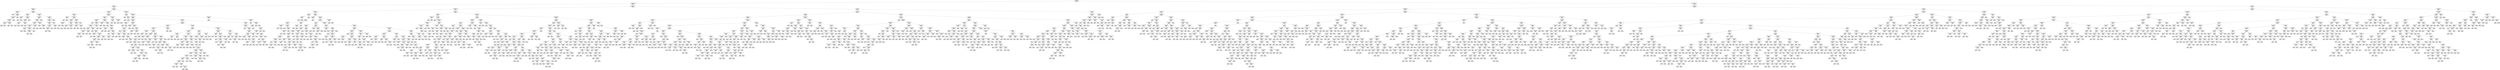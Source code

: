 digraph Tree {
node [shape=box, style="rounded", color="black", fontname=helvetica] ;
edge [fontname=helvetica] ;
0 [label="writer avg score <= 6.3\nmse = 0.9\nsamples = 3498\nvalue = 6.4"] ;
1 [label="writer avg score <= 5.4\nmse = 0.6\nsamples = 1551\nvalue = 5.6"] ;
0 -> 1 [labeldistance=2.5, labelangle=45, headlabel="True"] ;
2 [label="star avg score <= 4.5\nmse = 0.6\nsamples = 380\nvalue = 4.8"] ;
1 -> 2 ;
3 [label="writer avg score <= 3.3\nmse = 0.5\nsamples = 56\nvalue = 3.6"] ;
2 -> 3 ;
4 [label="star avg score <= 2.2\nmse = 0.2\nsamples = 13\nvalue = 2.7"] ;
3 -> 4 ;
5 [label="mse = 0.0\nsamples = 2\nvalue = 1.9"] ;
4 -> 5 ;
6 [label="writer avg score <= 3.1\nmse = 0.1\nsamples = 11\nvalue = 2.8"] ;
4 -> 6 ;
7 [label="budget <= 54500000.0\nmse = 0.0\nsamples = 9\nvalue = 2.8"] ;
6 -> 7 ;
8 [label="director avg score <= 2.8\nmse = 0.0\nsamples = 8\nvalue = 2.8"] ;
7 -> 8 ;
9 [label="votes <= 6267.5\nmse = 0.0\nsamples = 3\nvalue = 2.6"] ;
8 -> 9 ;
10 [label="mse = 0.0\nsamples = 1\nvalue = 2.5"] ;
9 -> 10 ;
11 [label="mse = 0.0\nsamples = 2\nvalue = 2.7"] ;
9 -> 11 ;
12 [label="director avg score <= 4.2\nmse = 0.0\nsamples = 5\nvalue = 2.9"] ;
8 -> 12 ;
13 [label="mse = 0.0\nsamples = 4\nvalue = 2.9"] ;
12 -> 13 ;
14 [label="mse = -0.0\nsamples = 1\nvalue = 2.8"] ;
12 -> 14 ;
15 [label="mse = -0.0\nsamples = 1\nvalue = 2.2"] ;
7 -> 15 ;
16 [label="mse = 0.0\nsamples = 2\nvalue = 3.2"] ;
6 -> 16 ;
17 [label="star avg score <= 3.6\nmse = 0.3\nsamples = 43\nvalue = 3.8"] ;
3 -> 17 ;
18 [label="star avg score <= 3.2\nmse = 0.1\nsamples = 12\nvalue = 3.4"] ;
17 -> 18 ;
19 [label="votes <= 6965.5\nmse = 0.0\nsamples = 2\nvalue = 3.0"] ;
18 -> 19 ;
20 [label="mse = 0.0\nsamples = 1\nvalue = 3.2"] ;
19 -> 20 ;
21 [label="mse = 0.0\nsamples = 1\nvalue = 2.8"] ;
19 -> 21 ;
22 [label="writer avg score <= 4.8\nmse = 0.1\nsamples = 10\nvalue = 3.6"] ;
18 -> 22 ;
23 [label="star avg score <= 3.5\nmse = 0.0\nsamples = 9\nvalue = 3.5"] ;
22 -> 23 ;
24 [label="runtime <= 86.0\nmse = 0.0\nsamples = 3\nvalue = 3.4"] ;
23 -> 24 ;
25 [label="mse = 0.0\nsamples = 1\nvalue = 3.3"] ;
24 -> 25 ;
26 [label="mse = -0.0\nsamples = 2\nvalue = 3.4"] ;
24 -> 26 ;
27 [label="gross <= 14832717.5\nmse = 0.0\nsamples = 6\nvalue = 3.5"] ;
23 -> 27 ;
28 [label="mse = 0.0\nsamples = 4\nvalue = 3.5"] ;
27 -> 28 ;
29 [label="mse = -0.0\nsamples = 2\nvalue = 3.6"] ;
27 -> 29 ;
30 [label="mse = -0.0\nsamples = 1\nvalue = 4.3"] ;
22 -> 30 ;
31 [label="budget <= 18000000.0\nmse = 0.3\nsamples = 31\nvalue = 4.0"] ;
17 -> 31 ;
32 [label="writer avg score <= 5.1\nmse = 0.2\nsamples = 22\nvalue = 4.2"] ;
31 -> 32 ;
33 [label="star avg score <= 4.2\nmse = 0.1\nsamples = 21\nvalue = 4.1"] ;
32 -> 33 ;
34 [label="gross <= 13295487.5\nmse = 0.1\nsamples = 9\nvalue = 3.8"] ;
33 -> 34 ;
35 [label="director avg score <= 4.4\nmse = 0.0\nsamples = 7\nvalue = 3.7"] ;
34 -> 35 ;
36 [label="votes <= 2472.0\nmse = 0.0\nsamples = 3\nvalue = 3.9"] ;
35 -> 36 ;
37 [label="mse = 0.0\nsamples = 2\nvalue = 3.9"] ;
36 -> 37 ;
38 [label="mse = 0.0\nsamples = 1\nvalue = 3.8"] ;
36 -> 38 ;
39 [label="director avg score <= 5.1\nmse = 0.0\nsamples = 4\nvalue = 3.6"] ;
35 -> 39 ;
40 [label="director avg score <= 4.5\nmse = 0.0\nsamples = 3\nvalue = 3.6"] ;
39 -> 40 ;
41 [label="mse = 0.0\nsamples = 1\nvalue = 3.7"] ;
40 -> 41 ;
42 [label="mse = -0.0\nsamples = 2\nvalue = 3.6"] ;
40 -> 42 ;
43 [label="mse = 0.0\nsamples = 1\nvalue = 3.5"] ;
39 -> 43 ;
44 [label="budget <= 4000000.0\nmse = 0.0\nsamples = 2\nvalue = 4.2"] ;
34 -> 44 ;
45 [label="mse = 0.0\nsamples = 1\nvalue = 4.1"] ;
44 -> 45 ;
46 [label="mse = 0.0\nsamples = 1\nvalue = 4.3"] ;
44 -> 46 ;
47 [label="director avg score <= 4.2\nmse = 0.0\nsamples = 12\nvalue = 4.4"] ;
33 -> 47 ;
48 [label="mse = 0.0\nsamples = 2\nvalue = 4.2"] ;
47 -> 48 ;
49 [label="writer avg score <= 4.3\nmse = 0.0\nsamples = 10\nvalue = 4.4"] ;
47 -> 49 ;
50 [label="mse = 0.0\nsamples = 2\nvalue = 4.3"] ;
49 -> 50 ;
51 [label="mse = 0.0\nsamples = 8\nvalue = 4.4"] ;
49 -> 51 ;
52 [label="mse = 0.0\nsamples = 1\nvalue = 5.1"] ;
32 -> 52 ;
53 [label="star avg score <= 4.4\nmse = 0.3\nsamples = 9\nvalue = 3.6"] ;
31 -> 53 ;
54 [label="writer avg score <= 5.1\nmse = 0.2\nsamples = 8\nvalue = 3.7"] ;
53 -> 54 ;
55 [label="director avg score <= 4.9\nmse = 0.1\nsamples = 7\nvalue = 3.9"] ;
54 -> 55 ;
56 [label="gross <= 39898380.0\nmse = 0.0\nsamples = 5\nvalue = 3.7"] ;
55 -> 56 ;
57 [label="star avg score <= 3.9\nmse = 0.0\nsamples = 4\nvalue = 3.6"] ;
56 -> 57 ;
58 [label="mse = -0.0\nsamples = 2\nvalue = 3.7"] ;
57 -> 58 ;
59 [label="mse = 0.0\nsamples = 2\nvalue = 3.6"] ;
57 -> 59 ;
60 [label="mse = 0.0\nsamples = 1\nvalue = 3.9"] ;
56 -> 60 ;
61 [label="star avg score <= 4.3\nmse = 0.0\nsamples = 2\nvalue = 4.3"] ;
55 -> 61 ;
62 [label="mse = 0.0\nsamples = 1\nvalue = 4.2"] ;
61 -> 62 ;
63 [label="mse = -0.0\nsamples = 1\nvalue = 4.4"] ;
61 -> 63 ;
64 [label="mse = 0.0\nsamples = 1\nvalue = 3.0"] ;
54 -> 64 ;
65 [label="mse = -0.0\nsamples = 1\nvalue = 2.6"] ;
53 -> 65 ;
66 [label="writer avg score <= 4.8\nmse = 0.3\nsamples = 324\nvalue = 5.0"] ;
2 -> 66 ;
67 [label="writer avg score <= 4.1\nmse = 0.3\nsamples = 100\nvalue = 4.5"] ;
66 -> 67 ;
68 [label="writer avg score <= 2.7\nmse = 0.4\nsamples = 21\nvalue = 3.9"] ;
67 -> 68 ;
69 [label="runtime <= 90.5\nmse = 0.0\nsamples = 2\nvalue = 2.2"] ;
68 -> 69 ;
70 [label="mse = 0.0\nsamples = 1\nvalue = 2.0"] ;
69 -> 70 ;
71 [label="mse = -0.0\nsamples = 1\nvalue = 2.4"] ;
69 -> 71 ;
72 [label="director avg score <= 4.8\nmse = 0.2\nsamples = 19\nvalue = 4.0"] ;
68 -> 72 ;
73 [label="writer avg score <= 3.4\nmse = 0.1\nsamples = 10\nvalue = 3.7"] ;
72 -> 73 ;
74 [label="gross <= 10548363.0\nmse = 0.0\nsamples = 3\nvalue = 3.3"] ;
73 -> 74 ;
75 [label="mse = 0.0\nsamples = 1\nvalue = 3.2"] ;
74 -> 75 ;
76 [label="mse = -0.0\nsamples = 2\nvalue = 3.3"] ;
74 -> 76 ;
77 [label="writer avg score <= 3.9\nmse = 0.0\nsamples = 7\nvalue = 3.9"] ;
73 -> 77 ;
78 [label="runtime <= 94.5\nmse = 0.0\nsamples = 3\nvalue = 3.7"] ;
77 -> 78 ;
79 [label="mse = 0.0\nsamples = 1\nvalue = 3.6"] ;
78 -> 79 ;
80 [label="mse = 0.0\nsamples = 2\nvalue = 3.8"] ;
78 -> 80 ;
81 [label="budget <= 22500000.0\nmse = 0.0\nsamples = 4\nvalue = 3.9"] ;
77 -> 81 ;
82 [label="mse = 0.0\nsamples = 2\nvalue = 3.9"] ;
81 -> 82 ;
83 [label="mse = 0.0\nsamples = 2\nvalue = 4.0"] ;
81 -> 83 ;
84 [label="votes <= 29469.5\nmse = 0.2\nsamples = 9\nvalue = 4.2"] ;
72 -> 84 ;
85 [label="star avg score <= 5.3\nmse = 0.0\nsamples = 8\nvalue = 4.0"] ;
84 -> 85 ;
86 [label="writer avg score <= 4.0\nmse = 0.0\nsamples = 6\nvalue = 4.1"] ;
85 -> 86 ;
87 [label="mse = 0.0\nsamples = 2\nvalue = 4.0"] ;
86 -> 87 ;
88 [label="mse = 0.0\nsamples = 4\nvalue = 4.1"] ;
86 -> 88 ;
89 [label="votes <= 2845.5\nmse = 0.0\nsamples = 2\nvalue = 3.9"] ;
85 -> 89 ;
90 [label="mse = 0.0\nsamples = 1\nvalue = 3.9"] ;
89 -> 90 ;
91 [label="mse = 0.0\nsamples = 1\nvalue = 3.8"] ;
89 -> 91 ;
92 [label="mse = -0.0\nsamples = 1\nvalue = 5.3"] ;
84 -> 92 ;
93 [label="director avg score <= 6.3\nmse = 0.1\nsamples = 79\nvalue = 4.7"] ;
67 -> 93 ;
94 [label="writer avg score <= 4.6\nmse = 0.1\nsamples = 74\nvalue = 4.6"] ;
93 -> 94 ;
95 [label="writer avg score <= 4.2\nmse = 0.0\nsamples = 41\nvalue = 4.5"] ;
94 -> 95 ;
96 [label="mse = -0.0\nsamples = 6\nvalue = 4.2"] ;
95 -> 96 ;
97 [label="gross <= 83445616.0\nmse = 0.0\nsamples = 35\nvalue = 4.6"] ;
95 -> 97 ;
98 [label="director avg score <= 4.4\nmse = 0.0\nsamples = 33\nvalue = 4.5"] ;
97 -> 98 ;
99 [label="votes <= 4188.0\nmse = 0.0\nsamples = 6\nvalue = 4.4"] ;
98 -> 99 ;
100 [label="director avg score <= 4.4\nmse = 0.0\nsamples = 4\nvalue = 4.5"] ;
99 -> 100 ;
101 [label="star avg score <= 5.3\nmse = 0.0\nsamples = 2\nvalue = 4.6"] ;
100 -> 101 ;
102 [label="mse = 0.0\nsamples = 1\nvalue = 4.5"] ;
101 -> 102 ;
103 [label="mse = 0.0\nsamples = 1\nvalue = 4.6"] ;
101 -> 103 ;
104 [label="mse = 0.0\nsamples = 2\nvalue = 4.4"] ;
100 -> 104 ;
105 [label="votes <= 26411.0\nmse = 0.0\nsamples = 2\nvalue = 4.2"] ;
99 -> 105 ;
106 [label="mse = 0.0\nsamples = 1\nvalue = 4.1"] ;
105 -> 106 ;
107 [label="mse = 0.0\nsamples = 1\nvalue = 4.3"] ;
105 -> 107 ;
108 [label="director avg score <= 4.5\nmse = 0.0\nsamples = 27\nvalue = 4.6"] ;
98 -> 108 ;
109 [label="mse = 0.0\nsamples = 1\nvalue = 5.0"] ;
108 -> 109 ;
110 [label="runtime <= 84.5\nmse = 0.0\nsamples = 26\nvalue = 4.6"] ;
108 -> 110 ;
111 [label="writer avg score <= 4.4\nmse = 0.1\nsamples = 2\nvalue = 4.8"] ;
110 -> 111 ;
112 [label="mse = 0.0\nsamples = 1\nvalue = 5.2"] ;
111 -> 112 ;
113 [label="mse = 0.0\nsamples = 1\nvalue = 4.5"] ;
111 -> 113 ;
114 [label="budget <= 46000000.0\nmse = 0.0\nsamples = 24\nvalue = 4.5"] ;
110 -> 114 ;
115 [label="writer avg score <= 4.5\nmse = 0.0\nsamples = 21\nvalue = 4.6"] ;
114 -> 115 ;
116 [label="gross <= 9452453.5\nmse = 0.0\nsamples = 10\nvalue = 4.5"] ;
115 -> 116 ;
117 [label="star avg score <= 4.8\nmse = 0.0\nsamples = 8\nvalue = 4.5"] ;
116 -> 117 ;
118 [label="mse = -0.0\nsamples = 6\nvalue = 4.5"] ;
117 -> 118 ;
119 [label="runtime <= 97.0\nmse = 0.0\nsamples = 2\nvalue = 4.4"] ;
117 -> 119 ;
120 [label="mse = 0.0\nsamples = 1\nvalue = 4.3"] ;
119 -> 120 ;
121 [label="mse = 0.0\nsamples = 1\nvalue = 4.4"] ;
119 -> 121 ;
122 [label="director avg score <= 5.0\nmse = 0.0\nsamples = 2\nvalue = 4.7"] ;
116 -> 122 ;
123 [label="mse = 0.0\nsamples = 1\nvalue = 4.6"] ;
122 -> 123 ;
124 [label="mse = -0.0\nsamples = 1\nvalue = 4.8"] ;
122 -> 124 ;
125 [label="mse = -0.0\nsamples = 11\nvalue = 4.6"] ;
115 -> 125 ;
126 [label="runtime <= 102.0\nmse = 0.0\nsamples = 3\nvalue = 4.4"] ;
114 -> 126 ;
127 [label="mse = -0.0\nsamples = 2\nvalue = 4.3"] ;
126 -> 127 ;
128 [label="mse = 0.0\nsamples = 1\nvalue = 4.4"] ;
126 -> 128 ;
129 [label="director avg score <= 5.6\nmse = 0.0\nsamples = 2\nvalue = 4.9"] ;
97 -> 129 ;
130 [label="mse = 0.0\nsamples = 1\nvalue = 5.0"] ;
129 -> 130 ;
131 [label="mse = 0.0\nsamples = 1\nvalue = 4.6"] ;
129 -> 131 ;
132 [label="director avg score <= 4.6\nmse = 0.0\nsamples = 33\nvalue = 4.8"] ;
94 -> 132 ;
133 [label="director avg score <= 4.3\nmse = 0.0\nsamples = 2\nvalue = 4.4"] ;
132 -> 133 ;
134 [label="mse = 0.0\nsamples = 1\nvalue = 4.2"] ;
133 -> 134 ;
135 [label="mse = 0.0\nsamples = 1\nvalue = 4.5"] ;
133 -> 135 ;
136 [label="writer avg score <= 4.7\nmse = 0.0\nsamples = 31\nvalue = 4.8"] ;
132 -> 136 ;
137 [label="mse = 0.0\nsamples = 1\nvalue = 5.2"] ;
136 -> 137 ;
138 [label="star avg score <= 4.7\nmse = 0.0\nsamples = 30\nvalue = 4.8"] ;
136 -> 138 ;
139 [label="writer avg score <= 4.7\nmse = 0.0\nsamples = 4\nvalue = 4.6"] ;
138 -> 139 ;
140 [label="mse = 0.0\nsamples = 3\nvalue = 4.7"] ;
139 -> 140 ;
141 [label="mse = 0.0\nsamples = 1\nvalue = 4.5"] ;
139 -> 141 ;
142 [label="star avg score <= 4.8\nmse = 0.0\nsamples = 26\nvalue = 4.8"] ;
138 -> 142 ;
143 [label="mse = 0.0\nsamples = 1\nvalue = 5.1"] ;
142 -> 143 ;
144 [label="writer avg score <= 4.7\nmse = 0.0\nsamples = 25\nvalue = 4.8"] ;
142 -> 144 ;
145 [label="mse = 0.0\nsamples = 4\nvalue = 4.7"] ;
144 -> 145 ;
146 [label="writer avg score <= 4.8\nmse = 0.0\nsamples = 21\nvalue = 4.8"] ;
144 -> 146 ;
147 [label="star avg score <= 5.0\nmse = 0.0\nsamples = 2\nvalue = 5.1"] ;
146 -> 147 ;
148 [label="mse = 0.0\nsamples = 1\nvalue = 5.2"] ;
147 -> 148 ;
149 [label="mse = 0.0\nsamples = 1\nvalue = 5.0"] ;
147 -> 149 ;
150 [label="mse = 0.0\nsamples = 19\nvalue = 4.8"] ;
146 -> 150 ;
151 [label="writer avg score <= 4.5\nmse = 0.3\nsamples = 5\nvalue = 5.2"] ;
93 -> 151 ;
152 [label="votes <= 27960.0\nmse = 0.1\nsamples = 2\nvalue = 5.8"] ;
151 -> 152 ;
153 [label="mse = 0.0\nsamples = 1\nvalue = 6.1"] ;
152 -> 153 ;
154 [label="mse = 0.0\nsamples = 1\nvalue = 5.4"] ;
152 -> 154 ;
155 [label="budget <= 50675000.0\nmse = 0.0\nsamples = 3\nvalue = 4.7"] ;
151 -> 155 ;
156 [label="mse = -0.0\nsamples = 2\nvalue = 4.8"] ;
155 -> 156 ;
157 [label="mse = -0.0\nsamples = 1\nvalue = 4.7"] ;
155 -> 157 ;
158 [label="director avg score <= 4.1\nmse = 0.2\nsamples = 224\nvalue = 5.2"] ;
66 -> 158 ;
159 [label="runtime <= 93.0\nmse = 0.2\nsamples = 4\nvalue = 3.7"] ;
158 -> 159 ;
160 [label="mse = 0.0\nsamples = 2\nvalue = 4.1"] ;
159 -> 160 ;
161 [label="runtime <= 97.5\nmse = 0.0\nsamples = 2\nvalue = 3.4"] ;
159 -> 161 ;
162 [label="mse = 0.0\nsamples = 1\nvalue = 3.2"] ;
161 -> 162 ;
163 [label="mse = 0.0\nsamples = 1\nvalue = 3.5"] ;
161 -> 163 ;
164 [label="director avg score <= 6.8\nmse = 0.2\nsamples = 220\nvalue = 5.2"] ;
158 -> 164 ;
165 [label="star avg score <= 5.1\nmse = 0.2\nsamples = 216\nvalue = 5.2"] ;
164 -> 165 ;
166 [label="director avg score <= 4.6\nmse = 0.1\nsamples = 44\nvalue = 4.9"] ;
165 -> 166 ;
167 [label="director avg score <= 4.5\nmse = 0.0\nsamples = 3\nvalue = 4.6"] ;
166 -> 167 ;
168 [label="mse = 0.0\nsamples = 1\nvalue = 4.5"] ;
167 -> 168 ;
169 [label="mse = 0.0\nsamples = 2\nvalue = 4.6"] ;
167 -> 169 ;
170 [label="gross <= 48036072.0\nmse = 0.0\nsamples = 41\nvalue = 4.9"] ;
166 -> 170 ;
171 [label="runtime <= 116.5\nmse = 0.0\nsamples = 35\nvalue = 5.0"] ;
170 -> 171 ;
172 [label="writer avg score <= 5.0\nmse = 0.0\nsamples = 34\nvalue = 5.0"] ;
171 -> 172 ;
173 [label="mse = 0.0\nsamples = 10\nvalue = 4.9"] ;
172 -> 173 ;
174 [label="star avg score <= 4.6\nmse = 0.0\nsamples = 24\nvalue = 5.0"] ;
172 -> 174 ;
175 [label="director avg score <= 5.8\nmse = 0.0\nsamples = 2\nvalue = 5.2"] ;
174 -> 175 ;
176 [label="mse = 0.0\nsamples = 1\nvalue = 5.3"] ;
175 -> 176 ;
177 [label="mse = 0.0\nsamples = 1\nvalue = 5.2"] ;
175 -> 177 ;
178 [label="star avg score <= 4.8\nmse = 0.0\nsamples = 22\nvalue = 5.0"] ;
174 -> 178 ;
179 [label="votes <= 3936.5\nmse = 0.0\nsamples = 2\nvalue = 4.8"] ;
178 -> 179 ;
180 [label="mse = 0.0\nsamples = 1\nvalue = 4.7"] ;
179 -> 180 ;
181 [label="mse = -0.0\nsamples = 1\nvalue = 4.8"] ;
179 -> 181 ;
182 [label="writer avg score <= 5.0\nmse = 0.0\nsamples = 20\nvalue = 5.0"] ;
178 -> 182 ;
183 [label="mse = 0.0\nsamples = 9\nvalue = 5.0"] ;
182 -> 183 ;
184 [label="star avg score <= 5.1\nmse = 0.0\nsamples = 11\nvalue = 5.1"] ;
182 -> 184 ;
185 [label="mse = -0.0\nsamples = 10\nvalue = 5.1"] ;
184 -> 185 ;
186 [label="mse = -0.0\nsamples = 1\nvalue = 4.9"] ;
184 -> 186 ;
187 [label="mse = -0.0\nsamples = 1\nvalue = 5.6"] ;
171 -> 187 ;
188 [label="gross <= 57495930.0\nmse = 0.1\nsamples = 6\nvalue = 4.7"] ;
170 -> 188 ;
189 [label="mse = 0.0\nsamples = 1\nvalue = 4.2"] ;
188 -> 189 ;
190 [label="votes <= 23400.0\nmse = 0.1\nsamples = 5\nvalue = 4.8"] ;
188 -> 190 ;
191 [label="votes <= 8666.5\nmse = 0.0\nsamples = 3\nvalue = 5.0"] ;
190 -> 191 ;
192 [label="mse = 0.0\nsamples = 1\nvalue = 4.9"] ;
191 -> 192 ;
193 [label="mse = -0.0\nsamples = 2\nvalue = 5.1"] ;
191 -> 193 ;
194 [label="gross <= 142750188.0\nmse = 0.0\nsamples = 2\nvalue = 4.6"] ;
190 -> 194 ;
195 [label="mse = 0.0\nsamples = 1\nvalue = 4.7"] ;
194 -> 195 ;
196 [label="mse = 0.0\nsamples = 1\nvalue = 4.5"] ;
194 -> 196 ;
197 [label="star avg score <= 6.4\nmse = 0.2\nsamples = 172\nvalue = 5.3"] ;
165 -> 197 ;
198 [label="budget <= 2900000.0\nmse = 0.2\nsamples = 147\nvalue = 5.2"] ;
197 -> 198 ;
199 [label="gross <= 36506730.0\nmse = 0.1\nsamples = 56\nvalue = 5.3"] ;
198 -> 199 ;
200 [label="writer avg score <= 4.9\nmse = 0.1\nsamples = 54\nvalue = 5.4"] ;
199 -> 200 ;
201 [label="gross <= 6640222.5\nmse = 0.0\nsamples = 6\nvalue = 5.0"] ;
200 -> 201 ;
202 [label="star avg score <= 5.2\nmse = 0.0\nsamples = 2\nvalue = 5.2"] ;
201 -> 202 ;
203 [label="mse = 0.0\nsamples = 1\nvalue = 5.2"] ;
202 -> 203 ;
204 [label="mse = 0.0\nsamples = 1\nvalue = 5.3"] ;
202 -> 204 ;
205 [label="mse = -0.0\nsamples = 4\nvalue = 4.9"] ;
201 -> 205 ;
206 [label="director avg score <= 5.5\nmse = 0.1\nsamples = 48\nvalue = 5.4"] ;
200 -> 206 ;
207 [label="gross <= 21333430.0\nmse = 0.0\nsamples = 26\nvalue = 5.3"] ;
206 -> 207 ;
208 [label="runtime <= 103.5\nmse = 0.0\nsamples = 23\nvalue = 5.2"] ;
207 -> 208 ;
209 [label="votes <= 24451.0\nmse = 0.0\nsamples = 22\nvalue = 5.3"] ;
208 -> 209 ;
210 [label="star avg score <= 5.3\nmse = 0.0\nsamples = 21\nvalue = 5.3"] ;
209 -> 210 ;
211 [label="mse = 0.0\nsamples = 4\nvalue = 5.2"] ;
210 -> 211 ;
212 [label="votes <= 572.0\nmse = 0.0\nsamples = 17\nvalue = 5.3"] ;
210 -> 212 ;
213 [label="director avg score <= 5.1\nmse = 0.0\nsamples = 3\nvalue = 5.2"] ;
212 -> 213 ;
214 [label="mse = 0.0\nsamples = 1\nvalue = 5.1"] ;
213 -> 214 ;
215 [label="star avg score <= 5.3\nmse = 0.0\nsamples = 2\nvalue = 5.2"] ;
213 -> 215 ;
216 [label="mse = 0.0\nsamples = 1\nvalue = 5.3"] ;
215 -> 216 ;
217 [label="mse = 0.0\nsamples = 1\nvalue = 5.2"] ;
215 -> 217 ;
218 [label="votes <= 607.5\nmse = 0.0\nsamples = 14\nvalue = 5.3"] ;
212 -> 218 ;
219 [label="mse = 0.0\nsamples = 1\nvalue = 5.6"] ;
218 -> 219 ;
220 [label="writer avg score <= 5.3\nmse = 0.0\nsamples = 13\nvalue = 5.3"] ;
218 -> 220 ;
221 [label="director avg score <= 5.4\nmse = 0.0\nsamples = 12\nvalue = 5.3"] ;
220 -> 221 ;
222 [label="writer avg score <= 5.2\nmse = 0.0\nsamples = 10\nvalue = 5.3"] ;
221 -> 222 ;
223 [label="gross <= 15868386.0\nmse = 0.0\nsamples = 2\nvalue = 5.3"] ;
222 -> 223 ;
224 [label="mse = 0.0\nsamples = 1\nvalue = 5.2"] ;
223 -> 224 ;
225 [label="mse = -0.0\nsamples = 1\nvalue = 5.3"] ;
223 -> 225 ;
226 [label="mse = 0.0\nsamples = 8\nvalue = 5.3"] ;
222 -> 226 ;
227 [label="writer avg score <= 5.2\nmse = 0.0\nsamples = 2\nvalue = 5.4"] ;
221 -> 227 ;
228 [label="mse = 0.0\nsamples = 1\nvalue = 5.4"] ;
227 -> 228 ;
229 [label="mse = 0.0\nsamples = 1\nvalue = 5.3"] ;
227 -> 229 ;
230 [label="mse = -0.0\nsamples = 1\nvalue = 5.4"] ;
220 -> 230 ;
231 [label="mse = -0.0\nsamples = 1\nvalue = 5.0"] ;
209 -> 231 ;
232 [label="mse = -0.0\nsamples = 1\nvalue = 4.7"] ;
208 -> 232 ;
233 [label="writer avg score <= 5.1\nmse = 0.0\nsamples = 3\nvalue = 5.6"] ;
207 -> 233 ;
234 [label="mse = 0.0\nsamples = 2\nvalue = 5.6"] ;
233 -> 234 ;
235 [label="mse = 0.0\nsamples = 1\nvalue = 5.5"] ;
233 -> 235 ;
236 [label="runtime <= 93.5\nmse = 0.2\nsamples = 22\nvalue = 5.6"] ;
206 -> 236 ;
237 [label="director avg score <= 6.1\nmse = 0.1\nsamples = 10\nvalue = 5.3"] ;
236 -> 237 ;
238 [label="writer avg score <= 5.2\nmse = 0.0\nsamples = 8\nvalue = 5.4"] ;
237 -> 238 ;
239 [label="gross <= 20986055.5\nmse = 0.1\nsamples = 2\nvalue = 5.8"] ;
238 -> 239 ;
240 [label="mse = 0.0\nsamples = 1\nvalue = 6.1"] ;
239 -> 240 ;
241 [label="mse = 0.0\nsamples = 1\nvalue = 5.5"] ;
239 -> 241 ;
242 [label="director avg score <= 6.0\nmse = 0.0\nsamples = 6\nvalue = 5.3"] ;
238 -> 242 ;
243 [label="mse = -0.0\nsamples = 5\nvalue = 5.3"] ;
242 -> 243 ;
244 [label="mse = 0.0\nsamples = 1\nvalue = 5.5"] ;
242 -> 244 ;
245 [label="director avg score <= 6.3\nmse = 0.0\nsamples = 2\nvalue = 4.8"] ;
237 -> 245 ;
246 [label="mse = 0.0\nsamples = 1\nvalue = 4.9"] ;
245 -> 246 ;
247 [label="mse = 0.0\nsamples = 1\nvalue = 4.8"] ;
245 -> 247 ;
248 [label="votes <= 28074.5\nmse = 0.1\nsamples = 12\nvalue = 5.7"] ;
236 -> 248 ;
249 [label="writer avg score <= 5.2\nmse = 0.1\nsamples = 11\nvalue = 5.7"] ;
248 -> 249 ;
250 [label="votes <= 9903.5\nmse = 0.0\nsamples = 3\nvalue = 6.1"] ;
249 -> 250 ;
251 [label="writer avg score <= 5.1\nmse = 0.0\nsamples = 2\nvalue = 6.1"] ;
250 -> 251 ;
252 [label="mse = 0.0\nsamples = 1\nvalue = 6.1"] ;
251 -> 252 ;
253 [label="mse = 0.0\nsamples = 1\nvalue = 6.3"] ;
251 -> 253 ;
254 [label="mse = 0.0\nsamples = 1\nvalue = 5.7"] ;
250 -> 254 ;
255 [label="star avg score <= 6.1\nmse = 0.0\nsamples = 8\nvalue = 5.5"] ;
249 -> 255 ;
256 [label="budget <= 1000000.0\nmse = 0.0\nsamples = 5\nvalue = 5.4"] ;
255 -> 256 ;
257 [label="director avg score <= 5.6\nmse = 0.0\nsamples = 4\nvalue = 5.3"] ;
256 -> 257 ;
258 [label="mse = 0.0\nsamples = 1\nvalue = 5.4"] ;
257 -> 258 ;
259 [label="gross <= 23024285.0\nmse = 0.0\nsamples = 3\nvalue = 5.3"] ;
257 -> 259 ;
260 [label="mse = -0.0\nsamples = 2\nvalue = 5.3"] ;
259 -> 260 ;
261 [label="mse = 0.0\nsamples = 1\nvalue = 5.2"] ;
259 -> 261 ;
262 [label="mse = 0.0\nsamples = 1\nvalue = 5.7"] ;
256 -> 262 ;
263 [label="votes <= 2323.0\nmse = 0.0\nsamples = 3\nvalue = 5.6"] ;
255 -> 263 ;
264 [label="mse = 0.0\nsamples = 1\nvalue = 5.4"] ;
263 -> 264 ;
265 [label="writer avg score <= 5.3\nmse = 0.0\nsamples = 2\nvalue = 5.7"] ;
263 -> 265 ;
266 [label="mse = 0.0\nsamples = 1\nvalue = 5.7"] ;
265 -> 266 ;
267 [label="mse = 0.0\nsamples = 1\nvalue = 5.8"] ;
265 -> 267 ;
268 [label="mse = 0.0\nsamples = 1\nvalue = 6.4"] ;
248 -> 268 ;
269 [label="gross <= 39001432.0\nmse = 0.1\nsamples = 2\nvalue = 4.5"] ;
199 -> 269 ;
270 [label="mse = 0.0\nsamples = 1\nvalue = 4.3"] ;
269 -> 270 ;
271 [label="mse = 0.0\nsamples = 1\nvalue = 5.0"] ;
269 -> 271 ;
272 [label="votes <= 47182.0\nmse = 0.2\nsamples = 91\nvalue = 5.1"] ;
198 -> 272 ;
273 [label="votes <= 34807.0\nmse = 0.1\nsamples = 69\nvalue = 5.1"] ;
272 -> 273 ;
274 [label="director avg score <= 4.9\nmse = 0.1\nsamples = 62\nvalue = 5.1"] ;
273 -> 274 ;
275 [label="director avg score <= 4.7\nmse = 0.0\nsamples = 9\nvalue = 4.8"] ;
274 -> 275 ;
276 [label="runtime <= 101.5\nmse = 0.0\nsamples = 2\nvalue = 4.6"] ;
275 -> 276 ;
277 [label="mse = 0.0\nsamples = 1\nvalue = 4.6"] ;
276 -> 277 ;
278 [label="mse = 0.0\nsamples = 1\nvalue = 4.5"] ;
276 -> 278 ;
279 [label="runtime <= 89.0\nmse = 0.0\nsamples = 7\nvalue = 4.9"] ;
275 -> 279 ;
280 [label="mse = 0.0\nsamples = 1\nvalue = 4.7"] ;
279 -> 280 ;
281 [label="mse = 0.0\nsamples = 6\nvalue = 4.9"] ;
279 -> 281 ;
282 [label="writer avg score <= 5.3\nmse = 0.1\nsamples = 53\nvalue = 5.2"] ;
274 -> 282 ;
283 [label="director avg score <= 5.0\nmse = 0.1\nsamples = 49\nvalue = 5.2"] ;
282 -> 283 ;
284 [label="mse = 0.0\nsamples = 1\nvalue = 6.1"] ;
283 -> 284 ;
285 [label="writer avg score <= 4.9\nmse = 0.0\nsamples = 48\nvalue = 5.2"] ;
283 -> 285 ;
286 [label="gross <= 27143194.0\nmse = 0.0\nsamples = 6\nvalue = 4.9"] ;
285 -> 286 ;
287 [label="runtime <= 89.5\nmse = 0.0\nsamples = 4\nvalue = 4.9"] ;
286 -> 287 ;
288 [label="mse = 0.0\nsamples = 1\nvalue = 5.0"] ;
287 -> 288 ;
289 [label="mse = 0.0\nsamples = 3\nvalue = 4.9"] ;
287 -> 289 ;
290 [label="budget <= 24000000.0\nmse = 0.0\nsamples = 2\nvalue = 5.1"] ;
286 -> 290 ;
291 [label="mse = 0.0\nsamples = 1\nvalue = 4.9"] ;
290 -> 291 ;
292 [label="mse = -0.0\nsamples = 1\nvalue = 5.2"] ;
290 -> 292 ;
293 [label="writer avg score <= 5.0\nmse = 0.0\nsamples = 42\nvalue = 5.2"] ;
285 -> 293 ;
294 [label="votes <= 31745.5\nmse = 0.0\nsamples = 2\nvalue = 5.7"] ;
293 -> 294 ;
295 [label="mse = 0.0\nsamples = 1\nvalue = 5.5"] ;
294 -> 295 ;
296 [label="mse = 0.0\nsamples = 1\nvalue = 5.9"] ;
294 -> 296 ;
297 [label="writer avg score <= 5.0\nmse = 0.0\nsamples = 40\nvalue = 5.2"] ;
293 -> 297 ;
298 [label="mse = 0.0\nsamples = 7\nvalue = 5.0"] ;
297 -> 298 ;
299 [label="director avg score <= 6.1\nmse = 0.0\nsamples = 33\nvalue = 5.2"] ;
297 -> 299 ;
300 [label="gross <= 28487665.0\nmse = 0.0\nsamples = 30\nvalue = 5.3"] ;
299 -> 300 ;
301 [label="gross <= 24539403.0\nmse = 0.0\nsamples = 25\nvalue = 5.2"] ;
300 -> 301 ;
302 [label="writer avg score <= 5.2\nmse = 0.0\nsamples = 24\nvalue = 5.2"] ;
301 -> 302 ;
303 [label="votes <= 13984.0\nmse = 0.0\nsamples = 10\nvalue = 5.2"] ;
302 -> 303 ;
304 [label="gross <= 4740419.5\nmse = 0.0\nsamples = 8\nvalue = 5.2"] ;
303 -> 304 ;
305 [label="director avg score <= 5.6\nmse = 0.0\nsamples = 2\nvalue = 5.3"] ;
304 -> 305 ;
306 [label="mse = 0.0\nsamples = 1\nvalue = 5.4"] ;
305 -> 306 ;
307 [label="mse = -0.0\nsamples = 1\nvalue = 5.2"] ;
305 -> 307 ;
308 [label="votes <= 5348.5\nmse = 0.0\nsamples = 6\nvalue = 5.2"] ;
304 -> 308 ;
309 [label="mse = 0.0\nsamples = 2\nvalue = 5.1"] ;
308 -> 309 ;
310 [label="gross <= 7715838.0\nmse = 0.0\nsamples = 4\nvalue = 5.2"] ;
308 -> 310 ;
311 [label="mse = 0.0\nsamples = 1\nvalue = 5.3"] ;
310 -> 311 ;
312 [label="mse = -0.0\nsamples = 3\nvalue = 5.2"] ;
310 -> 312 ;
313 [label="mse = -0.0\nsamples = 2\nvalue = 5.1"] ;
303 -> 313 ;
314 [label="writer avg score <= 5.3\nmse = 0.0\nsamples = 14\nvalue = 5.3"] ;
302 -> 314 ;
315 [label="mse = 0.0\nsamples = 1\nvalue = 5.4"] ;
314 -> 315 ;
316 [label="mse = 0.0\nsamples = 13\nvalue = 5.3"] ;
314 -> 316 ;
317 [label="mse = 0.0\nsamples = 1\nvalue = 4.8"] ;
301 -> 317 ;
318 [label="writer avg score <= 5.1\nmse = 0.0\nsamples = 5\nvalue = 5.4"] ;
300 -> 318 ;
319 [label="budget <= 7750000.0\nmse = 0.0\nsamples = 2\nvalue = 5.6"] ;
318 -> 319 ;
320 [label="mse = 0.0\nsamples = 1\nvalue = 5.7"] ;
319 -> 320 ;
321 [label="mse = 0.0\nsamples = 1\nvalue = 5.5"] ;
319 -> 321 ;
322 [label="votes <= 22612.0\nmse = 0.0\nsamples = 3\nvalue = 5.3"] ;
318 -> 322 ;
323 [label="star avg score <= 5.8\nmse = 0.0\nsamples = 2\nvalue = 5.2"] ;
322 -> 323 ;
324 [label="mse = 0.0\nsamples = 1\nvalue = 5.2"] ;
323 -> 324 ;
325 [label="mse = 0.0\nsamples = 1\nvalue = 5.3"] ;
323 -> 325 ;
326 [label="mse = 0.0\nsamples = 1\nvalue = 5.4"] ;
322 -> 326 ;
327 [label="budget <= 22000000.0\nmse = 0.1\nsamples = 3\nvalue = 5.0"] ;
299 -> 327 ;
328 [label="mse = 0.0\nsamples = 1\nvalue = 5.2"] ;
327 -> 328 ;
329 [label="runtime <= 108.0\nmse = 0.0\nsamples = 2\nvalue = 4.8"] ;
327 -> 329 ;
330 [label="mse = 0.0\nsamples = 1\nvalue = 4.9"] ;
329 -> 330 ;
331 [label="mse = 0.0\nsamples = 1\nvalue = 4.6"] ;
329 -> 331 ;
332 [label="star avg score <= 6.2\nmse = 0.4\nsamples = 4\nvalue = 4.7"] ;
282 -> 332 ;
333 [label="director avg score <= 5.6\nmse = 0.2\nsamples = 3\nvalue = 5.1"] ;
332 -> 333 ;
334 [label="mse = 0.0\nsamples = 1\nvalue = 4.3"] ;
333 -> 334 ;
335 [label="runtime <= 93.0\nmse = 0.0\nsamples = 2\nvalue = 5.2"] ;
333 -> 335 ;
336 [label="mse = 0.0\nsamples = 1\nvalue = 5.4"] ;
335 -> 336 ;
337 [label="mse = 0.0\nsamples = 1\nvalue = 5.2"] ;
335 -> 337 ;
338 [label="mse = 0.0\nsamples = 1\nvalue = 3.9"] ;
332 -> 338 ;
339 [label="runtime <= 101.5\nmse = 0.3\nsamples = 7\nvalue = 4.7"] ;
273 -> 339 ;
340 [label="votes <= 39084.5\nmse = 0.1\nsamples = 5\nvalue = 5.0"] ;
339 -> 340 ;
341 [label="writer avg score <= 5.1\nmse = 0.0\nsamples = 3\nvalue = 4.8"] ;
340 -> 341 ;
342 [label="star avg score <= 5.7\nmse = 0.0\nsamples = 2\nvalue = 4.8"] ;
341 -> 342 ;
343 [label="mse = 0.0\nsamples = 1\nvalue = 4.7"] ;
342 -> 343 ;
344 [label="mse = -0.0\nsamples = 1\nvalue = 4.8"] ;
342 -> 344 ;
345 [label="mse = 0.0\nsamples = 1\nvalue = 5.1"] ;
341 -> 345 ;
346 [label="budget <= 22500000.0\nmse = 0.0\nsamples = 2\nvalue = 5.5"] ;
340 -> 346 ;
347 [label="mse = 0.0\nsamples = 1\nvalue = 5.3"] ;
346 -> 347 ;
348 [label="mse = -0.0\nsamples = 1\nvalue = 5.7"] ;
346 -> 348 ;
349 [label="votes <= 41218.0\nmse = 0.0\nsamples = 2\nvalue = 4.2"] ;
339 -> 349 ;
350 [label="mse = 0.0\nsamples = 1\nvalue = 4.0"] ;
349 -> 350 ;
351 [label="mse = -0.0\nsamples = 1\nvalue = 4.3"] ;
349 -> 351 ;
352 [label="director avg score <= 5.9\nmse = 0.2\nsamples = 22\nvalue = 5.4"] ;
272 -> 352 ;
353 [label="budget <= 20500000.0\nmse = 0.1\nsamples = 13\nvalue = 5.2"] ;
352 -> 353 ;
354 [label="votes <= 87877.5\nmse = 0.0\nsamples = 3\nvalue = 5.7"] ;
353 -> 354 ;
355 [label="mse = 0.0\nsamples = 2\nvalue = 5.7"] ;
354 -> 355 ;
356 [label="mse = -0.0\nsamples = 1\nvalue = 5.6"] ;
354 -> 356 ;
357 [label="runtime <= 99.5\nmse = 0.1\nsamples = 10\nvalue = 5.0"] ;
353 -> 357 ;
358 [label="director avg score <= 5.0\nmse = 0.0\nsamples = 8\nvalue = 5.1"] ;
357 -> 358 ;
359 [label="mse = 0.0\nsamples = 1\nvalue = 4.8"] ;
358 -> 359 ;
360 [label="writer avg score <= 4.9\nmse = 0.0\nsamples = 7\nvalue = 5.1"] ;
358 -> 360 ;
361 [label="mse = 0.0\nsamples = 1\nvalue = 4.9"] ;
360 -> 361 ;
362 [label="budget <= 35000000.0\nmse = 0.0\nsamples = 6\nvalue = 5.2"] ;
360 -> 362 ;
363 [label="mse = 0.0\nsamples = 2\nvalue = 5.1"] ;
362 -> 363 ;
364 [label="Total Nominations <= 7.0\nmse = 0.0\nsamples = 4\nvalue = 5.2"] ;
362 -> 364 ;
365 [label="mse = 0.0\nsamples = 3\nvalue = 5.2"] ;
364 -> 365 ;
366 [label="mse = -0.0\nsamples = 1\nvalue = 5.3"] ;
364 -> 366 ;
367 [label="mse = 0.0\nsamples = 2\nvalue = 4.6"] ;
357 -> 367 ;
368 [label="writer avg score <= 5.0\nmse = 0.1\nsamples = 9\nvalue = 5.6"] ;
352 -> 368 ;
369 [label="star avg score <= 6.1\nmse = 0.0\nsamples = 4\nvalue = 5.8"] ;
368 -> 369 ;
370 [label="runtime <= 102.5\nmse = 0.0\nsamples = 3\nvalue = 5.7"] ;
369 -> 370 ;
371 [label="director avg score <= 6.2\nmse = 0.0\nsamples = 2\nvalue = 5.6"] ;
370 -> 371 ;
372 [label="mse = 0.0\nsamples = 1\nvalue = 5.7"] ;
371 -> 372 ;
373 [label="mse = 0.0\nsamples = 1\nvalue = 5.6"] ;
371 -> 373 ;
374 [label="mse = 0.0\nsamples = 1\nvalue = 5.8"] ;
370 -> 374 ;
375 [label="mse = 0.0\nsamples = 1\nvalue = 6.1"] ;
369 -> 375 ;
376 [label="runtime <= 116.0\nmse = 0.1\nsamples = 5\nvalue = 5.3"] ;
368 -> 376 ;
377 [label="votes <= 97971.0\nmse = 0.0\nsamples = 4\nvalue = 5.4"] ;
376 -> 377 ;
378 [label="director avg score <= 6.1\nmse = 0.0\nsamples = 2\nvalue = 5.2"] ;
377 -> 378 ;
379 [label="mse = 0.0\nsamples = 1\nvalue = 5.2"] ;
378 -> 379 ;
380 [label="mse = -0.0\nsamples = 1\nvalue = 5.1"] ;
378 -> 380 ;
381 [label="mse = 0.0\nsamples = 2\nvalue = 5.5"] ;
377 -> 381 ;
382 [label="mse = 0.0\nsamples = 1\nvalue = 4.9"] ;
376 -> 382 ;
383 [label="gross <= 74844644.0\nmse = 0.4\nsamples = 25\nvalue = 5.5"] ;
197 -> 383 ;
384 [label="director avg score <= 4.8\nmse = 0.3\nsamples = 22\nvalue = 5.4"] ;
383 -> 384 ;
385 [label="mse = 0.0\nsamples = 1\nvalue = 7.1"] ;
384 -> 385 ;
386 [label="gross <= 27365571.0\nmse = 0.2\nsamples = 21\nvalue = 5.4"] ;
384 -> 386 ;
387 [label="gross <= 20913990.0\nmse = 0.2\nsamples = 14\nvalue = 5.5"] ;
386 -> 387 ;
388 [label="writer avg score <= 5.2\nmse = 0.1\nsamples = 12\nvalue = 5.3"] ;
387 -> 388 ;
389 [label="gross <= 11798726.5\nmse = 0.1\nsamples = 2\nvalue = 4.6"] ;
388 -> 389 ;
390 [label="mse = 0.0\nsamples = 1\nvalue = 4.4"] ;
389 -> 390 ;
391 [label="mse = -0.0\nsamples = 1\nvalue = 4.9"] ;
389 -> 391 ;
392 [label="star avg score <= 6.4\nmse = 0.0\nsamples = 10\nvalue = 5.4"] ;
388 -> 392 ;
393 [label="mse = 0.0\nsamples = 1\nvalue = 6.0"] ;
392 -> 393 ;
394 [label="gross <= 15392861.0\nmse = 0.0\nsamples = 9\nvalue = 5.4"] ;
392 -> 394 ;
395 [label="writer avg score <= 5.3\nmse = 0.0\nsamples = 7\nvalue = 5.3"] ;
394 -> 395 ;
396 [label="mse = 0.0\nsamples = 1\nvalue = 5.4"] ;
395 -> 396 ;
397 [label="mse = -0.0\nsamples = 6\nvalue = 5.3"] ;
395 -> 397 ;
398 [label="gross <= 17383596.0\nmse = 0.0\nsamples = 2\nvalue = 5.5"] ;
394 -> 398 ;
399 [label="mse = 0.0\nsamples = 1\nvalue = 5.5"] ;
398 -> 399 ;
400 [label="mse = -0.0\nsamples = 1\nvalue = 5.6"] ;
398 -> 400 ;
401 [label="writer avg score <= 5.2\nmse = 0.1\nsamples = 2\nvalue = 6.0"] ;
387 -> 401 ;
402 [label="mse = 0.0\nsamples = 1\nvalue = 5.9"] ;
401 -> 402 ;
403 [label="mse = -0.0\nsamples = 1\nvalue = 6.6"] ;
401 -> 403 ;
404 [label="gross <= 28838664.0\nmse = 0.2\nsamples = 7\nvalue = 5.1"] ;
386 -> 404 ;
405 [label="mse = 0.0\nsamples = 1\nvalue = 4.4"] ;
404 -> 405 ;
406 [label="votes <= 84719.0\nmse = 0.1\nsamples = 6\nvalue = 5.3"] ;
404 -> 406 ;
407 [label="writer avg score <= 5.0\nmse = 0.0\nsamples = 5\nvalue = 5.2"] ;
406 -> 407 ;
408 [label="mse = 0.0\nsamples = 1\nvalue = 4.9"] ;
407 -> 408 ;
409 [label="votes <= 42368.0\nmse = 0.0\nsamples = 4\nvalue = 5.2"] ;
407 -> 409 ;
410 [label="budget <= 37500000.0\nmse = 0.0\nsamples = 2\nvalue = 5.4"] ;
409 -> 410 ;
411 [label="mse = 0.0\nsamples = 1\nvalue = 5.4"] ;
410 -> 411 ;
412 [label="mse = 0.0\nsamples = 1\nvalue = 5.3"] ;
410 -> 412 ;
413 [label="budget <= 85000000.0\nmse = 0.0\nsamples = 2\nvalue = 5.2"] ;
409 -> 413 ;
414 [label="mse = 0.0\nsamples = 1\nvalue = 5.1"] ;
413 -> 414 ;
415 [label="mse = -0.0\nsamples = 1\nvalue = 5.2"] ;
413 -> 415 ;
416 [label="mse = 0.0\nsamples = 1\nvalue = 5.9"] ;
406 -> 416 ;
417 [label="votes <= 83668.5\nmse = 0.0\nsamples = 3\nvalue = 6.4"] ;
383 -> 417 ;
418 [label="mse = 0.0\nsamples = 1\nvalue = 6.8"] ;
417 -> 418 ;
419 [label="votes <= 158803.5\nmse = 0.0\nsamples = 2\nvalue = 6.3"] ;
417 -> 419 ;
420 [label="mse = 0.0\nsamples = 1\nvalue = 6.2"] ;
419 -> 420 ;
421 [label="mse = 0.0\nsamples = 1\nvalue = 6.4"] ;
419 -> 421 ;
422 [label="budget <= 5500000.0\nmse = 0.3\nsamples = 4\nvalue = 6.3"] ;
164 -> 422 ;
423 [label="mse = 0.0\nsamples = 1\nvalue = 5.3"] ;
422 -> 423 ;
424 [label="gross <= 8424039.0\nmse = 0.1\nsamples = 3\nvalue = 6.5"] ;
422 -> 424 ;
425 [label="mse = 0.0\nsamples = 1\nvalue = 6.8"] ;
424 -> 425 ;
426 [label="director avg score <= 6.9\nmse = 0.0\nsamples = 2\nvalue = 6.3"] ;
424 -> 426 ;
427 [label="mse = 0.0\nsamples = 1\nvalue = 6.3"] ;
426 -> 427 ;
428 [label="mse = 0.0\nsamples = 1\nvalue = 6.4"] ;
426 -> 428 ;
429 [label="director avg score <= 6.1\nmse = 0.3\nsamples = 1171\nvalue = 5.9"] ;
1 -> 429 ;
430 [label="director avg score <= 5.5\nmse = 0.3\nsamples = 573\nvalue = 5.7"] ;
429 -> 430 ;
431 [label="director avg score <= 4.1\nmse = 0.3\nsamples = 161\nvalue = 5.3"] ;
430 -> 431 ;
432 [label="votes <= 47000.5\nmse = 0.2\nsamples = 4\nvalue = 4.0"] ;
431 -> 432 ;
433 [label="votes <= 33722.0\nmse = 0.0\nsamples = 3\nvalue = 3.9"] ;
432 -> 433 ;
434 [label="mse = 0.0\nsamples = 1\nvalue = 4.0"] ;
433 -> 434 ;
435 [label="mse = -0.0\nsamples = 2\nvalue = 3.8"] ;
433 -> 435 ;
436 [label="mse = 0.0\nsamples = 1\nvalue = 5.1"] ;
432 -> 436 ;
437 [label="star avg score <= 5.0\nmse = 0.2\nsamples = 157\nvalue = 5.4"] ;
431 -> 437 ;
438 [label="votes <= 28002.5\nmse = 0.2\nsamples = 12\nvalue = 4.5"] ;
437 -> 438 ;
439 [label="runtime <= 96.5\nmse = 0.1\nsamples = 11\nvalue = 4.6"] ;
438 -> 439 ;
440 [label="gross <= 2079005.0\nmse = 0.0\nsamples = 8\nvalue = 4.5"] ;
439 -> 440 ;
441 [label="director avg score <= 4.8\nmse = 0.0\nsamples = 3\nvalue = 4.7"] ;
440 -> 441 ;
442 [label="mse = 0.0\nsamples = 2\nvalue = 4.7"] ;
441 -> 442 ;
443 [label="mse = -0.0\nsamples = 1\nvalue = 4.8"] ;
441 -> 443 ;
444 [label="gross <= 3878396.5\nmse = 0.0\nsamples = 5\nvalue = 4.3"] ;
440 -> 444 ;
445 [label="mse = 0.0\nsamples = 1\nvalue = 4.1"] ;
444 -> 445 ;
446 [label="star avg score <= 4.9\nmse = 0.0\nsamples = 4\nvalue = 4.4"] ;
444 -> 446 ;
447 [label="writer avg score <= 5.9\nmse = 0.0\nsamples = 3\nvalue = 4.4"] ;
446 -> 447 ;
448 [label="mse = 0.0\nsamples = 2\nvalue = 4.4"] ;
447 -> 448 ;
449 [label="mse = -0.0\nsamples = 1\nvalue = 4.5"] ;
447 -> 449 ;
450 [label="mse = 0.0\nsamples = 1\nvalue = 4.3"] ;
446 -> 450 ;
451 [label="votes <= 3047.5\nmse = 0.1\nsamples = 3\nvalue = 5.0"] ;
439 -> 451 ;
452 [label="votes <= 1405.5\nmse = 0.0\nsamples = 2\nvalue = 5.1"] ;
451 -> 452 ;
453 [label="mse = 0.0\nsamples = 1\nvalue = 5.0"] ;
452 -> 453 ;
454 [label="mse = -0.0\nsamples = 1\nvalue = 5.4"] ;
452 -> 454 ;
455 [label="mse = 0.0\nsamples = 1\nvalue = 4.5"] ;
451 -> 455 ;
456 [label="mse = 0.0\nsamples = 1\nvalue = 3.4"] ;
438 -> 456 ;
457 [label="runtime <= 119.5\nmse = 0.2\nsamples = 145\nvalue = 5.4"] ;
437 -> 457 ;
458 [label="star avg score <= 5.7\nmse = 0.1\nsamples = 143\nvalue = 5.5"] ;
457 -> 458 ;
459 [label="runtime <= 107.0\nmse = 0.1\nsamples = 61\nvalue = 5.3"] ;
458 -> 459 ;
460 [label="writer avg score <= 5.7\nmse = 0.1\nsamples = 56\nvalue = 5.3"] ;
459 -> 460 ;
461 [label="gross <= 31653719.0\nmse = 0.1\nsamples = 40\nvalue = 5.4"] ;
460 -> 461 ;
462 [label="writer avg score <= 5.7\nmse = 0.0\nsamples = 33\nvalue = 5.4"] ;
461 -> 462 ;
463 [label="gross <= 4376568.5\nmse = 0.0\nsamples = 32\nvalue = 5.4"] ;
462 -> 463 ;
464 [label="budget <= 13000000.0\nmse = 0.0\nsamples = 12\nvalue = 5.5"] ;
463 -> 464 ;
465 [label="writer avg score <= 5.5\nmse = 0.0\nsamples = 11\nvalue = 5.5"] ;
464 -> 465 ;
466 [label="mse = 0.0\nsamples = 4\nvalue = 5.4"] ;
465 -> 466 ;
467 [label="writer avg score <= 5.6\nmse = 0.0\nsamples = 7\nvalue = 5.5"] ;
465 -> 467 ;
468 [label="writer avg score <= 5.5\nmse = 0.0\nsamples = 6\nvalue = 5.5"] ;
467 -> 468 ;
469 [label="mse = 0.0\nsamples = 4\nvalue = 5.5"] ;
468 -> 469 ;
470 [label="mse = -0.0\nsamples = 2\nvalue = 5.6"] ;
468 -> 470 ;
471 [label="mse = -0.0\nsamples = 1\nvalue = 5.4"] ;
467 -> 471 ;
472 [label="mse = -0.0\nsamples = 1\nvalue = 5.7"] ;
464 -> 472 ;
473 [label="votes <= 1431.5\nmse = 0.0\nsamples = 20\nvalue = 5.4"] ;
463 -> 473 ;
474 [label="gross <= 5564570.0\nmse = 0.1\nsamples = 3\nvalue = 5.1"] ;
473 -> 474 ;
475 [label="gross <= 4971047.0\nmse = 0.0\nsamples = 2\nvalue = 5.3"] ;
474 -> 475 ;
476 [label="mse = 0.0\nsamples = 1\nvalue = 5.0"] ;
475 -> 476 ;
477 [label="mse = 0.0\nsamples = 1\nvalue = 5.4"] ;
475 -> 477 ;
478 [label="mse = 0.0\nsamples = 1\nvalue = 4.5"] ;
474 -> 478 ;
479 [label="director avg score <= 5.4\nmse = 0.0\nsamples = 17\nvalue = 5.4"] ;
473 -> 479 ;
480 [label="gross <= 6224166.5\nmse = 0.0\nsamples = 5\nvalue = 5.3"] ;
479 -> 480 ;
481 [label="mse = 0.0\nsamples = 1\nvalue = 5.5"] ;
480 -> 481 ;
482 [label="writer avg score <= 5.7\nmse = 0.0\nsamples = 4\nvalue = 5.2"] ;
480 -> 482 ;
483 [label="gross <= 14671242.0\nmse = 0.0\nsamples = 3\nvalue = 5.2"] ;
482 -> 483 ;
484 [label="mse = -0.0\nsamples = 2\nvalue = 5.2"] ;
483 -> 484 ;
485 [label="mse = -0.0\nsamples = 1\nvalue = 5.1"] ;
483 -> 485 ;
486 [label="mse = -0.0\nsamples = 1\nvalue = 5.3"] ;
482 -> 486 ;
487 [label="votes <= 7551.0\nmse = 0.0\nsamples = 12\nvalue = 5.5"] ;
479 -> 487 ;
488 [label="director avg score <= 5.5\nmse = 0.0\nsamples = 2\nvalue = 5.6"] ;
487 -> 488 ;
489 [label="mse = 0.0\nsamples = 1\nvalue = 5.7"] ;
488 -> 489 ;
490 [label="mse = 0.0\nsamples = 1\nvalue = 5.5"] ;
488 -> 490 ;
491 [label="writer avg score <= 5.5\nmse = 0.0\nsamples = 10\nvalue = 5.4"] ;
487 -> 491 ;
492 [label="budget <= 25500000.0\nmse = 0.0\nsamples = 4\nvalue = 5.4"] ;
491 -> 492 ;
493 [label="mse = 0.0\nsamples = 3\nvalue = 5.4"] ;
492 -> 493 ;
494 [label="mse = -0.0\nsamples = 1\nvalue = 5.3"] ;
492 -> 494 ;
495 [label="mse = -0.0\nsamples = 6\nvalue = 5.5"] ;
491 -> 495 ;
496 [label="mse = -0.0\nsamples = 1\nvalue = 5.9"] ;
462 -> 496 ;
497 [label="budget <= 50000000.0\nmse = 0.1\nsamples = 7\nvalue = 5.2"] ;
461 -> 497 ;
498 [label="budget <= 8750000.0\nmse = 0.1\nsamples = 4\nvalue = 5.0"] ;
497 -> 498 ;
499 [label="mse = 0.0\nsamples = 1\nvalue = 5.4"] ;
498 -> 499 ;
500 [label="runtime <= 93.0\nmse = 0.0\nsamples = 3\nvalue = 4.7"] ;
498 -> 500 ;
501 [label="mse = 0.0\nsamples = 1\nvalue = 4.9"] ;
500 -> 501 ;
502 [label="runtime <= 98.0\nmse = 0.0\nsamples = 2\nvalue = 4.7"] ;
500 -> 502 ;
503 [label="mse = 0.0\nsamples = 1\nvalue = 4.7"] ;
502 -> 503 ;
504 [label="mse = 0.0\nsamples = 1\nvalue = 4.6"] ;
502 -> 504 ;
505 [label="runtime <= 104.5\nmse = 0.0\nsamples = 3\nvalue = 5.5"] ;
497 -> 505 ;
506 [label="budget <= 62500000.0\nmse = 0.0\nsamples = 2\nvalue = 5.6"] ;
505 -> 506 ;
507 [label="mse = 0.0\nsamples = 1\nvalue = 5.5"] ;
506 -> 507 ;
508 [label="mse = 0.0\nsamples = 1\nvalue = 5.6"] ;
506 -> 508 ;
509 [label="mse = -0.0\nsamples = 1\nvalue = 5.4"] ;
505 -> 509 ;
510 [label="runtime <= 85.0\nmse = 0.1\nsamples = 16\nvalue = 5.1"] ;
460 -> 510 ;
511 [label="mse = 0.0\nsamples = 1\nvalue = 4.6"] ;
510 -> 511 ;
512 [label="gross <= 1683014.5\nmse = 0.1\nsamples = 15\nvalue = 5.2"] ;
510 -> 512 ;
513 [label="mse = 0.0\nsamples = 1\nvalue = 4.5"] ;
512 -> 513 ;
514 [label="director avg score <= 5.0\nmse = 0.0\nsamples = 14\nvalue = 5.3"] ;
512 -> 514 ;
515 [label="star avg score <= 5.3\nmse = 0.0\nsamples = 2\nvalue = 5.7"] ;
514 -> 515 ;
516 [label="mse = 0.0\nsamples = 1\nvalue = 5.8"] ;
515 -> 516 ;
517 [label="mse = 0.0\nsamples = 1\nvalue = 5.6"] ;
515 -> 517 ;
518 [label="writer avg score <= 6.2\nmse = 0.0\nsamples = 12\nvalue = 5.2"] ;
514 -> 518 ;
519 [label="director avg score <= 5.2\nmse = 0.0\nsamples = 11\nvalue = 5.2"] ;
518 -> 519 ;
520 [label="mse = -0.0\nsamples = 5\nvalue = 5.1"] ;
519 -> 520 ;
521 [label="star avg score <= 5.5\nmse = 0.0\nsamples = 6\nvalue = 5.2"] ;
519 -> 521 ;
522 [label="director avg score <= 5.3\nmse = 0.0\nsamples = 5\nvalue = 5.2"] ;
521 -> 522 ;
523 [label="mse = 0.0\nsamples = 3\nvalue = 5.3"] ;
522 -> 523 ;
524 [label="mse = -0.0\nsamples = 2\nvalue = 5.2"] ;
522 -> 524 ;
525 [label="mse = 0.0\nsamples = 1\nvalue = 5.0"] ;
521 -> 525 ;
526 [label="mse = 0.0\nsamples = 1\nvalue = 5.6"] ;
518 -> 526 ;
527 [label="writer avg score <= 5.5\nmse = 0.1\nsamples = 5\nvalue = 5.8"] ;
459 -> 527 ;
528 [label="runtime <= 114.0\nmse = 0.0\nsamples = 2\nvalue = 5.4"] ;
527 -> 528 ;
529 [label="mse = 0.0\nsamples = 1\nvalue = 5.5"] ;
528 -> 529 ;
530 [label="mse = 0.0\nsamples = 1\nvalue = 5.4"] ;
528 -> 530 ;
531 [label="votes <= 7505.5\nmse = 0.0\nsamples = 3\nvalue = 6.0"] ;
527 -> 531 ;
532 [label="gross <= 5220880.0\nmse = 0.0\nsamples = 2\nvalue = 6.2"] ;
531 -> 532 ;
533 [label="mse = 0.0\nsamples = 1\nvalue = 6.1"] ;
532 -> 533 ;
534 [label="mse = 0.0\nsamples = 1\nvalue = 6.2"] ;
532 -> 534 ;
535 [label="mse = -0.0\nsamples = 1\nvalue = 5.7"] ;
531 -> 535 ;
536 [label="director avg score <= 5.0\nmse = 0.2\nsamples = 82\nvalue = 5.5"] ;
458 -> 536 ;
537 [label="gross <= 1778978.0\nmse = 0.2\nsamples = 14\nvalue = 5.1"] ;
536 -> 537 ;
538 [label="director avg score <= 4.7\nmse = 0.0\nsamples = 2\nvalue = 5.9"] ;
537 -> 538 ;
539 [label="mse = 0.0\nsamples = 1\nvalue = 5.8"] ;
538 -> 539 ;
540 [label="mse = 0.0\nsamples = 1\nvalue = 6.1"] ;
538 -> 540 ;
541 [label="votes <= 44656.5\nmse = 0.2\nsamples = 12\nvalue = 5.0"] ;
537 -> 541 ;
542 [label="star avg score <= 5.8\nmse = 0.1\nsamples = 11\nvalue = 5.0"] ;
541 -> 542 ;
543 [label="mse = 0.0\nsamples = 1\nvalue = 5.9"] ;
542 -> 543 ;
544 [label="director avg score <= 4.4\nmse = 0.1\nsamples = 10\nvalue = 4.9"] ;
542 -> 544 ;
545 [label="writer avg score <= 5.7\nmse = 0.0\nsamples = 2\nvalue = 5.4"] ;
544 -> 545 ;
546 [label="mse = 0.0\nsamples = 1\nvalue = 5.5"] ;
545 -> 546 ;
547 [label="mse = -0.0\nsamples = 1\nvalue = 5.3"] ;
545 -> 547 ;
548 [label="director avg score <= 4.8\nmse = 0.0\nsamples = 8\nvalue = 4.8"] ;
544 -> 548 ;
549 [label="runtime <= 95.0\nmse = 0.0\nsamples = 2\nvalue = 4.6"] ;
548 -> 549 ;
550 [label="mse = 0.0\nsamples = 1\nvalue = 4.7"] ;
549 -> 550 ;
551 [label="mse = 0.0\nsamples = 1\nvalue = 4.5"] ;
549 -> 551 ;
552 [label="writer avg score <= 6.0\nmse = 0.0\nsamples = 6\nvalue = 4.9"] ;
548 -> 552 ;
553 [label="director avg score <= 4.9\nmse = 0.0\nsamples = 5\nvalue = 4.9"] ;
552 -> 553 ;
554 [label="mse = 0.0\nsamples = 1\nvalue = 4.8"] ;
553 -> 554 ;
555 [label="mse = 0.0\nsamples = 4\nvalue = 4.9"] ;
553 -> 555 ;
556 [label="mse = -0.0\nsamples = 1\nvalue = 5.1"] ;
552 -> 556 ;
557 [label="mse = -0.0\nsamples = 1\nvalue = 5.9"] ;
541 -> 557 ;
558 [label="writer avg score <= 5.7\nmse = 0.1\nsamples = 68\nvalue = 5.6"] ;
536 -> 558 ;
559 [label="gross <= 20393954.0\nmse = 0.1\nsamples = 28\nvalue = 5.4"] ;
558 -> 559 ;
560 [label="director avg score <= 5.0\nmse = 0.0\nsamples = 20\nvalue = 5.4"] ;
559 -> 560 ;
561 [label="mse = 0.0\nsamples = 1\nvalue = 5.0"] ;
560 -> 561 ;
562 [label="gross <= 243102.0\nmse = 0.0\nsamples = 19\nvalue = 5.4"] ;
560 -> 562 ;
563 [label="writer avg score <= 5.4\nmse = 0.0\nsamples = 3\nvalue = 5.1"] ;
562 -> 563 ;
564 [label="mse = 0.0\nsamples = 1\nvalue = 5.4"] ;
563 -> 564 ;
565 [label="votes <= 32525.0\nmse = 0.0\nsamples = 2\nvalue = 5.0"] ;
563 -> 565 ;
566 [label="mse = 0.0\nsamples = 1\nvalue = 5.1"] ;
565 -> 566 ;
567 [label="mse = 0.0\nsamples = 1\nvalue = 4.9"] ;
565 -> 567 ;
568 [label="budget <= 4850000.0\nmse = 0.0\nsamples = 16\nvalue = 5.4"] ;
562 -> 568 ;
569 [label="writer avg score <= 5.5\nmse = 0.0\nsamples = 8\nvalue = 5.5"] ;
568 -> 569 ;
570 [label="mse = -0.0\nsamples = 2\nvalue = 5.4"] ;
569 -> 570 ;
571 [label="writer avg score <= 5.5\nmse = 0.0\nsamples = 6\nvalue = 5.5"] ;
569 -> 571 ;
572 [label="mse = 0.0\nsamples = 5\nvalue = 5.5"] ;
571 -> 572 ;
573 [label="mse = 0.0\nsamples = 1\nvalue = 5.6"] ;
571 -> 573 ;
574 [label="budget <= 17500000.0\nmse = 0.0\nsamples = 8\nvalue = 5.3"] ;
568 -> 574 ;
575 [label="star avg score <= 6.1\nmse = 0.0\nsamples = 3\nvalue = 5.2"] ;
574 -> 575 ;
576 [label="mse = 0.0\nsamples = 2\nvalue = 5.2"] ;
575 -> 576 ;
577 [label="mse = 0.0\nsamples = 1\nvalue = 5.0"] ;
575 -> 577 ;
578 [label="gross <= 13916152.0\nmse = 0.0\nsamples = 5\nvalue = 5.4"] ;
574 -> 578 ;
579 [label="writer avg score <= 5.5\nmse = 0.0\nsamples = 3\nvalue = 5.4"] ;
578 -> 579 ;
580 [label="mse = 0.0\nsamples = 2\nvalue = 5.4"] ;
579 -> 580 ;
581 [label="mse = 0.0\nsamples = 1\nvalue = 5.5"] ;
579 -> 581 ;
582 [label="mse = -0.0\nsamples = 2\nvalue = 5.3"] ;
578 -> 582 ;
583 [label="budget <= 32500000.0\nmse = 0.2\nsamples = 8\nvalue = 5.7"] ;
559 -> 583 ;
584 [label="star avg score <= 6.0\nmse = 0.1\nsamples = 6\nvalue = 5.9"] ;
583 -> 584 ;
585 [label="writer avg score <= 5.4\nmse = 0.0\nsamples = 4\nvalue = 5.7"] ;
584 -> 585 ;
586 [label="mse = 0.0\nsamples = 1\nvalue = 5.4"] ;
585 -> 586 ;
587 [label="budget <= 6900000.0\nmse = 0.0\nsamples = 3\nvalue = 5.8"] ;
585 -> 587 ;
588 [label="mse = 0.0\nsamples = 1\nvalue = 5.9"] ;
587 -> 588 ;
589 [label="writer avg score <= 5.5\nmse = 0.0\nsamples = 2\nvalue = 5.8"] ;
587 -> 589 ;
590 [label="mse = -0.0\nsamples = 1\nvalue = 5.8"] ;
589 -> 590 ;
591 [label="mse = 0.0\nsamples = 1\nvalue = 5.7"] ;
589 -> 591 ;
592 [label="mse = -0.0\nsamples = 2\nvalue = 6.2"] ;
584 -> 592 ;
593 [label="star avg score <= 6.1\nmse = 0.0\nsamples = 2\nvalue = 5.1"] ;
583 -> 593 ;
594 [label="mse = 0.0\nsamples = 1\nvalue = 5.0"] ;
593 -> 594 ;
595 [label="mse = -0.0\nsamples = 1\nvalue = 5.4"] ;
593 -> 595 ;
596 [label="budget <= 46500000.0\nmse = 0.1\nsamples = 40\nvalue = 5.8"] ;
558 -> 596 ;
597 [label="star avg score <= 6.0\nmse = 0.1\nsamples = 31\nvalue = 5.8"] ;
596 -> 597 ;
598 [label="gross <= 15108873.0\nmse = 0.0\nsamples = 12\nvalue = 5.6"] ;
597 -> 598 ;
599 [label="gross <= 1338190.5\nmse = 0.0\nsamples = 4\nvalue = 5.4"] ;
598 -> 599 ;
600 [label="mse = 0.0\nsamples = 1\nvalue = 5.8"] ;
599 -> 600 ;
601 [label="writer avg score <= 6.0\nmse = 0.0\nsamples = 3\nvalue = 5.3"] ;
599 -> 601 ;
602 [label="mse = 0.0\nsamples = 2\nvalue = 5.3"] ;
601 -> 602 ;
603 [label="mse = 0.0\nsamples = 1\nvalue = 5.4"] ;
601 -> 603 ;
604 [label="star avg score <= 5.8\nmse = 0.0\nsamples = 8\nvalue = 5.8"] ;
598 -> 604 ;
605 [label="runtime <= 94.0\nmse = 0.0\nsamples = 4\nvalue = 5.7"] ;
604 -> 605 ;
606 [label="mse = 0.0\nsamples = 3\nvalue = 5.7"] ;
605 -> 606 ;
607 [label="mse = 0.0\nsamples = 1\nvalue = 5.6"] ;
605 -> 607 ;
608 [label="writer avg score <= 5.9\nmse = 0.0\nsamples = 4\nvalue = 5.9"] ;
604 -> 608 ;
609 [label="mse = 0.0\nsamples = 2\nvalue = 5.8"] ;
608 -> 609 ;
610 [label="writer avg score <= 6.1\nmse = 0.0\nsamples = 2\nvalue = 5.9"] ;
608 -> 610 ;
611 [label="mse = 0.0\nsamples = 1\nvalue = 5.9"] ;
610 -> 611 ;
612 [label="mse = 0.0\nsamples = 1\nvalue = 6.0"] ;
610 -> 612 ;
613 [label="votes <= 4332.0\nmse = 0.0\nsamples = 19\nvalue = 6.0"] ;
597 -> 613 ;
614 [label="runtime <= 104.0\nmse = 0.0\nsamples = 5\nvalue = 5.8"] ;
613 -> 614 ;
615 [label="gross <= 1918427.5\nmse = 0.0\nsamples = 4\nvalue = 5.7"] ;
614 -> 615 ;
616 [label="mse = 0.0\nsamples = 1\nvalue = 5.8"] ;
615 -> 616 ;
617 [label="budget <= 28500000.0\nmse = 0.0\nsamples = 3\nvalue = 5.7"] ;
615 -> 617 ;
618 [label="mse = 0.0\nsamples = 2\nvalue = 5.7"] ;
617 -> 618 ;
619 [label="mse = -0.0\nsamples = 1\nvalue = 5.6"] ;
617 -> 619 ;
620 [label="mse = 0.0\nsamples = 1\nvalue = 5.9"] ;
614 -> 620 ;
621 [label="writer avg score <= 6.2\nmse = 0.0\nsamples = 14\nvalue = 6.1"] ;
613 -> 621 ;
622 [label="budget <= 27500000.0\nmse = 0.0\nsamples = 10\nvalue = 6.0"] ;
621 -> 622 ;
623 [label="budget <= 8250000.0\nmse = 0.0\nsamples = 7\nvalue = 6.0"] ;
622 -> 623 ;
624 [label="gross <= 13492689.0\nmse = 0.0\nsamples = 4\nvalue = 6.0"] ;
623 -> 624 ;
625 [label="mse = 0.0\nsamples = 1\nvalue = 6.1"] ;
624 -> 625 ;
626 [label="budget <= 3000000.0\nmse = 0.0\nsamples = 3\nvalue = 6.0"] ;
624 -> 626 ;
627 [label="mse = 0.0\nsamples = 1\nvalue = 5.9"] ;
626 -> 627 ;
628 [label="mse = 0.0\nsamples = 2\nvalue = 6.0"] ;
626 -> 628 ;
629 [label="gross <= 13435642.5\nmse = 0.0\nsamples = 3\nvalue = 6.1"] ;
623 -> 629 ;
630 [label="mse = 0.0\nsamples = 1\nvalue = 6.2"] ;
629 -> 630 ;
631 [label="mse = 0.0\nsamples = 2\nvalue = 6.1"] ;
629 -> 631 ;
632 [label="runtime <= 97.0\nmse = 0.0\nsamples = 3\nvalue = 5.8"] ;
622 -> 632 ;
633 [label="mse = 0.0\nsamples = 1\nvalue = 5.7"] ;
632 -> 633 ;
634 [label="writer avg score <= 6.0\nmse = 0.0\nsamples = 2\nvalue = 5.8"] ;
632 -> 634 ;
635 [label="mse = 0.0\nsamples = 1\nvalue = 5.9"] ;
634 -> 635 ;
636 [label="mse = 0.0\nsamples = 1\nvalue = 5.8"] ;
634 -> 636 ;
637 [label="writer avg score <= 6.3\nmse = 0.0\nsamples = 4\nvalue = 6.2"] ;
621 -> 637 ;
638 [label="mse = 0.0\nsamples = 2\nvalue = 6.2"] ;
637 -> 638 ;
639 [label="mse = -0.0\nsamples = 2\nvalue = 6.3"] ;
637 -> 639 ;
640 [label="star avg score <= 6.4\nmse = 0.1\nsamples = 9\nvalue = 5.4"] ;
596 -> 640 ;
641 [label="votes <= 49395.0\nmse = 0.0\nsamples = 4\nvalue = 5.2"] ;
640 -> 641 ;
642 [label="mse = 0.0\nsamples = 2\nvalue = 5.0"] ;
641 -> 642 ;
643 [label="director avg score <= 5.4\nmse = 0.0\nsamples = 2\nvalue = 5.4"] ;
641 -> 643 ;
644 [label="mse = 0.0\nsamples = 1\nvalue = 5.3"] ;
643 -> 644 ;
645 [label="mse = 0.0\nsamples = 1\nvalue = 5.4"] ;
643 -> 645 ;
646 [label="writer avg score <= 6.0\nmse = 0.0\nsamples = 5\nvalue = 5.7"] ;
640 -> 646 ;
647 [label="budget <= 64000000.0\nmse = 0.0\nsamples = 2\nvalue = 5.8"] ;
646 -> 647 ;
648 [label="mse = 0.0\nsamples = 1\nvalue = 5.9"] ;
647 -> 648 ;
649 [label="mse = 0.0\nsamples = 1\nvalue = 5.8"] ;
647 -> 649 ;
650 [label="gross <= 77187694.0\nmse = 0.0\nsamples = 3\nvalue = 5.5"] ;
646 -> 650 ;
651 [label="mse = -0.0\nsamples = 2\nvalue = 5.5"] ;
650 -> 651 ;
652 [label="mse = 0.0\nsamples = 1\nvalue = 5.6"] ;
650 -> 652 ;
653 [label="gross <= 28429567.5\nmse = 0.1\nsamples = 2\nvalue = 4.1"] ;
457 -> 653 ;
654 [label="mse = 0.0\nsamples = 1\nvalue = 4.4"] ;
653 -> 654 ;
655 [label="mse = 0.0\nsamples = 1\nvalue = 3.8"] ;
653 -> 655 ;
656 [label="star avg score <= 5.3\nmse = 0.2\nsamples = 412\nvalue = 5.8"] ;
430 -> 656 ;
657 [label="star avg score <= 4.2\nmse = 0.4\nsamples = 27\nvalue = 5.2"] ;
656 -> 657 ;
658 [label="writer avg score <= 5.7\nmse = 0.1\nsamples = 2\nvalue = 4.0"] ;
657 -> 658 ;
659 [label="mse = 0.0\nsamples = 1\nvalue = 3.5"] ;
658 -> 659 ;
660 [label="mse = 0.0\nsamples = 1\nvalue = 4.1"] ;
658 -> 660 ;
661 [label="gross <= 49557.0\nmse = 0.2\nsamples = 25\nvalue = 5.4"] ;
657 -> 661 ;
662 [label="mse = 0.0\nsamples = 1\nvalue = 3.9"] ;
661 -> 662 ;
663 [label="budget <= 8100000.0\nmse = 0.2\nsamples = 24\nvalue = 5.4"] ;
661 -> 663 ;
664 [label="director avg score <= 5.9\nmse = 0.1\nsamples = 9\nvalue = 5.8"] ;
663 -> 664 ;
665 [label="director avg score <= 5.8\nmse = 0.0\nsamples = 7\nvalue = 5.9"] ;
664 -> 665 ;
666 [label="mse = 0.0\nsamples = 1\nvalue = 6.3"] ;
665 -> 666 ;
667 [label="writer avg score <= 6.0\nmse = 0.0\nsamples = 6\nvalue = 5.8"] ;
665 -> 667 ;
668 [label="votes <= 12504.5\nmse = 0.0\nsamples = 5\nvalue = 5.8"] ;
667 -> 668 ;
669 [label="mse = 0.0\nsamples = 2\nvalue = 5.9"] ;
668 -> 669 ;
670 [label="star avg score <= 4.5\nmse = 0.0\nsamples = 3\nvalue = 5.8"] ;
668 -> 670 ;
671 [label="mse = -0.0\nsamples = 1\nvalue = 5.8"] ;
670 -> 671 ;
672 [label="mse = 0.0\nsamples = 2\nvalue = 5.7"] ;
670 -> 672 ;
673 [label="mse = -0.0\nsamples = 1\nvalue = 6.2"] ;
667 -> 673 ;
674 [label="runtime <= 92.5\nmse = 0.0\nsamples = 2\nvalue = 5.4"] ;
664 -> 674 ;
675 [label="mse = 0.0\nsamples = 1\nvalue = 5.3"] ;
674 -> 675 ;
676 [label="mse = -0.0\nsamples = 1\nvalue = 5.5"] ;
674 -> 676 ;
677 [label="star avg score <= 5.1\nmse = 0.1\nsamples = 15\nvalue = 5.2"] ;
663 -> 677 ;
678 [label="gross <= 104418820.0\nmse = 0.1\nsamples = 5\nvalue = 4.7"] ;
677 -> 678 ;
679 [label="star avg score <= 4.6\nmse = 0.0\nsamples = 4\nvalue = 4.8"] ;
678 -> 679 ;
680 [label="mse = 0.0\nsamples = 1\nvalue = 4.9"] ;
679 -> 680 ;
681 [label="mse = -0.0\nsamples = 3\nvalue = 4.8"] ;
679 -> 681 ;
682 [label="mse = 0.0\nsamples = 1\nvalue = 4.1"] ;
678 -> 682 ;
683 [label="runtime <= 104.5\nmse = 0.0\nsamples = 10\nvalue = 5.4"] ;
677 -> 683 ;
684 [label="budget <= 36500000.0\nmse = 0.0\nsamples = 8\nvalue = 5.3"] ;
683 -> 684 ;
685 [label="star avg score <= 5.3\nmse = 0.0\nsamples = 7\nvalue = 5.4"] ;
684 -> 685 ;
686 [label="mse = 0.0\nsamples = 3\nvalue = 5.4"] ;
685 -> 686 ;
687 [label="mse = 0.0\nsamples = 4\nvalue = 5.3"] ;
685 -> 687 ;
688 [label="mse = 0.0\nsamples = 1\nvalue = 5.1"] ;
684 -> 688 ;
689 [label="votes <= 47582.0\nmse = 0.0\nsamples = 2\nvalue = 5.6"] ;
683 -> 689 ;
690 [label="mse = 0.0\nsamples = 1\nvalue = 5.6"] ;
689 -> 690 ;
691 [label="mse = 0.0\nsamples = 1\nvalue = 5.7"] ;
689 -> 691 ;
692 [label="writer avg score <= 5.8\nmse = 0.2\nsamples = 385\nvalue = 5.9"] ;
656 -> 692 ;
693 [label="votes <= 80665.0\nmse = 0.1\nsamples = 172\nvalue = 5.7"] ;
692 -> 693 ;
694 [label="gross <= 58148422.0\nmse = 0.1\nsamples = 150\nvalue = 5.7"] ;
693 -> 694 ;
695 [label="runtime <= 79.5\nmse = 0.1\nsamples = 141\nvalue = 5.7"] ;
694 -> 695 ;
696 [label="runtime <= 76.0\nmse = 0.2\nsamples = 3\nvalue = 6.3"] ;
695 -> 696 ;
697 [label="mse = -0.0\nsamples = 2\nvalue = 5.8"] ;
696 -> 697 ;
698 [label="mse = 0.0\nsamples = 1\nvalue = 6.6"] ;
696 -> 698 ;
699 [label="writer avg score <= 5.4\nmse = 0.1\nsamples = 138\nvalue = 5.7"] ;
695 -> 699 ;
700 [label="director avg score <= 5.9\nmse = 0.0\nsamples = 8\nvalue = 5.5"] ;
699 -> 700 ;
701 [label="director avg score <= 5.6\nmse = 0.0\nsamples = 7\nvalue = 5.4"] ;
700 -> 701 ;
702 [label="star avg score <= 5.5\nmse = 0.0\nsamples = 2\nvalue = 5.4"] ;
701 -> 702 ;
703 [label="mse = 0.0\nsamples = 1\nvalue = 5.5"] ;
702 -> 703 ;
704 [label="mse = 0.0\nsamples = 1\nvalue = 5.4"] ;
702 -> 704 ;
705 [label="mse = 0.0\nsamples = 5\nvalue = 5.4"] ;
701 -> 705 ;
706 [label="mse = -0.0\nsamples = 1\nvalue = 5.8"] ;
700 -> 706 ;
707 [label="writer avg score <= 5.8\nmse = 0.1\nsamples = 130\nvalue = 5.7"] ;
699 -> 707 ;
708 [label="star avg score <= 6.4\nmse = 0.1\nsamples = 94\nvalue = 5.7"] ;
707 -> 708 ;
709 [label="star avg score <= 6.2\nmse = 0.1\nsamples = 79\nvalue = 5.7"] ;
708 -> 709 ;
710 [label="writer avg score <= 5.4\nmse = 0.0\nsamples = 69\nvalue = 5.7"] ;
709 -> 710 ;
711 [label="mse = 0.0\nsamples = 1\nvalue = 6.1"] ;
710 -> 711 ;
712 [label="budget <= 51500000.0\nmse = 0.0\nsamples = 68\nvalue = 5.7"] ;
710 -> 712 ;
713 [label="votes <= 30644.0\nmse = 0.0\nsamples = 67\nvalue = 5.7"] ;
712 -> 713 ;
714 [label="gross <= 19872753.0\nmse = 0.0\nsamples = 54\nvalue = 5.7"] ;
713 -> 714 ;
715 [label="votes <= 523.5\nmse = 0.0\nsamples = 45\nvalue = 5.7"] ;
714 -> 715 ;
716 [label="votes <= 400.0\nmse = 0.0\nsamples = 5\nvalue = 5.8"] ;
715 -> 716 ;
717 [label="star avg score <= 5.6\nmse = 0.0\nsamples = 4\nvalue = 5.6"] ;
716 -> 717 ;
718 [label="mse = 0.0\nsamples = 2\nvalue = 5.6"] ;
717 -> 718 ;
719 [label="mse = 0.0\nsamples = 2\nvalue = 5.7"] ;
717 -> 719 ;
720 [label="mse = 0.0\nsamples = 1\nvalue = 6.0"] ;
716 -> 720 ;
721 [label="writer avg score <= 5.7\nmse = 0.0\nsamples = 40\nvalue = 5.7"] ;
715 -> 721 ;
722 [label="writer avg score <= 5.5\nmse = 0.0\nsamples = 14\nvalue = 5.6"] ;
721 -> 722 ;
723 [label="mse = 0.0\nsamples = 6\nvalue = 5.5"] ;
722 -> 723 ;
724 [label="star avg score <= 5.6\nmse = 0.0\nsamples = 8\nvalue = 5.6"] ;
722 -> 724 ;
725 [label="mse = 0.0\nsamples = 1\nvalue = 5.7"] ;
724 -> 725 ;
726 [label="mse = 0.0\nsamples = 7\nvalue = 5.6"] ;
724 -> 726 ;
727 [label="writer avg score <= 5.7\nmse = 0.0\nsamples = 26\nvalue = 5.7"] ;
721 -> 727 ;
728 [label="mse = 0.0\nsamples = 25\nvalue = 5.7"] ;
727 -> 728 ;
729 [label="mse = 0.0\nsamples = 1\nvalue = 5.6"] ;
727 -> 729 ;
730 [label="budget <= 3300000.0\nmse = 0.1\nsamples = 9\nvalue = 5.9"] ;
714 -> 730 ;
731 [label="mse = 0.0\nsamples = 1\nvalue = 6.4"] ;
730 -> 731 ;
732 [label="gross <= 41935764.0\nmse = 0.0\nsamples = 8\nvalue = 5.8"] ;
730 -> 732 ;
733 [label="gross <= 30225531.0\nmse = 0.0\nsamples = 5\nvalue = 5.7"] ;
732 -> 733 ;
734 [label="mse = 0.0\nsamples = 1\nvalue = 5.9"] ;
733 -> 734 ;
735 [label="writer avg score <= 5.5\nmse = 0.0\nsamples = 4\nvalue = 5.7"] ;
733 -> 735 ;
736 [label="mse = 0.0\nsamples = 1\nvalue = 5.5"] ;
735 -> 736 ;
737 [label="mse = 0.0\nsamples = 3\nvalue = 5.7"] ;
735 -> 737 ;
738 [label="mse = 0.0\nsamples = 3\nvalue = 5.9"] ;
732 -> 738 ;
739 [label="writer avg score <= 5.6\nmse = 0.0\nsamples = 13\nvalue = 5.6"] ;
713 -> 739 ;
740 [label="budget <= 34000000.0\nmse = 0.0\nsamples = 10\nvalue = 5.6"] ;
739 -> 740 ;
741 [label="votes <= 69793.0\nmse = 0.0\nsamples = 9\nvalue = 5.6"] ;
740 -> 741 ;
742 [label="gross <= 46152558.0\nmse = 0.0\nsamples = 8\nvalue = 5.6"] ;
741 -> 742 ;
743 [label="mse = 0.0\nsamples = 6\nvalue = 5.6"] ;
742 -> 743 ;
744 [label="director avg score <= 5.7\nmse = 0.0\nsamples = 2\nvalue = 5.6"] ;
742 -> 744 ;
745 [label="mse = 0.0\nsamples = 1\nvalue = 5.5"] ;
744 -> 745 ;
746 [label="mse = 0.0\nsamples = 1\nvalue = 5.6"] ;
744 -> 746 ;
747 [label="mse = 0.0\nsamples = 1\nvalue = 5.8"] ;
741 -> 747 ;
748 [label="mse = -0.0\nsamples = 1\nvalue = 5.5"] ;
740 -> 748 ;
749 [label="star avg score <= 5.6\nmse = 0.1\nsamples = 3\nvalue = 5.4"] ;
739 -> 749 ;
750 [label="mse = 0.0\nsamples = 1\nvalue = 4.9"] ;
749 -> 750 ;
751 [label="gross <= 28976860.0\nmse = 0.0\nsamples = 2\nvalue = 5.6"] ;
749 -> 751 ;
752 [label="mse = 0.0\nsamples = 1\nvalue = 5.4"] ;
751 -> 752 ;
753 [label="mse = 0.0\nsamples = 1\nvalue = 5.6"] ;
751 -> 753 ;
754 [label="mse = 0.0\nsamples = 1\nvalue = 5.0"] ;
712 -> 754 ;
755 [label="star avg score <= 6.2\nmse = 0.2\nsamples = 10\nvalue = 5.4"] ;
709 -> 755 ;
756 [label="mse = 0.0\nsamples = 1\nvalue = 4.4"] ;
755 -> 756 ;
757 [label="votes <= 27132.5\nmse = 0.0\nsamples = 9\nvalue = 5.6"] ;
755 -> 757 ;
758 [label="writer avg score <= 5.6\nmse = 0.0\nsamples = 7\nvalue = 5.6"] ;
757 -> 758 ;
759 [label="mse = -0.0\nsamples = 4\nvalue = 5.6"] ;
758 -> 759 ;
760 [label="mse = 0.0\nsamples = 3\nvalue = 5.7"] ;
758 -> 760 ;
761 [label="runtime <= 107.5\nmse = 0.0\nsamples = 2\nvalue = 5.3"] ;
757 -> 761 ;
762 [label="mse = 0.0\nsamples = 1\nvalue = 5.5"] ;
761 -> 762 ;
763 [label="mse = 0.0\nsamples = 1\nvalue = 5.1"] ;
761 -> 763 ;
764 [label="director avg score <= 5.9\nmse = 0.1\nsamples = 15\nvalue = 5.9"] ;
708 -> 764 ;
765 [label="runtime <= 87.5\nmse = 0.1\nsamples = 13\nvalue = 5.8"] ;
764 -> 765 ;
766 [label="gross <= 16805855.5\nmse = 0.2\nsamples = 2\nvalue = 6.3"] ;
765 -> 766 ;
767 [label="mse = 0.0\nsamples = 1\nvalue = 5.7"] ;
766 -> 767 ;
768 [label="mse = -0.0\nsamples = 1\nvalue = 6.6"] ;
766 -> 768 ;
769 [label="runtime <= 90.0\nmse = 0.0\nsamples = 11\nvalue = 5.7"] ;
765 -> 769 ;
770 [label="votes <= 48296.0\nmse = 0.0\nsamples = 2\nvalue = 5.8"] ;
769 -> 770 ;
771 [label="mse = 0.0\nsamples = 1\nvalue = 5.7"] ;
770 -> 771 ;
772 [label="mse = 0.0\nsamples = 1\nvalue = 6.0"] ;
770 -> 772 ;
773 [label="director avg score <= 5.7\nmse = 0.0\nsamples = 9\nvalue = 5.6"] ;
769 -> 773 ;
774 [label="director avg score <= 5.6\nmse = 0.0\nsamples = 6\nvalue = 5.7"] ;
773 -> 774 ;
775 [label="mse = 0.0\nsamples = 2\nvalue = 5.6"] ;
774 -> 775 ;
776 [label="mse = -0.0\nsamples = 4\nvalue = 5.7"] ;
774 -> 776 ;
777 [label="budget <= 8500000.0\nmse = 0.0\nsamples = 3\nvalue = 5.6"] ;
773 -> 777 ;
778 [label="mse = 0.0\nsamples = 1\nvalue = 5.5"] ;
777 -> 778 ;
779 [label="mse = 0.0\nsamples = 2\nvalue = 5.6"] ;
777 -> 779 ;
780 [label="budget <= 14500000.0\nmse = 0.0\nsamples = 2\nvalue = 6.3"] ;
764 -> 780 ;
781 [label="mse = 0.0\nsamples = 1\nvalue = 6.4"] ;
780 -> 781 ;
782 [label="mse = 0.0\nsamples = 1\nvalue = 6.1"] ;
780 -> 782 ;
783 [label="star avg score <= 5.6\nmse = 0.0\nsamples = 36\nvalue = 5.8"] ;
707 -> 783 ;
784 [label="director avg score <= 5.8\nmse = 0.1\nsamples = 4\nvalue = 5.5"] ;
783 -> 784 ;
785 [label="mse = -0.0\nsamples = 1\nvalue = 5.8"] ;
784 -> 785 ;
786 [label="star avg score <= 5.5\nmse = 0.0\nsamples = 3\nvalue = 5.4"] ;
784 -> 786 ;
787 [label="mse = 0.0\nsamples = 2\nvalue = 5.5"] ;
786 -> 787 ;
788 [label="mse = 0.0\nsamples = 1\nvalue = 5.2"] ;
786 -> 788 ;
789 [label="votes <= 52911.0\nmse = 0.0\nsamples = 32\nvalue = 5.8"] ;
783 -> 789 ;
790 [label="writer avg score <= 5.8\nmse = 0.0\nsamples = 29\nvalue = 5.8"] ;
789 -> 790 ;
791 [label="mse = 0.0\nsamples = 1\nvalue = 5.9"] ;
790 -> 791 ;
792 [label="runtime <= 114.5\nmse = 0.0\nsamples = 28\nvalue = 5.8"] ;
790 -> 792 ;
793 [label="mse = -0.0\nsamples = 24\nvalue = 5.8"] ;
792 -> 793 ;
794 [label="runtime <= 115.5\nmse = 0.0\nsamples = 4\nvalue = 5.8"] ;
792 -> 794 ;
795 [label="mse = 0.0\nsamples = 1\nvalue = 6.1"] ;
794 -> 795 ;
796 [label="mse = -0.0\nsamples = 3\nvalue = 5.8"] ;
794 -> 796 ;
797 [label="gross <= 16858120.0\nmse = 0.0\nsamples = 3\nvalue = 5.9"] ;
789 -> 797 ;
798 [label="mse = 0.0\nsamples = 1\nvalue = 6.2"] ;
797 -> 798 ;
799 [label="mse = 0.0\nsamples = 2\nvalue = 5.8"] ;
797 -> 799 ;
800 [label="gross <= 61456996.0\nmse = 0.2\nsamples = 9\nvalue = 5.4"] ;
694 -> 800 ;
801 [label="writer avg score <= 5.5\nmse = 0.0\nsamples = 2\nvalue = 4.6"] ;
800 -> 801 ;
802 [label="mse = 0.0\nsamples = 1\nvalue = 4.7"] ;
801 -> 802 ;
803 [label="mse = 0.0\nsamples = 1\nvalue = 4.3"] ;
801 -> 803 ;
804 [label="writer avg score <= 5.5\nmse = 0.1\nsamples = 7\nvalue = 5.5"] ;
800 -> 804 ;
805 [label="mse = 0.0\nsamples = 1\nvalue = 4.7"] ;
804 -> 805 ;
806 [label="gross <= 78450572.0\nmse = 0.0\nsamples = 6\nvalue = 5.6"] ;
804 -> 806 ;
807 [label="director avg score <= 5.7\nmse = 0.0\nsamples = 3\nvalue = 5.8"] ;
806 -> 807 ;
808 [label="mse = 0.0\nsamples = 1\nvalue = 5.6"] ;
807 -> 808 ;
809 [label="mse = -0.0\nsamples = 2\nvalue = 5.8"] ;
807 -> 809 ;
810 [label="mse = 0.0\nsamples = 3\nvalue = 5.5"] ;
806 -> 810 ;
811 [label="gross <= 20132364.0\nmse = 0.2\nsamples = 22\nvalue = 6.0"] ;
693 -> 811 ;
812 [label="votes <= 92802.0\nmse = 0.0\nsamples = 2\nvalue = 7.0"] ;
811 -> 812 ;
813 [label="mse = 0.0\nsamples = 1\nvalue = 6.9"] ;
812 -> 813 ;
814 [label="mse = 0.0\nsamples = 1\nvalue = 7.2"] ;
812 -> 814 ;
815 [label="writer avg score <= 5.4\nmse = 0.1\nsamples = 20\nvalue = 5.9"] ;
811 -> 815 ;
816 [label="mse = 0.0\nsamples = 1\nvalue = 7.0"] ;
815 -> 816 ;
817 [label="star avg score <= 6.6\nmse = 0.1\nsamples = 19\nvalue = 5.8"] ;
815 -> 817 ;
818 [label="writer avg score <= 5.6\nmse = 0.0\nsamples = 18\nvalue = 5.8"] ;
817 -> 818 ;
819 [label="runtime <= 110.0\nmse = 0.0\nsamples = 6\nvalue = 5.6"] ;
818 -> 819 ;
820 [label="votes <= 119537.0\nmse = 0.0\nsamples = 4\nvalue = 5.5"] ;
819 -> 820 ;
821 [label="mse = 0.0\nsamples = 3\nvalue = 5.5"] ;
820 -> 821 ;
822 [label="mse = -0.0\nsamples = 1\nvalue = 5.6"] ;
820 -> 822 ;
823 [label="budget <= 58500000.0\nmse = 0.0\nsamples = 2\nvalue = 5.8"] ;
819 -> 823 ;
824 [label="mse = 0.0\nsamples = 1\nvalue = 5.7"] ;
823 -> 824 ;
825 [label="mse = 0.0\nsamples = 1\nvalue = 5.9"] ;
823 -> 825 ;
826 [label="writer avg score <= 5.7\nmse = 0.0\nsamples = 12\nvalue = 5.8"] ;
818 -> 826 ;
827 [label="runtime <= 87.0\nmse = 0.0\nsamples = 3\nvalue = 6.0"] ;
826 -> 827 ;
828 [label="mse = 0.0\nsamples = 1\nvalue = 5.9"] ;
827 -> 828 ;
829 [label="director avg score <= 5.7\nmse = 0.0\nsamples = 2\nvalue = 6.0"] ;
827 -> 829 ;
830 [label="mse = 0.0\nsamples = 1\nvalue = 6.1"] ;
829 -> 830 ;
831 [label="mse = -0.0\nsamples = 1\nvalue = 6.0"] ;
829 -> 831 ;
832 [label="votes <= 180249.5\nmse = 0.0\nsamples = 9\nvalue = 5.8"] ;
826 -> 832 ;
833 [label="votes <= 163965.5\nmse = 0.0\nsamples = 8\nvalue = 5.7"] ;
832 -> 833 ;
834 [label="writer avg score <= 5.7\nmse = 0.0\nsamples = 7\nvalue = 5.8"] ;
833 -> 834 ;
835 [label="mse = 0.0\nsamples = 3\nvalue = 5.7"] ;
834 -> 835 ;
836 [label="mse = -0.0\nsamples = 4\nvalue = 5.8"] ;
834 -> 836 ;
837 [label="mse = 0.0\nsamples = 1\nvalue = 5.5"] ;
833 -> 837 ;
838 [label="mse = 0.0\nsamples = 1\nvalue = 6.0"] ;
832 -> 838 ;
839 [label="mse = 0.0\nsamples = 1\nvalue = 6.5"] ;
817 -> 839 ;
840 [label="budget <= 37500000.0\nmse = 0.2\nsamples = 213\nvalue = 6.0"] ;
692 -> 840 ;
841 [label="votes <= 163049.0\nmse = 0.1\nsamples = 177\nvalue = 6.0"] ;
840 -> 841 ;
842 [label="runtime <= 138.5\nmse = 0.1\nsamples = 172\nvalue = 6.0"] ;
841 -> 842 ;
843 [label="star avg score <= 6.2\nmse = 0.1\nsamples = 171\nvalue = 6.0"] ;
842 -> 843 ;
844 [label="votes <= 96241.0\nmse = 0.1\nsamples = 93\nvalue = 5.9"] ;
843 -> 844 ;
845 [label="budget <= 33500000.0\nmse = 0.0\nsamples = 92\nvalue = 5.9"] ;
844 -> 845 ;
846 [label="writer avg score <= 5.9\nmse = 0.0\nsamples = 88\nvalue = 6.0"] ;
845 -> 846 ;
847 [label="director avg score <= 5.7\nmse = 0.1\nsamples = 6\nvalue = 5.7"] ;
846 -> 847 ;
848 [label="mse = 0.0\nsamples = 1\nvalue = 6.2"] ;
847 -> 848 ;
849 [label="votes <= 12757.0\nmse = 0.0\nsamples = 5\nvalue = 5.6"] ;
847 -> 849 ;
850 [label="gross <= 16454565.0\nmse = 0.0\nsamples = 3\nvalue = 5.7"] ;
849 -> 850 ;
851 [label="mse = 0.0\nsamples = 1\nvalue = 5.8"] ;
850 -> 851 ;
852 [label="mse = 0.0\nsamples = 2\nvalue = 5.7"] ;
850 -> 852 ;
853 [label="votes <= 29119.5\nmse = 0.0\nsamples = 2\nvalue = 5.5"] ;
849 -> 853 ;
854 [label="mse = 0.0\nsamples = 1\nvalue = 5.5"] ;
853 -> 854 ;
855 [label="mse = -0.0\nsamples = 1\nvalue = 5.6"] ;
853 -> 855 ;
856 [label="writer avg score <= 6.3\nmse = 0.0\nsamples = 82\nvalue = 6.0"] ;
846 -> 856 ;
857 [label="runtime <= 92.0\nmse = 0.0\nsamples = 79\nvalue = 6.0"] ;
856 -> 857 ;
858 [label="budget <= 25000.0\nmse = 0.0\nsamples = 23\nvalue = 5.9"] ;
857 -> 858 ;
859 [label="star avg score <= 5.8\nmse = 0.0\nsamples = 6\nvalue = 5.8"] ;
858 -> 859 ;
860 [label="mse = 0.0\nsamples = 3\nvalue = 5.7"] ;
859 -> 860 ;
861 [label="star avg score <= 6.1\nmse = 0.0\nsamples = 3\nvalue = 5.9"] ;
859 -> 861 ;
862 [label="writer avg score <= 6.0\nmse = 0.0\nsamples = 2\nvalue = 6.0"] ;
861 -> 862 ;
863 [label="mse = 0.0\nsamples = 1\nvalue = 5.9"] ;
862 -> 863 ;
864 [label="mse = 0.0\nsamples = 1\nvalue = 6.0"] ;
862 -> 864 ;
865 [label="mse = 0.0\nsamples = 1\nvalue = 5.7"] ;
861 -> 865 ;
866 [label="writer avg score <= 6.2\nmse = 0.0\nsamples = 17\nvalue = 5.9"] ;
858 -> 866 ;
867 [label="writer avg score <= 6.0\nmse = 0.0\nsamples = 15\nvalue = 6.0"] ;
866 -> 867 ;
868 [label="mse = -0.0\nsamples = 8\nvalue = 5.9"] ;
867 -> 868 ;
869 [label="writer avg score <= 6.1\nmse = 0.0\nsamples = 7\nvalue = 6.0"] ;
867 -> 869 ;
870 [label="writer avg score <= 6.0\nmse = 0.0\nsamples = 6\nvalue = 6.0"] ;
869 -> 870 ;
871 [label="mse = 0.0\nsamples = 4\nvalue = 6.0"] ;
870 -> 871 ;
872 [label="director avg score <= 5.9\nmse = 0.0\nsamples = 2\nvalue = 6.1"] ;
870 -> 872 ;
873 [label="mse = 0.0\nsamples = 1\nvalue = 6.1"] ;
872 -> 873 ;
874 [label="mse = 0.0\nsamples = 1\nvalue = 6.2"] ;
872 -> 874 ;
875 [label="mse = 0.0\nsamples = 1\nvalue = 5.9"] ;
869 -> 875 ;
876 [label="votes <= 14280.0\nmse = 0.0\nsamples = 2\nvalue = 5.8"] ;
866 -> 876 ;
877 [label="mse = 0.0\nsamples = 1\nvalue = 5.7"] ;
876 -> 877 ;
878 [label="mse = -0.0\nsamples = 1\nvalue = 5.8"] ;
876 -> 878 ;
879 [label="Total Nominations <= 2.5\nmse = 0.0\nsamples = 56\nvalue = 6.0"] ;
857 -> 879 ;
880 [label="votes <= 1459.5\nmse = 0.0\nsamples = 55\nvalue = 6.0"] ;
879 -> 880 ;
881 [label="votes <= 1296.5\nmse = 0.0\nsamples = 8\nvalue = 6.1"] ;
880 -> 881 ;
882 [label="gross <= 1388054.5\nmse = 0.0\nsamples = 6\nvalue = 6.0"] ;
881 -> 882 ;
883 [label="writer avg score <= 6.0\nmse = 0.0\nsamples = 4\nvalue = 6.1"] ;
882 -> 883 ;
884 [label="mse = 0.0\nsamples = 1\nvalue = 6.0"] ;
883 -> 884 ;
885 [label="mse = -0.0\nsamples = 3\nvalue = 6.1"] ;
883 -> 885 ;
886 [label="runtime <= 98.0\nmse = 0.0\nsamples = 2\nvalue = 5.8"] ;
882 -> 886 ;
887 [label="mse = 0.0\nsamples = 1\nvalue = 5.8"] ;
886 -> 887 ;
888 [label="mse = 0.0\nsamples = 1\nvalue = 5.9"] ;
886 -> 888 ;
889 [label="star avg score <= 5.9\nmse = 0.0\nsamples = 2\nvalue = 6.6"] ;
881 -> 889 ;
890 [label="mse = 0.0\nsamples = 1\nvalue = 6.7"] ;
889 -> 890 ;
891 [label="mse = -0.0\nsamples = 1\nvalue = 6.4"] ;
889 -> 891 ;
892 [label="votes <= 9505.5\nmse = 0.0\nsamples = 47\nvalue = 6.0"] ;
880 -> 892 ;
893 [label="writer avg score <= 6.2\nmse = 0.0\nsamples = 25\nvalue = 5.9"] ;
892 -> 893 ;
894 [label="writer avg score <= 6.0\nmse = 0.0\nsamples = 21\nvalue = 5.9"] ;
893 -> 894 ;
895 [label="mse = 0.0\nsamples = 10\nvalue = 5.9"] ;
894 -> 895 ;
896 [label="director avg score <= 6.0\nmse = 0.0\nsamples = 11\nvalue = 6.0"] ;
894 -> 896 ;
897 [label="writer avg score <= 6.0\nmse = 0.0\nsamples = 10\nvalue = 6.0"] ;
896 -> 897 ;
898 [label="mse = 0.0\nsamples = 8\nvalue = 6.0"] ;
897 -> 898 ;
899 [label="mse = 0.0\nsamples = 2\nvalue = 6.1"] ;
897 -> 899 ;
900 [label="mse = -0.0\nsamples = 1\nvalue = 5.9"] ;
896 -> 900 ;
901 [label="star avg score <= 5.9\nmse = 0.0\nsamples = 4\nvalue = 5.7"] ;
893 -> 901 ;
902 [label="mse = 0.0\nsamples = 3\nvalue = 5.7"] ;
901 -> 902 ;
903 [label="mse = 0.0\nsamples = 1\nvalue = 5.8"] ;
901 -> 903 ;
904 [label="star avg score <= 5.6\nmse = 0.0\nsamples = 22\nvalue = 6.0"] ;
892 -> 904 ;
905 [label="star avg score <= 5.4\nmse = 0.1\nsamples = 4\nvalue = 6.4"] ;
904 -> 905 ;
906 [label="mse = 0.0\nsamples = 1\nvalue = 5.9"] ;
905 -> 906 ;
907 [label="runtime <= 97.5\nmse = 0.0\nsamples = 3\nvalue = 6.5"] ;
905 -> 907 ;
908 [label="mse = 0.0\nsamples = 1\nvalue = 6.4"] ;
907 -> 908 ;
909 [label="mse = 0.0\nsamples = 2\nvalue = 6.5"] ;
907 -> 909 ;
910 [label="votes <= 10078.0\nmse = 0.0\nsamples = 18\nvalue = 6.0"] ;
904 -> 910 ;
911 [label="mse = 0.0\nsamples = 1\nvalue = 6.3"] ;
910 -> 911 ;
912 [label="gross <= 20521121.0\nmse = 0.0\nsamples = 17\nvalue = 6.0"] ;
910 -> 912 ;
913 [label="gross <= 31623.0\nmse = 0.0\nsamples = 8\nvalue = 5.9"] ;
912 -> 913 ;
914 [label="mse = 0.0\nsamples = 1\nvalue = 6.1"] ;
913 -> 914 ;
915 [label="star avg score <= 5.8\nmse = 0.0\nsamples = 7\nvalue = 5.9"] ;
913 -> 915 ;
916 [label="mse = 0.0\nsamples = 1\nvalue = 5.7"] ;
915 -> 916 ;
917 [label="mse = 0.0\nsamples = 6\nvalue = 5.9"] ;
915 -> 917 ;
918 [label="gross <= 27463941.0\nmse = 0.0\nsamples = 9\nvalue = 6.0"] ;
912 -> 918 ;
919 [label="writer avg score <= 6.2\nmse = 0.0\nsamples = 3\nvalue = 6.2"] ;
918 -> 919 ;
920 [label="mse = 0.0\nsamples = 2\nvalue = 6.2"] ;
919 -> 920 ;
921 [label="mse = -0.0\nsamples = 1\nvalue = 6.1"] ;
919 -> 921 ;
922 [label="star avg score <= 5.9\nmse = 0.0\nsamples = 6\nvalue = 6.0"] ;
918 -> 922 ;
923 [label="budget <= 22500000.0\nmse = 0.0\nsamples = 4\nvalue = 5.9"] ;
922 -> 923 ;
924 [label="mse = 0.0\nsamples = 3\nvalue = 5.9"] ;
923 -> 924 ;
925 [label="mse = 0.0\nsamples = 1\nvalue = 6.0"] ;
923 -> 925 ;
926 [label="mse = 0.0\nsamples = 2\nvalue = 6.0"] ;
922 -> 926 ;
927 [label="mse = 0.0\nsamples = 1\nvalue = 5.5"] ;
879 -> 927 ;
928 [label="votes <= 1138.0\nmse = 0.0\nsamples = 3\nvalue = 6.2"] ;
856 -> 928 ;
929 [label="mse = 0.0\nsamples = 1\nvalue = 5.8"] ;
928 -> 929 ;
930 [label="mse = 0.0\nsamples = 2\nvalue = 6.3"] ;
928 -> 930 ;
931 [label="writer avg score <= 6.1\nmse = 0.0\nsamples = 4\nvalue = 5.6"] ;
845 -> 931 ;
932 [label="gross <= 45690159.0\nmse = 0.0\nsamples = 2\nvalue = 5.8"] ;
931 -> 932 ;
933 [label="mse = 0.0\nsamples = 1\nvalue = 5.7"] ;
932 -> 933 ;
934 [label="mse = 0.0\nsamples = 1\nvalue = 5.9"] ;
932 -> 934 ;
935 [label="votes <= 28737.5\nmse = 0.0\nsamples = 2\nvalue = 5.5"] ;
931 -> 935 ;
936 [label="mse = 0.0\nsamples = 1\nvalue = 5.4"] ;
935 -> 936 ;
937 [label="mse = 0.0\nsamples = 1\nvalue = 5.6"] ;
935 -> 937 ;
938 [label="mse = -0.0\nsamples = 1\nvalue = 5.1"] ;
844 -> 938 ;
939 [label="writer avg score <= 6.3\nmse = 0.1\nsamples = 78\nvalue = 6.1"] ;
843 -> 939 ;
940 [label="writer avg score <= 5.9\nmse = 0.1\nsamples = 77\nvalue = 6.1"] ;
939 -> 940 ;
941 [label="director avg score <= 5.9\nmse = 0.1\nsamples = 3\nvalue = 6.6"] ;
940 -> 941 ;
942 [label="mse = 0.0\nsamples = 2\nvalue = 6.9"] ;
941 -> 942 ;
943 [label="mse = 0.0\nsamples = 1\nvalue = 6.3"] ;
941 -> 943 ;
944 [label="writer avg score <= 6.1\nmse = 0.1\nsamples = 74\nvalue = 6.1"] ;
940 -> 944 ;
945 [label="director avg score <= 6.0\nmse = 0.1\nsamples = 46\nvalue = 6.0"] ;
944 -> 945 ;
946 [label="writer avg score <= 6.0\nmse = 0.1\nsamples = 39\nvalue = 6.0"] ;
945 -> 946 ;
947 [label="director avg score <= 5.8\nmse = 0.1\nsamples = 36\nvalue = 6.0"] ;
946 -> 947 ;
948 [label="runtime <= 99.5\nmse = 0.3\nsamples = 4\nvalue = 6.4"] ;
947 -> 948 ;
949 [label="director avg score <= 5.7\nmse = 0.0\nsamples = 3\nvalue = 6.0"] ;
948 -> 949 ;
950 [label="runtime <= 97.5\nmse = 0.0\nsamples = 2\nvalue = 6.1"] ;
949 -> 950 ;
951 [label="mse = 0.0\nsamples = 1\nvalue = 6.2"] ;
950 -> 951 ;
952 [label="mse = 0.0\nsamples = 1\nvalue = 6.0"] ;
950 -> 952 ;
953 [label="mse = -0.0\nsamples = 1\nvalue = 5.8"] ;
949 -> 953 ;
954 [label="mse = 0.0\nsamples = 1\nvalue = 7.1"] ;
948 -> 954 ;
955 [label="writer avg score <= 5.9\nmse = 0.1\nsamples = 32\nvalue = 6.0"] ;
947 -> 955 ;
956 [label="gross <= 14508.0\nmse = 0.1\nsamples = 16\nvalue = 5.9"] ;
955 -> 956 ;
957 [label="star avg score <= 6.6\nmse = 0.1\nsamples = 2\nvalue = 6.2"] ;
956 -> 957 ;
958 [label="mse = 0.0\nsamples = 1\nvalue = 5.9"] ;
957 -> 958 ;
959 [label="mse = 0.0\nsamples = 1\nvalue = 6.6"] ;
957 -> 959 ;
960 [label="gross <= 226996.5\nmse = 0.1\nsamples = 14\nvalue = 5.8"] ;
956 -> 960 ;
961 [label="votes <= 11598.5\nmse = 0.4\nsamples = 2\nvalue = 5.2"] ;
960 -> 961 ;
962 [label="mse = 0.0\nsamples = 1\nvalue = 4.6"] ;
961 -> 962 ;
963 [label="mse = 0.0\nsamples = 1\nvalue = 5.9"] ;
961 -> 963 ;
964 [label="director avg score <= 6.0\nmse = 0.0\nsamples = 12\nvalue = 5.9"] ;
960 -> 964 ;
965 [label="votes <= 107432.0\nmse = 0.0\nsamples = 11\nvalue = 5.9"] ;
964 -> 965 ;
966 [label="director avg score <= 5.8\nmse = 0.0\nsamples = 10\nvalue = 5.9"] ;
965 -> 966 ;
967 [label="mse = 0.0\nsamples = 2\nvalue = 5.8"] ;
966 -> 967 ;
968 [label="mse = 0.0\nsamples = 8\nvalue = 5.9"] ;
966 -> 968 ;
969 [label="mse = -0.0\nsamples = 1\nvalue = 6.1"] ;
965 -> 969 ;
970 [label="mse = 0.0\nsamples = 1\nvalue = 5.7"] ;
964 -> 970 ;
971 [label="writer avg score <= 6.0\nmse = 0.1\nsamples = 16\nvalue = 6.1"] ;
955 -> 971 ;
972 [label="budget <= 6500000.0\nmse = 0.0\nsamples = 3\nvalue = 6.6"] ;
971 -> 972 ;
973 [label="mse = 0.0\nsamples = 2\nvalue = 6.7"] ;
972 -> 973 ;
974 [label="mse = 0.0\nsamples = 1\nvalue = 6.5"] ;
972 -> 974 ;
975 [label="director avg score <= 5.8\nmse = 0.0\nsamples = 13\nvalue = 6.0"] ;
971 -> 975 ;
976 [label="mse = 0.0\nsamples = 1\nvalue = 6.5"] ;
975 -> 976 ;
977 [label="writer avg score <= 6.0\nmse = 0.0\nsamples = 12\nvalue = 6.0"] ;
975 -> 977 ;
978 [label="budget <= 7750000.0\nmse = 0.2\nsamples = 2\nvalue = 5.7"] ;
977 -> 978 ;
979 [label="mse = 0.0\nsamples = 1\nvalue = 5.3"] ;
978 -> 979 ;
980 [label="mse = 0.0\nsamples = 1\nvalue = 6.1"] ;
978 -> 980 ;
981 [label="mse = 0.0\nsamples = 10\nvalue = 6.0"] ;
977 -> 981 ;
982 [label="director avg score <= 5.6\nmse = 0.0\nsamples = 3\nvalue = 5.4"] ;
946 -> 982 ;
983 [label="mse = 0.0\nsamples = 1\nvalue = 5.6"] ;
982 -> 983 ;
984 [label="director avg score <= 5.8\nmse = 0.0\nsamples = 2\nvalue = 5.4"] ;
982 -> 984 ;
985 [label="mse = 0.0\nsamples = 1\nvalue = 5.3"] ;
984 -> 985 ;
986 [label="mse = 0.0\nsamples = 1\nvalue = 5.4"] ;
984 -> 986 ;
987 [label="gross <= 62267992.0\nmse = 0.1\nsamples = 7\nvalue = 6.2"] ;
945 -> 987 ;
988 [label="runtime <= 98.0\nmse = 0.0\nsamples = 5\nvalue = 6.5"] ;
987 -> 988 ;
989 [label="mse = 0.0\nsamples = 1\nvalue = 6.7"] ;
988 -> 989 ;
990 [label="star avg score <= 6.4\nmse = 0.0\nsamples = 4\nvalue = 6.4"] ;
988 -> 990 ;
991 [label="mse = 0.0\nsamples = 2\nvalue = 6.3"] ;
990 -> 991 ;
992 [label="mse = -0.0\nsamples = 2\nvalue = 6.4"] ;
990 -> 992 ;
993 [label="budget <= 6500000.0\nmse = 0.0\nsamples = 2\nvalue = 5.8"] ;
987 -> 993 ;
994 [label="mse = 0.0\nsamples = 1\nvalue = 5.7"] ;
993 -> 994 ;
995 [label="mse = 0.0\nsamples = 1\nvalue = 6.0"] ;
993 -> 995 ;
996 [label="votes <= 3757.5\nmse = 0.0\nsamples = 28\nvalue = 6.2"] ;
944 -> 996 ;
997 [label="director avg score <= 5.9\nmse = 0.1\nsamples = 4\nvalue = 5.8"] ;
996 -> 997 ;
998 [label="mse = 0.0\nsamples = 1\nvalue = 6.2"] ;
997 -> 998 ;
999 [label="director avg score <= 6.0\nmse = 0.0\nsamples = 3\nvalue = 5.7"] ;
997 -> 999 ;
1000 [label="director avg score <= 5.9\nmse = 0.0\nsamples = 2\nvalue = 5.8"] ;
999 -> 1000 ;
1001 [label="mse = 0.0\nsamples = 1\nvalue = 5.8"] ;
1000 -> 1001 ;
1002 [label="mse = -0.0\nsamples = 1\nvalue = 5.7"] ;
1000 -> 1002 ;
1003 [label="mse = 0.0\nsamples = 1\nvalue = 5.5"] ;
999 -> 1003 ;
1004 [label="gross <= 114761496.0\nmse = 0.0\nsamples = 24\nvalue = 6.2"] ;
996 -> 1004 ;
1005 [label="director avg score <= 5.6\nmse = 0.0\nsamples = 23\nvalue = 6.2"] ;
1004 -> 1005 ;
1006 [label="writer avg score <= 6.3\nmse = 0.0\nsamples = 2\nvalue = 6.0"] ;
1005 -> 1006 ;
1007 [label="mse = 0.0\nsamples = 1\nvalue = 5.9"] ;
1006 -> 1007 ;
1008 [label="mse = -0.0\nsamples = 1\nvalue = 6.3"] ;
1006 -> 1008 ;
1009 [label="gross <= 9332084.0\nmse = 0.0\nsamples = 21\nvalue = 6.2"] ;
1005 -> 1009 ;
1010 [label="runtime <= 92.0\nmse = 0.0\nsamples = 8\nvalue = 6.2"] ;
1009 -> 1010 ;
1011 [label="writer avg score <= 6.3\nmse = 0.0\nsamples = 4\nvalue = 6.2"] ;
1010 -> 1011 ;
1012 [label="runtime <= 90.0\nmse = 0.0\nsamples = 3\nvalue = 6.2"] ;
1011 -> 1012 ;
1013 [label="mse = 0.0\nsamples = 1\nvalue = 6.1"] ;
1012 -> 1013 ;
1014 [label="mse = 0.0\nsamples = 2\nvalue = 6.2"] ;
1012 -> 1014 ;
1015 [label="mse = -0.0\nsamples = 1\nvalue = 6.3"] ;
1011 -> 1015 ;
1016 [label="writer avg score <= 6.2\nmse = 0.0\nsamples = 4\nvalue = 6.0"] ;
1010 -> 1016 ;
1017 [label="mse = 0.0\nsamples = 2\nvalue = 6.1"] ;
1016 -> 1017 ;
1018 [label="writer avg score <= 6.2\nmse = 0.0\nsamples = 2\nvalue = 6.0"] ;
1016 -> 1018 ;
1019 [label="mse = 0.0\nsamples = 1\nvalue = 5.9"] ;
1018 -> 1019 ;
1020 [label="mse = 0.0\nsamples = 1\nvalue = 6.0"] ;
1018 -> 1020 ;
1021 [label="gross <= 12614858.0\nmse = 0.0\nsamples = 13\nvalue = 6.3"] ;
1009 -> 1021 ;
1022 [label="mse = 0.0\nsamples = 1\nvalue = 6.6"] ;
1021 -> 1022 ;
1023 [label="gross <= 56083440.0\nmse = 0.0\nsamples = 12\nvalue = 6.3"] ;
1021 -> 1023 ;
1024 [label="runtime <= 103.5\nmse = 0.0\nsamples = 9\nvalue = 6.3"] ;
1023 -> 1024 ;
1025 [label="director avg score <= 5.6\nmse = 0.0\nsamples = 7\nvalue = 6.3"] ;
1024 -> 1025 ;
1026 [label="mse = 0.0\nsamples = 1\nvalue = 6.2"] ;
1025 -> 1026 ;
1027 [label="star avg score <= 6.2\nmse = 0.0\nsamples = 6\nvalue = 6.3"] ;
1025 -> 1027 ;
1028 [label="mse = 0.0\nsamples = 1\nvalue = 6.4"] ;
1027 -> 1028 ;
1029 [label="mse = -0.0\nsamples = 5\nvalue = 6.3"] ;
1027 -> 1029 ;
1030 [label="mse = -0.0\nsamples = 2\nvalue = 6.2"] ;
1024 -> 1030 ;
1031 [label="mse = -0.0\nsamples = 3\nvalue = 6.2"] ;
1023 -> 1031 ;
1032 [label="mse = -0.0\nsamples = 1\nvalue = 6.7"] ;
1004 -> 1032 ;
1033 [label="mse = 0.0\nsamples = 1\nvalue = 4.9"] ;
939 -> 1033 ;
1034 [label="mse = 0.0\nsamples = 1\nvalue = 6.9"] ;
842 -> 1034 ;
1035 [label="budget <= 23500000.0\nmse = 0.0\nsamples = 5\nvalue = 6.9"] ;
841 -> 1035 ;
1036 [label="votes <= 235973.5\nmse = 0.0\nsamples = 3\nvalue = 7.1"] ;
1035 -> 1036 ;
1037 [label="mse = 0.0\nsamples = 2\nvalue = 7.0"] ;
1036 -> 1037 ;
1038 [label="mse = 0.0\nsamples = 1\nvalue = 7.2"] ;
1036 -> 1038 ;
1039 [label="runtime <= 111.5\nmse = 0.0\nsamples = 2\nvalue = 6.8"] ;
1035 -> 1039 ;
1040 [label="mse = 0.0\nsamples = 1\nvalue = 6.7"] ;
1039 -> 1040 ;
1041 [label="mse = 0.0\nsamples = 1\nvalue = 6.8"] ;
1039 -> 1041 ;
1042 [label="director avg score <= 6.1\nmse = 0.3\nsamples = 36\nvalue = 5.7"] ;
840 -> 1042 ;
1043 [label="star avg score <= 6.3\nmse = 0.2\nsamples = 34\nvalue = 5.8"] ;
1042 -> 1043 ;
1044 [label="votes <= 17703.5\nmse = 0.1\nsamples = 26\nvalue = 5.7"] ;
1043 -> 1044 ;
1045 [label="star avg score <= 5.9\nmse = 0.1\nsamples = 5\nvalue = 5.2"] ;
1044 -> 1045 ;
1046 [label="mse = 0.0\nsamples = 1\nvalue = 5.9"] ;
1045 -> 1046 ;
1047 [label="writer avg score <= 6.0\nmse = 0.0\nsamples = 4\nvalue = 5.1"] ;
1045 -> 1047 ;
1048 [label="mse = 0.0\nsamples = 1\nvalue = 4.9"] ;
1047 -> 1048 ;
1049 [label="writer avg score <= 6.2\nmse = 0.0\nsamples = 3\nvalue = 5.2"] ;
1047 -> 1049 ;
1050 [label="mse = 0.0\nsamples = 1\nvalue = 5.1"] ;
1049 -> 1050 ;
1051 [label="votes <= 8837.0\nmse = 0.0\nsamples = 2\nvalue = 5.2"] ;
1049 -> 1051 ;
1052 [label="mse = 0.0\nsamples = 1\nvalue = 5.2"] ;
1051 -> 1052 ;
1053 [label="mse = 0.0\nsamples = 1\nvalue = 5.3"] ;
1051 -> 1053 ;
1054 [label="writer avg score <= 5.9\nmse = 0.1\nsamples = 21\nvalue = 5.7"] ;
1044 -> 1054 ;
1055 [label="writer avg score <= 5.9\nmse = 0.1\nsamples = 6\nvalue = 5.5"] ;
1054 -> 1055 ;
1056 [label="runtime <= 103.0\nmse = 0.0\nsamples = 2\nvalue = 5.9"] ;
1055 -> 1056 ;
1057 [label="mse = 0.0\nsamples = 1\nvalue = 5.7"] ;
1056 -> 1057 ;
1058 [label="mse = 0.0\nsamples = 1\nvalue = 6.0"] ;
1056 -> 1058 ;
1059 [label="runtime <= 115.0\nmse = 0.0\nsamples = 4\nvalue = 5.3"] ;
1055 -> 1059 ;
1060 [label="writer avg score <= 5.9\nmse = 0.0\nsamples = 3\nvalue = 5.2"] ;
1059 -> 1060 ;
1061 [label="gross <= 58117236.5\nmse = 0.0\nsamples = 2\nvalue = 5.2"] ;
1060 -> 1061 ;
1062 [label="mse = 0.0\nsamples = 1\nvalue = 5.3"] ;
1061 -> 1062 ;
1063 [label="mse = 0.0\nsamples = 1\nvalue = 5.2"] ;
1061 -> 1063 ;
1064 [label="mse = 0.0\nsamples = 1\nvalue = 4.9"] ;
1060 -> 1064 ;
1065 [label="mse = 0.0\nsamples = 1\nvalue = 5.5"] ;
1059 -> 1065 ;
1066 [label="gross <= 81312804.0\nmse = 0.0\nsamples = 15\nvalue = 5.9"] ;
1054 -> 1066 ;
1067 [label="director avg score <= 6.0\nmse = 0.1\nsamples = 10\nvalue = 5.7"] ;
1066 -> 1067 ;
1068 [label="director avg score <= 6.0\nmse = 0.0\nsamples = 9\nvalue = 5.8"] ;
1067 -> 1068 ;
1069 [label="director avg score <= 5.9\nmse = 0.0\nsamples = 6\nvalue = 5.6"] ;
1068 -> 1069 ;
1070 [label="votes <= 43488.5\nmse = 0.0\nsamples = 5\nvalue = 5.6"] ;
1069 -> 1070 ;
1071 [label="director avg score <= 5.8\nmse = 0.0\nsamples = 2\nvalue = 5.6"] ;
1070 -> 1071 ;
1072 [label="mse = 0.0\nsamples = 1\nvalue = 5.6"] ;
1071 -> 1072 ;
1073 [label="mse = -0.0\nsamples = 1\nvalue = 5.7"] ;
1071 -> 1073 ;
1074 [label="mse = -0.0\nsamples = 3\nvalue = 5.6"] ;
1070 -> 1074 ;
1075 [label="mse = -0.0\nsamples = 1\nvalue = 5.7"] ;
1069 -> 1075 ;
1076 [label="star avg score <= 6.2\nmse = 0.0\nsamples = 3\nvalue = 6.0"] ;
1068 -> 1076 ;
1077 [label="mse = 0.0\nsamples = 2\nvalue = 6.0"] ;
1076 -> 1077 ;
1078 [label="mse = 0.0\nsamples = 1\nvalue = 5.9"] ;
1076 -> 1078 ;
1079 [label="mse = 0.0\nsamples = 1\nvalue = 5.1"] ;
1067 -> 1079 ;
1080 [label="director avg score <= 5.7\nmse = 0.0\nsamples = 5\nvalue = 6.0"] ;
1066 -> 1080 ;
1081 [label="mse = 0.0\nsamples = 1\nvalue = 5.8"] ;
1080 -> 1081 ;
1082 [label="mse = 0.0\nsamples = 4\nvalue = 6.0"] ;
1080 -> 1082 ;
1083 [label="director avg score <= 5.8\nmse = 0.0\nsamples = 8\nvalue = 6.2"] ;
1043 -> 1083 ;
1084 [label="mse = 0.0\nsamples = 2\nvalue = 6.4"] ;
1083 -> 1084 ;
1085 [label="gross <= 50352594.0\nmse = 0.0\nsamples = 6\nvalue = 6.1"] ;
1083 -> 1085 ;
1086 [label="gross <= 29148786.0\nmse = 0.0\nsamples = 4\nvalue = 6.1"] ;
1085 -> 1086 ;
1087 [label="writer avg score <= 6.0\nmse = 0.0\nsamples = 2\nvalue = 6.0"] ;
1086 -> 1087 ;
1088 [label="mse = 0.0\nsamples = 1\nvalue = 5.9"] ;
1087 -> 1088 ;
1089 [label="mse = 0.0\nsamples = 1\nvalue = 6.0"] ;
1087 -> 1089 ;
1090 [label="mse = -0.0\nsamples = 2\nvalue = 6.2"] ;
1086 -> 1090 ;
1091 [label="director avg score <= 6.0\nmse = 0.0\nsamples = 2\nvalue = 5.8"] ;
1085 -> 1091 ;
1092 [label="mse = 0.0\nsamples = 1\nvalue = 5.9"] ;
1091 -> 1092 ;
1093 [label="mse = 0.0\nsamples = 1\nvalue = 5.7"] ;
1091 -> 1093 ;
1094 [label="gross <= 38112214.0\nmse = 0.9\nsamples = 2\nvalue = 4.5"] ;
1042 -> 1094 ;
1095 [label="mse = -0.0\nsamples = 1\nvalue = 3.7"] ;
1094 -> 1095 ;
1096 [label="mse = -0.0\nsamples = 1\nvalue = 5.6"] ;
1094 -> 1096 ;
1097 [label="votes <= 272173.5\nmse = 0.3\nsamples = 598\nvalue = 6.2"] ;
429 -> 1097 ;
1098 [label="writer avg score <= 6.0\nmse = 0.2\nsamples = 581\nvalue = 6.1"] ;
1097 -> 1098 ;
1099 [label="votes <= 81944.0\nmse = 0.2\nsamples = 255\nvalue = 6.0"] ;
1098 -> 1099 ;
1100 [label="writer avg score <= 5.4\nmse = 0.2\nsamples = 212\nvalue = 5.9"] ;
1099 -> 1100 ;
1101 [label="writer avg score <= 5.4\nmse = 0.2\nsamples = 14\nvalue = 5.3"] ;
1100 -> 1101 ;
1102 [label="runtime <= 101.0\nmse = 0.0\nsamples = 11\nvalue = 5.4"] ;
1101 -> 1102 ;
1103 [label="star avg score <= 6.2\nmse = 0.1\nsamples = 4\nvalue = 5.3"] ;
1102 -> 1103 ;
1104 [label="mse = 0.0\nsamples = 3\nvalue = 5.4"] ;
1103 -> 1104 ;
1105 [label="mse = -0.0\nsamples = 1\nvalue = 4.8"] ;
1103 -> 1105 ;
1106 [label="star avg score <= 6.2\nmse = 0.0\nsamples = 7\nvalue = 5.4"] ;
1102 -> 1106 ;
1107 [label="star avg score <= 5.7\nmse = 0.0\nsamples = 2\nvalue = 5.5"] ;
1106 -> 1107 ;
1108 [label="mse = 0.0\nsamples = 1\nvalue = 5.4"] ;
1107 -> 1108 ;
1109 [label="mse = 0.0\nsamples = 1\nvalue = 5.6"] ;
1107 -> 1109 ;
1110 [label="mse = -0.0\nsamples = 5\nvalue = 5.4"] ;
1106 -> 1110 ;
1111 [label="director avg score <= 6.4\nmse = 0.6\nsamples = 3\nvalue = 5.0"] ;
1101 -> 1111 ;
1112 [label="gross <= 13492959.5\nmse = 0.0\nsamples = 2\nvalue = 4.6"] ;
1111 -> 1112 ;
1113 [label="mse = 0.0\nsamples = 1\nvalue = 4.8"] ;
1112 -> 1113 ;
1114 [label="mse = 0.0\nsamples = 1\nvalue = 4.4"] ;
1112 -> 1114 ;
1115 [label="mse = 0.0\nsamples = 1\nvalue = 6.5"] ;
1111 -> 1115 ;
1116 [label="Total Nominations <= 1.5\nmse = 0.2\nsamples = 198\nvalue = 5.9"] ;
1100 -> 1116 ;
1117 [label="star avg score <= 6.7\nmse = 0.2\nsamples = 179\nvalue = 5.9"] ;
1116 -> 1117 ;
1118 [label="writer avg score <= 5.6\nmse = 0.1\nsamples = 149\nvalue = 5.9"] ;
1117 -> 1118 ;
1119 [label="director avg score <= 6.8\nmse = 0.1\nsamples = 29\nvalue = 5.7"] ;
1118 -> 1119 ;
1120 [label="writer avg score <= 5.5\nmse = 0.1\nsamples = 28\nvalue = 5.6"] ;
1119 -> 1120 ;
1121 [label="mse = 0.0\nsamples = 1\nvalue = 6.4"] ;
1120 -> 1121 ;
1122 [label="director avg score <= 6.3\nmse = 0.1\nsamples = 27\nvalue = 5.6"] ;
1120 -> 1122 ;
1123 [label="writer avg score <= 5.5\nmse = 0.0\nsamples = 11\nvalue = 5.5"] ;
1122 -> 1123 ;
1124 [label="mse = 0.0\nsamples = 1\nvalue = 5.0"] ;
1123 -> 1124 ;
1125 [label="gross <= 39024926.0\nmse = 0.0\nsamples = 10\nvalue = 5.5"] ;
1123 -> 1125 ;
1126 [label="star avg score <= 5.8\nmse = 0.0\nsamples = 7\nvalue = 5.5"] ;
1125 -> 1126 ;
1127 [label="budget <= 7500.0\nmse = 0.0\nsamples = 3\nvalue = 5.6"] ;
1126 -> 1127 ;
1128 [label="mse = 0.0\nsamples = 1\nvalue = 5.5"] ;
1127 -> 1128 ;
1129 [label="mse = 0.0\nsamples = 2\nvalue = 5.6"] ;
1127 -> 1129 ;
1130 [label="mse = 0.0\nsamples = 4\nvalue = 5.5"] ;
1126 -> 1130 ;
1131 [label="director avg score <= 6.2\nmse = 0.0\nsamples = 3\nvalue = 5.5"] ;
1125 -> 1131 ;
1132 [label="mse = 0.0\nsamples = 2\nvalue = 5.4"] ;
1131 -> 1132 ;
1133 [label="mse = -0.0\nsamples = 1\nvalue = 5.5"] ;
1131 -> 1133 ;
1134 [label="director avg score <= 6.5\nmse = 0.1\nsamples = 16\nvalue = 5.7"] ;
1122 -> 1134 ;
1135 [label="runtime <= 103.0\nmse = 0.1\nsamples = 9\nvalue = 5.9"] ;
1134 -> 1135 ;
1136 [label="writer avg score <= 5.6\nmse = 0.0\nsamples = 6\nvalue = 5.8"] ;
1135 -> 1136 ;
1137 [label="mse = 0.0\nsamples = 1\nvalue = 6.1"] ;
1136 -> 1137 ;
1138 [label="budget <= 34000000.0\nmse = 0.0\nsamples = 5\nvalue = 5.7"] ;
1136 -> 1138 ;
1139 [label="mse = -0.0\nsamples = 4\nvalue = 5.6"] ;
1138 -> 1139 ;
1140 [label="mse = 0.0\nsamples = 1\nvalue = 5.9"] ;
1138 -> 1140 ;
1141 [label="gross <= 41202566.0\nmse = 0.1\nsamples = 3\nvalue = 6.2"] ;
1135 -> 1141 ;
1142 [label="writer avg score <= 5.5\nmse = 0.0\nsamples = 2\nvalue = 6.4"] ;
1141 -> 1142 ;
1143 [label="mse = 0.0\nsamples = 1\nvalue = 6.4"] ;
1142 -> 1143 ;
1144 [label="mse = -0.0\nsamples = 1\nvalue = 6.3"] ;
1142 -> 1144 ;
1145 [label="mse = -0.0\nsamples = 1\nvalue = 5.8"] ;
1141 -> 1145 ;
1146 [label="star avg score <= 6.6\nmse = 0.1\nsamples = 7\nvalue = 5.5"] ;
1134 -> 1146 ;
1147 [label="votes <= 4793.5\nmse = 0.0\nsamples = 6\nvalue = 5.6"] ;
1146 -> 1147 ;
1148 [label="mse = 0.0\nsamples = 2\nvalue = 5.5"] ;
1147 -> 1148 ;
1149 [label="mse = -0.0\nsamples = 4\nvalue = 5.6"] ;
1147 -> 1149 ;
1150 [label="mse = 0.0\nsamples = 1\nvalue = 4.9"] ;
1146 -> 1150 ;
1151 [label="mse = 0.0\nsamples = 1\nvalue = 6.7"] ;
1119 -> 1151 ;
1152 [label="star avg score <= 5.8\nmse = 0.1\nsamples = 120\nvalue = 5.9"] ;
1118 -> 1152 ;
1153 [label="director avg score <= 6.2\nmse = 0.1\nsamples = 27\nvalue = 5.7"] ;
1152 -> 1153 ;
1154 [label="votes <= 13657.5\nmse = 0.1\nsamples = 8\nvalue = 5.4"] ;
1153 -> 1154 ;
1155 [label="director avg score <= 6.1\nmse = 0.0\nsamples = 5\nvalue = 5.6"] ;
1154 -> 1155 ;
1156 [label="mse = 0.0\nsamples = 1\nvalue = 6.0"] ;
1155 -> 1156 ;
1157 [label="gross <= 1894918.0\nmse = 0.0\nsamples = 4\nvalue = 5.6"] ;
1155 -> 1157 ;
1158 [label="mse = 0.0\nsamples = 1\nvalue = 5.4"] ;
1157 -> 1158 ;
1159 [label="star avg score <= 5.3\nmse = 0.0\nsamples = 3\nvalue = 5.6"] ;
1157 -> 1159 ;
1160 [label="mse = 0.0\nsamples = 1\nvalue = 5.7"] ;
1159 -> 1160 ;
1161 [label="mse = -0.0\nsamples = 2\nvalue = 5.6"] ;
1159 -> 1161 ;
1162 [label="votes <= 16530.0\nmse = 0.0\nsamples = 3\nvalue = 4.9"] ;
1154 -> 1162 ;
1163 [label="mse = 0.0\nsamples = 1\nvalue = 5.2"] ;
1162 -> 1163 ;
1164 [label="runtime <= 105.0\nmse = 0.0\nsamples = 2\nvalue = 4.8"] ;
1162 -> 1164 ;
1165 [label="mse = 0.0\nsamples = 1\nvalue = 4.7"] ;
1164 -> 1165 ;
1166 [label="mse = -0.0\nsamples = 1\nvalue = 4.9"] ;
1164 -> 1166 ;
1167 [label="star avg score <= 5.3\nmse = 0.0\nsamples = 19\nvalue = 5.8"] ;
1153 -> 1167 ;
1168 [label="mse = 0.0\nsamples = 1\nvalue = 6.4"] ;
1167 -> 1168 ;
1169 [label="writer avg score <= 6.0\nmse = 0.0\nsamples = 18\nvalue = 5.8"] ;
1167 -> 1169 ;
1170 [label="votes <= 14705.5\nmse = 0.0\nsamples = 16\nvalue = 5.7"] ;
1169 -> 1170 ;
1171 [label="writer avg score <= 5.8\nmse = 0.0\nsamples = 11\nvalue = 5.8"] ;
1170 -> 1171 ;
1172 [label="mse = 0.0\nsamples = 4\nvalue = 5.7"] ;
1171 -> 1172 ;
1173 [label="director avg score <= 6.3\nmse = 0.0\nsamples = 7\nvalue = 5.9"] ;
1171 -> 1173 ;
1174 [label="mse = -0.0\nsamples = 3\nvalue = 5.9"] ;
1173 -> 1174 ;
1175 [label="mse = 0.0\nsamples = 4\nvalue = 5.8"] ;
1173 -> 1175 ;
1176 [label="budget <= 35500000.0\nmse = 0.0\nsamples = 5\nvalue = 5.6"] ;
1170 -> 1176 ;
1177 [label="star avg score <= 5.5\nmse = 0.0\nsamples = 2\nvalue = 5.8"] ;
1176 -> 1177 ;
1178 [label="mse = 0.0\nsamples = 1\nvalue = 5.7"] ;
1177 -> 1178 ;
1179 [label="mse = -0.0\nsamples = 1\nvalue = 5.8"] ;
1177 -> 1179 ;
1180 [label="budget <= 53000000.0\nmse = 0.0\nsamples = 3\nvalue = 5.6"] ;
1176 -> 1180 ;
1181 [label="mse = 0.0\nsamples = 2\nvalue = 5.6"] ;
1180 -> 1181 ;
1182 [label="mse = 0.0\nsamples = 1\nvalue = 5.5"] ;
1180 -> 1182 ;
1183 [label="mse = 0.0\nsamples = 2\nvalue = 6.0"] ;
1169 -> 1183 ;
1184 [label="budget <= 7500000.0\nmse = 0.1\nsamples = 93\nvalue = 6.0"] ;
1152 -> 1184 ;
1185 [label="writer avg score <= 5.7\nmse = 0.2\nsamples = 32\nvalue = 6.1"] ;
1184 -> 1185 ;
1186 [label="mse = 0.0\nsamples = 1\nvalue = 7.2"] ;
1185 -> 1186 ;
1187 [label="budget <= 3500000.0\nmse = 0.1\nsamples = 31\nvalue = 6.0"] ;
1185 -> 1187 ;
1188 [label="director avg score <= 6.8\nmse = 0.1\nsamples = 27\nvalue = 6.0"] ;
1187 -> 1188 ;
1189 [label="writer avg score <= 5.8\nmse = 0.0\nsamples = 25\nvalue = 5.9"] ;
1188 -> 1189 ;
1190 [label="writer avg score <= 5.7\nmse = 0.0\nsamples = 9\nvalue = 5.8"] ;
1189 -> 1190 ;
1191 [label="director avg score <= 6.3\nmse = 0.0\nsamples = 4\nvalue = 5.7"] ;
1190 -> 1191 ;
1192 [label="mse = 0.0\nsamples = 1\nvalue = 5.8"] ;
1191 -> 1192 ;
1193 [label="mse = -0.0\nsamples = 3\nvalue = 5.7"] ;
1191 -> 1193 ;
1194 [label="writer avg score <= 5.8\nmse = 0.0\nsamples = 5\nvalue = 5.8"] ;
1190 -> 1194 ;
1195 [label="mse = -0.0\nsamples = 2\nvalue = 5.9"] ;
1194 -> 1195 ;
1196 [label="mse = -0.0\nsamples = 3\nvalue = 5.8"] ;
1194 -> 1196 ;
1197 [label="star avg score <= 6.5\nmse = 0.0\nsamples = 16\nvalue = 6.0"] ;
1189 -> 1197 ;
1198 [label="director avg score <= 6.2\nmse = 0.0\nsamples = 15\nvalue = 6.0"] ;
1197 -> 1198 ;
1199 [label="mse = 0.0\nsamples = 2\nvalue = 6.2"] ;
1198 -> 1199 ;
1200 [label="writer avg score <= 6.0\nmse = 0.0\nsamples = 13\nvalue = 6.0"] ;
1198 -> 1200 ;
1201 [label="mse = 0.0\nsamples = 6\nvalue = 5.9"] ;
1200 -> 1201 ;
1202 [label="mse = 0.0\nsamples = 7\nvalue = 6.0"] ;
1200 -> 1202 ;
1203 [label="mse = -0.0\nsamples = 1\nvalue = 6.3"] ;
1197 -> 1203 ;
1204 [label="runtime <= 107.5\nmse = 0.3\nsamples = 2\nvalue = 6.4"] ;
1188 -> 1204 ;
1205 [label="mse = 0.0\nsamples = 1\nvalue = 7.2"] ;
1204 -> 1205 ;
1206 [label="mse = 0.0\nsamples = 1\nvalue = 6.0"] ;
1204 -> 1206 ;
1207 [label="votes <= 6180.5\nmse = 0.1\nsamples = 4\nvalue = 6.6"] ;
1187 -> 1207 ;
1208 [label="mse = 0.0\nsamples = 1\nvalue = 7.2"] ;
1207 -> 1208 ;
1209 [label="director avg score <= 6.5\nmse = 0.0\nsamples = 3\nvalue = 6.5"] ;
1207 -> 1209 ;
1210 [label="gross <= 6361498.5\nmse = 0.0\nsamples = 2\nvalue = 6.3"] ;
1209 -> 1210 ;
1211 [label="mse = 0.0\nsamples = 1\nvalue = 6.2"] ;
1210 -> 1211 ;
1212 [label="mse = -0.0\nsamples = 1\nvalue = 6.4"] ;
1210 -> 1212 ;
1213 [label="mse = 0.0\nsamples = 1\nvalue = 6.7"] ;
1209 -> 1213 ;
1214 [label="gross <= 6353515.5\nmse = 0.1\nsamples = 61\nvalue = 5.9"] ;
1184 -> 1214 ;
1215 [label="Total Nominations <= 0.5\nmse = 0.0\nsamples = 14\nvalue = 5.7"] ;
1214 -> 1215 ;
1216 [label="mse = 0.0\nsamples = 1\nvalue = 5.3"] ;
1215 -> 1216 ;
1217 [label="star avg score <= 6.6\nmse = 0.0\nsamples = 13\nvalue = 5.7"] ;
1215 -> 1217 ;
1218 [label="writer avg score <= 6.0\nmse = 0.0\nsamples = 10\nvalue = 5.8"] ;
1217 -> 1218 ;
1219 [label="writer avg score <= 5.8\nmse = 0.0\nsamples = 9\nvalue = 5.8"] ;
1218 -> 1219 ;
1220 [label="mse = 0.0\nsamples = 4\nvalue = 5.7"] ;
1219 -> 1220 ;
1221 [label="votes <= 2348.5\nmse = 0.0\nsamples = 5\nvalue = 5.8"] ;
1219 -> 1221 ;
1222 [label="mse = 0.0\nsamples = 1\nvalue = 5.7"] ;
1221 -> 1222 ;
1223 [label="mse = 0.0\nsamples = 4\nvalue = 5.8"] ;
1221 -> 1223 ;
1224 [label="mse = 0.0\nsamples = 1\nvalue = 6.0"] ;
1218 -> 1224 ;
1225 [label="votes <= 2912.5\nmse = 0.0\nsamples = 3\nvalue = 5.6"] ;
1217 -> 1225 ;
1226 [label="mse = 0.0\nsamples = 1\nvalue = 5.7"] ;
1225 -> 1226 ;
1227 [label="mse = 0.0\nsamples = 2\nvalue = 5.5"] ;
1225 -> 1227 ;
1228 [label="runtime <= 120.5\nmse = 0.1\nsamples = 47\nvalue = 5.9"] ;
1214 -> 1228 ;
1229 [label="star avg score <= 6.2\nmse = 0.1\nsamples = 39\nvalue = 6.0"] ;
1228 -> 1229 ;
1230 [label="star avg score <= 6.0\nmse = 0.0\nsamples = 18\nvalue = 6.1"] ;
1229 -> 1230 ;
1231 [label="star avg score <= 5.9\nmse = 0.0\nsamples = 6\nvalue = 5.9"] ;
1230 -> 1231 ;
1232 [label="mse = 0.0\nsamples = 2\nvalue = 6.0"] ;
1231 -> 1232 ;
1233 [label="mse = 0.0\nsamples = 4\nvalue = 5.9"] ;
1231 -> 1233 ;
1234 [label="runtime <= 118.0\nmse = 0.0\nsamples = 12\nvalue = 6.2"] ;
1230 -> 1234 ;
1235 [label="runtime <= 116.0\nmse = 0.0\nsamples = 11\nvalue = 6.2"] ;
1234 -> 1235 ;
1236 [label="director avg score <= 6.2\nmse = 0.0\nsamples = 10\nvalue = 6.2"] ;
1235 -> 1236 ;
1237 [label="budget <= 57500000.0\nmse = 0.0\nsamples = 6\nvalue = 6.1"] ;
1236 -> 1237 ;
1238 [label="director avg score <= 6.1\nmse = 0.0\nsamples = 5\nvalue = 6.1"] ;
1237 -> 1238 ;
1239 [label="mse = 0.0\nsamples = 3\nvalue = 6.1"] ;
1238 -> 1239 ;
1240 [label="mse = 0.0\nsamples = 2\nvalue = 6.0"] ;
1238 -> 1240 ;
1241 [label="mse = -0.0\nsamples = 1\nvalue = 6.3"] ;
1237 -> 1241 ;
1242 [label="gross <= 66639308.0\nmse = 0.0\nsamples = 4\nvalue = 6.4"] ;
1236 -> 1242 ;
1243 [label="writer avg score <= 5.8\nmse = 0.0\nsamples = 3\nvalue = 6.3"] ;
1242 -> 1243 ;
1244 [label="mse = 0.0\nsamples = 1\nvalue = 6.2"] ;
1243 -> 1244 ;
1245 [label="mse = -0.0\nsamples = 2\nvalue = 6.3"] ;
1243 -> 1245 ;
1246 [label="mse = -0.0\nsamples = 1\nvalue = 6.6"] ;
1242 -> 1246 ;
1247 [label="mse = -0.0\nsamples = 1\nvalue = 5.7"] ;
1235 -> 1247 ;
1248 [label="mse = 0.0\nsamples = 1\nvalue = 6.5"] ;
1234 -> 1248 ;
1249 [label="star avg score <= 6.7\nmse = 0.0\nsamples = 21\nvalue = 5.9"] ;
1229 -> 1249 ;
1250 [label="gross <= 9498230.0\nmse = 0.0\nsamples = 20\nvalue = 5.9"] ;
1249 -> 1250 ;
1251 [label="budget <= 26000000.0\nmse = 0.0\nsamples = 4\nvalue = 6.1"] ;
1250 -> 1251 ;
1252 [label="Total Nominations <= 0.5\nmse = 0.0\nsamples = 2\nvalue = 6.0"] ;
1251 -> 1252 ;
1253 [label="mse = 0.0\nsamples = 1\nvalue = 5.9"] ;
1252 -> 1253 ;
1254 [label="mse = 0.0\nsamples = 1\nvalue = 6.1"] ;
1252 -> 1254 ;
1255 [label="votes <= 32893.0\nmse = 0.0\nsamples = 2\nvalue = 6.4"] ;
1251 -> 1255 ;
1256 [label="mse = 0.0\nsamples = 1\nvalue = 6.3"] ;
1255 -> 1256 ;
1257 [label="mse = 0.0\nsamples = 1\nvalue = 6.4"] ;
1255 -> 1257 ;
1258 [label="votes <= 29425.0\nmse = 0.0\nsamples = 16\nvalue = 5.8"] ;
1250 -> 1258 ;
1259 [label="star avg score <= 6.5\nmse = 0.0\nsamples = 6\nvalue = 5.9"] ;
1258 -> 1259 ;
1260 [label="budget <= 63000000.0\nmse = 0.0\nsamples = 4\nvalue = 5.8"] ;
1259 -> 1260 ;
1261 [label="writer avg score <= 5.9\nmse = 0.0\nsamples = 3\nvalue = 5.8"] ;
1260 -> 1261 ;
1262 [label="mse = -0.0\nsamples = 2\nvalue = 5.8"] ;
1261 -> 1262 ;
1263 [label="mse = 0.0\nsamples = 1\nvalue = 5.7"] ;
1261 -> 1263 ;
1264 [label="mse = 0.0\nsamples = 1\nvalue = 6.0"] ;
1260 -> 1264 ;
1265 [label="mse = -0.0\nsamples = 2\nvalue = 6.0"] ;
1259 -> 1265 ;
1266 [label="votes <= 65687.5\nmse = 0.0\nsamples = 10\nvalue = 5.8"] ;
1258 -> 1266 ;
1267 [label="budget <= 87500000.0\nmse = 0.0\nsamples = 8\nvalue = 5.7"] ;
1266 -> 1267 ;
1268 [label="votes <= 55167.5\nmse = 0.0\nsamples = 7\nvalue = 5.8"] ;
1267 -> 1268 ;
1269 [label="mse = 0.0\nsamples = 5\nvalue = 5.8"] ;
1268 -> 1269 ;
1270 [label="mse = -0.0\nsamples = 2\nvalue = 5.7"] ;
1268 -> 1270 ;
1271 [label="mse = 0.0\nsamples = 1\nvalue = 5.4"] ;
1267 -> 1271 ;
1272 [label="director avg score <= 6.3\nmse = 0.0\nsamples = 2\nvalue = 5.9"] ;
1266 -> 1272 ;
1273 [label="mse = 0.0\nsamples = 1\nvalue = 6.0"] ;
1272 -> 1273 ;
1274 [label="mse = 0.0\nsamples = 1\nvalue = 5.9"] ;
1272 -> 1274 ;
1275 [label="mse = -0.0\nsamples = 1\nvalue = 6.4"] ;
1249 -> 1275 ;
1276 [label="director avg score <= 6.4\nmse = 0.2\nsamples = 8\nvalue = 5.7"] ;
1228 -> 1276 ;
1277 [label="votes <= 16975.0\nmse = 0.1\nsamples = 2\nvalue = 4.8"] ;
1276 -> 1277 ;
1278 [label="mse = 0.0\nsamples = 1\nvalue = 4.6"] ;
1277 -> 1278 ;
1279 [label="mse = 0.0\nsamples = 1\nvalue = 5.1"] ;
1277 -> 1279 ;
1280 [label="votes <= 74563.5\nmse = 0.1\nsamples = 6\nvalue = 5.9"] ;
1276 -> 1280 ;
1281 [label="budget <= 23000000.0\nmse = 0.0\nsamples = 5\nvalue = 6.0"] ;
1280 -> 1281 ;
1282 [label="mse = 0.0\nsamples = 1\nvalue = 6.3"] ;
1281 -> 1282 ;
1283 [label="writer avg score <= 5.9\nmse = 0.0\nsamples = 4\nvalue = 5.9"] ;
1281 -> 1283 ;
1284 [label="mse = 0.0\nsamples = 1\nvalue = 5.8"] ;
1283 -> 1284 ;
1285 [label="mse = 0.0\nsamples = 3\nvalue = 6.0"] ;
1283 -> 1285 ;
1286 [label="mse = 0.0\nsamples = 1\nvalue = 5.4"] ;
1280 -> 1286 ;
1287 [label="star avg score <= 7.1\nmse = 0.2\nsamples = 30\nvalue = 6.2"] ;
1117 -> 1287 ;
1288 [label="votes <= 13730.5\nmse = 0.1\nsamples = 27\nvalue = 6.1"] ;
1287 -> 1288 ;
1289 [label="budget <= 7250000.0\nmse = 0.0\nsamples = 11\nvalue = 5.9"] ;
1288 -> 1289 ;
1290 [label="director avg score <= 6.3\nmse = 0.0\nsamples = 6\nvalue = 6.0"] ;
1289 -> 1290 ;
1291 [label="director avg score <= 6.1\nmse = 0.0\nsamples = 3\nvalue = 6.1"] ;
1290 -> 1291 ;
1292 [label="mse = 0.0\nsamples = 2\nvalue = 6.1"] ;
1291 -> 1292 ;
1293 [label="mse = 0.0\nsamples = 1\nvalue = 6.2"] ;
1291 -> 1293 ;
1294 [label="mse = 0.0\nsamples = 3\nvalue = 5.9"] ;
1290 -> 1294 ;
1295 [label="gross <= 4744897.5\nmse = 0.0\nsamples = 5\nvalue = 5.7"] ;
1289 -> 1295 ;
1296 [label="director avg score <= 6.5\nmse = 0.0\nsamples = 2\nvalue = 5.6"] ;
1295 -> 1296 ;
1297 [label="mse = 0.0\nsamples = 1\nvalue = 5.5"] ;
1296 -> 1297 ;
1298 [label="mse = 0.0\nsamples = 1\nvalue = 5.6"] ;
1296 -> 1298 ;
1299 [label="budget <= 38000000.0\nmse = 0.0\nsamples = 3\nvalue = 5.8"] ;
1295 -> 1299 ;
1300 [label="runtime <= 109.0\nmse = 0.0\nsamples = 2\nvalue = 5.8"] ;
1299 -> 1300 ;
1301 [label="mse = 0.0\nsamples = 1\nvalue = 5.9"] ;
1300 -> 1301 ;
1302 [label="mse = 0.0\nsamples = 1\nvalue = 5.8"] ;
1300 -> 1302 ;
1303 [label="mse = 0.0\nsamples = 1\nvalue = 5.7"] ;
1299 -> 1303 ;
1304 [label="budget <= 10000000.0\nmse = 0.1\nsamples = 16\nvalue = 6.2"] ;
1288 -> 1304 ;
1305 [label="star avg score <= 6.9\nmse = 0.0\nsamples = 3\nvalue = 6.7"] ;
1304 -> 1305 ;
1306 [label="star avg score <= 6.8\nmse = 0.0\nsamples = 2\nvalue = 6.8"] ;
1305 -> 1306 ;
1307 [label="mse = 0.0\nsamples = 1\nvalue = 6.8"] ;
1306 -> 1307 ;
1308 [label="mse = 0.0\nsamples = 1\nvalue = 6.7"] ;
1306 -> 1308 ;
1309 [label="mse = 0.0\nsamples = 1\nvalue = 6.4"] ;
1305 -> 1309 ;
1310 [label="director avg score <= 6.8\nmse = 0.1\nsamples = 13\nvalue = 6.1"] ;
1304 -> 1310 ;
1311 [label="budget <= 65000000.0\nmse = 0.0\nsamples = 9\nvalue = 6.0"] ;
1310 -> 1311 ;
1312 [label="writer avg score <= 5.7\nmse = 0.0\nsamples = 7\nvalue = 6.0"] ;
1311 -> 1312 ;
1313 [label="mse = 0.0\nsamples = 1\nvalue = 6.3"] ;
1312 -> 1313 ;
1314 [label="votes <= 46875.0\nmse = 0.0\nsamples = 6\nvalue = 6.0"] ;
1312 -> 1314 ;
1315 [label="gross <= 30631510.0\nmse = 0.0\nsamples = 3\nvalue = 6.0"] ;
1314 -> 1315 ;
1316 [label="mse = 0.0\nsamples = 1\nvalue = 6.1"] ;
1315 -> 1316 ;
1317 [label="mse = 0.0\nsamples = 2\nvalue = 6.0"] ;
1315 -> 1317 ;
1318 [label="gross <= 59742946.0\nmse = 0.0\nsamples = 3\nvalue = 5.9"] ;
1314 -> 1318 ;
1319 [label="mse = 0.0\nsamples = 2\nvalue = 5.9"] ;
1318 -> 1319 ;
1320 [label="mse = -0.0\nsamples = 1\nvalue = 5.8"] ;
1318 -> 1320 ;
1321 [label="gross <= 24989827.0\nmse = 0.0\nsamples = 2\nvalue = 5.7"] ;
1311 -> 1321 ;
1322 [label="mse = 0.0\nsamples = 1\nvalue = 5.8"] ;
1321 -> 1322 ;
1323 [label="mse = 0.0\nsamples = 1\nvalue = 5.6"] ;
1321 -> 1323 ;
1324 [label="writer avg score <= 5.9\nmse = 0.1\nsamples = 4\nvalue = 6.5"] ;
1310 -> 1324 ;
1325 [label="runtime <= 126.5\nmse = 0.0\nsamples = 2\nvalue = 6.7"] ;
1324 -> 1325 ;
1326 [label="mse = 0.0\nsamples = 1\nvalue = 6.7"] ;
1325 -> 1326 ;
1327 [label="mse = -0.0\nsamples = 1\nvalue = 6.6"] ;
1325 -> 1327 ;
1328 [label="director avg score <= 7.1\nmse = 0.0\nsamples = 2\nvalue = 6.2"] ;
1324 -> 1328 ;
1329 [label="mse = 0.0\nsamples = 1\nvalue = 6.3"] ;
1328 -> 1329 ;
1330 [label="mse = -0.0\nsamples = 1\nvalue = 6.0"] ;
1328 -> 1330 ;
1331 [label="budget <= 7250000.0\nmse = 0.1\nsamples = 3\nvalue = 6.8"] ;
1287 -> 1331 ;
1332 [label="mse = 0.0\nsamples = 1\nvalue = 7.2"] ;
1331 -> 1332 ;
1333 [label="budget <= 13750000.0\nmse = 0.0\nsamples = 2\nvalue = 6.6"] ;
1331 -> 1333 ;
1334 [label="mse = 0.0\nsamples = 1\nvalue = 6.7"] ;
1333 -> 1334 ;
1335 [label="mse = 0.0\nsamples = 1\nvalue = 6.5"] ;
1333 -> 1335 ;
1336 [label="votes <= 5840.0\nmse = 0.3\nsamples = 19\nvalue = 6.3"] ;
1116 -> 1336 ;
1337 [label="mse = 0.0\nsamples = 1\nvalue = 7.4"] ;
1336 -> 1337 ;
1338 [label="director avg score <= 6.3\nmse = 0.2\nsamples = 18\nvalue = 6.2"] ;
1336 -> 1338 ;
1339 [label="gross <= 15857265.0\nmse = 0.1\nsamples = 7\nvalue = 5.9"] ;
1338 -> 1339 ;
1340 [label="budget <= 5000000.0\nmse = 0.0\nsamples = 2\nvalue = 6.3"] ;
1339 -> 1340 ;
1341 [label="mse = 0.0\nsamples = 1\nvalue = 6.2"] ;
1340 -> 1341 ;
1342 [label="mse = -0.0\nsamples = 1\nvalue = 6.4"] ;
1340 -> 1342 ;
1343 [label="votes <= 43287.0\nmse = 0.0\nsamples = 5\nvalue = 5.8"] ;
1339 -> 1343 ;
1344 [label="mse = 0.0\nsamples = 1\nvalue = 5.3"] ;
1343 -> 1344 ;
1345 [label="votes <= 77525.0\nmse = 0.0\nsamples = 4\nvalue = 5.9"] ;
1343 -> 1345 ;
1346 [label="writer avg score <= 5.9\nmse = 0.0\nsamples = 3\nvalue = 5.8"] ;
1345 -> 1346 ;
1347 [label="votes <= 65953.0\nmse = 0.0\nsamples = 2\nvalue = 5.8"] ;
1346 -> 1347 ;
1348 [label="mse = 0.0\nsamples = 1\nvalue = 5.9"] ;
1347 -> 1348 ;
1349 [label="mse = -0.0\nsamples = 1\nvalue = 5.8"] ;
1347 -> 1349 ;
1350 [label="mse = -0.0\nsamples = 1\nvalue = 5.6"] ;
1346 -> 1350 ;
1351 [label="mse = 0.0\nsamples = 1\nvalue = 6.0"] ;
1345 -> 1351 ;
1352 [label="budget <= 103500000.0\nmse = 0.2\nsamples = 11\nvalue = 6.4"] ;
1338 -> 1352 ;
1353 [label="runtime <= 154.5\nmse = 0.1\nsamples = 9\nvalue = 6.6"] ;
1352 -> 1353 ;
1354 [label="votes <= 64258.5\nmse = 0.1\nsamples = 8\nvalue = 6.6"] ;
1353 -> 1354 ;
1355 [label="votes <= 33514.0\nmse = 0.0\nsamples = 6\nvalue = 6.7"] ;
1354 -> 1355 ;
1356 [label="mse = 0.0\nsamples = 2\nvalue = 6.8"] ;
1355 -> 1356 ;
1357 [label="mse = 0.0\nsamples = 4\nvalue = 6.7"] ;
1355 -> 1357 ;
1358 [label="director avg score <= 6.4\nmse = 0.0\nsamples = 2\nvalue = 6.2"] ;
1354 -> 1358 ;
1359 [label="mse = 0.0\nsamples = 1\nvalue = 6.4"] ;
1358 -> 1359 ;
1360 [label="mse = 0.0\nsamples = 1\nvalue = 6.0"] ;
1358 -> 1360 ;
1361 [label="mse = -0.0\nsamples = 1\nvalue = 5.9"] ;
1353 -> 1361 ;
1362 [label="director avg score <= 7.0\nmse = 0.0\nsamples = 2\nvalue = 5.9"] ;
1352 -> 1362 ;
1363 [label="mse = 0.0\nsamples = 1\nvalue = 5.8"] ;
1362 -> 1363 ;
1364 [label="mse = -0.0\nsamples = 1\nvalue = 6.0"] ;
1362 -> 1364 ;
1365 [label="director avg score <= 6.5\nmse = 0.3\nsamples = 43\nvalue = 6.3"] ;
1099 -> 1365 ;
1366 [label="star avg score <= 5.8\nmse = 0.2\nsamples = 25\nvalue = 6.1"] ;
1365 -> 1366 ;
1367 [label="votes <= 141796.5\nmse = 0.0\nsamples = 2\nvalue = 5.0"] ;
1366 -> 1367 ;
1368 [label="mse = 0.0\nsamples = 1\nvalue = 5.1"] ;
1367 -> 1368 ;
1369 [label="mse = 0.0\nsamples = 1\nvalue = 4.9"] ;
1367 -> 1369 ;
1370 [label="runtime <= 90.5\nmse = 0.1\nsamples = 23\nvalue = 6.2"] ;
1366 -> 1370 ;
1371 [label="star avg score <= 6.4\nmse = 0.1\nsamples = 6\nvalue = 6.4"] ;
1370 -> 1371 ;
1372 [label="gross <= 48931200.0\nmse = 0.1\nsamples = 4\nvalue = 6.3"] ;
1371 -> 1372 ;
1373 [label="mse = 0.0\nsamples = 1\nvalue = 5.5"] ;
1372 -> 1373 ;
1374 [label="writer avg score <= 5.8\nmse = 0.0\nsamples = 3\nvalue = 6.4"] ;
1372 -> 1374 ;
1375 [label="director avg score <= 6.4\nmse = 0.0\nsamples = 2\nvalue = 6.3"] ;
1374 -> 1375 ;
1376 [label="mse = 0.0\nsamples = 1\nvalue = 6.3"] ;
1375 -> 1376 ;
1377 [label="mse = 0.0\nsamples = 1\nvalue = 6.4"] ;
1375 -> 1377 ;
1378 [label="mse = -0.0\nsamples = 1\nvalue = 6.5"] ;
1374 -> 1378 ;
1379 [label="director avg score <= 6.2\nmse = 0.0\nsamples = 2\nvalue = 7.0"] ;
1371 -> 1379 ;
1380 [label="mse = 0.0\nsamples = 1\nvalue = 6.9"] ;
1379 -> 1380 ;
1381 [label="mse = 0.0\nsamples = 1\nvalue = 7.1"] ;
1379 -> 1381 ;
1382 [label="votes <= 134048.5\nmse = 0.1\nsamples = 17\nvalue = 6.1"] ;
1370 -> 1382 ;
1383 [label="budget <= 137500000.0\nmse = 0.0\nsamples = 8\nvalue = 5.9"] ;
1382 -> 1383 ;
1384 [label="runtime <= 92.5\nmse = 0.0\nsamples = 7\nvalue = 5.9"] ;
1383 -> 1384 ;
1385 [label="mse = 0.0\nsamples = 2\nvalue = 5.7"] ;
1384 -> 1385 ;
1386 [label="gross <= 71762456.0\nmse = 0.0\nsamples = 5\nvalue = 6.0"] ;
1384 -> 1386 ;
1387 [label="mse = 0.0\nsamples = 3\nvalue = 5.9"] ;
1386 -> 1387 ;
1388 [label="mse = 0.0\nsamples = 2\nvalue = 6.0"] ;
1386 -> 1388 ;
1389 [label="mse = -0.0\nsamples = 1\nvalue = 5.4"] ;
1383 -> 1389 ;
1390 [label="budget <= 72500000.0\nmse = 0.1\nsamples = 9\nvalue = 6.2"] ;
1382 -> 1390 ;
1391 [label="writer avg score <= 5.7\nmse = 0.1\nsamples = 7\nvalue = 6.4"] ;
1390 -> 1391 ;
1392 [label="mse = 0.0\nsamples = 1\nvalue = 5.7"] ;
1391 -> 1392 ;
1393 [label="director avg score <= 6.2\nmse = 0.0\nsamples = 6\nvalue = 6.4"] ;
1391 -> 1393 ;
1394 [label="mse = 0.0\nsamples = 1\nvalue = 6.9"] ;
1393 -> 1394 ;
1395 [label="votes <= 147457.0\nmse = 0.0\nsamples = 5\nvalue = 6.4"] ;
1393 -> 1395 ;
1396 [label="mse = 0.0\nsamples = 1\nvalue = 6.6"] ;
1395 -> 1396 ;
1397 [label="runtime <= 99.5\nmse = 0.0\nsamples = 4\nvalue = 6.3"] ;
1395 -> 1397 ;
1398 [label="mse = 0.0\nsamples = 2\nvalue = 6.3"] ;
1397 -> 1398 ;
1399 [label="mse = 0.0\nsamples = 2\nvalue = 6.4"] ;
1397 -> 1399 ;
1400 [label="mse = -0.0\nsamples = 2\nvalue = 6.0"] ;
1390 -> 1400 ;
1401 [label="writer avg score <= 5.5\nmse = 0.2\nsamples = 18\nvalue = 6.6"] ;
1365 -> 1401 ;
1402 [label="writer avg score <= 5.4\nmse = 0.0\nsamples = 2\nvalue = 5.9"] ;
1401 -> 1402 ;
1403 [label="mse = 0.0\nsamples = 1\nvalue = 6.0"] ;
1402 -> 1403 ;
1404 [label="mse = -0.0\nsamples = 1\nvalue = 5.8"] ;
1402 -> 1404 ;
1405 [label="star avg score <= 6.2\nmse = 0.2\nsamples = 16\nvalue = 6.7"] ;
1401 -> 1405 ;
1406 [label="runtime <= 107.0\nmse = 0.1\nsamples = 6\nvalue = 6.4"] ;
1405 -> 1406 ;
1407 [label="gross <= 37159995.0\nmse = 0.0\nsamples = 3\nvalue = 6.6"] ;
1406 -> 1407 ;
1408 [label="runtime <= 98.5\nmse = 0.0\nsamples = 2\nvalue = 6.6"] ;
1407 -> 1408 ;
1409 [label="mse = 0.0\nsamples = 1\nvalue = 6.5"] ;
1408 -> 1409 ;
1410 [label="mse = 0.0\nsamples = 1\nvalue = 6.6"] ;
1408 -> 1410 ;
1411 [label="mse = 0.0\nsamples = 1\nvalue = 6.7"] ;
1407 -> 1411 ;
1412 [label="votes <= 110467.0\nmse = 0.0\nsamples = 3\nvalue = 6.0"] ;
1406 -> 1412 ;
1413 [label="mse = 0.0\nsamples = 1\nvalue = 5.7"] ;
1412 -> 1413 ;
1414 [label="director avg score <= 6.8\nmse = 0.0\nsamples = 2\nvalue = 6.1"] ;
1412 -> 1414 ;
1415 [label="mse = 0.0\nsamples = 1\nvalue = 6.1"] ;
1414 -> 1415 ;
1416 [label="mse = 0.0\nsamples = 1\nvalue = 6.0"] ;
1414 -> 1416 ;
1417 [label="runtime <= 145.0\nmse = 0.2\nsamples = 10\nvalue = 6.9"] ;
1405 -> 1417 ;
1418 [label="Total Nominations <= 1.5\nmse = 0.1\nsamples = 9\nvalue = 7.0"] ;
1417 -> 1418 ;
1419 [label="star avg score <= 6.6\nmse = 0.0\nsamples = 7\nvalue = 6.9"] ;
1418 -> 1419 ;
1420 [label="writer avg score <= 5.9\nmse = 0.0\nsamples = 2\nvalue = 7.1"] ;
1419 -> 1420 ;
1421 [label="mse = 0.0\nsamples = 1\nvalue = 7.0"] ;
1420 -> 1421 ;
1422 [label="mse = -0.0\nsamples = 1\nvalue = 7.3"] ;
1420 -> 1422 ;
1423 [label="gross <= 47512516.0\nmse = 0.0\nsamples = 5\nvalue = 6.8"] ;
1419 -> 1423 ;
1424 [label="mse = 0.0\nsamples = 1\nvalue = 6.5"] ;
1423 -> 1424 ;
1425 [label="votes <= 116892.0\nmse = 0.0\nsamples = 4\nvalue = 6.9"] ;
1423 -> 1425 ;
1426 [label="mse = 0.0\nsamples = 1\nvalue = 6.8"] ;
1425 -> 1426 ;
1427 [label="mse = 0.0\nsamples = 3\nvalue = 6.9"] ;
1425 -> 1427 ;
1428 [label="mse = 0.0\nsamples = 2\nvalue = 7.5"] ;
1418 -> 1428 ;
1429 [label="mse = 0.0\nsamples = 1\nvalue = 6.0"] ;
1417 -> 1429 ;
1430 [label="star avg score <= 6.3\nmse = 0.2\nsamples = 326\nvalue = 6.2"] ;
1098 -> 1430 ;
1431 [label="star avg score <= 4.8\nmse = 0.1\nsamples = 134\nvalue = 6.1"] ;
1430 -> 1431 ;
1432 [label="mse = 0.0\nsamples = 1\nvalue = 4.2"] ;
1431 -> 1432 ;
1433 [label="gross <= 45945244.0\nmse = 0.1\nsamples = 133\nvalue = 6.1"] ;
1431 -> 1433 ;
1434 [label="budget <= 33500000.0\nmse = 0.1\nsamples = 97\nvalue = 6.1"] ;
1433 -> 1434 ;
1435 [label="star avg score <= 5.4\nmse = 0.1\nsamples = 81\nvalue = 6.1"] ;
1434 -> 1435 ;
1436 [label="writer avg score <= 6.3\nmse = 0.1\nsamples = 4\nvalue = 5.6"] ;
1435 -> 1436 ;
1437 [label="runtime <= 94.0\nmse = 0.0\nsamples = 2\nvalue = 5.4"] ;
1436 -> 1437 ;
1438 [label="mse = 0.0\nsamples = 1\nvalue = 5.4"] ;
1437 -> 1438 ;
1439 [label="mse = 0.0\nsamples = 1\nvalue = 5.5"] ;
1437 -> 1439 ;
1440 [label="votes <= 6794.0\nmse = 0.1\nsamples = 2\nvalue = 5.9"] ;
1436 -> 1440 ;
1441 [label="mse = 0.0\nsamples = 1\nvalue = 6.3"] ;
1440 -> 1441 ;
1442 [label="mse = 0.0\nsamples = 1\nvalue = 5.6"] ;
1440 -> 1442 ;
1443 [label="star avg score <= 6.1\nmse = 0.0\nsamples = 77\nvalue = 6.1"] ;
1435 -> 1443 ;
1444 [label="writer avg score <= 6.2\nmse = 0.1\nsamples = 43\nvalue = 6.1"] ;
1443 -> 1444 ;
1445 [label="writer avg score <= 6.2\nmse = 0.1\nsamples = 20\nvalue = 6.0"] ;
1444 -> 1445 ;
1446 [label="star avg score <= 5.6\nmse = 0.0\nsamples = 19\nvalue = 6.0"] ;
1445 -> 1446 ;
1447 [label="mse = 0.0\nsamples = 1\nvalue = 5.6"] ;
1446 -> 1447 ;
1448 [label="writer avg score <= 6.1\nmse = 0.0\nsamples = 18\nvalue = 6.0"] ;
1446 -> 1448 ;
1449 [label="star avg score <= 5.8\nmse = 0.0\nsamples = 16\nvalue = 6.1"] ;
1448 -> 1449 ;
1450 [label="budget <= 10000000.0\nmse = 0.0\nsamples = 2\nvalue = 5.9"] ;
1449 -> 1450 ;
1451 [label="mse = 0.0\nsamples = 1\nvalue = 5.7"] ;
1450 -> 1451 ;
1452 [label="mse = -0.0\nsamples = 1\nvalue = 6.1"] ;
1450 -> 1452 ;
1453 [label="writer avg score <= 6.1\nmse = 0.0\nsamples = 14\nvalue = 6.1"] ;
1449 -> 1453 ;
1454 [label="mse = 0.0\nsamples = 1\nvalue = 6.2"] ;
1453 -> 1454 ;
1455 [label="mse = 0.0\nsamples = 13\nvalue = 6.1"] ;
1453 -> 1455 ;
1456 [label="director avg score <= 6.2\nmse = 0.0\nsamples = 2\nvalue = 5.9"] ;
1448 -> 1456 ;
1457 [label="mse = 0.0\nsamples = 1\nvalue = 5.8"] ;
1456 -> 1457 ;
1458 [label="mse = -0.0\nsamples = 1\nvalue = 6.0"] ;
1456 -> 1458 ;
1459 [label="mse = -0.0\nsamples = 1\nvalue = 5.2"] ;
1445 -> 1459 ;
1460 [label="runtime <= 112.0\nmse = 0.1\nsamples = 23\nvalue = 6.2"] ;
1444 -> 1460 ;
1461 [label="star avg score <= 6.1\nmse = 0.0\nsamples = 21\nvalue = 6.2"] ;
1460 -> 1461 ;
1462 [label="Total Nominations <= 0.5\nmse = 0.0\nsamples = 20\nvalue = 6.2"] ;
1461 -> 1462 ;
1463 [label="mse = 0.0\nsamples = 1\nvalue = 5.8"] ;
1462 -> 1463 ;
1464 [label="gross <= 252927.0\nmse = 0.0\nsamples = 19\nvalue = 6.2"] ;
1462 -> 1464 ;
1465 [label="budget <= 5500000.0\nmse = 0.0\nsamples = 2\nvalue = 6.0"] ;
1464 -> 1465 ;
1466 [label="mse = 0.0\nsamples = 1\nvalue = 5.9"] ;
1465 -> 1466 ;
1467 [label="mse = -0.0\nsamples = 1\nvalue = 6.3"] ;
1465 -> 1467 ;
1468 [label="director avg score <= 6.3\nmse = 0.0\nsamples = 17\nvalue = 6.2"] ;
1464 -> 1468 ;
1469 [label="votes <= 2956.5\nmse = 0.0\nsamples = 6\nvalue = 6.2"] ;
1468 -> 1469 ;
1470 [label="mse = 0.0\nsamples = 1\nvalue = 6.0"] ;
1469 -> 1470 ;
1471 [label="star avg score <= 6.1\nmse = 0.0\nsamples = 5\nvalue = 6.2"] ;
1469 -> 1471 ;
1472 [label="mse = 0.0\nsamples = 4\nvalue = 6.2"] ;
1471 -> 1472 ;
1473 [label="mse = -0.0\nsamples = 1\nvalue = 6.1"] ;
1471 -> 1473 ;
1474 [label="writer avg score <= 6.2\nmse = 0.0\nsamples = 11\nvalue = 6.3"] ;
1468 -> 1474 ;
1475 [label="mse = 0.0\nsamples = 2\nvalue = 6.2"] ;
1474 -> 1475 ;
1476 [label="mse = 0.0\nsamples = 9\nvalue = 6.3"] ;
1474 -> 1476 ;
1477 [label="mse = 0.0\nsamples = 1\nvalue = 5.6"] ;
1461 -> 1477 ;
1478 [label="star avg score <= 6.0\nmse = 0.0\nsamples = 2\nvalue = 5.6"] ;
1460 -> 1478 ;
1479 [label="mse = 0.0\nsamples = 1\nvalue = 5.6"] ;
1478 -> 1479 ;
1480 [label="mse = 0.0\nsamples = 1\nvalue = 5.5"] ;
1478 -> 1480 ;
1481 [label="votes <= 76604.5\nmse = 0.0\nsamples = 34\nvalue = 6.2"] ;
1443 -> 1481 ;
1482 [label="writer avg score <= 6.1\nmse = 0.0\nsamples = 33\nvalue = 6.2"] ;
1481 -> 1482 ;
1483 [label="runtime <= 95.0\nmse = 0.0\nsamples = 6\nvalue = 6.1"] ;
1482 -> 1483 ;
1484 [label="mse = 0.0\nsamples = 1\nvalue = 6.4"] ;
1483 -> 1484 ;
1485 [label="writer avg score <= 6.1\nmse = 0.0\nsamples = 5\nvalue = 6.1"] ;
1483 -> 1485 ;
1486 [label="mse = 0.0\nsamples = 1\nvalue = 6.2"] ;
1485 -> 1486 ;
1487 [label="mse = 0.0\nsamples = 4\nvalue = 6.1"] ;
1485 -> 1487 ;
1488 [label="star avg score <= 6.1\nmse = 0.0\nsamples = 27\nvalue = 6.2"] ;
1482 -> 1488 ;
1489 [label="director avg score <= 6.5\nmse = 0.0\nsamples = 2\nvalue = 6.4"] ;
1488 -> 1489 ;
1490 [label="mse = 0.0\nsamples = 1\nvalue = 6.2"] ;
1489 -> 1490 ;
1491 [label="mse = -0.0\nsamples = 1\nvalue = 6.6"] ;
1489 -> 1491 ;
1492 [label="writer avg score <= 6.3\nmse = 0.0\nsamples = 25\nvalue = 6.2"] ;
1488 -> 1492 ;
1493 [label="writer avg score <= 6.2\nmse = 0.0\nsamples = 21\nvalue = 6.2"] ;
1492 -> 1493 ;
1494 [label="star avg score <= 6.2\nmse = 0.0\nsamples = 20\nvalue = 6.2"] ;
1493 -> 1494 ;
1495 [label="mse = 0.0\nsamples = 16\nvalue = 6.2"] ;
1494 -> 1495 ;
1496 [label="director avg score <= 6.7\nmse = 0.0\nsamples = 4\nvalue = 6.2"] ;
1494 -> 1496 ;
1497 [label="runtime <= 90.5\nmse = 0.0\nsamples = 3\nvalue = 6.1"] ;
1496 -> 1497 ;
1498 [label="mse = 0.0\nsamples = 1\nvalue = 6.2"] ;
1497 -> 1498 ;
1499 [label="mse = 0.0\nsamples = 2\nvalue = 6.1"] ;
1497 -> 1499 ;
1500 [label="mse = -0.0\nsamples = 1\nvalue = 6.2"] ;
1496 -> 1500 ;
1501 [label="mse = -0.0\nsamples = 1\nvalue = 6.1"] ;
1493 -> 1501 ;
1502 [label="mse = -0.0\nsamples = 4\nvalue = 6.3"] ;
1492 -> 1502 ;
1503 [label="mse = 0.0\nsamples = 1\nvalue = 6.5"] ;
1481 -> 1503 ;
1504 [label="runtime <= 101.5\nmse = 0.2\nsamples = 16\nvalue = 5.8"] ;
1434 -> 1504 ;
1505 [label="director avg score <= 6.4\nmse = 0.1\nsamples = 7\nvalue = 5.5"] ;
1504 -> 1505 ;
1506 [label="writer avg score <= 6.1\nmse = 0.1\nsamples = 6\nvalue = 5.5"] ;
1505 -> 1506 ;
1507 [label="mse = 0.0\nsamples = 1\nvalue = 6.1"] ;
1506 -> 1507 ;
1508 [label="runtime <= 88.5\nmse = 0.0\nsamples = 5\nvalue = 5.4"] ;
1506 -> 1508 ;
1509 [label="mse = 0.0\nsamples = 1\nvalue = 4.9"] ;
1508 -> 1509 ;
1510 [label="writer avg score <= 6.2\nmse = 0.0\nsamples = 4\nvalue = 5.5"] ;
1508 -> 1510 ;
1511 [label="writer avg score <= 6.2\nmse = 0.0\nsamples = 2\nvalue = 5.4"] ;
1510 -> 1511 ;
1512 [label="mse = 0.0\nsamples = 1\nvalue = 5.3"] ;
1511 -> 1512 ;
1513 [label="mse = -0.0\nsamples = 1\nvalue = 5.4"] ;
1511 -> 1513 ;
1514 [label="mse = -0.0\nsamples = 2\nvalue = 5.5"] ;
1510 -> 1514 ;
1515 [label="mse = 0.0\nsamples = 1\nvalue = 6.2"] ;
1505 -> 1515 ;
1516 [label="budget <= 120000000.0\nmse = 0.1\nsamples = 9\nvalue = 6.1"] ;
1504 -> 1516 ;
1517 [label="budget <= 47450000.0\nmse = 0.1\nsamples = 8\nvalue = 6.0"] ;
1516 -> 1517 ;
1518 [label="star avg score <= 6.0\nmse = 0.0\nsamples = 4\nvalue = 6.3"] ;
1517 -> 1518 ;
1519 [label="budget <= 40500000.0\nmse = 0.0\nsamples = 2\nvalue = 6.5"] ;
1518 -> 1519 ;
1520 [label="mse = 0.0\nsamples = 1\nvalue = 6.7"] ;
1519 -> 1520 ;
1521 [label="mse = 0.0\nsamples = 1\nvalue = 6.4"] ;
1519 -> 1521 ;
1522 [label="director avg score <= 6.4\nmse = 0.0\nsamples = 2\nvalue = 6.1"] ;
1518 -> 1522 ;
1523 [label="mse = 0.0\nsamples = 1\nvalue = 6.2"] ;
1522 -> 1523 ;
1524 [label="mse = 0.0\nsamples = 1\nvalue = 6.1"] ;
1522 -> 1524 ;
1525 [label="writer avg score <= 6.3\nmse = 0.0\nsamples = 4\nvalue = 5.8"] ;
1517 -> 1525 ;
1526 [label="gross <= 29557792.0\nmse = 0.0\nsamples = 3\nvalue = 5.7"] ;
1525 -> 1526 ;
1527 [label="mse = 0.0\nsamples = 2\nvalue = 5.6"] ;
1526 -> 1527 ;
1528 [label="mse = 0.0\nsamples = 1\nvalue = 5.9"] ;
1526 -> 1528 ;
1529 [label="mse = -0.0\nsamples = 1\nvalue = 6.1"] ;
1525 -> 1529 ;
1530 [label="mse = 0.0\nsamples = 1\nvalue = 6.6"] ;
1516 -> 1530 ;
1531 [label="budget <= 51000000.0\nmse = 0.1\nsamples = 36\nvalue = 6.2"] ;
1433 -> 1531 ;
1532 [label="writer avg score <= 6.1\nmse = 0.1\nsamples = 22\nvalue = 6.4"] ;
1531 -> 1532 ;
1533 [label="writer avg score <= 6.1\nmse = 0.1\nsamples = 6\nvalue = 6.6"] ;
1532 -> 1533 ;
1534 [label="director avg score <= 6.3\nmse = 0.0\nsamples = 4\nvalue = 6.5"] ;
1533 -> 1534 ;
1535 [label="mse = 0.0\nsamples = 1\nvalue = 6.1"] ;
1534 -> 1535 ;
1536 [label="mse = 0.0\nsamples = 3\nvalue = 6.5"] ;
1534 -> 1536 ;
1537 [label="mse = 0.0\nsamples = 2\nvalue = 7.0"] ;
1533 -> 1537 ;
1538 [label="budget <= 2500000.0\nmse = 0.0\nsamples = 16\nvalue = 6.3"] ;
1532 -> 1538 ;
1539 [label="mse = 0.0\nsamples = 1\nvalue = 6.7"] ;
1538 -> 1539 ;
1540 [label="star avg score <= 6.2\nmse = 0.0\nsamples = 15\nvalue = 6.2"] ;
1538 -> 1540 ;
1541 [label="runtime <= 98.5\nmse = 0.0\nsamples = 13\nvalue = 6.2"] ;
1540 -> 1541 ;
1542 [label="budget <= 11500000.0\nmse = 0.0\nsamples = 4\nvalue = 6.1"] ;
1541 -> 1542 ;
1543 [label="mse = 0.0\nsamples = 1\nvalue = 6.2"] ;
1542 -> 1543 ;
1544 [label="votes <= 74804.0\nmse = 0.0\nsamples = 3\nvalue = 6.1"] ;
1542 -> 1544 ;
1545 [label="mse = 0.0\nsamples = 1\nvalue = 6.0"] ;
1544 -> 1545 ;
1546 [label="mse = 0.0\nsamples = 2\nvalue = 6.1"] ;
1544 -> 1546 ;
1547 [label="runtime <= 111.5\nmse = 0.0\nsamples = 9\nvalue = 6.2"] ;
1541 -> 1547 ;
1548 [label="runtime <= 105.5\nmse = 0.0\nsamples = 7\nvalue = 6.3"] ;
1547 -> 1548 ;
1549 [label="writer avg score <= 6.2\nmse = 0.0\nsamples = 3\nvalue = 6.2"] ;
1548 -> 1549 ;
1550 [label="mse = 0.0\nsamples = 1\nvalue = 6.3"] ;
1549 -> 1550 ;
1551 [label="mse = 0.0\nsamples = 2\nvalue = 6.2"] ;
1549 -> 1551 ;
1552 [label="mse = -0.0\nsamples = 4\nvalue = 6.3"] ;
1548 -> 1552 ;
1553 [label="mse = -0.0\nsamples = 2\nvalue = 6.2"] ;
1547 -> 1553 ;
1554 [label="budget <= 44000000.0\nmse = 0.1\nsamples = 2\nvalue = 6.4"] ;
1540 -> 1554 ;
1555 [label="mse = 0.0\nsamples = 1\nvalue = 6.2"] ;
1554 -> 1555 ;
1556 [label="mse = 0.0\nsamples = 1\nvalue = 6.7"] ;
1554 -> 1556 ;
1557 [label="gross <= 81926420.0\nmse = 0.1\nsamples = 14\nvalue = 6.0"] ;
1531 -> 1557 ;
1558 [label="gross <= 64286808.0\nmse = 0.0\nsamples = 3\nvalue = 5.8"] ;
1557 -> 1558 ;
1559 [label="mse = 0.0\nsamples = 1\nvalue = 6.1"] ;
1558 -> 1559 ;
1560 [label="writer avg score <= 6.2\nmse = 0.0\nsamples = 2\nvalue = 5.7"] ;
1558 -> 1560 ;
1561 [label="mse = 0.0\nsamples = 1\nvalue = 5.6"] ;
1560 -> 1561 ;
1562 [label="mse = -0.0\nsamples = 1\nvalue = 5.8"] ;
1560 -> 1562 ;
1563 [label="budget <= 105000000.0\nmse = 0.0\nsamples = 11\nvalue = 6.1"] ;
1557 -> 1563 ;
1564 [label="director avg score <= 6.5\nmse = 0.1\nsamples = 6\nvalue = 6.0"] ;
1563 -> 1564 ;
1565 [label="Total Nominations <= 1.5\nmse = 0.1\nsamples = 3\nvalue = 5.9"] ;
1564 -> 1565 ;
1566 [label="budget <= 76000000.0\nmse = 0.0\nsamples = 2\nvalue = 5.6"] ;
1565 -> 1566 ;
1567 [label="mse = 0.0\nsamples = 1\nvalue = 5.8"] ;
1566 -> 1567 ;
1568 [label="mse = -0.0\nsamples = 1\nvalue = 5.5"] ;
1566 -> 1568 ;
1569 [label="mse = 0.0\nsamples = 1\nvalue = 6.1"] ;
1565 -> 1569 ;
1570 [label="star avg score <= 6.2\nmse = 0.0\nsamples = 3\nvalue = 6.2"] ;
1564 -> 1570 ;
1571 [label="mse = 0.0\nsamples = 2\nvalue = 6.2"] ;
1570 -> 1571 ;
1572 [label="mse = -0.0\nsamples = 1\nvalue = 6.1"] ;
1570 -> 1572 ;
1573 [label="budget <= 118500000.0\nmse = 0.0\nsamples = 5\nvalue = 6.2"] ;
1563 -> 1573 ;
1574 [label="mse = 0.0\nsamples = 1\nvalue = 6.4"] ;
1573 -> 1574 ;
1575 [label="budget <= 175000000.0\nmse = 0.0\nsamples = 4\nvalue = 6.2"] ;
1573 -> 1575 ;
1576 [label="writer avg score <= 6.1\nmse = 0.0\nsamples = 3\nvalue = 6.2"] ;
1575 -> 1576 ;
1577 [label="mse = 0.0\nsamples = 1\nvalue = 6.2"] ;
1576 -> 1577 ;
1578 [label="mse = -0.0\nsamples = 2\nvalue = 6.1"] ;
1576 -> 1578 ;
1579 [label="mse = -0.0\nsamples = 1\nvalue = 6.3"] ;
1575 -> 1579 ;
1580 [label="votes <= 40442.0\nmse = 0.2\nsamples = 192\nvalue = 6.3"] ;
1430 -> 1580 ;
1581 [label="writer avg score <= 6.1\nmse = 0.1\nsamples = 118\nvalue = 6.2"] ;
1580 -> 1581 ;
1582 [label="writer avg score <= 6.1\nmse = 0.0\nsamples = 30\nvalue = 6.0"] ;
1581 -> 1582 ;
1583 [label="gross <= 28522671.0\nmse = 0.0\nsamples = 27\nvalue = 6.1"] ;
1582 -> 1583 ;
1584 [label="writer avg score <= 6.1\nmse = 0.0\nsamples = 26\nvalue = 6.1"] ;
1583 -> 1584 ;
1585 [label="votes <= 15371.5\nmse = 0.1\nsamples = 2\nvalue = 5.8"] ;
1584 -> 1585 ;
1586 [label="mse = 0.0\nsamples = 1\nvalue = 6.1"] ;
1585 -> 1586 ;
1587 [label="mse = 0.0\nsamples = 1\nvalue = 5.5"] ;
1585 -> 1587 ;
1588 [label="director avg score <= 7.0\nmse = 0.0\nsamples = 24\nvalue = 6.1"] ;
1584 -> 1588 ;
1589 [label="director avg score <= 6.5\nmse = 0.0\nsamples = 23\nvalue = 6.1"] ;
1588 -> 1589 ;
1590 [label="mse = 0.0\nsamples = 16\nvalue = 6.1"] ;
1589 -> 1590 ;
1591 [label="director avg score <= 6.7\nmse = 0.0\nsamples = 7\nvalue = 6.1"] ;
1589 -> 1591 ;
1592 [label="mse = 0.0\nsamples = 2\nvalue = 5.9"] ;
1591 -> 1592 ;
1593 [label="mse = -0.0\nsamples = 5\nvalue = 6.1"] ;
1591 -> 1593 ;
1594 [label="mse = -0.0\nsamples = 1\nvalue = 5.9"] ;
1588 -> 1594 ;
1595 [label="mse = 0.0\nsamples = 1\nvalue = 6.6"] ;
1583 -> 1595 ;
1596 [label="votes <= 16266.5\nmse = 0.1\nsamples = 3\nvalue = 5.6"] ;
1582 -> 1596 ;
1597 [label="gross <= 7774167.5\nmse = 0.0\nsamples = 2\nvalue = 5.9"] ;
1596 -> 1597 ;
1598 [label="mse = 0.0\nsamples = 1\nvalue = 6.0"] ;
1597 -> 1598 ;
1599 [label="mse = -0.0\nsamples = 1\nvalue = 5.8"] ;
1597 -> 1599 ;
1600 [label="mse = 0.0\nsamples = 1\nvalue = 5.4"] ;
1596 -> 1600 ;
1601 [label="star avg score <= 7.3\nmse = 0.1\nsamples = 88\nvalue = 6.3"] ;
1581 -> 1601 ;
1602 [label="star avg score <= 6.6\nmse = 0.1\nsamples = 86\nvalue = 6.3"] ;
1601 -> 1602 ;
1603 [label="writer avg score <= 6.3\nmse = 0.1\nsamples = 50\nvalue = 6.2"] ;
1602 -> 1603 ;
1604 [label="gross <= 377943.0\nmse = 0.1\nsamples = 17\nvalue = 6.0"] ;
1603 -> 1604 ;
1605 [label="mse = 0.0\nsamples = 1\nvalue = 5.0"] ;
1604 -> 1605 ;
1606 [label="budget <= 16000000.0\nmse = 0.1\nsamples = 16\nvalue = 6.1"] ;
1604 -> 1606 ;
1607 [label="writer avg score <= 6.2\nmse = 0.0\nsamples = 9\nvalue = 6.2"] ;
1606 -> 1607 ;
1608 [label="mse = -0.0\nsamples = 8\nvalue = 6.2"] ;
1607 -> 1608 ;
1609 [label="mse = 0.0\nsamples = 1\nvalue = 6.8"] ;
1607 -> 1609 ;
1610 [label="budget <= 28000000.0\nmse = 0.1\nsamples = 7\nvalue = 5.9"] ;
1606 -> 1610 ;
1611 [label="star avg score <= 6.5\nmse = 0.0\nsamples = 3\nvalue = 5.7"] ;
1610 -> 1611 ;
1612 [label="mse = 0.0\nsamples = 1\nvalue = 5.4"] ;
1611 -> 1612 ;
1613 [label="director avg score <= 6.5\nmse = 0.0\nsamples = 2\nvalue = 5.8"] ;
1611 -> 1613 ;
1614 [label="mse = 0.0\nsamples = 1\nvalue = 5.7"] ;
1613 -> 1614 ;
1615 [label="mse = -0.0\nsamples = 1\nvalue = 5.8"] ;
1613 -> 1615 ;
1616 [label="star avg score <= 6.5\nmse = 0.0\nsamples = 4\nvalue = 6.0"] ;
1610 -> 1616 ;
1617 [label="star avg score <= 6.4\nmse = 0.0\nsamples = 3\nvalue = 6.1"] ;
1616 -> 1617 ;
1618 [label="mse = 0.0\nsamples = 2\nvalue = 6.1"] ;
1617 -> 1618 ;
1619 [label="mse = 0.0\nsamples = 1\nvalue = 6.2"] ;
1617 -> 1619 ;
1620 [label="mse = -0.0\nsamples = 1\nvalue = 5.8"] ;
1616 -> 1620 ;
1621 [label="writer avg score <= 6.3\nmse = 0.1\nsamples = 33\nvalue = 6.3"] ;
1603 -> 1621 ;
1622 [label="director avg score <= 6.3\nmse = 0.1\nsamples = 3\nvalue = 6.8"] ;
1621 -> 1622 ;
1623 [label="mse = 0.0\nsamples = 1\nvalue = 7.0"] ;
1622 -> 1623 ;
1624 [label="writer avg score <= 6.3\nmse = 0.0\nsamples = 2\nvalue = 6.5"] ;
1622 -> 1624 ;
1625 [label="mse = 0.0\nsamples = 1\nvalue = 6.6"] ;
1624 -> 1625 ;
1626 [label="mse = -0.0\nsamples = 1\nvalue = 6.3"] ;
1624 -> 1626 ;
1627 [label="writer avg score <= 6.3\nmse = 0.0\nsamples = 30\nvalue = 6.2"] ;
1621 -> 1627 ;
1628 [label="runtime <= 123.0\nmse = 0.1\nsamples = 3\nvalue = 6.0"] ;
1627 -> 1628 ;
1629 [label="star avg score <= 6.4\nmse = 0.0\nsamples = 2\nvalue = 5.8"] ;
1628 -> 1629 ;
1630 [label="mse = 0.0\nsamples = 1\nvalue = 5.9"] ;
1629 -> 1630 ;
1631 [label="mse = 0.0\nsamples = 1\nvalue = 5.8"] ;
1629 -> 1631 ;
1632 [label="mse = 0.0\nsamples = 1\nvalue = 6.4"] ;
1628 -> 1632 ;
1633 [label="runtime <= 122.0\nmse = 0.0\nsamples = 27\nvalue = 6.3"] ;
1627 -> 1633 ;
1634 [label="star avg score <= 6.6\nmse = 0.0\nsamples = 24\nvalue = 6.3"] ;
1633 -> 1634 ;
1635 [label="budget <= 51000000.0\nmse = 0.0\nsamples = 21\nvalue = 6.3"] ;
1634 -> 1635 ;
1636 [label="star avg score <= 6.5\nmse = 0.0\nsamples = 19\nvalue = 6.3"] ;
1635 -> 1636 ;
1637 [label="mse = 0.0\nsamples = 13\nvalue = 6.3"] ;
1636 -> 1637 ;
1638 [label="star avg score <= 6.5\nmse = 0.0\nsamples = 6\nvalue = 6.3"] ;
1636 -> 1638 ;
1639 [label="mse = 0.0\nsamples = 1\nvalue = 6.5"] ;
1638 -> 1639 ;
1640 [label="mse = 0.0\nsamples = 5\nvalue = 6.3"] ;
1638 -> 1640 ;
1641 [label="director avg score <= 6.3\nmse = 0.0\nsamples = 2\nvalue = 6.2"] ;
1635 -> 1641 ;
1642 [label="mse = 0.0\nsamples = 1\nvalue = 6.2"] ;
1641 -> 1642 ;
1643 [label="mse = -0.0\nsamples = 1\nvalue = 6.3"] ;
1641 -> 1643 ;
1644 [label="budget <= 12500.0\nmse = 0.0\nsamples = 3\nvalue = 6.4"] ;
1634 -> 1644 ;
1645 [label="mse = 0.0\nsamples = 2\nvalue = 6.3"] ;
1644 -> 1645 ;
1646 [label="mse = 0.0\nsamples = 1\nvalue = 6.6"] ;
1644 -> 1646 ;
1647 [label="director avg score <= 6.9\nmse = 0.0\nsamples = 3\nvalue = 6.1"] ;
1633 -> 1647 ;
1648 [label="runtime <= 130.0\nmse = 0.0\nsamples = 2\nvalue = 6.0"] ;
1647 -> 1648 ;
1649 [label="mse = 0.0\nsamples = 1\nvalue = 6.0"] ;
1648 -> 1649 ;
1650 [label="mse = 0.0\nsamples = 1\nvalue = 6.1"] ;
1648 -> 1650 ;
1651 [label="mse = -0.0\nsamples = 1\nvalue = 6.3"] ;
1647 -> 1651 ;
1652 [label="director avg score <= 6.6\nmse = 0.1\nsamples = 36\nvalue = 6.4"] ;
1602 -> 1652 ;
1653 [label="writer avg score <= 6.2\nmse = 0.0\nsamples = 26\nvalue = 6.3"] ;
1652 -> 1653 ;
1654 [label="mse = 0.0\nsamples = 2\nvalue = 6.7"] ;
1653 -> 1654 ;
1655 [label="Total Nominations <= 1.5\nmse = 0.0\nsamples = 24\nvalue = 6.3"] ;
1653 -> 1655 ;
1656 [label="gross <= 17536.5\nmse = 0.0\nsamples = 22\nvalue = 6.3"] ;
1655 -> 1656 ;
1657 [label="mse = 0.0\nsamples = 1\nvalue = 5.9"] ;
1656 -> 1657 ;
1658 [label="writer avg score <= 6.2\nmse = 0.0\nsamples = 21\nvalue = 6.3"] ;
1656 -> 1658 ;
1659 [label="mse = -0.0\nsamples = 5\nvalue = 6.2"] ;
1658 -> 1659 ;
1660 [label="runtime <= 97.0\nmse = 0.0\nsamples = 16\nvalue = 6.3"] ;
1658 -> 1660 ;
1661 [label="votes <= 8995.0\nmse = 0.0\nsamples = 3\nvalue = 6.4"] ;
1660 -> 1661 ;
1662 [label="mse = 0.0\nsamples = 1\nvalue = 6.7"] ;
1661 -> 1662 ;
1663 [label="mse = -0.0\nsamples = 2\nvalue = 6.3"] ;
1661 -> 1663 ;
1664 [label="gross <= 26471877.0\nmse = 0.0\nsamples = 13\nvalue = 6.3"] ;
1660 -> 1664 ;
1665 [label="writer avg score <= 6.3\nmse = 0.0\nsamples = 11\nvalue = 6.3"] ;
1664 -> 1665 ;
1666 [label="mse = 0.0\nsamples = 1\nvalue = 6.2"] ;
1665 -> 1666 ;
1667 [label="mse = 0.0\nsamples = 10\nvalue = 6.3"] ;
1665 -> 1667 ;
1668 [label="votes <= 24520.5\nmse = 0.0\nsamples = 2\nvalue = 6.4"] ;
1664 -> 1668 ;
1669 [label="mse = -0.0\nsamples = 1\nvalue = 6.4"] ;
1668 -> 1669 ;
1670 [label="mse = -0.0\nsamples = 1\nvalue = 6.3"] ;
1668 -> 1670 ;
1671 [label="director avg score <= 6.4\nmse = 0.0\nsamples = 2\nvalue = 6.1"] ;
1655 -> 1671 ;
1672 [label="mse = 0.0\nsamples = 1\nvalue = 6.2"] ;
1671 -> 1672 ;
1673 [label="mse = -0.0\nsamples = 1\nvalue = 6.0"] ;
1671 -> 1673 ;
1674 [label="star avg score <= 6.7\nmse = 0.1\nsamples = 10\nvalue = 6.8"] ;
1652 -> 1674 ;
1675 [label="budget <= 25000000.0\nmse = 0.0\nsamples = 5\nvalue = 7.0"] ;
1674 -> 1675 ;
1676 [label="budget <= 8000000.0\nmse = 0.0\nsamples = 3\nvalue = 6.9"] ;
1675 -> 1676 ;
1677 [label="mse = -0.0\nsamples = 2\nvalue = 7.0"] ;
1676 -> 1677 ;
1678 [label="mse = 0.0\nsamples = 1\nvalue = 6.8"] ;
1676 -> 1678 ;
1679 [label="writer avg score <= 6.2\nmse = 0.0\nsamples = 2\nvalue = 7.2"] ;
1675 -> 1679 ;
1680 [label="mse = 0.0\nsamples = 1\nvalue = 7.2"] ;
1679 -> 1680 ;
1681 [label="mse = -0.0\nsamples = 1\nvalue = 7.3"] ;
1679 -> 1681 ;
1682 [label="votes <= 4724.0\nmse = 0.1\nsamples = 5\nvalue = 6.5"] ;
1674 -> 1682 ;
1683 [label="budget <= 9000000.0\nmse = 0.0\nsamples = 2\nvalue = 6.8"] ;
1682 -> 1683 ;
1684 [label="mse = 0.0\nsamples = 1\nvalue = 6.8"] ;
1683 -> 1684 ;
1685 [label="mse = 0.0\nsamples = 1\nvalue = 6.9"] ;
1683 -> 1685 ;
1686 [label="director avg score <= 6.7\nmse = 0.0\nsamples = 3\nvalue = 6.3"] ;
1682 -> 1686 ;
1687 [label="mse = 0.0\nsamples = 1\nvalue = 6.4"] ;
1686 -> 1687 ;
1688 [label="mse = 0.0\nsamples = 2\nvalue = 6.3"] ;
1686 -> 1688 ;
1689 [label="star avg score <= 7.4\nmse = 0.0\nsamples = 2\nvalue = 7.2"] ;
1601 -> 1689 ;
1690 [label="mse = 0.0\nsamples = 1\nvalue = 7.1"] ;
1689 -> 1690 ;
1691 [label="mse = 0.0\nsamples = 1\nvalue = 7.4"] ;
1689 -> 1691 ;
1692 [label="gross <= 179284688.0\nmse = 0.2\nsamples = 74\nvalue = 6.5"] ;
1580 -> 1692 ;
1693 [label="votes <= 155766.5\nmse = 0.2\nsamples = 71\nvalue = 6.5"] ;
1692 -> 1693 ;
1694 [label="gross <= 61863848.0\nmse = 0.2\nsamples = 53\nvalue = 6.5"] ;
1693 -> 1694 ;
1695 [label="runtime <= 128.0\nmse = 0.2\nsamples = 41\nvalue = 6.5"] ;
1694 -> 1695 ;
1696 [label="votes <= 140720.0\nmse = 0.2\nsamples = 36\nvalue = 6.5"] ;
1695 -> 1696 ;
1697 [label="writer avg score <= 6.1\nmse = 0.1\nsamples = 35\nvalue = 6.5"] ;
1696 -> 1697 ;
1698 [label="gross <= 13250904.0\nmse = 0.2\nsamples = 9\nvalue = 6.1"] ;
1697 -> 1698 ;
1699 [label="mse = 0.0\nsamples = 2\nvalue = 6.8"] ;
1698 -> 1699 ;
1700 [label="gross <= 17291849.0\nmse = 0.1\nsamples = 7\nvalue = 6.0"] ;
1698 -> 1700 ;
1701 [label="mse = 0.0\nsamples = 1\nvalue = 5.3"] ;
1700 -> 1701 ;
1702 [label="runtime <= 119.5\nmse = 0.0\nsamples = 6\nvalue = 6.1"] ;
1700 -> 1702 ;
1703 [label="runtime <= 113.0\nmse = 0.0\nsamples = 5\nvalue = 6.2"] ;
1702 -> 1703 ;
1704 [label="mse = -0.0\nsamples = 3\nvalue = 6.1"] ;
1703 -> 1704 ;
1705 [label="mse = 0.0\nsamples = 2\nvalue = 6.2"] ;
1703 -> 1705 ;
1706 [label="mse = -0.0\nsamples = 1\nvalue = 5.6"] ;
1702 -> 1706 ;
1707 [label="budget <= 400000.0\nmse = 0.1\nsamples = 26\nvalue = 6.6"] ;
1697 -> 1707 ;
1708 [label="star avg score <= 6.6\nmse = 0.0\nsamples = 5\nvalue = 6.8"] ;
1707 -> 1708 ;
1709 [label="mse = 0.0\nsamples = 1\nvalue = 6.2"] ;
1708 -> 1709 ;
1710 [label="votes <= 43704.5\nmse = 0.0\nsamples = 4\nvalue = 6.8"] ;
1708 -> 1710 ;
1711 [label="mse = 0.0\nsamples = 1\nvalue = 6.6"] ;
1710 -> 1711 ;
1712 [label="gross <= 9206844.5\nmse = 0.0\nsamples = 3\nvalue = 6.9"] ;
1710 -> 1712 ;
1713 [label="mse = 0.0\nsamples = 1\nvalue = 6.8"] ;
1712 -> 1713 ;
1714 [label="writer avg score <= 6.2\nmse = 0.0\nsamples = 2\nvalue = 6.9"] ;
1712 -> 1714 ;
1715 [label="mse = 0.0\nsamples = 1\nvalue = 6.9"] ;
1714 -> 1715 ;
1716 [label="mse = 0.0\nsamples = 1\nvalue = 7.0"] ;
1714 -> 1716 ;
1717 [label="writer avg score <= 6.2\nmse = 0.1\nsamples = 21\nvalue = 6.5"] ;
1707 -> 1717 ;
1718 [label="votes <= 89283.0\nmse = 0.0\nsamples = 5\nvalue = 6.8"] ;
1717 -> 1718 ;
1719 [label="star avg score <= 6.6\nmse = 0.0\nsamples = 3\nvalue = 7.0"] ;
1718 -> 1719 ;
1720 [label="mse = 0.0\nsamples = 1\nvalue = 6.9"] ;
1719 -> 1720 ;
1721 [label="mse = 0.0\nsamples = 2\nvalue = 7.0"] ;
1719 -> 1721 ;
1722 [label="writer avg score <= 6.2\nmse = 0.0\nsamples = 2\nvalue = 6.6"] ;
1718 -> 1722 ;
1723 [label="mse = 0.0\nsamples = 1\nvalue = 6.7"] ;
1722 -> 1723 ;
1724 [label="mse = -0.0\nsamples = 1\nvalue = 6.4"] ;
1722 -> 1724 ;
1725 [label="budget <= 77000000.0\nmse = 0.1\nsamples = 16\nvalue = 6.4"] ;
1717 -> 1725 ;
1726 [label="runtime <= 122.0\nmse = 0.0\nsamples = 14\nvalue = 6.3"] ;
1725 -> 1726 ;
1727 [label="star avg score <= 7.0\nmse = 0.0\nsamples = 13\nvalue = 6.4"] ;
1726 -> 1727 ;
1728 [label="gross <= 30188794.0\nmse = 0.0\nsamples = 11\nvalue = 6.3"] ;
1727 -> 1728 ;
1729 [label="gross <= 18047673.5\nmse = 0.0\nsamples = 8\nvalue = 6.4"] ;
1728 -> 1729 ;
1730 [label="runtime <= 112.5\nmse = 0.0\nsamples = 6\nvalue = 6.3"] ;
1729 -> 1730 ;
1731 [label="mse = 0.0\nsamples = 5\nvalue = 6.3"] ;
1730 -> 1731 ;
1732 [label="mse = 0.0\nsamples = 1\nvalue = 6.5"] ;
1730 -> 1732 ;
1733 [label="mse = 0.0\nsamples = 2\nvalue = 6.5"] ;
1729 -> 1733 ;
1734 [label="writer avg score <= 6.3\nmse = 0.0\nsamples = 3\nvalue = 6.2"] ;
1728 -> 1734 ;
1735 [label="mse = 0.0\nsamples = 2\nvalue = 6.2"] ;
1734 -> 1735 ;
1736 [label="mse = -0.0\nsamples = 1\nvalue = 6.3"] ;
1734 -> 1736 ;
1737 [label="mse = 0.0\nsamples = 2\nvalue = 6.5"] ;
1727 -> 1737 ;
1738 [label="mse = 0.0\nsamples = 1\nvalue = 6.0"] ;
1726 -> 1738 ;
1739 [label="star avg score <= 6.5\nmse = 0.0\nsamples = 2\nvalue = 6.8"] ;
1725 -> 1739 ;
1740 [label="mse = 0.0\nsamples = 1\nvalue = 7.1"] ;
1739 -> 1740 ;
1741 [label="mse = 0.0\nsamples = 1\nvalue = 6.7"] ;
1739 -> 1741 ;
1742 [label="mse = -0.0\nsamples = 1\nvalue = 7.6"] ;
1696 -> 1742 ;
1743 [label="gross <= 45580652.0\nmse = 0.1\nsamples = 5\nvalue = 7.0"] ;
1695 -> 1743 ;
1744 [label="gross <= 19199695.0\nmse = 0.0\nsamples = 4\nvalue = 7.1"] ;
1743 -> 1744 ;
1745 [label="gross <= 15755698.5\nmse = 0.0\nsamples = 2\nvalue = 6.8"] ;
1744 -> 1745 ;
1746 [label="mse = 0.0\nsamples = 1\nvalue = 6.8"] ;
1745 -> 1746 ;
1747 [label="mse = 0.0\nsamples = 1\nvalue = 6.9"] ;
1745 -> 1747 ;
1748 [label="mse = 0.0\nsamples = 2\nvalue = 7.3"] ;
1744 -> 1748 ;
1749 [label="mse = 0.0\nsamples = 1\nvalue = 6.4"] ;
1743 -> 1749 ;
1750 [label="votes <= 146570.5\nmse = 0.1\nsamples = 12\nvalue = 6.2"] ;
1694 -> 1750 ;
1751 [label="Total Nominations <= 1.5\nmse = 0.1\nsamples = 9\nvalue = 6.3"] ;
1750 -> 1751 ;
1752 [label="director avg score <= 6.7\nmse = 0.0\nsamples = 8\nvalue = 6.2"] ;
1751 -> 1752 ;
1753 [label="votes <= 97447.5\nmse = 0.0\nsamples = 7\nvalue = 6.2"] ;
1752 -> 1753 ;
1754 [label="writer avg score <= 6.1\nmse = 0.0\nsamples = 2\nvalue = 6.0"] ;
1753 -> 1754 ;
1755 [label="mse = 0.0\nsamples = 1\nvalue = 5.9"] ;
1754 -> 1755 ;
1756 [label="mse = 0.0\nsamples = 1\nvalue = 6.0"] ;
1754 -> 1756 ;
1757 [label="budget <= 27500000.0\nmse = 0.0\nsamples = 5\nvalue = 6.3"] ;
1753 -> 1757 ;
1758 [label="mse = 0.0\nsamples = 2\nvalue = 6.2"] ;
1757 -> 1758 ;
1759 [label="mse = 0.0\nsamples = 3\nvalue = 6.3"] ;
1757 -> 1759 ;
1760 [label="mse = -0.0\nsamples = 1\nvalue = 6.7"] ;
1752 -> 1760 ;
1761 [label="mse = -0.0\nsamples = 1\nvalue = 6.9"] ;
1751 -> 1761 ;
1762 [label="budget <= 127500000.0\nmse = 0.1\nsamples = 3\nvalue = 5.8"] ;
1750 -> 1762 ;
1763 [label="star avg score <= 6.5\nmse = 0.0\nsamples = 2\nvalue = 5.6"] ;
1762 -> 1763 ;
1764 [label="mse = 0.0\nsamples = 1\nvalue = 5.8"] ;
1763 -> 1764 ;
1765 [label="mse = -0.0\nsamples = 1\nvalue = 5.5"] ;
1763 -> 1765 ;
1766 [label="mse = 0.0\nsamples = 1\nvalue = 6.1"] ;
1762 -> 1766 ;
1767 [label="budget <= 27000000.0\nmse = 0.2\nsamples = 18\nvalue = 6.8"] ;
1693 -> 1767 ;
1768 [label="director avg score <= 6.6\nmse = 0.1\nsamples = 5\nvalue = 7.3"] ;
1767 -> 1768 ;
1769 [label="mse = 0.0\nsamples = 1\nvalue = 7.0"] ;
1768 -> 1769 ;
1770 [label="director avg score <= 6.9\nmse = 0.0\nsamples = 4\nvalue = 7.4"] ;
1768 -> 1770 ;
1771 [label="director avg score <= 6.8\nmse = 0.0\nsamples = 2\nvalue = 7.5"] ;
1770 -> 1771 ;
1772 [label="mse = 0.0\nsamples = 1\nvalue = 7.5"] ;
1771 -> 1772 ;
1773 [label="mse = -0.0\nsamples = 1\nvalue = 7.6"] ;
1771 -> 1773 ;
1774 [label="mse = 0.0\nsamples = 2\nvalue = 7.3"] ;
1770 -> 1774 ;
1775 [label="budget <= 59000000.0\nmse = 0.1\nsamples = 13\nvalue = 6.6"] ;
1767 -> 1775 ;
1776 [label="gross <= 63456804.0\nmse = 0.1\nsamples = 6\nvalue = 6.8"] ;
1775 -> 1776 ;
1777 [label="gross <= 40398336.0\nmse = 0.0\nsamples = 3\nvalue = 6.5"] ;
1776 -> 1777 ;
1778 [label="mse = 0.0\nsamples = 1\nvalue = 6.6"] ;
1777 -> 1778 ;
1779 [label="mse = -0.0\nsamples = 2\nvalue = 6.4"] ;
1777 -> 1779 ;
1780 [label="director avg score <= 6.6\nmse = 0.0\nsamples = 3\nvalue = 7.1"] ;
1776 -> 1780 ;
1781 [label="budget <= 49000000.0\nmse = 0.0\nsamples = 2\nvalue = 7.0"] ;
1780 -> 1781 ;
1782 [label="mse = 0.0\nsamples = 1\nvalue = 7.0"] ;
1781 -> 1782 ;
1783 [label="mse = -0.0\nsamples = 1\nvalue = 7.1"] ;
1781 -> 1783 ;
1784 [label="mse = 0.0\nsamples = 1\nvalue = 7.4"] ;
1780 -> 1784 ;
1785 [label="director avg score <= 6.9\nmse = 0.0\nsamples = 7\nvalue = 6.4"] ;
1775 -> 1785 ;
1786 [label="votes <= 193508.0\nmse = 0.0\nsamples = 4\nvalue = 6.5"] ;
1785 -> 1786 ;
1787 [label="mse = 0.0\nsamples = 1\nvalue = 6.8"] ;
1786 -> 1787 ;
1788 [label="budget <= 90000000.0\nmse = 0.0\nsamples = 3\nvalue = 6.4"] ;
1786 -> 1788 ;
1789 [label="mse = 0.0\nsamples = 2\nvalue = 6.5"] ;
1788 -> 1789 ;
1790 [label="mse = -0.0\nsamples = 1\nvalue = 6.4"] ;
1788 -> 1790 ;
1791 [label="runtime <= 98.5\nmse = 0.0\nsamples = 3\nvalue = 6.2"] ;
1785 -> 1791 ;
1792 [label="mse = 0.0\nsamples = 1\nvalue = 6.1"] ;
1791 -> 1792 ;
1793 [label="director avg score <= 7.3\nmse = 0.0\nsamples = 2\nvalue = 6.2"] ;
1791 -> 1793 ;
1794 [label="mse = 0.0\nsamples = 1\nvalue = 6.3"] ;
1793 -> 1794 ;
1795 [label="mse = -0.0\nsamples = 1\nvalue = 6.2"] ;
1793 -> 1795 ;
1796 [label="votes <= 221804.5\nmse = 0.1\nsamples = 3\nvalue = 5.7"] ;
1692 -> 1796 ;
1797 [label="mse = 0.0\nsamples = 1\nvalue = 5.4"] ;
1796 -> 1797 ;
1798 [label="writer avg score <= 6.2\nmse = 0.0\nsamples = 2\nvalue = 5.8"] ;
1796 -> 1798 ;
1799 [label="mse = 0.0\nsamples = 1\nvalue = 5.7"] ;
1798 -> 1799 ;
1800 [label="mse = 0.0\nsamples = 1\nvalue = 5.9"] ;
1798 -> 1800 ;
1801 [label="star avg score <= 7.1\nmse = 0.4\nsamples = 17\nvalue = 7.4"] ;
1097 -> 1801 ;
1802 [label="budget <= 65400000.0\nmse = 0.3\nsamples = 13\nvalue = 7.1"] ;
1801 -> 1802 ;
1803 [label="star avg score <= 6.6\nmse = 0.1\nsamples = 5\nvalue = 7.6"] ;
1802 -> 1803 ;
1804 [label="budget <= 15700000.0\nmse = 0.0\nsamples = 3\nvalue = 8.0"] ;
1803 -> 1804 ;
1805 [label="mse = 0.0\nsamples = 1\nvalue = 7.8"] ;
1804 -> 1805 ;
1806 [label="votes <= 533814.0\nmse = 0.0\nsamples = 2\nvalue = 8.0"] ;
1804 -> 1806 ;
1807 [label="mse = 0.0\nsamples = 1\nvalue = 8.0"] ;
1806 -> 1807 ;
1808 [label="mse = -0.0\nsamples = 1\nvalue = 8.1"] ;
1806 -> 1808 ;
1809 [label="gross <= 208396216.0\nmse = 0.0\nsamples = 2\nvalue = 7.4"] ;
1803 -> 1809 ;
1810 [label="mse = 0.0\nsamples = 1\nvalue = 7.6"] ;
1809 -> 1810 ;
1811 [label="mse = 0.0\nsamples = 1\nvalue = 7.3"] ;
1809 -> 1811 ;
1812 [label="gross <= 170994312.0\nmse = 0.1\nsamples = 8\nvalue = 6.8"] ;
1802 -> 1812 ;
1813 [label="budget <= 77500000.0\nmse = 0.0\nsamples = 2\nvalue = 7.2"] ;
1812 -> 1813 ;
1814 [label="mse = 0.0\nsamples = 1\nvalue = 7.2"] ;
1813 -> 1814 ;
1815 [label="mse = 0.0\nsamples = 1\nvalue = 7.0"] ;
1813 -> 1815 ;
1816 [label="gross <= 277631304.0\nmse = 0.0\nsamples = 6\nvalue = 6.6"] ;
1812 -> 1816 ;
1817 [label="runtime <= 111.0\nmse = 0.0\nsamples = 5\nvalue = 6.6"] ;
1816 -> 1817 ;
1818 [label="mse = 0.0\nsamples = 2\nvalue = 6.7"] ;
1817 -> 1818 ;
1819 [label="star avg score <= 6.4\nmse = 0.0\nsamples = 3\nvalue = 6.4"] ;
1817 -> 1819 ;
1820 [label="mse = 0.0\nsamples = 1\nvalue = 6.4"] ;
1819 -> 1820 ;
1821 [label="mse = 0.0\nsamples = 2\nvalue = 6.5"] ;
1819 -> 1821 ;
1822 [label="mse = 0.0\nsamples = 1\nvalue = 7.0"] ;
1816 -> 1822 ;
1823 [label="runtime <= 139.5\nmse = 0.0\nsamples = 4\nvalue = 8.2"] ;
1801 -> 1823 ;
1824 [label="mse = -0.0\nsamples = 3\nvalue = 8.1"] ;
1823 -> 1824 ;
1825 [label="mse = 0.0\nsamples = 1\nvalue = 8.3"] ;
1823 -> 1825 ;
1826 [label="writer avg score <= 7.0\nmse = 0.4\nsamples = 1947\nvalue = 7.0"] ;
0 -> 1826 [labeldistance=2.5, labelangle=-45, headlabel="False"] ;
1827 [label="director avg score <= 6.7\nmse = 0.3\nsamples = 1164\nvalue = 6.7"] ;
1826 -> 1827 ;
1828 [label="director avg score <= 5.8\nmse = 0.3\nsamples = 649\nvalue = 6.5"] ;
1827 -> 1828 ;
1829 [label="star avg score <= 5.8\nmse = 0.3\nsamples = 77\nvalue = 6.0"] ;
1828 -> 1829 ;
1830 [label="votes <= 1871.0\nmse = 0.1\nsamples = 21\nvalue = 5.5"] ;
1829 -> 1830 ;
1831 [label="votes <= 318.5\nmse = 0.2\nsamples = 5\nvalue = 5.9"] ;
1830 -> 1831 ;
1832 [label="mse = 0.0\nsamples = 1\nvalue = 6.6"] ;
1831 -> 1832 ;
1833 [label="director avg score <= 5.4\nmse = 0.1\nsamples = 4\nvalue = 5.8"] ;
1831 -> 1833 ;
1834 [label="mse = 0.0\nsamples = 1\nvalue = 6.4"] ;
1833 -> 1834 ;
1835 [label="votes <= 1336.0\nmse = 0.0\nsamples = 3\nvalue = 5.6"] ;
1833 -> 1835 ;
1836 [label="director avg score <= 5.8\nmse = 0.0\nsamples = 2\nvalue = 5.7"] ;
1835 -> 1836 ;
1837 [label="mse = 0.0\nsamples = 1\nvalue = 5.7"] ;
1836 -> 1837 ;
1838 [label="mse = 0.0\nsamples = 1\nvalue = 5.8"] ;
1836 -> 1838 ;
1839 [label="mse = 0.0\nsamples = 1\nvalue = 5.5"] ;
1835 -> 1839 ;
1840 [label="star avg score <= 5.6\nmse = 0.1\nsamples = 16\nvalue = 5.4"] ;
1830 -> 1840 ;
1841 [label="runtime <= 101.0\nmse = 0.0\nsamples = 10\nvalue = 5.2"] ;
1840 -> 1841 ;
1842 [label="star avg score <= 5.0\nmse = 0.0\nsamples = 7\nvalue = 5.3"] ;
1841 -> 1842 ;
1843 [label="mse = 0.0\nsamples = 1\nvalue = 4.8"] ;
1842 -> 1843 ;
1844 [label="director avg score <= 5.4\nmse = 0.0\nsamples = 6\nvalue = 5.3"] ;
1842 -> 1844 ;
1845 [label="gross <= 9324208.0\nmse = 0.0\nsamples = 4\nvalue = 5.3"] ;
1844 -> 1845 ;
1846 [label="mse = 0.0\nsamples = 2\nvalue = 5.3"] ;
1845 -> 1846 ;
1847 [label="mse = -0.0\nsamples = 2\nvalue = 5.2"] ;
1845 -> 1847 ;
1848 [label="mse = 0.0\nsamples = 2\nvalue = 5.5"] ;
1844 -> 1848 ;
1849 [label="mse = 0.0\nsamples = 3\nvalue = 5.0"] ;
1841 -> 1849 ;
1850 [label="writer avg score <= 6.5\nmse = 0.1\nsamples = 6\nvalue = 5.6"] ;
1840 -> 1850 ;
1851 [label="runtime <= 92.5\nmse = 0.0\nsamples = 3\nvalue = 5.4"] ;
1850 -> 1851 ;
1852 [label="mse = 0.0\nsamples = 1\nvalue = 5.2"] ;
1851 -> 1852 ;
1853 [label="director avg score <= 5.2\nmse = 0.0\nsamples = 2\nvalue = 5.5"] ;
1851 -> 1853 ;
1854 [label="mse = 0.0\nsamples = 1\nvalue = 5.4"] ;
1853 -> 1854 ;
1855 [label="mse = -0.0\nsamples = 1\nvalue = 5.5"] ;
1853 -> 1855 ;
1856 [label="runtime <= 97.5\nmse = 0.0\nsamples = 3\nvalue = 5.8"] ;
1850 -> 1856 ;
1857 [label="director avg score <= 5.8\nmse = 0.0\nsamples = 2\nvalue = 5.7"] ;
1856 -> 1857 ;
1858 [label="mse = 0.0\nsamples = 1\nvalue = 5.7"] ;
1857 -> 1858 ;
1859 [label="mse = -0.0\nsamples = 1\nvalue = 5.8"] ;
1857 -> 1859 ;
1860 [label="mse = -0.0\nsamples = 1\nvalue = 6.1"] ;
1856 -> 1860 ;
1861 [label="writer avg score <= 6.6\nmse = 0.3\nsamples = 56\nvalue = 6.2"] ;
1829 -> 1861 ;
1862 [label="director avg score <= 5.0\nmse = 0.3\nsamples = 23\nvalue = 6.0"] ;
1861 -> 1862 ;
1863 [label="mse = 0.0\nsamples = 1\nvalue = 4.8"] ;
1862 -> 1863 ;
1864 [label="writer avg score <= 6.4\nmse = 0.2\nsamples = 22\nvalue = 6.0"] ;
1862 -> 1864 ;
1865 [label="director avg score <= 5.5\nmse = 0.2\nsamples = 7\nvalue = 5.7"] ;
1864 -> 1865 ;
1866 [label="gross <= 13254476.5\nmse = 0.0\nsamples = 3\nvalue = 5.2"] ;
1865 -> 1866 ;
1867 [label="mse = 0.0\nsamples = 1\nvalue = 5.4"] ;
1866 -> 1867 ;
1868 [label="mse = 0.0\nsamples = 2\nvalue = 5.1"] ;
1866 -> 1868 ;
1869 [label="budget <= 61500000.0\nmse = 0.1\nsamples = 4\nvalue = 6.0"] ;
1865 -> 1869 ;
1870 [label="star avg score <= 6.4\nmse = 0.0\nsamples = 3\nvalue = 5.9"] ;
1869 -> 1870 ;
1871 [label="runtime <= 112.5\nmse = 0.0\nsamples = 2\nvalue = 6.0"] ;
1870 -> 1871 ;
1872 [label="mse = 0.0\nsamples = 1\nvalue = 6.0"] ;
1871 -> 1872 ;
1873 [label="mse = 0.0\nsamples = 1\nvalue = 5.9"] ;
1871 -> 1873 ;
1874 [label="mse = 0.0\nsamples = 1\nvalue = 5.7"] ;
1870 -> 1874 ;
1875 [label="mse = 0.0\nsamples = 1\nvalue = 6.4"] ;
1869 -> 1875 ;
1876 [label="writer avg score <= 6.4\nmse = 0.1\nsamples = 15\nvalue = 6.2"] ;
1864 -> 1876 ;
1877 [label="mse = 0.0\nsamples = 5\nvalue = 6.4"] ;
1876 -> 1877 ;
1878 [label="votes <= 944.5\nmse = 0.1\nsamples = 10\nvalue = 6.0"] ;
1876 -> 1878 ;
1879 [label="mse = 0.0\nsamples = 1\nvalue = 6.5"] ;
1878 -> 1879 ;
1880 [label="gross <= 83444016.0\nmse = 0.1\nsamples = 9\nvalue = 5.9"] ;
1878 -> 1880 ;
1881 [label="writer avg score <= 6.4\nmse = 0.0\nsamples = 7\nvalue = 5.7"] ;
1880 -> 1881 ;
1882 [label="mse = 0.0\nsamples = 1\nvalue = 6.1"] ;
1881 -> 1882 ;
1883 [label="gross <= 2777882.0\nmse = 0.0\nsamples = 6\nvalue = 5.6"] ;
1881 -> 1883 ;
1884 [label="mse = 0.0\nsamples = 2\nvalue = 5.7"] ;
1883 -> 1884 ;
1885 [label="writer avg score <= 6.6\nmse = 0.0\nsamples = 4\nvalue = 5.6"] ;
1883 -> 1885 ;
1886 [label="mse = 0.0\nsamples = 3\nvalue = 5.6"] ;
1885 -> 1886 ;
1887 [label="mse = 0.0\nsamples = 1\nvalue = 5.5"] ;
1885 -> 1887 ;
1888 [label="budget <= 65000000.0\nmse = 0.1\nsamples = 2\nvalue = 6.3"] ;
1880 -> 1888 ;
1889 [label="mse = 0.0\nsamples = 1\nvalue = 6.4"] ;
1888 -> 1889 ;
1890 [label="mse = 0.0\nsamples = 1\nvalue = 5.7"] ;
1888 -> 1890 ;
1891 [label="star avg score <= 6.6\nmse = 0.2\nsamples = 33\nvalue = 6.3"] ;
1861 -> 1891 ;
1892 [label="star avg score <= 6.5\nmse = 0.2\nsamples = 23\nvalue = 6.2"] ;
1891 -> 1892 ;
1893 [label="writer avg score <= 6.6\nmse = 0.2\nsamples = 22\nvalue = 6.2"] ;
1892 -> 1893 ;
1894 [label="gross <= 3703828.5\nmse = 0.0\nsamples = 7\nvalue = 6.5"] ;
1893 -> 1894 ;
1895 [label="mse = 0.0\nsamples = 1\nvalue = 6.2"] ;
1894 -> 1895 ;
1896 [label="budget <= 90000000.0\nmse = 0.0\nsamples = 6\nvalue = 6.6"] ;
1894 -> 1896 ;
1897 [label="mse = -0.0\nsamples = 5\nvalue = 6.6"] ;
1896 -> 1897 ;
1898 [label="mse = 0.0\nsamples = 1\nvalue = 6.5"] ;
1896 -> 1898 ;
1899 [label="writer avg score <= 6.7\nmse = 0.2\nsamples = 15\nvalue = 6.1"] ;
1893 -> 1899 ;
1900 [label="Total Awards <= 0.5\nmse = 0.1\nsamples = 5\nvalue = 5.8"] ;
1899 -> 1900 ;
1901 [label="votes <= 36817.0\nmse = 0.0\nsamples = 4\nvalue = 5.7"] ;
1900 -> 1901 ;
1902 [label="star avg score <= 5.9\nmse = 0.0\nsamples = 3\nvalue = 5.8"] ;
1901 -> 1902 ;
1903 [label="mse = -0.0\nsamples = 1\nvalue = 5.9"] ;
1902 -> 1903 ;
1904 [label="mse = 0.0\nsamples = 2\nvalue = 5.7"] ;
1902 -> 1904 ;
1905 [label="mse = 0.0\nsamples = 1\nvalue = 5.4"] ;
1901 -> 1905 ;
1906 [label="mse = 0.0\nsamples = 1\nvalue = 6.5"] ;
1900 -> 1906 ;
1907 [label="budget <= 55000000.0\nmse = 0.1\nsamples = 10\nvalue = 6.3"] ;
1899 -> 1907 ;
1908 [label="budget <= 18250000.0\nmse = 0.0\nsamples = 8\nvalue = 6.4"] ;
1907 -> 1908 ;
1909 [label="runtime <= 105.0\nmse = 0.0\nsamples = 4\nvalue = 6.6"] ;
1908 -> 1909 ;
1910 [label="runtime <= 98.0\nmse = 0.0\nsamples = 2\nvalue = 6.8"] ;
1909 -> 1910 ;
1911 [label="mse = 0.0\nsamples = 1\nvalue = 6.8"] ;
1910 -> 1911 ;
1912 [label="mse = 0.0\nsamples = 1\nvalue = 6.7"] ;
1910 -> 1912 ;
1913 [label="mse = 0.0\nsamples = 2\nvalue = 6.5"] ;
1909 -> 1913 ;
1914 [label="writer avg score <= 6.9\nmse = 0.0\nsamples = 4\nvalue = 6.3"] ;
1908 -> 1914 ;
1915 [label="Total Nominations <= 1.5\nmse = 0.0\nsamples = 3\nvalue = 6.4"] ;
1914 -> 1915 ;
1916 [label="mse = 0.0\nsamples = 2\nvalue = 6.4"] ;
1915 -> 1916 ;
1917 [label="mse = -0.0\nsamples = 1\nvalue = 6.3"] ;
1915 -> 1917 ;
1918 [label="mse = 0.0\nsamples = 1\nvalue = 6.2"] ;
1914 -> 1918 ;
1919 [label="runtime <= 102.5\nmse = 0.1\nsamples = 2\nvalue = 5.8"] ;
1907 -> 1919 ;
1920 [label="mse = 0.0\nsamples = 1\nvalue = 5.6"] ;
1919 -> 1920 ;
1921 [label="mse = 0.0\nsamples = 1\nvalue = 6.1"] ;
1919 -> 1921 ;
1922 [label="mse = -0.0\nsamples = 1\nvalue = 4.9"] ;
1892 -> 1922 ;
1923 [label="star avg score <= 6.9\nmse = 0.0\nsamples = 10\nvalue = 6.7"] ;
1891 -> 1923 ;
1924 [label="budget <= 16650000.0\nmse = 0.0\nsamples = 9\nvalue = 6.6"] ;
1923 -> 1924 ;
1925 [label="writer avg score <= 6.6\nmse = 0.0\nsamples = 5\nvalue = 6.7"] ;
1924 -> 1925 ;
1926 [label="mse = 0.0\nsamples = 2\nvalue = 6.6"] ;
1925 -> 1926 ;
1927 [label="gross <= 2810725.5\nmse = 0.0\nsamples = 3\nvalue = 6.7"] ;
1925 -> 1927 ;
1928 [label="mse = 0.0\nsamples = 2\nvalue = 6.7"] ;
1927 -> 1928 ;
1929 [label="mse = -0.0\nsamples = 1\nvalue = 6.8"] ;
1927 -> 1929 ;
1930 [label="star avg score <= 6.7\nmse = 0.0\nsamples = 4\nvalue = 6.6"] ;
1924 -> 1930 ;
1931 [label="mse = -0.0\nsamples = 3\nvalue = 6.6"] ;
1930 -> 1931 ;
1932 [label="mse = 0.0\nsamples = 1\nvalue = 6.5"] ;
1930 -> 1932 ;
1933 [label="mse = 0.0\nsamples = 1\nvalue = 7.0"] ;
1923 -> 1933 ;
1934 [label="star avg score <= 6.4\nmse = 0.2\nsamples = 572\nvalue = 6.6"] ;
1828 -> 1934 ;
1935 [label="writer avg score <= 6.6\nmse = 0.2\nsamples = 248\nvalue = 6.4"] ;
1934 -> 1935 ;
1936 [label="star avg score <= 5.6\nmse = 0.2\nsamples = 169\nvalue = 6.3"] ;
1935 -> 1936 ;
1937 [label="writer avg score <= 6.6\nmse = 0.3\nsamples = 9\nvalue = 5.7"] ;
1936 -> 1937 ;
1938 [label="gross <= 97208444.0\nmse = 0.2\nsamples = 8\nvalue = 5.6"] ;
1937 -> 1938 ;
1939 [label="director avg score <= 6.3\nmse = 0.1\nsamples = 7\nvalue = 5.5"] ;
1938 -> 1939 ;
1940 [label="mse = 0.0\nsamples = 1\nvalue = 6.4"] ;
1939 -> 1940 ;
1941 [label="star avg score <= 5.0\nmse = 0.1\nsamples = 6\nvalue = 5.4"] ;
1939 -> 1941 ;
1942 [label="mse = 0.0\nsamples = 1\nvalue = 4.8"] ;
1941 -> 1942 ;
1943 [label="star avg score <= 5.2\nmse = 0.0\nsamples = 5\nvalue = 5.5"] ;
1941 -> 1943 ;
1944 [label="mse = 0.0\nsamples = 1\nvalue = 5.7"] ;
1943 -> 1944 ;
1945 [label="writer avg score <= 6.5\nmse = 0.0\nsamples = 4\nvalue = 5.4"] ;
1943 -> 1945 ;
1946 [label="votes <= 5232.0\nmse = 0.0\nsamples = 2\nvalue = 5.4"] ;
1945 -> 1946 ;
1947 [label="mse = -0.0\nsamples = 1\nvalue = 5.4"] ;
1946 -> 1947 ;
1948 [label="mse = -0.0\nsamples = 1\nvalue = 5.3"] ;
1946 -> 1948 ;
1949 [label="runtime <= 95.0\nmse = 0.0\nsamples = 2\nvalue = 5.5"] ;
1945 -> 1949 ;
1950 [label="mse = 0.0\nsamples = 1\nvalue = 5.6"] ;
1949 -> 1950 ;
1951 [label="mse = -0.0\nsamples = 1\nvalue = 5.5"] ;
1949 -> 1951 ;
1952 [label="mse = 0.0\nsamples = 1\nvalue = 6.5"] ;
1938 -> 1952 ;
1953 [label="mse = -0.0\nsamples = 1\nvalue = 6.6"] ;
1937 -> 1953 ;
1954 [label="gross <= 52458548.0\nmse = 0.1\nsamples = 160\nvalue = 6.4"] ;
1936 -> 1954 ;
1955 [label="runtime <= 95.5\nmse = 0.1\nsamples = 127\nvalue = 6.3"] ;
1954 -> 1955 ;
1956 [label="director avg score <= 6.3\nmse = 0.2\nsamples = 36\nvalue = 6.2"] ;
1955 -> 1956 ;
1957 [label="star avg score <= 6.2\nmse = 0.1\nsamples = 16\nvalue = 5.9"] ;
1956 -> 1957 ;
1958 [label="votes <= 103098.0\nmse = 0.0\nsamples = 9\nvalue = 5.8"] ;
1957 -> 1958 ;
1959 [label="director avg score <= 6.1\nmse = 0.0\nsamples = 8\nvalue = 5.8"] ;
1958 -> 1959 ;
1960 [label="star avg score <= 6.0\nmse = 0.0\nsamples = 5\nvalue = 5.9"] ;
1959 -> 1960 ;
1961 [label="mse = 0.0\nsamples = 3\nvalue = 5.9"] ;
1960 -> 1961 ;
1962 [label="mse = 0.0\nsamples = 2\nvalue = 6.0"] ;
1960 -> 1962 ;
1963 [label="gross <= 81090.5\nmse = 0.0\nsamples = 3\nvalue = 5.7"] ;
1959 -> 1963 ;
1964 [label="mse = 0.0\nsamples = 1\nvalue = 5.9"] ;
1963 -> 1964 ;
1965 [label="votes <= 5897.5\nmse = 0.0\nsamples = 2\nvalue = 5.7"] ;
1963 -> 1965 ;
1966 [label="mse = 0.0\nsamples = 1\nvalue = 5.5"] ;
1965 -> 1966 ;
1967 [label="mse = 0.0\nsamples = 1\nvalue = 5.7"] ;
1965 -> 1967 ;
1968 [label="mse = 0.0\nsamples = 1\nvalue = 5.3"] ;
1958 -> 1968 ;
1969 [label="writer avg score <= 6.4\nmse = 0.1\nsamples = 7\nvalue = 6.2"] ;
1957 -> 1969 ;
1970 [label="votes <= 19348.0\nmse = 0.0\nsamples = 4\nvalue = 6.3"] ;
1969 -> 1970 ;
1971 [label="gross <= 143336.5\nmse = 0.0\nsamples = 2\nvalue = 6.2"] ;
1970 -> 1971 ;
1972 [label="mse = 0.0\nsamples = 1\nvalue = 6.4"] ;
1971 -> 1972 ;
1973 [label="mse = 0.0\nsamples = 1\nvalue = 6.0"] ;
1971 -> 1973 ;
1974 [label="mse = 0.0\nsamples = 2\nvalue = 6.4"] ;
1970 -> 1974 ;
1975 [label="star avg score <= 6.3\nmse = 0.0\nsamples = 3\nvalue = 5.9"] ;
1969 -> 1975 ;
1976 [label="mse = 0.0\nsamples = 1\nvalue = 6.2"] ;
1975 -> 1976 ;
1977 [label="budget <= 14000000.0\nmse = 0.0\nsamples = 2\nvalue = 5.8"] ;
1975 -> 1977 ;
1978 [label="mse = 0.0\nsamples = 1\nvalue = 5.8"] ;
1977 -> 1978 ;
1979 [label="mse = 0.0\nsamples = 1\nvalue = 5.9"] ;
1977 -> 1979 ;
1980 [label="budget <= 28500000.0\nmse = 0.1\nsamples = 20\nvalue = 6.4"] ;
1956 -> 1980 ;
1981 [label="runtime <= 79.0\nmse = 0.1\nsamples = 19\nvalue = 6.3"] ;
1980 -> 1981 ;
1982 [label="mse = 0.0\nsamples = 1\nvalue = 5.4"] ;
1981 -> 1982 ;
1983 [label="director avg score <= 6.5\nmse = 0.1\nsamples = 18\nvalue = 6.3"] ;
1981 -> 1983 ;
1984 [label="runtime <= 89.0\nmse = 0.0\nsamples = 15\nvalue = 6.4"] ;
1983 -> 1984 ;
1985 [label="runtime <= 83.0\nmse = 0.0\nsamples = 3\nvalue = 6.7"] ;
1984 -> 1985 ;
1986 [label="mse = 0.0\nsamples = 1\nvalue = 6.4"] ;
1985 -> 1986 ;
1987 [label="budget <= 6900000.0\nmse = 0.0\nsamples = 2\nvalue = 6.8"] ;
1985 -> 1987 ;
1988 [label="mse = 0.0\nsamples = 1\nvalue = 6.8"] ;
1987 -> 1988 ;
1989 [label="mse = 0.0\nsamples = 1\nvalue = 6.7"] ;
1987 -> 1989 ;
1990 [label="votes <= 2060.0\nmse = 0.0\nsamples = 12\nvalue = 6.3"] ;
1984 -> 1990 ;
1991 [label="mse = 0.0\nsamples = 1\nvalue = 5.8"] ;
1990 -> 1991 ;
1992 [label="writer avg score <= 6.4\nmse = 0.0\nsamples = 11\nvalue = 6.4"] ;
1990 -> 1992 ;
1993 [label="mse = 0.0\nsamples = 3\nvalue = 6.3"] ;
1992 -> 1993 ;
1994 [label="writer avg score <= 6.5\nmse = 0.0\nsamples = 8\nvalue = 6.4"] ;
1992 -> 1994 ;
1995 [label="writer avg score <= 6.5\nmse = 0.0\nsamples = 6\nvalue = 6.4"] ;
1994 -> 1995 ;
1996 [label="mse = 0.0\nsamples = 5\nvalue = 6.4"] ;
1995 -> 1996 ;
1997 [label="mse = 0.0\nsamples = 1\nvalue = 6.3"] ;
1995 -> 1997 ;
1998 [label="mse = 0.0\nsamples = 2\nvalue = 6.5"] ;
1994 -> 1998 ;
1999 [label="writer avg score <= 6.6\nmse = 0.1\nsamples = 3\nvalue = 6.1"] ;
1983 -> 1999 ;
2000 [label="runtime <= 90.0\nmse = 0.0\nsamples = 2\nvalue = 5.9"] ;
1999 -> 2000 ;
2001 [label="mse = 0.0\nsamples = 1\nvalue = 5.8"] ;
2000 -> 2001 ;
2002 [label="mse = -0.0\nsamples = 1\nvalue = 6.0"] ;
2000 -> 2002 ;
2003 [label="mse = -0.0\nsamples = 1\nvalue = 6.8"] ;
1999 -> 2003 ;
2004 [label="mse = -0.0\nsamples = 1\nvalue = 6.9"] ;
1980 -> 2004 ;
2005 [label="votes <= 1630.5\nmse = 0.1\nsamples = 91\nvalue = 6.4"] ;
1955 -> 2005 ;
2006 [label="gross <= 1257124.5\nmse = 0.1\nsamples = 3\nvalue = 6.8"] ;
2005 -> 2006 ;
2007 [label="writer avg score <= 6.6\nmse = 0.0\nsamples = 2\nvalue = 6.4"] ;
2006 -> 2007 ;
2008 [label="mse = 0.0\nsamples = 1\nvalue = 6.3"] ;
2007 -> 2008 ;
2009 [label="mse = 0.0\nsamples = 1\nvalue = 6.6"] ;
2007 -> 2009 ;
2010 [label="mse = 0.0\nsamples = 1\nvalue = 7.1"] ;
2006 -> 2010 ;
2011 [label="votes <= 31644.5\nmse = 0.1\nsamples = 88\nvalue = 6.3"] ;
2005 -> 2011 ;
2012 [label="director avg score <= 6.6\nmse = 0.1\nsamples = 61\nvalue = 6.3"] ;
2011 -> 2012 ;
2013 [label="gross <= 36626744.0\nmse = 0.1\nsamples = 59\nvalue = 6.3"] ;
2012 -> 2013 ;
2014 [label="writer avg score <= 6.4\nmse = 0.1\nsamples = 58\nvalue = 6.3"] ;
2013 -> 2014 ;
2015 [label="director avg score <= 6.5\nmse = 0.0\nsamples = 7\nvalue = 6.1"] ;
2014 -> 2015 ;
2016 [label="star avg score <= 6.3\nmse = 0.0\nsamples = 5\nvalue = 6.1"] ;
2015 -> 2016 ;
2017 [label="gross <= 20237564.0\nmse = 0.0\nsamples = 4\nvalue = 6.1"] ;
2016 -> 2017 ;
2018 [label="Total Nominations <= 1.5\nmse = 0.0\nsamples = 3\nvalue = 6.0"] ;
2017 -> 2018 ;
2019 [label="mse = 0.0\nsamples = 2\nvalue = 6.0"] ;
2018 -> 2019 ;
2020 [label="mse = 0.0\nsamples = 1\nvalue = 6.1"] ;
2018 -> 2020 ;
2021 [label="mse = -0.0\nsamples = 1\nvalue = 6.3"] ;
2017 -> 2021 ;
2022 [label="mse = 0.0\nsamples = 1\nvalue = 6.4"] ;
2016 -> 2022 ;
2023 [label="star avg score <= 5.9\nmse = 0.0\nsamples = 2\nvalue = 5.8"] ;
2015 -> 2023 ;
2024 [label="mse = 0.0\nsamples = 1\nvalue = 5.7"] ;
2023 -> 2024 ;
2025 [label="mse = -0.0\nsamples = 1\nvalue = 5.9"] ;
2023 -> 2025 ;
2026 [label="director avg score <= 6.6\nmse = 0.1\nsamples = 51\nvalue = 6.3"] ;
2014 -> 2026 ;
2027 [label="gross <= 380488.5\nmse = 0.1\nsamples = 46\nvalue = 6.3"] ;
2026 -> 2027 ;
2028 [label="gross <= 56601.0\nmse = 0.1\nsamples = 5\nvalue = 6.0"] ;
2027 -> 2028 ;
2029 [label="mse = 0.0\nsamples = 2\nvalue = 6.4"] ;
2028 -> 2029 ;
2030 [label="star avg score <= 6.1\nmse = 0.0\nsamples = 3\nvalue = 5.8"] ;
2028 -> 2030 ;
2031 [label="gross <= 143416.5\nmse = 0.0\nsamples = 2\nvalue = 5.8"] ;
2030 -> 2031 ;
2032 [label="mse = 0.0\nsamples = 1\nvalue = 5.9"] ;
2031 -> 2032 ;
2033 [label="mse = 0.0\nsamples = 1\nvalue = 5.8"] ;
2031 -> 2033 ;
2034 [label="mse = 0.0\nsamples = 1\nvalue = 5.7"] ;
2030 -> 2034 ;
2035 [label="budget <= 17500000.0\nmse = 0.0\nsamples = 41\nvalue = 6.3"] ;
2027 -> 2035 ;
2036 [label="director avg score <= 6.1\nmse = 0.0\nsamples = 32\nvalue = 6.4"] ;
2035 -> 2036 ;
2037 [label="budget <= 7800000.0\nmse = 0.0\nsamples = 13\nvalue = 6.3"] ;
2036 -> 2037 ;
2038 [label="gross <= 26303980.0\nmse = 0.0\nsamples = 12\nvalue = 6.3"] ;
2037 -> 2038 ;
2039 [label="gross <= 1019078.0\nmse = 0.0\nsamples = 10\nvalue = 6.4"] ;
2038 -> 2039 ;
2040 [label="mse = 0.0\nsamples = 1\nvalue = 6.1"] ;
2039 -> 2040 ;
2041 [label="writer avg score <= 6.6\nmse = 0.0\nsamples = 9\nvalue = 6.4"] ;
2039 -> 2041 ;
2042 [label="gross <= 21544685.0\nmse = 0.0\nsamples = 8\nvalue = 6.4"] ;
2041 -> 2042 ;
2043 [label="mse = -0.0\nsamples = 7\nvalue = 6.4"] ;
2042 -> 2043 ;
2044 [label="mse = 0.0\nsamples = 1\nvalue = 6.3"] ;
2042 -> 2044 ;
2045 [label="mse = -0.0\nsamples = 1\nvalue = 6.6"] ;
2041 -> 2045 ;
2046 [label="writer avg score <= 6.5\nmse = 0.0\nsamples = 2\nvalue = 6.1"] ;
2038 -> 2046 ;
2047 [label="mse = 0.0\nsamples = 1\nvalue = 6.1"] ;
2046 -> 2047 ;
2048 [label="mse = 0.0\nsamples = 1\nvalue = 6.0"] ;
2046 -> 2048 ;
2049 [label="mse = 0.0\nsamples = 1\nvalue = 5.7"] ;
2037 -> 2049 ;
2050 [label="director avg score <= 6.4\nmse = 0.0\nsamples = 19\nvalue = 6.4"] ;
2036 -> 2050 ;
2051 [label="writer avg score <= 6.6\nmse = 0.0\nsamples = 15\nvalue = 6.5"] ;
2050 -> 2051 ;
2052 [label="writer avg score <= 6.4\nmse = 0.0\nsamples = 13\nvalue = 6.5"] ;
2051 -> 2052 ;
2053 [label="mse = 0.0\nsamples = 1\nvalue = 6.6"] ;
2052 -> 2053 ;
2054 [label="Total Nominations <= 0.5\nmse = 0.0\nsamples = 12\nvalue = 6.4"] ;
2052 -> 2054 ;
2055 [label="mse = 0.0\nsamples = 1\nvalue = 6.6"] ;
2054 -> 2055 ;
2056 [label="gross <= 1193752.5\nmse = 0.0\nsamples = 11\nvalue = 6.4"] ;
2054 -> 2056 ;
2057 [label="mse = 0.0\nsamples = 1\nvalue = 6.5"] ;
2056 -> 2057 ;
2058 [label="writer avg score <= 6.4\nmse = 0.0\nsamples = 10\nvalue = 6.4"] ;
2056 -> 2058 ;
2059 [label="mse = 0.0\nsamples = 1\nvalue = 6.5"] ;
2058 -> 2059 ;
2060 [label="mse = 0.0\nsamples = 9\nvalue = 6.4"] ;
2058 -> 2060 ;
2061 [label="mse = -0.0\nsamples = 2\nvalue = 6.6"] ;
2051 -> 2061 ;
2062 [label="star avg score <= 6.0\nmse = 0.0\nsamples = 4\nvalue = 6.3"] ;
2050 -> 2062 ;
2063 [label="runtime <= 98.0\nmse = 0.0\nsamples = 2\nvalue = 6.4"] ;
2062 -> 2063 ;
2064 [label="mse = 0.0\nsamples = 1\nvalue = 6.4"] ;
2063 -> 2064 ;
2065 [label="mse = 0.0\nsamples = 1\nvalue = 6.5"] ;
2063 -> 2065 ;
2066 [label="mse = 0.0\nsamples = 2\nvalue = 6.2"] ;
2062 -> 2066 ;
2067 [label="budget <= 30000000.0\nmse = 0.1\nsamples = 9\nvalue = 6.2"] ;
2035 -> 2067 ;
2068 [label="budget <= 22500000.0\nmse = 0.0\nsamples = 4\nvalue = 6.0"] ;
2067 -> 2068 ;
2069 [label="mse = 0.0\nsamples = 2\nvalue = 6.1"] ;
2068 -> 2069 ;
2070 [label="mse = -0.0\nsamples = 2\nvalue = 5.8"] ;
2068 -> 2070 ;
2071 [label="budget <= 47500000.0\nmse = 0.0\nsamples = 5\nvalue = 6.4"] ;
2067 -> 2071 ;
2072 [label="budget <= 38500000.0\nmse = 0.0\nsamples = 4\nvalue = 6.4"] ;
2071 -> 2072 ;
2073 [label="mse = 0.0\nsamples = 2\nvalue = 6.4"] ;
2072 -> 2073 ;
2074 [label="mse = 0.0\nsamples = 2\nvalue = 6.5"] ;
2072 -> 2074 ;
2075 [label="mse = 0.0\nsamples = 1\nvalue = 6.0"] ;
2071 -> 2075 ;
2076 [label="writer avg score <= 6.6\nmse = 0.0\nsamples = 5\nvalue = 6.6"] ;
2026 -> 2076 ;
2077 [label="mse = 0.0\nsamples = 2\nvalue = 6.5"] ;
2076 -> 2077 ;
2078 [label="mse = -0.0\nsamples = 3\nvalue = 6.6"] ;
2076 -> 2078 ;
2079 [label="mse = 0.0\nsamples = 1\nvalue = 5.7"] ;
2013 -> 2079 ;
2080 [label="votes <= 11025.5\nmse = 0.0\nsamples = 2\nvalue = 5.8"] ;
2012 -> 2080 ;
2081 [label="mse = 0.0\nsamples = 1\nvalue = 5.7"] ;
2080 -> 2081 ;
2082 [label="mse = -0.0\nsamples = 1\nvalue = 5.9"] ;
2080 -> 2082 ;
2083 [label="budget <= 2550000.0\nmse = 0.1\nsamples = 27\nvalue = 6.5"] ;
2011 -> 2083 ;
2084 [label="director avg score <= 6.3\nmse = 0.0\nsamples = 2\nvalue = 7.0"] ;
2083 -> 2084 ;
2085 [label="mse = 0.0\nsamples = 1\nvalue = 7.1"] ;
2084 -> 2085 ;
2086 [label="mse = 0.0\nsamples = 1\nvalue = 6.9"] ;
2084 -> 2086 ;
2087 [label="gross <= 39870464.0\nmse = 0.1\nsamples = 25\nvalue = 6.4"] ;
2083 -> 2087 ;
2088 [label="writer avg score <= 6.3\nmse = 0.0\nsamples = 17\nvalue = 6.5"] ;
2087 -> 2088 ;
2089 [label="mse = 0.0\nsamples = 1\nvalue = 6.0"] ;
2088 -> 2089 ;
2090 [label="writer avg score <= 6.6\nmse = 0.0\nsamples = 16\nvalue = 6.5"] ;
2088 -> 2090 ;
2091 [label="gross <= 38298094.0\nmse = 0.0\nsamples = 10\nvalue = 6.4"] ;
2090 -> 2091 ;
2092 [label="star avg score <= 5.9\nmse = 0.0\nsamples = 9\nvalue = 6.4"] ;
2091 -> 2092 ;
2093 [label="mse = 0.0\nsamples = 1\nvalue = 6.5"] ;
2092 -> 2093 ;
2094 [label="star avg score <= 6.2\nmse = 0.0\nsamples = 8\nvalue = 6.4"] ;
2092 -> 2094 ;
2095 [label="director avg score <= 6.5\nmse = 0.0\nsamples = 5\nvalue = 6.4"] ;
2094 -> 2095 ;
2096 [label="mse = -0.0\nsamples = 3\nvalue = 6.4"] ;
2095 -> 2096 ;
2097 [label="mse = 0.0\nsamples = 2\nvalue = 6.3"] ;
2095 -> 2097 ;
2098 [label="gross <= 23487101.5\nmse = 0.0\nsamples = 3\nvalue = 6.4"] ;
2094 -> 2098 ;
2099 [label="mse = -0.0\nsamples = 2\nvalue = 6.4"] ;
2098 -> 2099 ;
2100 [label="mse = 0.0\nsamples = 1\nvalue = 6.5"] ;
2098 -> 2100 ;
2101 [label="mse = 0.0\nsamples = 1\nvalue = 6.7"] ;
2091 -> 2101 ;
2102 [label="runtime <= 107.5\nmse = 0.0\nsamples = 6\nvalue = 6.6"] ;
2090 -> 2102 ;
2103 [label="mse = 0.0\nsamples = 5\nvalue = 6.6"] ;
2102 -> 2103 ;
2104 [label="mse = -0.0\nsamples = 1\nvalue = 6.4"] ;
2102 -> 2104 ;
2105 [label="budget <= 9500000.0\nmse = 0.1\nsamples = 8\nvalue = 6.2"] ;
2087 -> 2105 ;
2106 [label="mse = 0.0\nsamples = 1\nvalue = 6.8"] ;
2105 -> 2106 ;
2107 [label="gross <= 41317206.0\nmse = 0.1\nsamples = 7\nvalue = 6.1"] ;
2105 -> 2107 ;
2108 [label="votes <= 73596.5\nmse = 0.0\nsamples = 2\nvalue = 5.8"] ;
2107 -> 2108 ;
2109 [label="mse = 0.0\nsamples = 1\nvalue = 5.7"] ;
2108 -> 2109 ;
2110 [label="mse = 0.0\nsamples = 1\nvalue = 5.9"] ;
2108 -> 2110 ;
2111 [label="director avg score <= 6.2\nmse = 0.0\nsamples = 5\nvalue = 6.3"] ;
2107 -> 2111 ;
2112 [label="mse = 0.0\nsamples = 1\nvalue = 6.1"] ;
2111 -> 2112 ;
2113 [label="votes <= 72271.5\nmse = 0.0\nsamples = 4\nvalue = 6.3"] ;
2111 -> 2113 ;
2114 [label="mse = 0.0\nsamples = 1\nvalue = 6.4"] ;
2113 -> 2114 ;
2115 [label="mse = 0.0\nsamples = 3\nvalue = 6.3"] ;
2113 -> 2115 ;
2116 [label="budget <= 115000000.0\nmse = 0.2\nsamples = 33\nvalue = 6.6"] ;
1954 -> 2116 ;
2117 [label="runtime <= 120.5\nmse = 0.1\nsamples = 30\nvalue = 6.7"] ;
2116 -> 2117 ;
2118 [label="budget <= 30000000.0\nmse = 0.0\nsamples = 23\nvalue = 6.6"] ;
2117 -> 2118 ;
2119 [label="star avg score <= 5.8\nmse = 0.1\nsamples = 8\nvalue = 6.7"] ;
2118 -> 2119 ;
2120 [label="mse = 0.0\nsamples = 1\nvalue = 7.6"] ;
2119 -> 2120 ;
2121 [label="star avg score <= 6.1\nmse = 0.0\nsamples = 7\nvalue = 6.6"] ;
2119 -> 2121 ;
2122 [label="star avg score <= 6.0\nmse = 0.0\nsamples = 2\nvalue = 6.7"] ;
2121 -> 2122 ;
2123 [label="mse = 0.0\nsamples = 1\nvalue = 6.8"] ;
2122 -> 2123 ;
2124 [label="mse = 0.0\nsamples = 1\nvalue = 6.7"] ;
2122 -> 2124 ;
2125 [label="budget <= 16500000.0\nmse = 0.0\nsamples = 5\nvalue = 6.6"] ;
2121 -> 2125 ;
2126 [label="mse = 0.0\nsamples = 2\nvalue = 6.5"] ;
2125 -> 2126 ;
2127 [label="mse = 0.0\nsamples = 3\nvalue = 6.6"] ;
2125 -> 2127 ;
2128 [label="star avg score <= 6.3\nmse = 0.0\nsamples = 15\nvalue = 6.5"] ;
2118 -> 2128 ;
2129 [label="writer avg score <= 6.6\nmse = 0.0\nsamples = 12\nvalue = 6.4"] ;
2128 -> 2129 ;
2130 [label="Total Nominations <= 1.5\nmse = 0.0\nsamples = 10\nvalue = 6.4"] ;
2129 -> 2130 ;
2131 [label="votes <= 174031.5\nmse = 0.0\nsamples = 8\nvalue = 6.4"] ;
2130 -> 2131 ;
2132 [label="budget <= 47500000.0\nmse = 0.0\nsamples = 6\nvalue = 6.4"] ;
2131 -> 2132 ;
2133 [label="mse = 0.0\nsamples = 1\nvalue = 6.5"] ;
2132 -> 2133 ;
2134 [label="writer avg score <= 6.5\nmse = 0.0\nsamples = 5\nvalue = 6.4"] ;
2132 -> 2134 ;
2135 [label="mse = 0.0\nsamples = 4\nvalue = 6.4"] ;
2134 -> 2135 ;
2136 [label="mse = 0.0\nsamples = 1\nvalue = 6.3"] ;
2134 -> 2136 ;
2137 [label="mse = 0.0\nsamples = 2\nvalue = 6.5"] ;
2131 -> 2137 ;
2138 [label="mse = 0.0\nsamples = 2\nvalue = 6.3"] ;
2130 -> 2138 ;
2139 [label="mse = 0.0\nsamples = 2\nvalue = 6.6"] ;
2129 -> 2139 ;
2140 [label="mse = -0.0\nsamples = 3\nvalue = 6.6"] ;
2128 -> 2140 ;
2141 [label="director avg score <= 6.3\nmse = 0.2\nsamples = 7\nvalue = 7.2"] ;
2117 -> 2141 ;
2142 [label="budget <= 35500000.0\nmse = 0.0\nsamples = 3\nvalue = 6.7"] ;
2141 -> 2142 ;
2143 [label="mse = 0.0\nsamples = 1\nvalue = 7.0"] ;
2142 -> 2143 ;
2144 [label="Total Awards <= 2.0\nmse = 0.0\nsamples = 2\nvalue = 6.6"] ;
2142 -> 2144 ;
2145 [label="mse = 0.0\nsamples = 1\nvalue = 6.6"] ;
2144 -> 2145 ;
2146 [label="mse = 0.0\nsamples = 1\nvalue = 6.5"] ;
2144 -> 2146 ;
2147 [label="votes <= 417738.5\nmse = 0.1\nsamples = 4\nvalue = 7.4"] ;
2141 -> 2147 ;
2148 [label="mse = 0.0\nsamples = 3\nvalue = 7.3"] ;
2147 -> 2148 ;
2149 [label="mse = 0.0\nsamples = 1\nvalue = 8.0"] ;
2147 -> 2149 ;
2150 [label="gross <= 186115816.0\nmse = 0.3\nsamples = 3\nvalue = 6.0"] ;
2116 -> 2150 ;
2151 [label="votes <= 171350.0\nmse = 0.1\nsamples = 2\nvalue = 5.6"] ;
2150 -> 2151 ;
2152 [label="mse = 0.0\nsamples = 1\nvalue = 5.3"] ;
2151 -> 2152 ;
2153 [label="mse = 0.0\nsamples = 1\nvalue = 5.8"] ;
2151 -> 2153 ;
2154 [label="mse = 0.0\nsamples = 1\nvalue = 6.5"] ;
2150 -> 2154 ;
2155 [label="votes <= 29268.0\nmse = 0.2\nsamples = 79\nvalue = 6.6"] ;
1935 -> 2155 ;
2156 [label="gross <= 17291137.5\nmse = 0.2\nsamples = 34\nvalue = 6.5"] ;
2155 -> 2156 ;
2157 [label="votes <= 2927.5\nmse = 0.1\nsamples = 22\nvalue = 6.6"] ;
2156 -> 2157 ;
2158 [label="runtime <= 88.0\nmse = 0.0\nsamples = 4\nvalue = 6.2"] ;
2157 -> 2158 ;
2159 [label="mse = 0.0\nsamples = 1\nvalue = 5.9"] ;
2158 -> 2159 ;
2160 [label="director avg score <= 6.3\nmse = 0.0\nsamples = 3\nvalue = 6.3"] ;
2158 -> 2160 ;
2161 [label="mse = 0.0\nsamples = 1\nvalue = 6.2"] ;
2160 -> 2161 ;
2162 [label="runtime <= 94.0\nmse = 0.0\nsamples = 2\nvalue = 6.3"] ;
2160 -> 2162 ;
2163 [label="mse = 0.0\nsamples = 1\nvalue = 6.3"] ;
2162 -> 2163 ;
2164 [label="mse = 0.0\nsamples = 1\nvalue = 6.4"] ;
2162 -> 2164 ;
2165 [label="star avg score <= 6.4\nmse = 0.1\nsamples = 18\nvalue = 6.7"] ;
2157 -> 2165 ;
2166 [label="star avg score <= 6.2\nmse = 0.1\nsamples = 16\nvalue = 6.8"] ;
2165 -> 2166 ;
2167 [label="star avg score <= 5.3\nmse = 0.1\nsamples = 7\nvalue = 6.9"] ;
2166 -> 2167 ;
2168 [label="mse = 0.0\nsamples = 1\nvalue = 6.2"] ;
2167 -> 2168 ;
2169 [label="director avg score <= 6.5\nmse = 0.0\nsamples = 6\nvalue = 6.9"] ;
2167 -> 2169 ;
2170 [label="runtime <= 98.0\nmse = 0.0\nsamples = 4\nvalue = 7.1"] ;
2169 -> 2170 ;
2171 [label="mse = 0.0\nsamples = 1\nvalue = 6.9"] ;
2170 -> 2171 ;
2172 [label="director avg score <= 6.4\nmse = 0.0\nsamples = 3\nvalue = 7.2"] ;
2170 -> 2172 ;
2173 [label="Total Nominations <= 2.0\nmse = 0.0\nsamples = 2\nvalue = 7.1"] ;
2172 -> 2173 ;
2174 [label="mse = 0.0\nsamples = 1\nvalue = 7.1"] ;
2173 -> 2174 ;
2175 [label="mse = 0.0\nsamples = 1\nvalue = 7.2"] ;
2173 -> 2175 ;
2176 [label="mse = -0.0\nsamples = 1\nvalue = 7.4"] ;
2172 -> 2176 ;
2177 [label="mse = -0.0\nsamples = 2\nvalue = 6.8"] ;
2169 -> 2177 ;
2178 [label="director avg score <= 6.4\nmse = 0.0\nsamples = 9\nvalue = 6.6"] ;
2166 -> 2178 ;
2179 [label="gross <= 7227989.0\nmse = 0.0\nsamples = 5\nvalue = 6.4"] ;
2178 -> 2179 ;
2180 [label="writer avg score <= 6.9\nmse = 0.0\nsamples = 4\nvalue = 6.4"] ;
2179 -> 2180 ;
2181 [label="gross <= 3002514.5\nmse = 0.0\nsamples = 3\nvalue = 6.4"] ;
2180 -> 2181 ;
2182 [label="star avg score <= 6.2\nmse = 0.0\nsamples = 2\nvalue = 6.5"] ;
2181 -> 2182 ;
2183 [label="mse = 0.0\nsamples = 1\nvalue = 6.4"] ;
2182 -> 2183 ;
2184 [label="mse = 0.0\nsamples = 1\nvalue = 6.5"] ;
2182 -> 2184 ;
2185 [label="mse = 0.0\nsamples = 1\nvalue = 6.4"] ;
2181 -> 2185 ;
2186 [label="mse = -0.0\nsamples = 1\nvalue = 6.2"] ;
2180 -> 2186 ;
2187 [label="mse = -0.0\nsamples = 1\nvalue = 6.7"] ;
2179 -> 2187 ;
2188 [label="gross <= 2855928.0\nmse = 0.0\nsamples = 4\nvalue = 6.8"] ;
2178 -> 2188 ;
2189 [label="star avg score <= 6.3\nmse = 0.0\nsamples = 3\nvalue = 6.9"] ;
2188 -> 2189 ;
2190 [label="mse = 0.0\nsamples = 2\nvalue = 6.9"] ;
2189 -> 2190 ;
2191 [label="mse = 0.0\nsamples = 1\nvalue = 6.8"] ;
2189 -> 2191 ;
2192 [label="mse = 0.0\nsamples = 1\nvalue = 6.6"] ;
2188 -> 2192 ;
2193 [label="votes <= 15071.5\nmse = 0.1\nsamples = 2\nvalue = 6.1"] ;
2165 -> 2193 ;
2194 [label="mse = 0.0\nsamples = 1\nvalue = 6.3"] ;
2193 -> 2194 ;
2195 [label="mse = 0.0\nsamples = 1\nvalue = 5.8"] ;
2193 -> 2195 ;
2196 [label="runtime <= 109.5\nmse = 0.1\nsamples = 12\nvalue = 6.1"] ;
2156 -> 2196 ;
2197 [label="star avg score <= 6.1\nmse = 0.0\nsamples = 7\nvalue = 5.9"] ;
2196 -> 2197 ;
2198 [label="star avg score <= 5.5\nmse = 0.0\nsamples = 5\nvalue = 5.8"] ;
2197 -> 2198 ;
2199 [label="mse = 0.0\nsamples = 1\nvalue = 5.6"] ;
2198 -> 2199 ;
2200 [label="star avg score <= 5.9\nmse = 0.0\nsamples = 4\nvalue = 5.8"] ;
2198 -> 2200 ;
2201 [label="mse = 0.0\nsamples = 2\nvalue = 5.8"] ;
2200 -> 2201 ;
2202 [label="mse = -0.0\nsamples = 2\nvalue = 5.9"] ;
2200 -> 2202 ;
2203 [label="gross <= 20250870.0\nmse = 0.0\nsamples = 2\nvalue = 6.1"] ;
2197 -> 2203 ;
2204 [label="mse = 0.0\nsamples = 1\nvalue = 6.1"] ;
2203 -> 2204 ;
2205 [label="mse = 0.0\nsamples = 1\nvalue = 6.3"] ;
2203 -> 2205 ;
2206 [label="director avg score <= 6.1\nmse = 0.0\nsamples = 5\nvalue = 6.6"] ;
2196 -> 2206 ;
2207 [label="mse = 0.0\nsamples = 2\nvalue = 6.8"] ;
2206 -> 2207 ;
2208 [label="votes <= 12364.0\nmse = 0.0\nsamples = 3\nvalue = 6.5"] ;
2206 -> 2208 ;
2209 [label="mse = 0.0\nsamples = 1\nvalue = 6.4"] ;
2208 -> 2209 ;
2210 [label="mse = 0.0\nsamples = 2\nvalue = 6.5"] ;
2208 -> 2210 ;
2211 [label="writer avg score <= 6.7\nmse = 0.1\nsamples = 45\nvalue = 6.7"] ;
2155 -> 2211 ;
2212 [label="mse = 0.0\nsamples = 1\nvalue = 7.8"] ;
2211 -> 2212 ;
2213 [label="budget <= 132500000.0\nmse = 0.1\nsamples = 44\nvalue = 6.7"] ;
2211 -> 2213 ;
2214 [label="writer avg score <= 6.7\nmse = 0.1\nsamples = 40\nvalue = 6.8"] ;
2213 -> 2214 ;
2215 [label="writer avg score <= 6.7\nmse = 0.0\nsamples = 13\nvalue = 6.6"] ;
2214 -> 2215 ;
2216 [label="mse = 0.0\nsamples = 2\nvalue = 6.2"] ;
2215 -> 2216 ;
2217 [label="star avg score <= 6.3\nmse = 0.0\nsamples = 11\nvalue = 6.7"] ;
2215 -> 2217 ;
2218 [label="votes <= 45667.0\nmse = 0.0\nsamples = 10\nvalue = 6.7"] ;
2217 -> 2218 ;
2219 [label="mse = -0.0\nsamples = 2\nvalue = 6.6"] ;
2218 -> 2219 ;
2220 [label="mse = -0.0\nsamples = 8\nvalue = 6.7"] ;
2218 -> 2220 ;
2221 [label="mse = -0.0\nsamples = 1\nvalue = 6.3"] ;
2217 -> 2221 ;
2222 [label="runtime <= 127.0\nmse = 0.1\nsamples = 27\nvalue = 6.9"] ;
2214 -> 2222 ;
2223 [label="gross <= 58063650.0\nmse = 0.1\nsamples = 26\nvalue = 6.9"] ;
2222 -> 2223 ;
2224 [label="budget <= 25000000.0\nmse = 0.1\nsamples = 14\nvalue = 6.8"] ;
2223 -> 2224 ;
2225 [label="runtime <= 120.5\nmse = 0.0\nsamples = 9\nvalue = 6.9"] ;
2224 -> 2225 ;
2226 [label="star avg score <= 6.4\nmse = 0.0\nsamples = 8\nvalue = 6.9"] ;
2225 -> 2226 ;
2227 [label="budget <= 9500000.0\nmse = 0.0\nsamples = 5\nvalue = 7.0"] ;
2226 -> 2227 ;
2228 [label="mse = 0.0\nsamples = 3\nvalue = 6.9"] ;
2227 -> 2228 ;
2229 [label="director avg score <= 6.2\nmse = 0.0\nsamples = 2\nvalue = 7.0"] ;
2227 -> 2229 ;
2230 [label="mse = 0.0\nsamples = 1\nvalue = 7.1"] ;
2229 -> 2230 ;
2231 [label="mse = -0.0\nsamples = 1\nvalue = 7.0"] ;
2229 -> 2231 ;
2232 [label="director avg score <= 6.6\nmse = 0.0\nsamples = 3\nvalue = 6.8"] ;
2226 -> 2232 ;
2233 [label="mse = 0.0\nsamples = 2\nvalue = 6.8"] ;
2232 -> 2233 ;
2234 [label="mse = 0.0\nsamples = 1\nvalue = 6.7"] ;
2232 -> 2234 ;
2235 [label="mse = 0.0\nsamples = 1\nvalue = 7.5"] ;
2225 -> 2235 ;
2236 [label="runtime <= 103.0\nmse = 0.1\nsamples = 5\nvalue = 6.5"] ;
2224 -> 2236 ;
2237 [label="budget <= 33000000.0\nmse = 0.0\nsamples = 2\nvalue = 6.7"] ;
2236 -> 2237 ;
2238 [label="mse = 0.0\nsamples = 1\nvalue = 6.6"] ;
2237 -> 2238 ;
2239 [label="mse = -0.0\nsamples = 1\nvalue = 6.8"] ;
2237 -> 2239 ;
2240 [label="votes <= 60449.5\nmse = 0.0\nsamples = 3\nvalue = 6.2"] ;
2236 -> 2240 ;
2241 [label="mse = 0.0\nsamples = 1\nvalue = 6.1"] ;
2240 -> 2241 ;
2242 [label="star avg score <= 6.2\nmse = 0.0\nsamples = 2\nvalue = 6.2"] ;
2240 -> 2242 ;
2243 [label="mse = 0.0\nsamples = 1\nvalue = 6.2"] ;
2242 -> 2243 ;
2244 [label="mse = -0.0\nsamples = 1\nvalue = 6.3"] ;
2242 -> 2244 ;
2245 [label="gross <= 63562650.0\nmse = 0.0\nsamples = 12\nvalue = 7.0"] ;
2223 -> 2245 ;
2246 [label="writer avg score <= 6.9\nmse = 0.0\nsamples = 2\nvalue = 7.2"] ;
2245 -> 2246 ;
2247 [label="mse = 0.0\nsamples = 1\nvalue = 7.2"] ;
2246 -> 2247 ;
2248 [label="mse = 0.0\nsamples = 1\nvalue = 7.3"] ;
2246 -> 2248 ;
2249 [label="votes <= 57013.0\nmse = 0.0\nsamples = 10\nvalue = 7.0"] ;
2245 -> 2249 ;
2250 [label="mse = 0.0\nsamples = 1\nvalue = 7.2"] ;
2249 -> 2250 ;
2251 [label="writer avg score <= 7.0\nmse = 0.0\nsamples = 9\nvalue = 6.9"] ;
2249 -> 2251 ;
2252 [label="votes <= 116335.5\nmse = 0.0\nsamples = 6\nvalue = 6.9"] ;
2251 -> 2252 ;
2253 [label="mse = 0.0\nsamples = 1\nvalue = 6.8"] ;
2252 -> 2253 ;
2254 [label="mse = -0.0\nsamples = 5\nvalue = 6.9"] ;
2252 -> 2254 ;
2255 [label="writer avg score <= 7.0\nmse = 0.0\nsamples = 3\nvalue = 7.0"] ;
2251 -> 2255 ;
2256 [label="mse = 0.0\nsamples = 1\nvalue = 7.1"] ;
2255 -> 2256 ;
2257 [label="mse = 0.0\nsamples = 2\nvalue = 7.0"] ;
2255 -> 2257 ;
2258 [label="mse = -0.0\nsamples = 1\nvalue = 5.9"] ;
2222 -> 2258 ;
2259 [label="Total Awards <= 0.5\nmse = 0.1\nsamples = 4\nvalue = 6.2"] ;
2213 -> 2259 ;
2260 [label="mse = 0.0\nsamples = 2\nvalue = 6.4"] ;
2259 -> 2260 ;
2261 [label="runtime <= 143.0\nmse = 0.0\nsamples = 2\nvalue = 5.9"] ;
2259 -> 2261 ;
2262 [label="mse = 0.0\nsamples = 1\nvalue = 5.8"] ;
2261 -> 2262 ;
2263 [label="mse = 0.0\nsamples = 1\nvalue = 6.1"] ;
2261 -> 2263 ;
2264 [label="Total Nominations <= 2.5\nmse = 0.2\nsamples = 324\nvalue = 6.7"] ;
1934 -> 2264 ;
2265 [label="writer avg score <= 6.6\nmse = 0.1\nsamples = 291\nvalue = 6.7"] ;
2264 -> 2265 ;
2266 [label="star avg score <= 7.6\nmse = 0.1\nsamples = 165\nvalue = 6.6"] ;
2265 -> 2266 ;
2267 [label="votes <= 151490.5\nmse = 0.1\nsamples = 164\nvalue = 6.6"] ;
2266 -> 2267 ;
2268 [label="writer avg score <= 6.4\nmse = 0.1\nsamples = 149\nvalue = 6.5"] ;
2267 -> 2268 ;
2269 [label="star avg score <= 7.2\nmse = 0.1\nsamples = 44\nvalue = 6.4"] ;
2268 -> 2269 ;
2270 [label="gross <= 96659224.0\nmse = 0.1\nsamples = 42\nvalue = 6.4"] ;
2269 -> 2270 ;
2271 [label="runtime <= 138.5\nmse = 0.1\nsamples = 39\nvalue = 6.4"] ;
2270 -> 2271 ;
2272 [label="writer avg score <= 6.4\nmse = 0.1\nsamples = 38\nvalue = 6.4"] ;
2271 -> 2272 ;
2273 [label="star avg score <= 6.5\nmse = 0.2\nsamples = 10\nvalue = 6.6"] ;
2272 -> 2273 ;
2274 [label="mse = 0.0\nsamples = 1\nvalue = 7.6"] ;
2273 -> 2274 ;
2275 [label="director avg score <= 6.3\nmse = 0.1\nsamples = 9\nvalue = 6.5"] ;
2273 -> 2275 ;
2276 [label="runtime <= 103.0\nmse = 0.0\nsamples = 4\nvalue = 6.2"] ;
2275 -> 2276 ;
2277 [label="votes <= 26843.0\nmse = 0.0\nsamples = 2\nvalue = 6.3"] ;
2276 -> 2277 ;
2278 [label="mse = 0.0\nsamples = 1\nvalue = 6.4"] ;
2277 -> 2278 ;
2279 [label="mse = 0.0\nsamples = 1\nvalue = 6.3"] ;
2277 -> 2279 ;
2280 [label="star avg score <= 6.8\nmse = 0.0\nsamples = 2\nvalue = 6.2"] ;
2276 -> 2280 ;
2281 [label="mse = 0.0\nsamples = 1\nvalue = 6.2"] ;
2280 -> 2281 ;
2282 [label="mse = 0.0\nsamples = 1\nvalue = 6.1"] ;
2280 -> 2282 ;
2283 [label="votes <= 66060.5\nmse = 0.1\nsamples = 5\nvalue = 6.7"] ;
2275 -> 2283 ;
2284 [label="director avg score <= 6.5\nmse = 0.0\nsamples = 4\nvalue = 6.8"] ;
2283 -> 2284 ;
2285 [label="gross <= 13784516.5\nmse = 0.0\nsamples = 3\nvalue = 6.8"] ;
2284 -> 2285 ;
2286 [label="mse = 0.0\nsamples = 1\nvalue = 6.9"] ;
2285 -> 2286 ;
2287 [label="mse = -0.0\nsamples = 2\nvalue = 6.8"] ;
2285 -> 2287 ;
2288 [label="mse = -0.0\nsamples = 1\nvalue = 6.6"] ;
2284 -> 2288 ;
2289 [label="mse = -0.0\nsamples = 1\nvalue = 6.2"] ;
2283 -> 2289 ;
2290 [label="writer avg score <= 6.4\nmse = 0.0\nsamples = 28\nvalue = 6.3"] ;
2272 -> 2290 ;
2291 [label="mse = 0.0\nsamples = 1\nvalue = 5.7"] ;
2290 -> 2291 ;
2292 [label="gross <= 5130280.5\nmse = 0.0\nsamples = 27\nvalue = 6.4"] ;
2290 -> 2292 ;
2293 [label="director avg score <= 6.3\nmse = 0.0\nsamples = 15\nvalue = 6.4"] ;
2292 -> 2293 ;
2294 [label="director avg score <= 6.1\nmse = 0.0\nsamples = 4\nvalue = 6.6"] ;
2293 -> 2294 ;
2295 [label="mse = 0.0\nsamples = 1\nvalue = 6.5"] ;
2294 -> 2295 ;
2296 [label="mse = 0.0\nsamples = 3\nvalue = 6.7"] ;
2294 -> 2296 ;
2297 [label="votes <= 2732.5\nmse = 0.0\nsamples = 11\nvalue = 6.4"] ;
2293 -> 2297 ;
2298 [label="gross <= 225657.0\nmse = 0.0\nsamples = 4\nvalue = 6.3"] ;
2297 -> 2298 ;
2299 [label="mse = 0.0\nsamples = 2\nvalue = 6.4"] ;
2298 -> 2299 ;
2300 [label="mse = 0.0\nsamples = 2\nvalue = 6.3"] ;
2298 -> 2300 ;
2301 [label="star avg score <= 6.5\nmse = 0.0\nsamples = 7\nvalue = 6.4"] ;
2297 -> 2301 ;
2302 [label="gross <= 2263536.5\nmse = 0.0\nsamples = 3\nvalue = 6.5"] ;
2301 -> 2302 ;
2303 [label="mse = 0.0\nsamples = 2\nvalue = 6.5"] ;
2302 -> 2303 ;
2304 [label="mse = 0.0\nsamples = 1\nvalue = 6.4"] ;
2302 -> 2304 ;
2305 [label="mse = -0.0\nsamples = 4\nvalue = 6.4"] ;
2301 -> 2305 ;
2306 [label="gross <= 12169548.5\nmse = 0.0\nsamples = 12\nvalue = 6.3"] ;
2292 -> 2306 ;
2307 [label="gross <= 8419952.0\nmse = 0.0\nsamples = 3\nvalue = 5.9"] ;
2306 -> 2307 ;
2308 [label="star avg score <= 6.8\nmse = 0.0\nsamples = 2\nvalue = 6.0"] ;
2307 -> 2308 ;
2309 [label="mse = 0.0\nsamples = 1\nvalue = 6.1"] ;
2308 -> 2309 ;
2310 [label="mse = 0.0\nsamples = 1\nvalue = 6.0"] ;
2308 -> 2310 ;
2311 [label="mse = 0.0\nsamples = 1\nvalue = 5.8"] ;
2307 -> 2311 ;
2312 [label="star avg score <= 6.5\nmse = 0.0\nsamples = 9\nvalue = 6.3"] ;
2306 -> 2312 ;
2313 [label="mse = 0.0\nsamples = 1\nvalue = 5.9"] ;
2312 -> 2313 ;
2314 [label="director avg score <= 6.6\nmse = 0.0\nsamples = 8\nvalue = 6.4"] ;
2312 -> 2314 ;
2315 [label="mse = -0.0\nsamples = 7\nvalue = 6.4"] ;
2314 -> 2315 ;
2316 [label="mse = -0.0\nsamples = 1\nvalue = 6.2"] ;
2314 -> 2316 ;
2317 [label="mse = -0.0\nsamples = 1\nvalue = 7.3"] ;
2271 -> 2317 ;
2318 [label="budget <= 125000000.0\nmse = 0.0\nsamples = 3\nvalue = 6.0"] ;
2270 -> 2318 ;
2319 [label="budget <= 87500000.0\nmse = 0.0\nsamples = 2\nvalue = 6.0"] ;
2318 -> 2319 ;
2320 [label="mse = 0.0\nsamples = 1\nvalue = 6.0"] ;
2319 -> 2320 ;
2321 [label="mse = -0.0\nsamples = 1\nvalue = 6.1"] ;
2319 -> 2321 ;
2322 [label="mse = -0.0\nsamples = 1\nvalue = 5.8"] ;
2318 -> 2322 ;
2323 [label="runtime <= 90.5\nmse = 0.0\nsamples = 2\nvalue = 7.2"] ;
2269 -> 2323 ;
2324 [label="mse = 0.0\nsamples = 1\nvalue = 7.4"] ;
2323 -> 2324 ;
2325 [label="mse = 0.0\nsamples = 1\nvalue = 7.1"] ;
2323 -> 2325 ;
2326 [label="director avg score <= 6.3\nmse = 0.1\nsamples = 105\nvalue = 6.6"] ;
2268 -> 2326 ;
2327 [label="runtime <= 84.0\nmse = 0.1\nsamples = 22\nvalue = 6.4"] ;
2326 -> 2327 ;
2328 [label="mse = 0.0\nsamples = 1\nvalue = 7.0"] ;
2327 -> 2328 ;
2329 [label="director avg score <= 5.9\nmse = 0.1\nsamples = 21\nvalue = 6.4"] ;
2327 -> 2329 ;
2330 [label="mse = 0.0\nsamples = 1\nvalue = 5.0"] ;
2329 -> 2330 ;
2331 [label="director avg score <= 6.3\nmse = 0.1\nsamples = 20\nvalue = 6.4"] ;
2329 -> 2331 ;
2332 [label="gross <= 37450050.0\nmse = 0.0\nsamples = 19\nvalue = 6.5"] ;
2331 -> 2332 ;
2333 [label="votes <= 31594.0\nmse = 0.0\nsamples = 15\nvalue = 6.4"] ;
2332 -> 2333 ;
2334 [label="writer avg score <= 6.5\nmse = 0.0\nsamples = 12\nvalue = 6.5"] ;
2333 -> 2334 ;
2335 [label="mse = 0.0\nsamples = 1\nvalue = 6.1"] ;
2334 -> 2335 ;
2336 [label="writer avg score <= 6.6\nmse = 0.0\nsamples = 11\nvalue = 6.5"] ;
2334 -> 2336 ;
2337 [label="writer avg score <= 6.5\nmse = 0.0\nsamples = 7\nvalue = 6.5"] ;
2336 -> 2337 ;
2338 [label="mse = 0.0\nsamples = 6\nvalue = 6.5"] ;
2337 -> 2338 ;
2339 [label="mse = 0.0\nsamples = 1\nvalue = 6.3"] ;
2337 -> 2339 ;
2340 [label="mse = 0.0\nsamples = 4\nvalue = 6.6"] ;
2336 -> 2340 ;
2341 [label="budget <= 42500000.0\nmse = 0.0\nsamples = 3\nvalue = 6.1"] ;
2333 -> 2341 ;
2342 [label="mse = 0.0\nsamples = 1\nvalue = 6.2"] ;
2341 -> 2342 ;
2343 [label="votes <= 45090.5\nmse = 0.0\nsamples = 2\nvalue = 6.1"] ;
2341 -> 2343 ;
2344 [label="mse = 0.0\nsamples = 1\nvalue = 6.1"] ;
2343 -> 2344 ;
2345 [label="mse = 0.0\nsamples = 1\nvalue = 6.0"] ;
2343 -> 2345 ;
2346 [label="gross <= 39094200.0\nmse = 0.0\nsamples = 4\nvalue = 6.7"] ;
2332 -> 2346 ;
2347 [label="mse = 0.0\nsamples = 1\nvalue = 6.8"] ;
2346 -> 2347 ;
2348 [label="director avg score <= 6.2\nmse = 0.0\nsamples = 3\nvalue = 6.6"] ;
2346 -> 2348 ;
2349 [label="mse = 0.0\nsamples = 2\nvalue = 6.6"] ;
2348 -> 2349 ;
2350 [label="mse = 0.0\nsamples = 1\nvalue = 6.5"] ;
2348 -> 2350 ;
2351 [label="mse = 0.0\nsamples = 1\nvalue = 5.7"] ;
2331 -> 2351 ;
2352 [label="gross <= 95121196.0\nmse = 0.0\nsamples = 83\nvalue = 6.6"] ;
2326 -> 2352 ;
2353 [label="budget <= 85000000.0\nmse = 0.0\nsamples = 81\nvalue = 6.6"] ;
2352 -> 2353 ;
2354 [label="writer avg score <= 6.5\nmse = 0.0\nsamples = 80\nvalue = 6.6"] ;
2353 -> 2354 ;
2355 [label="director avg score <= 6.4\nmse = 0.1\nsamples = 6\nvalue = 6.8"] ;
2354 -> 2355 ;
2356 [label="runtime <= 108.5\nmse = 0.0\nsamples = 2\nvalue = 7.0"] ;
2355 -> 2356 ;
2357 [label="mse = 0.0\nsamples = 1\nvalue = 6.9"] ;
2356 -> 2357 ;
2358 [label="mse = 0.0\nsamples = 1\nvalue = 7.1"] ;
2356 -> 2358 ;
2359 [label="votes <= 7864.5\nmse = 0.1\nsamples = 4\nvalue = 6.6"] ;
2355 -> 2359 ;
2360 [label="mse = 0.0\nsamples = 1\nvalue = 6.9"] ;
2359 -> 2360 ;
2361 [label="runtime <= 153.0\nmse = 0.0\nsamples = 3\nvalue = 6.4"] ;
2359 -> 2361 ;
2362 [label="budget <= 34000000.0\nmse = 0.0\nsamples = 2\nvalue = 6.2"] ;
2361 -> 2362 ;
2363 [label="mse = 0.0\nsamples = 1\nvalue = 6.2"] ;
2362 -> 2363 ;
2364 [label="mse = -0.0\nsamples = 1\nvalue = 6.3"] ;
2362 -> 2364 ;
2365 [label="mse = 0.0\nsamples = 1\nvalue = 6.7"] ;
2361 -> 2365 ;
2366 [label="director avg score <= 6.6\nmse = 0.0\nsamples = 74\nvalue = 6.6"] ;
2354 -> 2366 ;
2367 [label="runtime <= 106.0\nmse = 0.0\nsamples = 49\nvalue = 6.5"] ;
2366 -> 2367 ;
2368 [label="gross <= 34813050.0\nmse = 0.0\nsamples = 35\nvalue = 6.5"] ;
2367 -> 2368 ;
2369 [label="votes <= 19492.0\nmse = 0.0\nsamples = 34\nvalue = 6.5"] ;
2368 -> 2369 ;
2370 [label="star avg score <= 6.8\nmse = 0.0\nsamples = 20\nvalue = 6.5"] ;
2369 -> 2370 ;
2371 [label="director avg score <= 6.5\nmse = 0.0\nsamples = 18\nvalue = 6.5"] ;
2370 -> 2371 ;
2372 [label="director avg score <= 6.3\nmse = 0.0\nsamples = 16\nvalue = 6.5"] ;
2371 -> 2372 ;
2373 [label="runtime <= 98.0\nmse = 0.0\nsamples = 2\nvalue = 6.4"] ;
2372 -> 2373 ;
2374 [label="mse = 0.0\nsamples = 1\nvalue = 6.3"] ;
2373 -> 2374 ;
2375 [label="mse = 0.0\nsamples = 1\nvalue = 6.4"] ;
2373 -> 2375 ;
2376 [label="star avg score <= 6.5\nmse = 0.0\nsamples = 14\nvalue = 6.5"] ;
2372 -> 2376 ;
2377 [label="mse = 0.0\nsamples = 11\nvalue = 6.5"] ;
2376 -> 2377 ;
2378 [label="mse = 0.0\nsamples = 3\nvalue = 6.6"] ;
2376 -> 2378 ;
2379 [label="gross <= 696653.0\nmse = 0.0\nsamples = 2\nvalue = 6.4"] ;
2371 -> 2379 ;
2380 [label="mse = 0.0\nsamples = 1\nvalue = 6.4"] ;
2379 -> 2380 ;
2381 [label="mse = -0.0\nsamples = 1\nvalue = 6.3"] ;
2379 -> 2381 ;
2382 [label="gross <= 5014223.0\nmse = 0.1\nsamples = 2\nvalue = 6.2"] ;
2370 -> 2382 ;
2383 [label="mse = 0.0\nsamples = 1\nvalue = 6.5"] ;
2382 -> 2383 ;
2384 [label="mse = 0.0\nsamples = 1\nvalue = 6.0"] ;
2382 -> 2384 ;
2385 [label="gross <= 14148969.5\nmse = 0.0\nsamples = 14\nvalue = 6.6"] ;
2369 -> 2385 ;
2386 [label="votes <= 60632.0\nmse = 0.0\nsamples = 11\nvalue = 6.6"] ;
2385 -> 2386 ;
2387 [label="writer avg score <= 6.5\nmse = 0.0\nsamples = 8\nvalue = 6.6"] ;
2386 -> 2387 ;
2388 [label="mse = -0.0\nsamples = 5\nvalue = 6.5"] ;
2387 -> 2388 ;
2389 [label="gross <= 1254734.0\nmse = 0.0\nsamples = 3\nvalue = 6.6"] ;
2387 -> 2389 ;
2390 [label="mse = 0.0\nsamples = 1\nvalue = 6.7"] ;
2389 -> 2390 ;
2391 [label="mse = -0.0\nsamples = 2\nvalue = 6.6"] ;
2389 -> 2391 ;
2392 [label="mse = -0.0\nsamples = 3\nvalue = 6.7"] ;
2386 -> 2392 ;
2393 [label="mse = 0.0\nsamples = 3\nvalue = 6.5"] ;
2385 -> 2393 ;
2394 [label="mse = 0.0\nsamples = 1\nvalue = 6.1"] ;
2368 -> 2394 ;
2395 [label="star avg score <= 6.9\nmse = 0.0\nsamples = 14\nvalue = 6.6"] ;
2367 -> 2395 ;
2396 [label="runtime <= 108.5\nmse = 0.0\nsamples = 10\nvalue = 6.6"] ;
2395 -> 2396 ;
2397 [label="mse = 0.0\nsamples = 1\nvalue = 6.9"] ;
2396 -> 2397 ;
2398 [label="writer avg score <= 6.6\nmse = 0.0\nsamples = 9\nvalue = 6.6"] ;
2396 -> 2398 ;
2399 [label="director avg score <= 6.3\nmse = 0.0\nsamples = 4\nvalue = 6.5"] ;
2398 -> 2399 ;
2400 [label="mse = 0.0\nsamples = 1\nvalue = 6.6"] ;
2399 -> 2400 ;
2401 [label="mse = 0.0\nsamples = 3\nvalue = 6.5"] ;
2399 -> 2401 ;
2402 [label="mse = 0.0\nsamples = 5\nvalue = 6.6"] ;
2398 -> 2402 ;
2403 [label="writer avg score <= 6.6\nmse = 0.0\nsamples = 4\nvalue = 6.8"] ;
2395 -> 2403 ;
2404 [label="mse = 0.0\nsamples = 3\nvalue = 6.9"] ;
2403 -> 2404 ;
2405 [label="mse = -0.0\nsamples = 1\nvalue = 6.6"] ;
2403 -> 2405 ;
2406 [label="gross <= 11077275.5\nmse = 0.0\nsamples = 25\nvalue = 6.7"] ;
2366 -> 2406 ;
2407 [label="runtime <= 91.5\nmse = 0.0\nsamples = 19\nvalue = 6.6"] ;
2406 -> 2407 ;
2408 [label="runtime <= 89.5\nmse = 0.0\nsamples = 2\nvalue = 6.8"] ;
2407 -> 2408 ;
2409 [label="mse = 0.0\nsamples = 1\nvalue = 6.6"] ;
2408 -> 2409 ;
2410 [label="mse = 0.0\nsamples = 1\nvalue = 6.9"] ;
2408 -> 2410 ;
2411 [label="budget <= 18000000.0\nmse = 0.0\nsamples = 17\nvalue = 6.6"] ;
2407 -> 2411 ;
2412 [label="budget <= 8000000.0\nmse = 0.0\nsamples = 15\nvalue = 6.6"] ;
2411 -> 2412 ;
2413 [label="votes <= 62815.5\nmse = 0.0\nsamples = 14\nvalue = 6.6"] ;
2412 -> 2413 ;
2414 [label="mse = 0.0\nsamples = 13\nvalue = 6.6"] ;
2413 -> 2414 ;
2415 [label="mse = 0.0\nsamples = 1\nvalue = 6.7"] ;
2413 -> 2415 ;
2416 [label="mse = -0.0\nsamples = 1\nvalue = 6.9"] ;
2412 -> 2416 ;
2417 [label="mse = 0.0\nsamples = 2\nvalue = 6.5"] ;
2411 -> 2417 ;
2418 [label="gross <= 25920400.0\nmse = 0.1\nsamples = 6\nvalue = 6.9"] ;
2406 -> 2418 ;
2419 [label="votes <= 9722.5\nmse = 0.0\nsamples = 4\nvalue = 7.1"] ;
2418 -> 2419 ;
2420 [label="mse = 0.0\nsamples = 1\nvalue = 6.9"] ;
2419 -> 2420 ;
2421 [label="budget <= 4000000.0\nmse = 0.0\nsamples = 3\nvalue = 7.1"] ;
2419 -> 2421 ;
2422 [label="mse = 0.0\nsamples = 1\nvalue = 7.3"] ;
2421 -> 2422 ;
2423 [label="writer avg score <= 6.5\nmse = 0.0\nsamples = 2\nvalue = 7.0"] ;
2421 -> 2423 ;
2424 [label="mse = 0.0\nsamples = 1\nvalue = 7.0"] ;
2423 -> 2424 ;
2425 [label="mse = -0.0\nsamples = 1\nvalue = 7.1"] ;
2423 -> 2425 ;
2426 [label="mse = -0.0\nsamples = 2\nvalue = 6.6"] ;
2418 -> 2426 ;
2427 [label="mse = -0.0\nsamples = 1\nvalue = 6.9"] ;
2353 -> 2427 ;
2428 [label="star avg score <= 6.6\nmse = 0.1\nsamples = 2\nvalue = 7.1"] ;
2352 -> 2428 ;
2429 [label="mse = 0.0\nsamples = 1\nvalue = 7.4"] ;
2428 -> 2429 ;
2430 [label="mse = 0.0\nsamples = 1\nvalue = 6.6"] ;
2428 -> 2430 ;
2431 [label="budget <= 32000000.0\nmse = 0.1\nsamples = 15\nvalue = 6.8"] ;
2267 -> 2431 ;
2432 [label="votes <= 167435.5\nmse = 0.1\nsamples = 5\nvalue = 7.0"] ;
2431 -> 2432 ;
2433 [label="mse = 0.0\nsamples = 1\nvalue = 6.7"] ;
2432 -> 2433 ;
2434 [label="runtime <= 107.5\nmse = 0.0\nsamples = 4\nvalue = 7.2"] ;
2432 -> 2434 ;
2435 [label="gross <= 83341034.0\nmse = 0.0\nsamples = 3\nvalue = 7.2"] ;
2434 -> 2435 ;
2436 [label="mse = 0.0\nsamples = 2\nvalue = 7.2"] ;
2435 -> 2436 ;
2437 [label="mse = -0.0\nsamples = 1\nvalue = 7.3"] ;
2435 -> 2437 ;
2438 [label="mse = 0.0\nsamples = 1\nvalue = 7.1"] ;
2434 -> 2438 ;
2439 [label="votes <= 156833.5\nmse = 0.1\nsamples = 10\nvalue = 6.7"] ;
2431 -> 2439 ;
2440 [label="mse = 0.0\nsamples = 1\nvalue = 7.1"] ;
2439 -> 2440 ;
2441 [label="votes <= 325395.5\nmse = 0.0\nsamples = 9\nvalue = 6.6"] ;
2439 -> 2441 ;
2442 [label="star avg score <= 6.6\nmse = 0.0\nsamples = 6\nvalue = 6.5"] ;
2441 -> 2442 ;
2443 [label="mse = 0.0\nsamples = 2\nvalue = 6.4"] ;
2442 -> 2443 ;
2444 [label="director avg score <= 6.6\nmse = 0.0\nsamples = 4\nvalue = 6.6"] ;
2442 -> 2444 ;
2445 [label="mse = -0.0\nsamples = 3\nvalue = 6.6"] ;
2444 -> 2445 ;
2446 [label="mse = 0.0\nsamples = 1\nvalue = 6.5"] ;
2444 -> 2446 ;
2447 [label="star avg score <= 6.6\nmse = 0.0\nsamples = 3\nvalue = 6.8"] ;
2441 -> 2447 ;
2448 [label="mse = 0.0\nsamples = 1\nvalue = 7.0"] ;
2447 -> 2448 ;
2449 [label="mse = 0.0\nsamples = 2\nvalue = 6.8"] ;
2447 -> 2449 ;
2450 [label="mse = -0.0\nsamples = 1\nvalue = 7.7"] ;
2266 -> 2450 ;
2451 [label="votes <= 77469.0\nmse = 0.2\nsamples = 126\nvalue = 6.8"] ;
2265 -> 2451 ;
2452 [label="budget <= 38000000.0\nmse = 0.1\nsamples = 93\nvalue = 6.7"] ;
2451 -> 2452 ;
2453 [label="writer avg score <= 7.0\nmse = 0.1\nsamples = 80\nvalue = 6.7"] ;
2452 -> 2453 ;
2454 [label="star avg score <= 6.6\nmse = 0.1\nsamples = 69\nvalue = 6.7"] ;
2453 -> 2454 ;
2455 [label="budget <= 87500.0\nmse = 0.2\nsamples = 16\nvalue = 6.4"] ;
2454 -> 2455 ;
2456 [label="director avg score <= 6.3\nmse = 0.2\nsamples = 8\nvalue = 6.2"] ;
2455 -> 2456 ;
2457 [label="mse = 0.0\nsamples = 1\nvalue = 5.8"] ;
2456 -> 2457 ;
2458 [label="runtime <= 98.0\nmse = 0.1\nsamples = 7\nvalue = 6.5"] ;
2456 -> 2458 ;
2459 [label="gross <= 486422.5\nmse = 0.0\nsamples = 2\nvalue = 6.0"] ;
2458 -> 2459 ;
2460 [label="mse = 0.0\nsamples = 1\nvalue = 5.8"] ;
2459 -> 2460 ;
2461 [label="mse = 0.0\nsamples = 1\nvalue = 6.2"] ;
2459 -> 2461 ;
2462 [label="votes <= 8168.5\nmse = 0.0\nsamples = 5\nvalue = 6.6"] ;
2458 -> 2462 ;
2463 [label="mse = 0.0\nsamples = 2\nvalue = 6.5"] ;
2462 -> 2463 ;
2464 [label="star avg score <= 6.5\nmse = 0.0\nsamples = 3\nvalue = 6.8"] ;
2462 -> 2464 ;
2465 [label="director avg score <= 6.6\nmse = 0.0\nsamples = 2\nvalue = 6.8"] ;
2464 -> 2465 ;
2466 [label="mse = 0.0\nsamples = 1\nvalue = 6.8"] ;
2465 -> 2466 ;
2467 [label="mse = 0.0\nsamples = 1\nvalue = 6.7"] ;
2465 -> 2467 ;
2468 [label="mse = 0.0\nsamples = 1\nvalue = 6.9"] ;
2464 -> 2468 ;
2469 [label="runtime <= 117.5\nmse = 0.0\nsamples = 8\nvalue = 6.7"] ;
2455 -> 2469 ;
2470 [label="gross <= 4562632.0\nmse = 0.0\nsamples = 6\nvalue = 6.7"] ;
2469 -> 2470 ;
2471 [label="budget <= 5900000.0\nmse = 0.0\nsamples = 3\nvalue = 6.7"] ;
2470 -> 2471 ;
2472 [label="mse = 0.0\nsamples = 1\nvalue = 6.8"] ;
2471 -> 2472 ;
2473 [label="mse = 0.0\nsamples = 2\nvalue = 6.7"] ;
2471 -> 2473 ;
2474 [label="director avg score <= 6.3\nmse = 0.0\nsamples = 3\nvalue = 6.6"] ;
2470 -> 2474 ;
2475 [label="mse = 0.0\nsamples = 1\nvalue = 6.4"] ;
2474 -> 2475 ;
2476 [label="gross <= 19043752.0\nmse = 0.0\nsamples = 2\nvalue = 6.7"] ;
2474 -> 2476 ;
2477 [label="mse = 0.0\nsamples = 1\nvalue = 6.6"] ;
2476 -> 2477 ;
2478 [label="mse = 0.0\nsamples = 1\nvalue = 6.7"] ;
2476 -> 2478 ;
2479 [label="mse = -0.0\nsamples = 2\nvalue = 6.8"] ;
2469 -> 2479 ;
2480 [label="writer avg score <= 6.9\nmse = 0.1\nsamples = 53\nvalue = 6.8"] ;
2454 -> 2480 ;
2481 [label="star avg score <= 7.4\nmse = 0.1\nsamples = 49\nvalue = 6.8"] ;
2480 -> 2481 ;
2482 [label="runtime <= 106.0\nmse = 0.1\nsamples = 48\nvalue = 6.8"] ;
2481 -> 2482 ;
2483 [label="director avg score <= 6.6\nmse = 0.1\nsamples = 26\nvalue = 6.7"] ;
2482 -> 2483 ;
2484 [label="budget <= 8750000.0\nmse = 0.0\nsamples = 25\nvalue = 6.7"] ;
2483 -> 2484 ;
2485 [label="runtime <= 92.5\nmse = 0.0\nsamples = 16\nvalue = 6.6"] ;
2484 -> 2485 ;
2486 [label="writer avg score <= 6.8\nmse = 0.0\nsamples = 6\nvalue = 6.7"] ;
2485 -> 2486 ;
2487 [label="mse = -0.0\nsamples = 4\nvalue = 6.7"] ;
2486 -> 2487 ;
2488 [label="mse = 0.0\nsamples = 2\nvalue = 6.8"] ;
2486 -> 2488 ;
2489 [label="runtime <= 94.0\nmse = 0.0\nsamples = 10\nvalue = 6.5"] ;
2485 -> 2489 ;
2490 [label="mse = 0.0\nsamples = 1\nvalue = 6.2"] ;
2489 -> 2490 ;
2491 [label="votes <= 23080.5\nmse = 0.0\nsamples = 9\nvalue = 6.6"] ;
2489 -> 2491 ;
2492 [label="director avg score <= 6.4\nmse = 0.0\nsamples = 6\nvalue = 6.6"] ;
2491 -> 2492 ;
2493 [label="gross <= 672337.0\nmse = 0.0\nsamples = 3\nvalue = 6.8"] ;
2492 -> 2493 ;
2494 [label="mse = 0.0\nsamples = 1\nvalue = 6.7"] ;
2493 -> 2494 ;
2495 [label="runtime <= 99.5\nmse = 0.0\nsamples = 2\nvalue = 6.8"] ;
2493 -> 2495 ;
2496 [label="mse = 0.0\nsamples = 1\nvalue = 6.8"] ;
2495 -> 2496 ;
2497 [label="mse = 0.0\nsamples = 1\nvalue = 6.9"] ;
2495 -> 2497 ;
2498 [label="votes <= 2135.5\nmse = 0.0\nsamples = 3\nvalue = 6.6"] ;
2492 -> 2498 ;
2499 [label="mse = 0.0\nsamples = 1\nvalue = 6.8"] ;
2498 -> 2499 ;
2500 [label="mse = 0.0\nsamples = 2\nvalue = 6.5"] ;
2498 -> 2500 ;
2501 [label="director avg score <= 5.8\nmse = 0.0\nsamples = 3\nvalue = 6.4"] ;
2491 -> 2501 ;
2502 [label="mse = 0.0\nsamples = 1\nvalue = 6.7"] ;
2501 -> 2502 ;
2503 [label="star avg score <= 6.9\nmse = 0.0\nsamples = 2\nvalue = 6.2"] ;
2501 -> 2503 ;
2504 [label="mse = 0.0\nsamples = 1\nvalue = 6.3"] ;
2503 -> 2504 ;
2505 [label="mse = -0.0\nsamples = 1\nvalue = 6.2"] ;
2503 -> 2505 ;
2506 [label="votes <= 59507.0\nmse = 0.0\nsamples = 9\nvalue = 6.8"] ;
2484 -> 2506 ;
2507 [label="writer avg score <= 6.7\nmse = 0.0\nsamples = 8\nvalue = 6.8"] ;
2506 -> 2507 ;
2508 [label="mse = 0.0\nsamples = 2\nvalue = 6.7"] ;
2507 -> 2508 ;
2509 [label="director avg score <= 6.5\nmse = 0.0\nsamples = 6\nvalue = 6.9"] ;
2507 -> 2509 ;
2510 [label="mse = 0.0\nsamples = 5\nvalue = 6.9"] ;
2509 -> 2510 ;
2511 [label="mse = 0.0\nsamples = 1\nvalue = 7.1"] ;
2509 -> 2511 ;
2512 [label="mse = 0.0\nsamples = 1\nvalue = 6.5"] ;
2506 -> 2512 ;
2513 [label="mse = 0.0\nsamples = 1\nvalue = 6.1"] ;
2483 -> 2513 ;
2514 [label="votes <= 20329.5\nmse = 0.0\nsamples = 22\nvalue = 6.9"] ;
2482 -> 2514 ;
2515 [label="director avg score <= 6.6\nmse = 0.0\nsamples = 13\nvalue = 6.8"] ;
2514 -> 2515 ;
2516 [label="votes <= 14172.5\nmse = 0.0\nsamples = 12\nvalue = 6.8"] ;
2515 -> 2516 ;
2517 [label="runtime <= 124.5\nmse = 0.0\nsamples = 10\nvalue = 6.8"] ;
2516 -> 2517 ;
2518 [label="star avg score <= 7.1\nmse = 0.0\nsamples = 8\nvalue = 6.8"] ;
2517 -> 2518 ;
2519 [label="star avg score <= 6.9\nmse = 0.0\nsamples = 7\nvalue = 6.8"] ;
2518 -> 2519 ;
2520 [label="mse = 0.0\nsamples = 2\nvalue = 6.8"] ;
2519 -> 2520 ;
2521 [label="runtime <= 111.0\nmse = 0.0\nsamples = 5\nvalue = 6.9"] ;
2519 -> 2521 ;
2522 [label="mse = 0.0\nsamples = 1\nvalue = 6.8"] ;
2521 -> 2522 ;
2523 [label="runtime <= 120.5\nmse = 0.0\nsamples = 4\nvalue = 6.9"] ;
2521 -> 2523 ;
2524 [label="mse = 0.0\nsamples = 3\nvalue = 6.9"] ;
2523 -> 2524 ;
2525 [label="mse = 0.0\nsamples = 1\nvalue = 7.0"] ;
2523 -> 2525 ;
2526 [label="mse = -0.0\nsamples = 1\nvalue = 6.7"] ;
2518 -> 2526 ;
2527 [label="runtime <= 127.5\nmse = 0.0\nsamples = 2\nvalue = 6.7"] ;
2517 -> 2527 ;
2528 [label="mse = 0.0\nsamples = 1\nvalue = 6.7"] ;
2527 -> 2528 ;
2529 [label="mse = 0.0\nsamples = 1\nvalue = 6.6"] ;
2527 -> 2529 ;
2530 [label="gross <= 4805598.5\nmse = 0.0\nsamples = 2\nvalue = 6.6"] ;
2516 -> 2530 ;
2531 [label="mse = 0.0\nsamples = 1\nvalue = 6.5"] ;
2530 -> 2531 ;
2532 [label="mse = 0.0\nsamples = 1\nvalue = 6.6"] ;
2530 -> 2532 ;
2533 [label="mse = 0.0\nsamples = 1\nvalue = 7.3"] ;
2515 -> 2533 ;
2534 [label="star avg score <= 6.6\nmse = 0.0\nsamples = 9\nvalue = 7.0"] ;
2514 -> 2534 ;
2535 [label="mse = 0.0\nsamples = 1\nvalue = 7.5"] ;
2534 -> 2535 ;
2536 [label="director avg score <= 6.3\nmse = 0.0\nsamples = 8\nvalue = 7.0"] ;
2534 -> 2536 ;
2537 [label="gross <= 30215572.0\nmse = 0.0\nsamples = 3\nvalue = 6.8"] ;
2536 -> 2537 ;
2538 [label="budget <= 17000000.0\nmse = 0.0\nsamples = 2\nvalue = 6.8"] ;
2537 -> 2538 ;
2539 [label="mse = 0.0\nsamples = 1\nvalue = 6.7"] ;
2538 -> 2539 ;
2540 [label="mse = 0.0\nsamples = 1\nvalue = 6.8"] ;
2538 -> 2540 ;
2541 [label="mse = 0.0\nsamples = 1\nvalue = 6.9"] ;
2537 -> 2541 ;
2542 [label="runtime <= 113.0\nmse = 0.0\nsamples = 5\nvalue = 7.0"] ;
2536 -> 2542 ;
2543 [label="votes <= 46635.5\nmse = 0.0\nsamples = 2\nvalue = 7.2"] ;
2542 -> 2543 ;
2544 [label="mse = 0.0\nsamples = 1\nvalue = 7.2"] ;
2543 -> 2544 ;
2545 [label="mse = -0.0\nsamples = 1\nvalue = 7.1"] ;
2543 -> 2545 ;
2546 [label="budget <= 3500000.0\nmse = 0.0\nsamples = 3\nvalue = 7.0"] ;
2542 -> 2546 ;
2547 [label="mse = 0.0\nsamples = 1\nvalue = 6.9"] ;
2546 -> 2547 ;
2548 [label="mse = 0.0\nsamples = 2\nvalue = 7.0"] ;
2546 -> 2548 ;
2549 [label="mse = -0.0\nsamples = 1\nvalue = 7.4"] ;
2481 -> 2549 ;
2550 [label="budget <= 1000000.0\nmse = 0.1\nsamples = 4\nvalue = 6.3"] ;
2480 -> 2550 ;
2551 [label="mse = 0.0\nsamples = 1\nvalue = 6.8"] ;
2550 -> 2551 ;
2552 [label="budget <= 3500000.0\nmse = 0.0\nsamples = 3\nvalue = 6.2"] ;
2550 -> 2552 ;
2553 [label="mse = 0.0\nsamples = 1\nvalue = 6.0"] ;
2552 -> 2553 ;
2554 [label="mse = -0.0\nsamples = 2\nvalue = 6.2"] ;
2552 -> 2554 ;
2555 [label="director avg score <= 6.2\nmse = 0.0\nsamples = 11\nvalue = 7.0"] ;
2453 -> 2555 ;
2556 [label="budget <= 2500000.0\nmse = 0.0\nsamples = 2\nvalue = 7.2"] ;
2555 -> 2556 ;
2557 [label="mse = 0.0\nsamples = 1\nvalue = 7.3"] ;
2556 -> 2557 ;
2558 [label="mse = -0.0\nsamples = 1\nvalue = 7.0"] ;
2556 -> 2558 ;
2559 [label="mse = -0.0\nsamples = 9\nvalue = 7.0"] ;
2555 -> 2559 ;
2560 [label="writer avg score <= 6.7\nmse = 0.2\nsamples = 13\nvalue = 6.3"] ;
2452 -> 2560 ;
2561 [label="Total Nominations <= 1.5\nmse = 0.0\nsamples = 3\nvalue = 6.8"] ;
2560 -> 2561 ;
2562 [label="star avg score <= 6.9\nmse = 0.0\nsamples = 2\nvalue = 6.7"] ;
2561 -> 2562 ;
2563 [label="mse = 0.0\nsamples = 1\nvalue = 6.8"] ;
2562 -> 2563 ;
2564 [label="mse = 0.0\nsamples = 1\nvalue = 6.7"] ;
2562 -> 2564 ;
2565 [label="mse = 0.0\nsamples = 1\nvalue = 7.1"] ;
2561 -> 2565 ;
2566 [label="runtime <= 102.0\nmse = 0.1\nsamples = 10\nvalue = 6.2"] ;
2560 -> 2566 ;
2567 [label="runtime <= 94.0\nmse = 0.0\nsamples = 5\nvalue = 5.9"] ;
2566 -> 2567 ;
2568 [label="mse = 0.0\nsamples = 1\nvalue = 6.2"] ;
2567 -> 2568 ;
2569 [label="votes <= 74970.0\nmse = 0.0\nsamples = 4\nvalue = 5.9"] ;
2567 -> 2569 ;
2570 [label="budget <= 50000000.0\nmse = 0.0\nsamples = 3\nvalue = 5.9"] ;
2569 -> 2570 ;
2571 [label="mse = 0.0\nsamples = 1\nvalue = 5.8"] ;
2570 -> 2571 ;
2572 [label="mse = 0.0\nsamples = 2\nvalue = 5.9"] ;
2570 -> 2572 ;
2573 [label="mse = 0.0\nsamples = 1\nvalue = 6.0"] ;
2569 -> 2573 ;
2574 [label="votes <= 58834.5\nmse = 0.1\nsamples = 5\nvalue = 6.5"] ;
2566 -> 2574 ;
2575 [label="mse = 0.0\nsamples = 1\nvalue = 6.9"] ;
2574 -> 2575 ;
2576 [label="runtime <= 117.5\nmse = 0.0\nsamples = 4\nvalue = 6.4"] ;
2574 -> 2576 ;
2577 [label="star avg score <= 6.8\nmse = 0.0\nsamples = 3\nvalue = 6.3"] ;
2576 -> 2577 ;
2578 [label="mse = 0.0\nsamples = 1\nvalue = 6.2"] ;
2577 -> 2578 ;
2579 [label="mse = 0.0\nsamples = 2\nvalue = 6.4"] ;
2577 -> 2579 ;
2580 [label="mse = -0.0\nsamples = 1\nvalue = 6.7"] ;
2576 -> 2580 ;
2581 [label="star avg score <= 6.9\nmse = 0.1\nsamples = 33\nvalue = 7.0"] ;
2451 -> 2581 ;
2582 [label="budget <= 133000000.0\nmse = 0.1\nsamples = 28\nvalue = 6.9"] ;
2581 -> 2582 ;
2583 [label="star avg score <= 6.9\nmse = 0.1\nsamples = 25\nvalue = 6.9"] ;
2582 -> 2583 ;
2584 [label="Total Nominations <= 0.5\nmse = 0.1\nsamples = 24\nvalue = 7.0"] ;
2583 -> 2584 ;
2585 [label="mse = 0.0\nsamples = 1\nvalue = 6.3"] ;
2584 -> 2585 ;
2586 [label="director avg score <= 6.4\nmse = 0.1\nsamples = 23\nvalue = 7.0"] ;
2584 -> 2586 ;
2587 [label="writer avg score <= 6.9\nmse = 0.1\nsamples = 8\nvalue = 7.1"] ;
2586 -> 2587 ;
2588 [label="director avg score <= 6.2\nmse = 0.0\nsamples = 5\nvalue = 7.3"] ;
2587 -> 2588 ;
2589 [label="votes <= 138857.0\nmse = 0.0\nsamples = 2\nvalue = 7.5"] ;
2588 -> 2589 ;
2590 [label="mse = 0.0\nsamples = 1\nvalue = 7.6"] ;
2589 -> 2590 ;
2591 [label="mse = -0.0\nsamples = 1\nvalue = 7.4"] ;
2589 -> 2591 ;
2592 [label="gross <= 14662582.0\nmse = 0.0\nsamples = 3\nvalue = 7.2"] ;
2588 -> 2592 ;
2593 [label="mse = 0.0\nsamples = 1\nvalue = 7.3"] ;
2592 -> 2593 ;
2594 [label="mse = 0.0\nsamples = 2\nvalue = 7.1"] ;
2592 -> 2594 ;
2595 [label="runtime <= 99.0\nmse = 0.0\nsamples = 3\nvalue = 6.7"] ;
2587 -> 2595 ;
2596 [label="mse = 0.0\nsamples = 1\nvalue = 6.4"] ;
2595 -> 2596 ;
2597 [label="Total Nominations <= 1.5\nmse = 0.0\nsamples = 2\nvalue = 6.8"] ;
2595 -> 2597 ;
2598 [label="mse = 0.0\nsamples = 1\nvalue = 6.7"] ;
2597 -> 2598 ;
2599 [label="mse = 0.0\nsamples = 1\nvalue = 6.9"] ;
2597 -> 2599 ;
2600 [label="budget <= 29000000.0\nmse = 0.1\nsamples = 15\nvalue = 6.9"] ;
2586 -> 2600 ;
2601 [label="votes <= 133994.5\nmse = 0.0\nsamples = 4\nvalue = 6.6"] ;
2600 -> 2601 ;
2602 [label="writer avg score <= 6.7\nmse = 0.0\nsamples = 3\nvalue = 6.7"] ;
2601 -> 2602 ;
2603 [label="mse = -0.0\nsamples = 2\nvalue = 6.7"] ;
2602 -> 2603 ;
2604 [label="mse = -0.0\nsamples = 1\nvalue = 6.6"] ;
2602 -> 2604 ;
2605 [label="mse = 0.0\nsamples = 1\nvalue = 6.4"] ;
2601 -> 2605 ;
2606 [label="votes <= 303526.5\nmse = 0.0\nsamples = 11\nvalue = 7.0"] ;
2600 -> 2606 ;
2607 [label="star avg score <= 6.7\nmse = 0.0\nsamples = 8\nvalue = 6.9"] ;
2606 -> 2607 ;
2608 [label="gross <= 33995834.0\nmse = 0.0\nsamples = 5\nvalue = 6.9"] ;
2607 -> 2608 ;
2609 [label="budget <= 37500000.0\nmse = 0.0\nsamples = 2\nvalue = 7.0"] ;
2608 -> 2609 ;
2610 [label="mse = 0.0\nsamples = 1\nvalue = 7.1"] ;
2609 -> 2610 ;
2611 [label="mse = -0.0\nsamples = 1\nvalue = 7.0"] ;
2609 -> 2611 ;
2612 [label="mse = 0.0\nsamples = 3\nvalue = 6.9"] ;
2608 -> 2612 ;
2613 [label="director avg score <= 6.6\nmse = 0.0\nsamples = 3\nvalue = 6.8"] ;
2607 -> 2613 ;
2614 [label="writer avg score <= 6.8\nmse = 0.0\nsamples = 2\nvalue = 6.8"] ;
2613 -> 2614 ;
2615 [label="mse = 0.0\nsamples = 1\nvalue = 6.8"] ;
2614 -> 2615 ;
2616 [label="mse = 0.0\nsamples = 1\nvalue = 6.9"] ;
2614 -> 2616 ;
2617 [label="mse = 0.0\nsamples = 1\nvalue = 6.6"] ;
2613 -> 2617 ;
2618 [label="director avg score <= 6.6\nmse = 0.1\nsamples = 3\nvalue = 7.2"] ;
2606 -> 2618 ;
2619 [label="director avg score <= 6.6\nmse = 0.0\nsamples = 2\nvalue = 7.4"] ;
2618 -> 2619 ;
2620 [label="mse = 0.0\nsamples = 1\nvalue = 7.6"] ;
2619 -> 2620 ;
2621 [label="mse = 0.0\nsamples = 1\nvalue = 7.3"] ;
2619 -> 2621 ;
2622 [label="mse = 0.0\nsamples = 1\nvalue = 7.0"] ;
2618 -> 2622 ;
2623 [label="mse = -0.0\nsamples = 1\nvalue = 6.1"] ;
2583 -> 2623 ;
2624 [label="budget <= 200000000.0\nmse = 0.1\nsamples = 3\nvalue = 6.5"] ;
2582 -> 2624 ;
2625 [label="writer avg score <= 6.7\nmse = 0.0\nsamples = 2\nvalue = 6.2"] ;
2624 -> 2625 ;
2626 [label="mse = 0.0\nsamples = 1\nvalue = 6.1"] ;
2625 -> 2626 ;
2627 [label="mse = 0.0\nsamples = 1\nvalue = 6.3"] ;
2625 -> 2627 ;
2628 [label="mse = 0.0\nsamples = 1\nvalue = 6.8"] ;
2624 -> 2628 ;
2629 [label="star avg score <= 7.1\nmse = 0.1\nsamples = 5\nvalue = 7.4"] ;
2581 -> 2629 ;
2630 [label="director avg score <= 6.5\nmse = 0.0\nsamples = 3\nvalue = 7.7"] ;
2629 -> 2630 ;
2631 [label="mse = 0.0\nsamples = 1\nvalue = 8.0"] ;
2630 -> 2631 ;
2632 [label="gross <= 57316174.0\nmse = 0.0\nsamples = 2\nvalue = 7.6"] ;
2630 -> 2632 ;
2633 [label="mse = 0.0\nsamples = 1\nvalue = 7.5"] ;
2632 -> 2633 ;
2634 [label="mse = -0.0\nsamples = 1\nvalue = 7.6"] ;
2632 -> 2634 ;
2635 [label="budget <= 27500000.0\nmse = 0.0\nsamples = 2\nvalue = 7.2"] ;
2629 -> 2635 ;
2636 [label="mse = 0.0\nsamples = 1\nvalue = 7.3"] ;
2635 -> 2636 ;
2637 [label="mse = 0.0\nsamples = 1\nvalue = 7.1"] ;
2635 -> 2637 ;
2638 [label="Total Nominations <= 7.5\nmse = 0.2\nsamples = 33\nvalue = 7.2"] ;
2264 -> 2638 ;
2639 [label="star avg score <= 6.6\nmse = 0.1\nsamples = 23\nvalue = 7.1"] ;
2638 -> 2639 ;
2640 [label="votes <= 391418.0\nmse = 0.1\nsamples = 8\nvalue = 6.7"] ;
2639 -> 2640 ;
2641 [label="Total Awards <= 1.0\nmse = 0.0\nsamples = 7\nvalue = 6.6"] ;
2640 -> 2641 ;
2642 [label="runtime <= 126.5\nmse = 0.0\nsamples = 6\nvalue = 6.7"] ;
2641 -> 2642 ;
2643 [label="writer avg score <= 6.6\nmse = 0.0\nsamples = 4\nvalue = 6.7"] ;
2642 -> 2643 ;
2644 [label="mse = 0.0\nsamples = 1\nvalue = 6.8"] ;
2643 -> 2644 ;
2645 [label="mse = 0.0\nsamples = 3\nvalue = 6.7"] ;
2643 -> 2645 ;
2646 [label="mse = 0.0\nsamples = 2\nvalue = 6.6"] ;
2642 -> 2646 ;
2647 [label="mse = -0.0\nsamples = 1\nvalue = 6.4"] ;
2641 -> 2647 ;
2648 [label="mse = -0.0\nsamples = 1\nvalue = 7.3"] ;
2640 -> 2648 ;
2649 [label="budget <= 13500000.0\nmse = 0.1\nsamples = 15\nvalue = 7.2"] ;
2639 -> 2649 ;
2650 [label="gross <= 18723448.0\nmse = 0.1\nsamples = 9\nvalue = 7.3"] ;
2649 -> 2650 ;
2651 [label="star avg score <= 7.3\nmse = 0.1\nsamples = 7\nvalue = 7.2"] ;
2650 -> 2651 ;
2652 [label="budget <= 7000000.0\nmse = 0.0\nsamples = 6\nvalue = 7.1"] ;
2651 -> 2652 ;
2653 [label="star avg score <= 6.8\nmse = 0.0\nsamples = 5\nvalue = 7.1"] ;
2652 -> 2653 ;
2654 [label="mse = 0.0\nsamples = 2\nvalue = 7.0"] ;
2653 -> 2654 ;
2655 [label="gross <= 10515284.0\nmse = 0.0\nsamples = 3\nvalue = 7.2"] ;
2653 -> 2655 ;
2656 [label="mse = 0.0\nsamples = 2\nvalue = 7.2"] ;
2655 -> 2656 ;
2657 [label="mse = -0.0\nsamples = 1\nvalue = 7.3"] ;
2655 -> 2657 ;
2658 [label="mse = -0.0\nsamples = 1\nvalue = 6.7"] ;
2652 -> 2658 ;
2659 [label="mse = 0.0\nsamples = 1\nvalue = 7.5"] ;
2651 -> 2659 ;
2660 [label="star avg score <= 6.8\nmse = 0.0\nsamples = 2\nvalue = 7.7"] ;
2650 -> 2660 ;
2661 [label="mse = 0.0\nsamples = 1\nvalue = 7.9"] ;
2660 -> 2661 ;
2662 [label="mse = 0.0\nsamples = 1\nvalue = 7.6"] ;
2660 -> 2662 ;
2663 [label="Total Nominations <= 3.5\nmse = 0.0\nsamples = 6\nvalue = 7.0"] ;
2649 -> 2663 ;
2664 [label="runtime <= 135.5\nmse = 0.0\nsamples = 2\nvalue = 6.8"] ;
2663 -> 2664 ;
2665 [label="mse = 0.0\nsamples = 1\nvalue = 6.7"] ;
2664 -> 2665 ;
2666 [label="mse = -0.0\nsamples = 1\nvalue = 6.8"] ;
2664 -> 2666 ;
2667 [label="writer avg score <= 6.8\nmse = 0.0\nsamples = 4\nvalue = 7.1"] ;
2663 -> 2667 ;
2668 [label="mse = 0.0\nsamples = 1\nvalue = 7.3"] ;
2667 -> 2668 ;
2669 [label="budget <= 51000000.0\nmse = 0.0\nsamples = 3\nvalue = 7.1"] ;
2667 -> 2669 ;
2670 [label="mse = 0.0\nsamples = 1\nvalue = 7.0"] ;
2669 -> 2670 ;
2671 [label="mse = 0.0\nsamples = 2\nvalue = 7.1"] ;
2669 -> 2671 ;
2672 [label="votes <= 147750.0\nmse = 0.2\nsamples = 10\nvalue = 7.6"] ;
2638 -> 2672 ;
2673 [label="Total Nominations <= 9.5\nmse = 0.0\nsamples = 5\nvalue = 7.0"] ;
2672 -> 2673 ;
2674 [label="runtime <= 125.5\nmse = 0.0\nsamples = 2\nvalue = 6.8"] ;
2673 -> 2674 ;
2675 [label="mse = 0.0\nsamples = 1\nvalue = 6.9"] ;
2674 -> 2675 ;
2676 [label="mse = -0.0\nsamples = 1\nvalue = 6.7"] ;
2674 -> 2676 ;
2677 [label="gross <= 65944966.0\nmse = 0.0\nsamples = 3\nvalue = 7.2"] ;
2673 -> 2677 ;
2678 [label="director avg score <= 6.4\nmse = 0.0\nsamples = 2\nvalue = 7.2"] ;
2677 -> 2678 ;
2679 [label="mse = 0.0\nsamples = 1\nvalue = 7.3"] ;
2678 -> 2679 ;
2680 [label="mse = -0.0\nsamples = 1\nvalue = 7.2"] ;
2678 -> 2680 ;
2681 [label="mse = 0.0\nsamples = 1\nvalue = 7.1"] ;
2677 -> 2681 ;
2682 [label="votes <= 294674.5\nmse = 0.0\nsamples = 5\nvalue = 7.9"] ;
2672 -> 2682 ;
2683 [label="gross <= 166176888.0\nmse = 0.0\nsamples = 2\nvalue = 7.8"] ;
2682 -> 2683 ;
2684 [label="mse = 0.0\nsamples = 1\nvalue = 7.7"] ;
2683 -> 2684 ;
2685 [label="mse = -0.0\nsamples = 1\nvalue = 7.8"] ;
2683 -> 2685 ;
2686 [label="gross <= 171266776.0\nmse = 0.0\nsamples = 3\nvalue = 8.1"] ;
2682 -> 2686 ;
2687 [label="mse = 0.0\nsamples = 2\nvalue = 8.1"] ;
2686 -> 2687 ;
2688 [label="mse = 0.0\nsamples = 1\nvalue = 8.0"] ;
2686 -> 2688 ;
2689 [label="votes <= 419516.0\nmse = 0.2\nsamples = 515\nvalue = 6.9"] ;
1827 -> 2689 ;
2690 [label="Total Nominations <= 3.5\nmse = 0.2\nsamples = 492\nvalue = 6.9"] ;
2689 -> 2690 ;
2691 [label="star avg score <= 7.3\nmse = 0.2\nsamples = 459\nvalue = 6.8"] ;
2690 -> 2691 ;
2692 [label="votes <= 232028.5\nmse = 0.2\nsamples = 436\nvalue = 6.8"] ;
2691 -> 2692 ;
2693 [label="writer avg score <= 6.5\nmse = 0.1\nsamples = 411\nvalue = 6.8"] ;
2692 -> 2693 ;
2694 [label="Total Nominations <= 0.5\nmse = 0.1\nsamples = 61\nvalue = 6.5"] ;
2693 -> 2694 ;
2695 [label="mse = 0.0\nsamples = 1\nvalue = 5.0"] ;
2694 -> 2695 ;
2696 [label="votes <= 125739.5\nmse = 0.1\nsamples = 60\nvalue = 6.6"] ;
2694 -> 2696 ;
2697 [label="director avg score <= 7.4\nmse = 0.1\nsamples = 57\nvalue = 6.6"] ;
2696 -> 2697 ;
2698 [label="star avg score <= 6.4\nmse = 0.1\nsamples = 55\nvalue = 6.5"] ;
2697 -> 2698 ;
2699 [label="votes <= 19795.0\nmse = 0.1\nsamples = 16\nvalue = 6.4"] ;
2698 -> 2699 ;
2700 [label="gross <= 17033107.5\nmse = 0.1\nsamples = 4\nvalue = 6.1"] ;
2699 -> 2700 ;
2701 [label="votes <= 3183.5\nmse = 0.0\nsamples = 3\nvalue = 6.2"] ;
2700 -> 2701 ;
2702 [label="mse = 0.0\nsamples = 2\nvalue = 6.4"] ;
2701 -> 2702 ;
2703 [label="mse = 0.0\nsamples = 1\nvalue = 6.1"] ;
2701 -> 2703 ;
2704 [label="mse = 0.0\nsamples = 1\nvalue = 5.7"] ;
2700 -> 2704 ;
2705 [label="writer avg score <= 6.4\nmse = 0.1\nsamples = 12\nvalue = 6.5"] ;
2699 -> 2705 ;
2706 [label="writer avg score <= 6.3\nmse = 0.0\nsamples = 4\nvalue = 7.0"] ;
2705 -> 2706 ;
2707 [label="mse = 0.0\nsamples = 1\nvalue = 6.6"] ;
2706 -> 2707 ;
2708 [label="star avg score <= 5.8\nmse = 0.0\nsamples = 3\nvalue = 7.1"] ;
2706 -> 2708 ;
2709 [label="mse = 0.0\nsamples = 1\nvalue = 7.2"] ;
2708 -> 2709 ;
2710 [label="mse = 0.0\nsamples = 2\nvalue = 7.0"] ;
2708 -> 2710 ;
2711 [label="runtime <= 114.5\nmse = 0.0\nsamples = 8\nvalue = 6.4"] ;
2705 -> 2711 ;
2712 [label="writer avg score <= 6.5\nmse = 0.0\nsamples = 6\nvalue = 6.4"] ;
2711 -> 2712 ;
2713 [label="director avg score <= 7.1\nmse = 0.0\nsamples = 4\nvalue = 6.4"] ;
2712 -> 2713 ;
2714 [label="mse = -0.0\nsamples = 3\nvalue = 6.4"] ;
2713 -> 2714 ;
2715 [label="mse = 0.0\nsamples = 1\nvalue = 6.3"] ;
2713 -> 2715 ;
2716 [label="writer avg score <= 6.5\nmse = 0.0\nsamples = 2\nvalue = 6.3"] ;
2712 -> 2716 ;
2717 [label="mse = 0.0\nsamples = 1\nvalue = 6.2"] ;
2716 -> 2717 ;
2718 [label="mse = 0.0\nsamples = 1\nvalue = 6.3"] ;
2716 -> 2718 ;
2719 [label="star avg score <= 6.1\nmse = 0.0\nsamples = 2\nvalue = 6.5"] ;
2711 -> 2719 ;
2720 [label="mse = 0.0\nsamples = 1\nvalue = 6.5"] ;
2719 -> 2720 ;
2721 [label="mse = -0.0\nsamples = 1\nvalue = 6.7"] ;
2719 -> 2721 ;
2722 [label="star avg score <= 6.5\nmse = 0.1\nsamples = 39\nvalue = 6.6"] ;
2698 -> 2722 ;
2723 [label="mse = 0.0\nsamples = 1\nvalue = 7.1"] ;
2722 -> 2723 ;
2724 [label="budget <= 14500000.0\nmse = 0.0\nsamples = 38\nvalue = 6.6"] ;
2722 -> 2724 ;
2725 [label="gross <= 2155192.5\nmse = 0.0\nsamples = 23\nvalue = 6.6"] ;
2724 -> 2725 ;
2726 [label="star avg score <= 7.1\nmse = 0.0\nsamples = 15\nvalue = 6.5"] ;
2725 -> 2726 ;
2727 [label="gross <= 21818.0\nmse = 0.0\nsamples = 14\nvalue = 6.5"] ;
2726 -> 2727 ;
2728 [label="mse = 0.0\nsamples = 1\nvalue = 6.1"] ;
2727 -> 2728 ;
2729 [label="budget <= 1375000.0\nmse = 0.0\nsamples = 13\nvalue = 6.5"] ;
2727 -> 2729 ;
2730 [label="star avg score <= 6.8\nmse = 0.0\nsamples = 12\nvalue = 6.5"] ;
2729 -> 2730 ;
2731 [label="director avg score <= 6.8\nmse = 0.0\nsamples = 10\nvalue = 6.5"] ;
2730 -> 2731 ;
2732 [label="mse = 0.0\nsamples = 1\nvalue = 6.6"] ;
2731 -> 2732 ;
2733 [label="gross <= 1408504.5\nmse = 0.0\nsamples = 9\nvalue = 6.5"] ;
2731 -> 2733 ;
2734 [label="mse = 0.0\nsamples = 8\nvalue = 6.5"] ;
2733 -> 2734 ;
2735 [label="mse = -0.0\nsamples = 1\nvalue = 6.4"] ;
2733 -> 2735 ;
2736 [label="mse = 0.0\nsamples = 2\nvalue = 6.4"] ;
2730 -> 2736 ;
2737 [label="mse = 0.0\nsamples = 1\nvalue = 6.8"] ;
2729 -> 2737 ;
2738 [label="mse = -0.0\nsamples = 1\nvalue = 6.9"] ;
2726 -> 2738 ;
2739 [label="writer avg score <= 6.5\nmse = 0.0\nsamples = 8\nvalue = 6.8"] ;
2725 -> 2739 ;
2740 [label="budget <= 8500000.0\nmse = 0.0\nsamples = 6\nvalue = 6.9"] ;
2739 -> 2740 ;
2741 [label="runtime <= 102.5\nmse = 0.0\nsamples = 3\nvalue = 6.9"] ;
2740 -> 2741 ;
2742 [label="mse = 0.0\nsamples = 1\nvalue = 7.0"] ;
2741 -> 2742 ;
2743 [label="mse = 0.0\nsamples = 2\nvalue = 6.9"] ;
2741 -> 2743 ;
2744 [label="budget <= 12750000.0\nmse = 0.0\nsamples = 3\nvalue = 6.8"] ;
2740 -> 2744 ;
2745 [label="mse = -0.0\nsamples = 2\nvalue = 6.8"] ;
2744 -> 2745 ;
2746 [label="mse = 0.0\nsamples = 1\nvalue = 6.7"] ;
2744 -> 2746 ;
2747 [label="budget <= 2500000.0\nmse = 0.0\nsamples = 2\nvalue = 6.5"] ;
2739 -> 2747 ;
2748 [label="mse = 0.0\nsamples = 1\nvalue = 6.5"] ;
2747 -> 2748 ;
2749 [label="mse = 0.0\nsamples = 1\nvalue = 6.6"] ;
2747 -> 2749 ;
2750 [label="star avg score <= 6.7\nmse = 0.0\nsamples = 15\nvalue = 6.5"] ;
2724 -> 2750 ;
2751 [label="writer avg score <= 6.4\nmse = 0.0\nsamples = 6\nvalue = 6.4"] ;
2750 -> 2751 ;
2752 [label="mse = 0.0\nsamples = 2\nvalue = 6.2"] ;
2751 -> 2752 ;
2753 [label="writer avg score <= 6.5\nmse = 0.0\nsamples = 4\nvalue = 6.4"] ;
2751 -> 2753 ;
2754 [label="mse = 0.0\nsamples = 2\nvalue = 6.4"] ;
2753 -> 2754 ;
2755 [label="mse = 0.0\nsamples = 2\nvalue = 6.5"] ;
2753 -> 2755 ;
2756 [label="star avg score <= 6.8\nmse = 0.0\nsamples = 9\nvalue = 6.6"] ;
2750 -> 2756 ;
2757 [label="Total Nominations <= 1.5\nmse = 0.0\nsamples = 2\nvalue = 6.8"] ;
2756 -> 2757 ;
2758 [label="mse = 0.0\nsamples = 1\nvalue = 6.9"] ;
2757 -> 2758 ;
2759 [label="mse = -0.0\nsamples = 1\nvalue = 6.7"] ;
2757 -> 2759 ;
2760 [label="runtime <= 114.5\nmse = 0.0\nsamples = 7\nvalue = 6.5"] ;
2756 -> 2760 ;
2761 [label="star avg score <= 7.1\nmse = 0.0\nsamples = 5\nvalue = 6.4"] ;
2760 -> 2761 ;
2762 [label="budget <= 34750000.0\nmse = 0.0\nsamples = 2\nvalue = 6.3"] ;
2761 -> 2762 ;
2763 [label="mse = 0.0\nsamples = 1\nvalue = 6.2"] ;
2762 -> 2763 ;
2764 [label="mse = 0.0\nsamples = 1\nvalue = 6.4"] ;
2762 -> 2764 ;
2765 [label="mse = 0.0\nsamples = 3\nvalue = 6.5"] ;
2761 -> 2765 ;
2766 [label="star avg score <= 6.8\nmse = 0.0\nsamples = 2\nvalue = 6.8"] ;
2760 -> 2766 ;
2767 [label="mse = 0.0\nsamples = 1\nvalue = 6.8"] ;
2766 -> 2767 ;
2768 [label="mse = 0.0\nsamples = 1\nvalue = 6.7"] ;
2766 -> 2768 ;
2769 [label="votes <= 39781.0\nmse = 0.1\nsamples = 2\nvalue = 7.0"] ;
2697 -> 2769 ;
2770 [label="mse = 0.0\nsamples = 1\nvalue = 7.5"] ;
2769 -> 2770 ;
2771 [label="mse = 0.0\nsamples = 1\nvalue = 6.8"] ;
2769 -> 2771 ;
2772 [label="votes <= 147287.5\nmse = 0.0\nsamples = 3\nvalue = 7.2"] ;
2696 -> 2772 ;
2773 [label="mse = 0.0\nsamples = 1\nvalue = 7.4"] ;
2772 -> 2773 ;
2774 [label="mse = -0.0\nsamples = 2\nvalue = 7.1"] ;
2772 -> 2774 ;
2775 [label="star avg score <= 5.8\nmse = 0.1\nsamples = 350\nvalue = 6.8"] ;
2693 -> 2775 ;
2776 [label="writer avg score <= 7.0\nmse = 0.3\nsamples = 12\nvalue = 6.2"] ;
2775 -> 2776 ;
2777 [label="star avg score <= 5.6\nmse = 0.2\nsamples = 9\nvalue = 6.0"] ;
2776 -> 2777 ;
2778 [label="writer avg score <= 6.8\nmse = 0.1\nsamples = 2\nvalue = 5.5"] ;
2777 -> 2778 ;
2779 [label="mse = 0.0\nsamples = 1\nvalue = 5.1"] ;
2778 -> 2779 ;
2780 [label="mse = 0.0\nsamples = 1\nvalue = 5.7"] ;
2778 -> 2780 ;
2781 [label="writer avg score <= 6.9\nmse = 0.1\nsamples = 7\nvalue = 6.2"] ;
2777 -> 2781 ;
2782 [label="runtime <= 103.5\nmse = 0.0\nsamples = 5\nvalue = 6.4"] ;
2781 -> 2782 ;
2783 [label="mse = 0.0\nsamples = 2\nvalue = 6.7"] ;
2782 -> 2783 ;
2784 [label="votes <= 29673.5\nmse = 0.0\nsamples = 3\nvalue = 6.2"] ;
2782 -> 2784 ;
2785 [label="mse = 0.0\nsamples = 2\nvalue = 6.2"] ;
2784 -> 2785 ;
2786 [label="mse = -0.0\nsamples = 1\nvalue = 6.3"] ;
2784 -> 2786 ;
2787 [label="mse = -0.0\nsamples = 2\nvalue = 5.8"] ;
2781 -> 2787 ;
2788 [label="budget <= 13000000.0\nmse = 0.0\nsamples = 3\nvalue = 6.8"] ;
2776 -> 2788 ;
2789 [label="mse = 0.0\nsamples = 2\nvalue = 7.0"] ;
2788 -> 2789 ;
2790 [label="mse = 0.0\nsamples = 1\nvalue = 6.7"] ;
2788 -> 2790 ;
2791 [label="star avg score <= 7.1\nmse = 0.1\nsamples = 338\nvalue = 6.8"] ;
2775 -> 2791 ;
2792 [label="director avg score <= 6.9\nmse = 0.1\nsamples = 305\nvalue = 6.8"] ;
2791 -> 2792 ;
2793 [label="runtime <= 125.5\nmse = 0.1\nsamples = 133\nvalue = 6.7"] ;
2792 -> 2793 ;
2794 [label="star avg score <= 6.5\nmse = 0.1\nsamples = 115\nvalue = 6.7"] ;
2793 -> 2794 ;
2795 [label="votes <= 22920.5\nmse = 0.1\nsamples = 38\nvalue = 6.6"] ;
2794 -> 2795 ;
2796 [label="star avg score <= 6.4\nmse = 0.1\nsamples = 14\nvalue = 6.4"] ;
2795 -> 2796 ;
2797 [label="gross <= 44858250.0\nmse = 0.1\nsamples = 10\nvalue = 6.5"] ;
2796 -> 2797 ;
2798 [label="budget <= 9000000.0\nmse = 0.0\nsamples = 9\nvalue = 6.6"] ;
2797 -> 2798 ;
2799 [label="gross <= 176642.0\nmse = 0.0\nsamples = 7\nvalue = 6.7"] ;
2798 -> 2799 ;
2800 [label="mse = 0.0\nsamples = 1\nvalue = 6.3"] ;
2799 -> 2800 ;
2801 [label="runtime <= 114.5\nmse = 0.0\nsamples = 6\nvalue = 6.7"] ;
2799 -> 2801 ;
2802 [label="runtime <= 110.0\nmse = 0.0\nsamples = 5\nvalue = 6.7"] ;
2801 -> 2802 ;
2803 [label="mse = 0.0\nsamples = 4\nvalue = 6.7"] ;
2802 -> 2803 ;
2804 [label="mse = -0.0\nsamples = 1\nvalue = 6.6"] ;
2802 -> 2804 ;
2805 [label="mse = 0.0\nsamples = 1\nvalue = 6.8"] ;
2801 -> 2805 ;
2806 [label="gross <= 3383296.0\nmse = 0.0\nsamples = 2\nvalue = 6.2"] ;
2798 -> 2806 ;
2807 [label="mse = 0.0\nsamples = 1\nvalue = 6.3"] ;
2806 -> 2807 ;
2808 [label="mse = -0.0\nsamples = 1\nvalue = 6.2"] ;
2806 -> 2808 ;
2809 [label="mse = -0.0\nsamples = 1\nvalue = 5.7"] ;
2797 -> 2809 ;
2810 [label="star avg score <= 6.4\nmse = 0.0\nsamples = 4\nvalue = 6.1"] ;
2796 -> 2810 ;
2811 [label="mse = 0.0\nsamples = 1\nvalue = 5.8"] ;
2810 -> 2811 ;
2812 [label="votes <= 6695.5\nmse = 0.0\nsamples = 3\nvalue = 6.2"] ;
2810 -> 2812 ;
2813 [label="mse = 0.0\nsamples = 1\nvalue = 6.3"] ;
2812 -> 2813 ;
2814 [label="runtime <= 106.0\nmse = 0.0\nsamples = 2\nvalue = 6.2"] ;
2812 -> 2814 ;
2815 [label="mse = 0.0\nsamples = 1\nvalue = 6.1"] ;
2814 -> 2815 ;
2816 [label="mse = 0.0\nsamples = 1\nvalue = 6.2"] ;
2814 -> 2816 ;
2817 [label="budget <= 4075000.0\nmse = 0.1\nsamples = 24\nvalue = 6.6"] ;
2795 -> 2817 ;
2818 [label="star avg score <= 6.4\nmse = 0.1\nsamples = 4\nvalue = 7.1"] ;
2817 -> 2818 ;
2819 [label="director avg score <= 6.8\nmse = 0.0\nsamples = 3\nvalue = 7.1"] ;
2818 -> 2819 ;
2820 [label="gross <= 11302136.5\nmse = 0.0\nsamples = 2\nvalue = 7.2"] ;
2819 -> 2820 ;
2821 [label="mse = 0.0\nsamples = 1\nvalue = 7.2"] ;
2820 -> 2821 ;
2822 [label="mse = -0.0\nsamples = 1\nvalue = 7.3"] ;
2820 -> 2822 ;
2823 [label="mse = -0.0\nsamples = 1\nvalue = 6.8"] ;
2819 -> 2823 ;
2824 [label="mse = -0.0\nsamples = 1\nvalue = 6.7"] ;
2818 -> 2824 ;
2825 [label="writer avg score <= 6.8\nmse = 0.0\nsamples = 20\nvalue = 6.6"] ;
2817 -> 2825 ;
2826 [label="writer avg score <= 6.6\nmse = 0.0\nsamples = 12\nvalue = 6.7"] ;
2825 -> 2826 ;
2827 [label="mse = 0.0\nsamples = 1\nvalue = 6.9"] ;
2826 -> 2827 ;
2828 [label="writer avg score <= 6.7\nmse = 0.0\nsamples = 11\nvalue = 6.7"] ;
2826 -> 2828 ;
2829 [label="mse = 0.0\nsamples = 5\nvalue = 6.6"] ;
2828 -> 2829 ;
2830 [label="director avg score <= 6.7\nmse = 0.0\nsamples = 6\nvalue = 6.7"] ;
2828 -> 2830 ;
2831 [label="votes <= 125979.0\nmse = 0.0\nsamples = 2\nvalue = 6.6"] ;
2830 -> 2831 ;
2832 [label="mse = 0.0\nsamples = 1\nvalue = 6.5"] ;
2831 -> 2832 ;
2833 [label="mse = 0.0\nsamples = 1\nvalue = 6.6"] ;
2831 -> 2833 ;
2834 [label="budget <= 19000000.0\nmse = 0.0\nsamples = 4\nvalue = 6.7"] ;
2830 -> 2834 ;
2835 [label="mse = 0.0\nsamples = 1\nvalue = 6.8"] ;
2834 -> 2835 ;
2836 [label="mse = -0.0\nsamples = 3\nvalue = 6.7"] ;
2834 -> 2836 ;
2837 [label="runtime <= 91.5\nmse = 0.1\nsamples = 8\nvalue = 6.4"] ;
2825 -> 2837 ;
2838 [label="director avg score <= 6.8\nmse = 0.0\nsamples = 2\nvalue = 6.6"] ;
2837 -> 2838 ;
2839 [label="mse = 0.0\nsamples = 1\nvalue = 6.8"] ;
2838 -> 2839 ;
2840 [label="mse = 0.0\nsamples = 1\nvalue = 6.5"] ;
2838 -> 2840 ;
2841 [label="votes <= 69977.0\nmse = 0.0\nsamples = 6\nvalue = 6.2"] ;
2837 -> 2841 ;
2842 [label="writer avg score <= 6.9\nmse = 0.0\nsamples = 3\nvalue = 6.1"] ;
2841 -> 2842 ;
2843 [label="mse = 0.0\nsamples = 2\nvalue = 6.2"] ;
2842 -> 2843 ;
2844 [label="mse = -0.0\nsamples = 1\nvalue = 6.0"] ;
2842 -> 2844 ;
2845 [label="votes <= 111561.0\nmse = 0.0\nsamples = 3\nvalue = 6.4"] ;
2841 -> 2845 ;
2846 [label="mse = 0.0\nsamples = 2\nvalue = 6.4"] ;
2845 -> 2846 ;
2847 [label="mse = 0.0\nsamples = 1\nvalue = 6.5"] ;
2845 -> 2847 ;
2848 [label="votes <= 189841.5\nmse = 0.1\nsamples = 77\nvalue = 6.7"] ;
2794 -> 2848 ;
2849 [label="star avg score <= 7.0\nmse = 0.1\nsamples = 74\nvalue = 6.7"] ;
2848 -> 2849 ;
2850 [label="budget <= 28500000.0\nmse = 0.0\nsamples = 72\nvalue = 6.7"] ;
2849 -> 2850 ;
2851 [label="star avg score <= 6.9\nmse = 0.0\nsamples = 53\nvalue = 6.8"] ;
2850 -> 2851 ;
2852 [label="star avg score <= 6.8\nmse = 0.0\nsamples = 43\nvalue = 6.8"] ;
2851 -> 2852 ;
2853 [label="star avg score <= 6.6\nmse = 0.0\nsamples = 40\nvalue = 6.8"] ;
2852 -> 2853 ;
2854 [label="writer avg score <= 7.0\nmse = 0.1\nsamples = 9\nvalue = 6.7"] ;
2853 -> 2854 ;
2855 [label="gross <= 866124.5\nmse = 0.0\nsamples = 8\nvalue = 6.8"] ;
2854 -> 2855 ;
2856 [label="star avg score <= 6.6\nmse = 0.0\nsamples = 3\nvalue = 6.6"] ;
2855 -> 2856 ;
2857 [label="mse = 0.0\nsamples = 1\nvalue = 6.7"] ;
2856 -> 2857 ;
2858 [label="mse = 0.0\nsamples = 2\nvalue = 6.6"] ;
2856 -> 2858 ;
2859 [label="gross <= 3614390.0\nmse = 0.0\nsamples = 5\nvalue = 6.8"] ;
2855 -> 2859 ;
2860 [label="runtime <= 107.0\nmse = 0.0\nsamples = 2\nvalue = 7.2"] ;
2859 -> 2860 ;
2861 [label="mse = 0.0\nsamples = 1\nvalue = 7.1"] ;
2860 -> 2861 ;
2862 [label="mse = -0.0\nsamples = 1\nvalue = 7.2"] ;
2860 -> 2862 ;
2863 [label="budget <= 10000000.0\nmse = 0.0\nsamples = 3\nvalue = 6.8"] ;
2859 -> 2863 ;
2864 [label="mse = 0.0\nsamples = 1\nvalue = 6.5"] ;
2863 -> 2864 ;
2865 [label="mse = 0.0\nsamples = 2\nvalue = 6.8"] ;
2863 -> 2865 ;
2866 [label="mse = -0.0\nsamples = 1\nvalue = 5.9"] ;
2854 -> 2866 ;
2867 [label="writer avg score <= 7.0\nmse = 0.0\nsamples = 31\nvalue = 6.8"] ;
2853 -> 2867 ;
2868 [label="director avg score <= 6.7\nmse = 0.0\nsamples = 29\nvalue = 6.8"] ;
2867 -> 2868 ;
2869 [label="votes <= 42466.0\nmse = 0.0\nsamples = 11\nvalue = 6.7"] ;
2868 -> 2869 ;
2870 [label="mse = -0.0\nsamples = 10\nvalue = 6.7"] ;
2869 -> 2870 ;
2871 [label="mse = 0.0\nsamples = 1\nvalue = 6.9"] ;
2869 -> 2871 ;
2872 [label="director avg score <= 6.8\nmse = 0.0\nsamples = 18\nvalue = 6.8"] ;
2868 -> 2872 ;
2873 [label="budget <= 16000000.0\nmse = 0.0\nsamples = 17\nvalue = 6.8"] ;
2872 -> 2873 ;
2874 [label="writer avg score <= 6.8\nmse = 0.0\nsamples = 14\nvalue = 6.8"] ;
2873 -> 2874 ;
2875 [label="mse = 0.0\nsamples = 1\nvalue = 6.7"] ;
2874 -> 2875 ;
2876 [label="mse = -0.0\nsamples = 13\nvalue = 6.8"] ;
2874 -> 2876 ;
2877 [label="mse = -0.0\nsamples = 3\nvalue = 6.9"] ;
2873 -> 2877 ;
2878 [label="mse = 0.0\nsamples = 1\nvalue = 7.0"] ;
2872 -> 2878 ;
2879 [label="mse = 0.0\nsamples = 2\nvalue = 7.0"] ;
2867 -> 2879 ;
2880 [label="director avg score <= 6.7\nmse = 0.0\nsamples = 3\nvalue = 6.6"] ;
2852 -> 2880 ;
2881 [label="mse = 0.0\nsamples = 1\nvalue = 6.7"] ;
2880 -> 2881 ;
2882 [label="mse = -0.0\nsamples = 2\nvalue = 6.4"] ;
2880 -> 2882 ;
2883 [label="director avg score <= 6.7\nmse = 0.0\nsamples = 10\nvalue = 6.9"] ;
2851 -> 2883 ;
2884 [label="budget <= 1150000.0\nmse = 0.0\nsamples = 3\nvalue = 6.8"] ;
2883 -> 2884 ;
2885 [label="mse = 0.0\nsamples = 1\nvalue = 6.7"] ;
2884 -> 2885 ;
2886 [label="mse = 0.0\nsamples = 2\nvalue = 6.8"] ;
2884 -> 2886 ;
2887 [label="writer avg score <= 6.7\nmse = 0.0\nsamples = 7\nvalue = 7.0"] ;
2883 -> 2887 ;
2888 [label="mse = 0.0\nsamples = 1\nvalue = 7.3"] ;
2887 -> 2888 ;
2889 [label="gross <= 56966.5\nmse = 0.0\nsamples = 6\nvalue = 7.0"] ;
2887 -> 2889 ;
2890 [label="mse = 0.0\nsamples = 1\nvalue = 6.8"] ;
2889 -> 2890 ;
2891 [label="director avg score <= 6.8\nmse = 0.0\nsamples = 5\nvalue = 7.0"] ;
2889 -> 2891 ;
2892 [label="mse = 0.0\nsamples = 2\nvalue = 7.1"] ;
2891 -> 2892 ;
2893 [label="Total Awards <= 0.5\nmse = 0.0\nsamples = 3\nvalue = 7.0"] ;
2891 -> 2893 ;
2894 [label="mse = 0.0\nsamples = 2\nvalue = 7.0"] ;
2893 -> 2894 ;
2895 [label="mse = 0.0\nsamples = 1\nvalue = 6.9"] ;
2893 -> 2895 ;
2896 [label="gross <= 24764951.0\nmse = 0.1\nsamples = 19\nvalue = 6.6"] ;
2850 -> 2896 ;
2897 [label="writer avg score <= 6.9\nmse = 0.2\nsamples = 3\nvalue = 6.2"] ;
2896 -> 2897 ;
2898 [label="budget <= 32500000.0\nmse = 0.1\nsamples = 2\nvalue = 6.5"] ;
2897 -> 2898 ;
2899 [label="mse = 0.0\nsamples = 1\nvalue = 6.8"] ;
2898 -> 2899 ;
2900 [label="mse = 0.0\nsamples = 1\nvalue = 6.2"] ;
2898 -> 2900 ;
2901 [label="mse = -0.0\nsamples = 1\nvalue = 5.6"] ;
2897 -> 2901 ;
2902 [label="Total Nominations <= 0.5\nmse = 0.0\nsamples = 16\nvalue = 6.7"] ;
2896 -> 2902 ;
2903 [label="mse = 0.0\nsamples = 1\nvalue = 7.1"] ;
2902 -> 2903 ;
2904 [label="runtime <= 102.0\nmse = 0.0\nsamples = 15\nvalue = 6.7"] ;
2902 -> 2904 ;
2905 [label="votes <= 168851.5\nmse = 0.0\nsamples = 9\nvalue = 6.8"] ;
2904 -> 2905 ;
2906 [label="gross <= 88047072.0\nmse = 0.0\nsamples = 7\nvalue = 6.7"] ;
2905 -> 2906 ;
2907 [label="director avg score <= 6.7\nmse = 0.0\nsamples = 4\nvalue = 6.8"] ;
2906 -> 2907 ;
2908 [label="mse = 0.0\nsamples = 1\nvalue = 6.7"] ;
2907 -> 2908 ;
2909 [label="mse = 0.0\nsamples = 3\nvalue = 6.8"] ;
2907 -> 2909 ;
2910 [label="budget <= 152500000.0\nmse = 0.0\nsamples = 3\nvalue = 6.6"] ;
2906 -> 2910 ;
2911 [label="mse = 0.0\nsamples = 2\nvalue = 6.6"] ;
2910 -> 2911 ;
2912 [label="mse = -0.0\nsamples = 1\nvalue = 6.7"] ;
2910 -> 2912 ;
2913 [label="runtime <= 95.0\nmse = 0.0\nsamples = 2\nvalue = 7.0"] ;
2905 -> 2913 ;
2914 [label="mse = 0.0\nsamples = 1\nvalue = 7.0"] ;
2913 -> 2914 ;
2915 [label="mse = 0.0\nsamples = 1\nvalue = 6.9"] ;
2913 -> 2915 ;
2916 [label="director avg score <= 6.8\nmse = 0.0\nsamples = 6\nvalue = 6.5"] ;
2904 -> 2916 ;
2917 [label="mse = 0.0\nsamples = 1\nvalue = 6.1"] ;
2916 -> 2917 ;
2918 [label="budget <= 90000000.0\nmse = 0.0\nsamples = 5\nvalue = 6.6"] ;
2916 -> 2918 ;
2919 [label="gross <= 46491768.0\nmse = 0.0\nsamples = 4\nvalue = 6.6"] ;
2918 -> 2919 ;
2920 [label="mse = 0.0\nsamples = 1\nvalue = 6.7"] ;
2919 -> 2920 ;
2921 [label="mse = 0.0\nsamples = 3\nvalue = 6.6"] ;
2919 -> 2921 ;
2922 [label="mse = 0.0\nsamples = 1\nvalue = 6.4"] ;
2918 -> 2922 ;
2923 [label="runtime <= 107.0\nmse = 0.1\nsamples = 2\nvalue = 6.4"] ;
2849 -> 2923 ;
2924 [label="mse = 0.0\nsamples = 1\nvalue = 6.9"] ;
2923 -> 2924 ;
2925 [label="mse = -0.0\nsamples = 1\nvalue = 6.1"] ;
2923 -> 2925 ;
2926 [label="star avg score <= 6.8\nmse = 0.2\nsamples = 3\nvalue = 7.2"] ;
2848 -> 2926 ;
2927 [label="Total Nominations <= 1.5\nmse = 0.0\nsamples = 2\nvalue = 7.0"] ;
2926 -> 2927 ;
2928 [label="mse = 0.0\nsamples = 1\nvalue = 6.8"] ;
2927 -> 2928 ;
2929 [label="mse = 0.0\nsamples = 1\nvalue = 7.1"] ;
2927 -> 2929 ;
2930 [label="mse = -0.0\nsamples = 1\nvalue = 7.8"] ;
2926 -> 2930 ;
2931 [label="gross <= 388589.0\nmse = 0.1\nsamples = 18\nvalue = 6.9"] ;
2793 -> 2931 ;
2932 [label="mse = 0.0\nsamples = 1\nvalue = 6.4"] ;
2931 -> 2932 ;
2933 [label="votes <= 67863.5\nmse = 0.1\nsamples = 17\nvalue = 7.0"] ;
2931 -> 2933 ;
2934 [label="budget <= 50000000.0\nmse = 0.0\nsamples = 13\nvalue = 6.9"] ;
2933 -> 2934 ;
2935 [label="runtime <= 133.5\nmse = 0.0\nsamples = 11\nvalue = 7.0"] ;
2934 -> 2935 ;
2936 [label="runtime <= 129.5\nmse = 0.0\nsamples = 6\nvalue = 6.8"] ;
2935 -> 2936 ;
2937 [label="gross <= 16125538.5\nmse = 0.0\nsamples = 4\nvalue = 6.9"] ;
2936 -> 2937 ;
2938 [label="writer avg score <= 6.9\nmse = 0.0\nsamples = 2\nvalue = 6.8"] ;
2937 -> 2938 ;
2939 [label="mse = 0.0\nsamples = 1\nvalue = 6.8"] ;
2938 -> 2939 ;
2940 [label="mse = 0.0\nsamples = 1\nvalue = 6.9"] ;
2938 -> 2940 ;
2941 [label="mse = -0.0\nsamples = 2\nvalue = 7.0"] ;
2937 -> 2941 ;
2942 [label="mse = -0.0\nsamples = 2\nvalue = 6.7"] ;
2936 -> 2942 ;
2943 [label="star avg score <= 6.9\nmse = 0.0\nsamples = 5\nvalue = 7.1"] ;
2935 -> 2943 ;
2944 [label="director avg score <= 6.8\nmse = 0.0\nsamples = 3\nvalue = 7.1"] ;
2943 -> 2944 ;
2945 [label="mse = -0.0\nsamples = 2\nvalue = 7.1"] ;
2944 -> 2945 ;
2946 [label="mse = 0.0\nsamples = 1\nvalue = 7.2"] ;
2944 -> 2946 ;
2947 [label="mse = 0.0\nsamples = 2\nvalue = 7.0"] ;
2943 -> 2947 ;
2948 [label="writer avg score <= 6.8\nmse = 0.0\nsamples = 2\nvalue = 6.7"] ;
2934 -> 2948 ;
2949 [label="mse = 0.0\nsamples = 1\nvalue = 6.6"] ;
2948 -> 2949 ;
2950 [label="mse = 0.0\nsamples = 1\nvalue = 6.7"] ;
2948 -> 2950 ;
2951 [label="budget <= 41500000.0\nmse = 0.0\nsamples = 4\nvalue = 7.2"] ;
2933 -> 2951 ;
2952 [label="budget <= 22500000.0\nmse = 0.0\nsamples = 2\nvalue = 7.3"] ;
2951 -> 2952 ;
2953 [label="mse = 0.0\nsamples = 1\nvalue = 7.4"] ;
2952 -> 2953 ;
2954 [label="mse = 0.0\nsamples = 1\nvalue = 7.3"] ;
2952 -> 2954 ;
2955 [label="gross <= 107471814.0\nmse = 0.0\nsamples = 2\nvalue = 7.0"] ;
2951 -> 2955 ;
2956 [label="mse = 0.0\nsamples = 1\nvalue = 7.1"] ;
2955 -> 2956 ;
2957 [label="mse = 0.0\nsamples = 1\nvalue = 6.9"] ;
2955 -> 2957 ;
2958 [label="runtime <= 114.5\nmse = 0.1\nsamples = 172\nvalue = 6.9"] ;
2792 -> 2958 ;
2959 [label="votes <= 53448.0\nmse = 0.1\nsamples = 123\nvalue = 6.9"] ;
2958 -> 2959 ;
2960 [label="Total Nominations <= 2.5\nmse = 0.1\nsamples = 83\nvalue = 6.8"] ;
2959 -> 2960 ;
2961 [label="star avg score <= 6.9\nmse = 0.1\nsamples = 80\nvalue = 6.8"] ;
2960 -> 2961 ;
2962 [label="director avg score <= 6.9\nmse = 0.1\nsamples = 59\nvalue = 6.8"] ;
2961 -> 2962 ;
2963 [label="runtime <= 102.0\nmse = 0.0\nsamples = 4\nvalue = 6.4"] ;
2962 -> 2963 ;
2964 [label="director avg score <= 6.9\nmse = 0.0\nsamples = 3\nvalue = 6.4"] ;
2963 -> 2964 ;
2965 [label="mse = 0.0\nsamples = 1\nvalue = 6.3"] ;
2964 -> 2965 ;
2966 [label="mse = 0.0\nsamples = 2\nvalue = 6.4"] ;
2964 -> 2966 ;
2967 [label="mse = 0.0\nsamples = 1\nvalue = 6.8"] ;
2963 -> 2967 ;
2968 [label="Total Awards <= 0.5\nmse = 0.1\nsamples = 55\nvalue = 6.8"] ;
2962 -> 2968 ;
2969 [label="director avg score <= 7.0\nmse = 0.1\nsamples = 54\nvalue = 6.8"] ;
2968 -> 2969 ;
2970 [label="gross <= 7840159.0\nmse = 0.0\nsamples = 17\nvalue = 6.9"] ;
2969 -> 2970 ;
2971 [label="star avg score <= 6.5\nmse = 0.0\nsamples = 15\nvalue = 6.9"] ;
2970 -> 2971 ;
2972 [label="votes <= 881.0\nmse = 0.0\nsamples = 6\nvalue = 7.0"] ;
2971 -> 2972 ;
2973 [label="mse = 0.0\nsamples = 1\nvalue = 7.2"] ;
2972 -> 2973 ;
2974 [label="votes <= 28631.0\nmse = 0.0\nsamples = 5\nvalue = 7.0"] ;
2972 -> 2974 ;
2975 [label="mse = 0.0\nsamples = 3\nvalue = 7.0"] ;
2974 -> 2975 ;
2976 [label="mse = 0.0\nsamples = 2\nvalue = 6.9"] ;
2974 -> 2976 ;
2977 [label="star avg score <= 6.6\nmse = 0.0\nsamples = 9\nvalue = 6.8"] ;
2971 -> 2977 ;
2978 [label="mse = 0.0\nsamples = 2\nvalue = 6.6"] ;
2977 -> 2978 ;
2979 [label="writer avg score <= 6.9\nmse = 0.0\nsamples = 7\nvalue = 6.9"] ;
2977 -> 2979 ;
2980 [label="mse = 0.0\nsamples = 1\nvalue = 7.1"] ;
2979 -> 2980 ;
2981 [label="runtime <= 95.5\nmse = 0.0\nsamples = 6\nvalue = 6.8"] ;
2979 -> 2981 ;
2982 [label="mse = 0.0\nsamples = 1\nvalue = 6.7"] ;
2981 -> 2982 ;
2983 [label="runtime <= 103.0\nmse = 0.0\nsamples = 5\nvalue = 6.8"] ;
2981 -> 2983 ;
2984 [label="mse = 0.0\nsamples = 3\nvalue = 6.9"] ;
2983 -> 2984 ;
2985 [label="mse = -0.0\nsamples = 2\nvalue = 6.8"] ;
2983 -> 2985 ;
2986 [label="writer avg score <= 6.9\nmse = 0.0\nsamples = 2\nvalue = 7.4"] ;
2970 -> 2986 ;
2987 [label="mse = 0.0\nsamples = 1\nvalue = 7.3"] ;
2986 -> 2987 ;
2988 [label="mse = 0.0\nsamples = 1\nvalue = 7.4"] ;
2986 -> 2988 ;
2989 [label="budget <= 490000.0\nmse = 0.1\nsamples = 37\nvalue = 6.7"] ;
2969 -> 2989 ;
2990 [label="gross <= 275055.0\nmse = 0.1\nsamples = 12\nvalue = 6.6"] ;
2989 -> 2990 ;
2991 [label="mse = 0.0\nsamples = 1\nvalue = 6.0"] ;
2990 -> 2991 ;
2992 [label="director avg score <= 7.0\nmse = 0.1\nsamples = 11\nvalue = 6.6"] ;
2990 -> 2992 ;
2993 [label="star avg score <= 6.3\nmse = 0.0\nsamples = 5\nvalue = 6.8"] ;
2992 -> 2993 ;
2994 [label="mse = 0.0\nsamples = 2\nvalue = 7.0"] ;
2993 -> 2994 ;
2995 [label="gross <= 2398456.0\nmse = 0.0\nsamples = 3\nvalue = 6.7"] ;
2993 -> 2995 ;
2996 [label="star avg score <= 6.7\nmse = 0.0\nsamples = 2\nvalue = 6.8"] ;
2995 -> 2996 ;
2997 [label="mse = 0.0\nsamples = 1\nvalue = 6.7"] ;
2996 -> 2997 ;
2998 [label="mse = 0.0\nsamples = 1\nvalue = 6.8"] ;
2996 -> 2998 ;
2999 [label="mse = 0.0\nsamples = 1\nvalue = 6.5"] ;
2995 -> 2999 ;
3000 [label="director avg score <= 7.3\nmse = 0.0\nsamples = 6\nvalue = 6.5"] ;
2992 -> 3000 ;
3001 [label="votes <= 4089.5\nmse = 0.0\nsamples = 4\nvalue = 6.4"] ;
3000 -> 3001 ;
3002 [label="gross <= 7768373.0\nmse = 0.0\nsamples = 2\nvalue = 6.6"] ;
3001 -> 3002 ;
3003 [label="mse = 0.0\nsamples = 1\nvalue = 6.6"] ;
3002 -> 3003 ;
3004 [label="mse = 0.0\nsamples = 1\nvalue = 6.5"] ;
3002 -> 3004 ;
3005 [label="mse = -0.0\nsamples = 2\nvalue = 6.3"] ;
3001 -> 3005 ;
3006 [label="runtime <= 99.5\nmse = 0.0\nsamples = 2\nvalue = 6.8"] ;
3000 -> 3006 ;
3007 [label="mse = 0.0\nsamples = 1\nvalue = 6.9"] ;
3006 -> 3007 ;
3008 [label="mse = -0.0\nsamples = 1\nvalue = 6.7"] ;
3006 -> 3008 ;
3009 [label="star avg score <= 6.7\nmse = 0.0\nsamples = 25\nvalue = 6.8"] ;
2989 -> 3009 ;
3010 [label="director avg score <= 7.0\nmse = 0.0\nsamples = 9\nvalue = 6.9"] ;
3009 -> 3010 ;
3011 [label="mse = 0.0\nsamples = 1\nvalue = 6.5"] ;
3010 -> 3011 ;
3012 [label="writer avg score <= 6.7\nmse = 0.0\nsamples = 8\nvalue = 7.0"] ;
3010 -> 3012 ;
3013 [label="mse = 0.0\nsamples = 1\nvalue = 6.7"] ;
3012 -> 3013 ;
3014 [label="gross <= 10728886.5\nmse = 0.0\nsamples = 7\nvalue = 7.0"] ;
3012 -> 3014 ;
3015 [label="budget <= 2450000.0\nmse = 0.0\nsamples = 6\nvalue = 7.0"] ;
3014 -> 3015 ;
3016 [label="mse = 0.0\nsamples = 2\nvalue = 7.1"] ;
3015 -> 3016 ;
3017 [label="mse = -0.0\nsamples = 4\nvalue = 7.0"] ;
3015 -> 3017 ;
3018 [label="mse = 0.0\nsamples = 1\nvalue = 6.8"] ;
3014 -> 3018 ;
3019 [label="gross <= 6385772.5\nmse = 0.0\nsamples = 16\nvalue = 6.7"] ;
3009 -> 3019 ;
3020 [label="gross <= 3082517.5\nmse = 0.0\nsamples = 10\nvalue = 6.7"] ;
3019 -> 3020 ;
3021 [label="gross <= 898452.0\nmse = 0.0\nsamples = 6\nvalue = 6.8"] ;
3020 -> 3021 ;
3022 [label="mse = 0.0\nsamples = 3\nvalue = 6.7"] ;
3021 -> 3022 ;
3023 [label="director avg score <= 7.2\nmse = 0.0\nsamples = 3\nvalue = 6.8"] ;
3021 -> 3023 ;
3024 [label="mse = -0.0\nsamples = 2\nvalue = 6.8"] ;
3023 -> 3024 ;
3025 [label="mse = -0.0\nsamples = 1\nvalue = 6.9"] ;
3023 -> 3025 ;
3026 [label="votes <= 22358.0\nmse = 0.0\nsamples = 4\nvalue = 6.5"] ;
3020 -> 3026 ;
3027 [label="mse = 0.0\nsamples = 1\nvalue = 6.3"] ;
3026 -> 3027 ;
3028 [label="gross <= 3615404.0\nmse = 0.0\nsamples = 3\nvalue = 6.6"] ;
3026 -> 3028 ;
3029 [label="mse = 0.0\nsamples = 1\nvalue = 6.4"] ;
3028 -> 3029 ;
3030 [label="mse = 0.0\nsamples = 2\nvalue = 6.6"] ;
3028 -> 3030 ;
3031 [label="runtime <= 102.5\nmse = 0.0\nsamples = 6\nvalue = 6.8"] ;
3019 -> 3031 ;
3032 [label="votes <= 20921.0\nmse = 0.0\nsamples = 3\nvalue = 6.7"] ;
3031 -> 3032 ;
3033 [label="mse = 0.0\nsamples = 1\nvalue = 6.7"] ;
3032 -> 3033 ;
3034 [label="gross <= 13392856.0\nmse = 0.0\nsamples = 2\nvalue = 6.8"] ;
3032 -> 3034 ;
3035 [label="mse = 0.0\nsamples = 1\nvalue = 6.8"] ;
3034 -> 3035 ;
3036 [label="mse = 0.0\nsamples = 1\nvalue = 6.7"] ;
3034 -> 3036 ;
3037 [label="budget <= 15750000.0\nmse = 0.1\nsamples = 3\nvalue = 7.0"] ;
3031 -> 3037 ;
3038 [label="mse = 0.0\nsamples = 1\nvalue = 7.4"] ;
3037 -> 3038 ;
3039 [label="star avg score <= 6.8\nmse = 0.0\nsamples = 2\nvalue = 6.8"] ;
3037 -> 3039 ;
3040 [label="mse = 0.0\nsamples = 1\nvalue = 7.0"] ;
3039 -> 3040 ;
3041 [label="mse = 0.0\nsamples = 1\nvalue = 6.8"] ;
3039 -> 3041 ;
3042 [label="mse = 0.0\nsamples = 1\nvalue = 7.5"] ;
2968 -> 3042 ;
3043 [label="writer avg score <= 7.0\nmse = 0.0\nsamples = 21\nvalue = 7.0"] ;
2961 -> 3043 ;
3044 [label="star avg score <= 7.0\nmse = 0.0\nsamples = 9\nvalue = 6.9"] ;
3043 -> 3044 ;
3045 [label="mse = 0.0\nsamples = 6\nvalue = 6.9"] ;
3044 -> 3045 ;
3046 [label="runtime <= 86.0\nmse = 0.0\nsamples = 3\nvalue = 6.9"] ;
3044 -> 3046 ;
3047 [label="mse = 0.0\nsamples = 1\nvalue = 6.9"] ;
3046 -> 3047 ;
3048 [label="mse = 0.0\nsamples = 2\nvalue = 7.0"] ;
3046 -> 3048 ;
3049 [label="runtime <= 106.0\nmse = 0.0\nsamples = 12\nvalue = 7.0"] ;
3043 -> 3049 ;
3050 [label="mse = 0.0\nsamples = 11\nvalue = 7.0"] ;
3049 -> 3050 ;
3051 [label="mse = -0.0\nsamples = 1\nvalue = 7.2"] ;
3049 -> 3051 ;
3052 [label="runtime <= 109.5\nmse = 0.0\nsamples = 3\nvalue = 7.4"] ;
2960 -> 3052 ;
3053 [label="votes <= 12662.5\nmse = 0.0\nsamples = 2\nvalue = 7.5"] ;
3052 -> 3053 ;
3054 [label="mse = 0.0\nsamples = 1\nvalue = 7.4"] ;
3053 -> 3054 ;
3055 [label="mse = 0.0\nsamples = 1\nvalue = 7.6"] ;
3053 -> 3055 ;
3056 [label="mse = 0.0\nsamples = 1\nvalue = 7.2"] ;
3052 -> 3056 ;
3057 [label="director avg score <= 7.1\nmse = 0.1\nsamples = 40\nvalue = 7.1"] ;
2959 -> 3057 ;
3058 [label="director avg score <= 6.9\nmse = 0.1\nsamples = 27\nvalue = 7.0"] ;
3057 -> 3058 ;
3059 [label="votes <= 92211.5\nmse = 0.0\nsamples = 5\nvalue = 7.3"] ;
3058 -> 3059 ;
3060 [label="mse = 0.0\nsamples = 2\nvalue = 7.4"] ;
3059 -> 3060 ;
3061 [label="runtime <= 108.5\nmse = 0.0\nsamples = 3\nvalue = 7.2"] ;
3059 -> 3061 ;
3062 [label="mse = 0.0\nsamples = 2\nvalue = 7.2"] ;
3061 -> 3062 ;
3063 [label="mse = 0.0\nsamples = 1\nvalue = 7.1"] ;
3061 -> 3063 ;
3064 [label="votes <= 207437.0\nmse = 0.1\nsamples = 22\nvalue = 6.9"] ;
3058 -> 3064 ;
3065 [label="director avg score <= 7.0\nmse = 0.1\nsamples = 21\nvalue = 6.9"] ;
3064 -> 3065 ;
3066 [label="writer avg score <= 6.6\nmse = 0.0\nsamples = 9\nvalue = 6.7"] ;
3065 -> 3066 ;
3067 [label="runtime <= 101.5\nmse = 0.0\nsamples = 2\nvalue = 6.4"] ;
3066 -> 3067 ;
3068 [label="mse = 0.0\nsamples = 1\nvalue = 6.5"] ;
3067 -> 3068 ;
3069 [label="mse = -0.0\nsamples = 1\nvalue = 6.3"] ;
3067 -> 3069 ;
3070 [label="star avg score <= 6.1\nmse = 0.0\nsamples = 7\nvalue = 6.8"] ;
3066 -> 3070 ;
3071 [label="mse = 0.0\nsamples = 1\nvalue = 7.0"] ;
3070 -> 3071 ;
3072 [label="writer avg score <= 6.9\nmse = 0.0\nsamples = 6\nvalue = 6.8"] ;
3070 -> 3072 ;
3073 [label="votes <= 86934.5\nmse = 0.0\nsamples = 4\nvalue = 6.8"] ;
3072 -> 3073 ;
3074 [label="mse = 0.0\nsamples = 1\nvalue = 6.7"] ;
3073 -> 3074 ;
3075 [label="budget <= 16000000.0\nmse = 0.0\nsamples = 3\nvalue = 6.8"] ;
3073 -> 3075 ;
3076 [label="mse = 0.0\nsamples = 1\nvalue = 6.9"] ;
3075 -> 3076 ;
3077 [label="mse = -0.0\nsamples = 2\nvalue = 6.8"] ;
3075 -> 3077 ;
3078 [label="gross <= 51918908.0\nmse = 0.0\nsamples = 2\nvalue = 6.6"] ;
3072 -> 3078 ;
3079 [label="mse = 0.0\nsamples = 1\nvalue = 6.6"] ;
3078 -> 3079 ;
3080 [label="mse = -0.0\nsamples = 1\nvalue = 6.7"] ;
3078 -> 3080 ;
3081 [label="star avg score <= 6.3\nmse = 0.0\nsamples = 12\nvalue = 7.0"] ;
3065 -> 3081 ;
3082 [label="votes <= 71772.0\nmse = 0.0\nsamples = 3\nvalue = 6.8"] ;
3081 -> 3082 ;
3083 [label="mse = 0.0\nsamples = 1\nvalue = 6.5"] ;
3082 -> 3083 ;
3084 [label="mse = 0.0\nsamples = 2\nvalue = 6.9"] ;
3082 -> 3084 ;
3085 [label="star avg score <= 6.8\nmse = 0.0\nsamples = 9\nvalue = 7.1"] ;
3081 -> 3085 ;
3086 [label="director avg score <= 7.0\nmse = 0.0\nsamples = 6\nvalue = 7.2"] ;
3085 -> 3086 ;
3087 [label="director avg score <= 7.0\nmse = 0.0\nsamples = 3\nvalue = 7.2"] ;
3086 -> 3087 ;
3088 [label="mse = 0.0\nsamples = 2\nvalue = 7.2"] ;
3087 -> 3088 ;
3089 [label="mse = -0.0\nsamples = 1\nvalue = 7.3"] ;
3087 -> 3089 ;
3090 [label="star avg score <= 6.5\nmse = 0.0\nsamples = 3\nvalue = 7.1"] ;
3086 -> 3090 ;
3091 [label="mse = 0.0\nsamples = 1\nvalue = 7.0"] ;
3090 -> 3091 ;
3092 [label="mse = 0.0\nsamples = 2\nvalue = 7.1"] ;
3090 -> 3092 ;
3093 [label="mse = -0.0\nsamples = 3\nvalue = 7.0"] ;
3085 -> 3093 ;
3094 [label="mse = -0.0\nsamples = 1\nvalue = 6.1"] ;
3064 -> 3094 ;
3095 [label="runtime <= 110.5\nmse = 0.1\nsamples = 13\nvalue = 7.3"] ;
3057 -> 3095 ;
3096 [label="star avg score <= 5.9\nmse = 0.0\nsamples = 11\nvalue = 7.2"] ;
3095 -> 3096 ;
3097 [label="mse = 0.0\nsamples = 1\nvalue = 6.9"] ;
3096 -> 3097 ;
3098 [label="star avg score <= 6.1\nmse = 0.0\nsamples = 10\nvalue = 7.2"] ;
3096 -> 3098 ;
3099 [label="budget <= 7600000.0\nmse = 0.0\nsamples = 2\nvalue = 7.4"] ;
3098 -> 3099 ;
3100 [label="mse = 0.0\nsamples = 1\nvalue = 7.3"] ;
3099 -> 3100 ;
3101 [label="mse = -0.0\nsamples = 1\nvalue = 7.5"] ;
3099 -> 3101 ;
3102 [label="budget <= 29000000.0\nmse = 0.0\nsamples = 8\nvalue = 7.1"] ;
3098 -> 3102 ;
3103 [label="director avg score <= 7.3\nmse = 0.0\nsamples = 5\nvalue = 7.1"] ;
3102 -> 3103 ;
3104 [label="mse = -0.0\nsamples = 3\nvalue = 7.1"] ;
3103 -> 3104 ;
3105 [label="mse = 0.0\nsamples = 2\nvalue = 7.0"] ;
3103 -> 3105 ;
3106 [label="director avg score <= 7.2\nmse = 0.0\nsamples = 3\nvalue = 7.2"] ;
3102 -> 3106 ;
3107 [label="mse = 0.0\nsamples = 1\nvalue = 7.1"] ;
3106 -> 3107 ;
3108 [label="mse = -0.0\nsamples = 2\nvalue = 7.3"] ;
3106 -> 3108 ;
3109 [label="votes <= 175220.0\nmse = 0.0\nsamples = 2\nvalue = 7.7"] ;
3095 -> 3109 ;
3110 [label="mse = -0.0\nsamples = 1\nvalue = 7.7"] ;
3109 -> 3110 ;
3111 [label="mse = -0.0\nsamples = 1\nvalue = 7.6"] ;
3109 -> 3111 ;
3112 [label="writer avg score <= 6.8\nmse = 0.1\nsamples = 49\nvalue = 6.7"] ;
2958 -> 3112 ;
3113 [label="writer avg score <= 6.8\nmse = 0.1\nsamples = 18\nvalue = 6.5"] ;
3112 -> 3113 ;
3114 [label="gross <= 579614.0\nmse = 0.1\nsamples = 17\nvalue = 6.5"] ;
3113 -> 3114 ;
3115 [label="mse = 0.0\nsamples = 1\nvalue = 5.9"] ;
3114 -> 3115 ;
3116 [label="budget <= 39000000.0\nmse = 0.0\nsamples = 16\nvalue = 6.5"] ;
3114 -> 3116 ;
3117 [label="Total Nominations <= 1.5\nmse = 0.0\nsamples = 8\nvalue = 6.7"] ;
3116 -> 3117 ;
3118 [label="gross <= 2683214.5\nmse = 0.0\nsamples = 7\nvalue = 6.6"] ;
3117 -> 3118 ;
3119 [label="mse = 0.0\nsamples = 3\nvalue = 6.7"] ;
3118 -> 3119 ;
3120 [label="star avg score <= 6.9\nmse = 0.0\nsamples = 4\nvalue = 6.6"] ;
3118 -> 3120 ;
3121 [label="mse = 0.0\nsamples = 3\nvalue = 6.6"] ;
3120 -> 3121 ;
3122 [label="mse = -0.0\nsamples = 1\nvalue = 6.7"] ;
3120 -> 3122 ;
3123 [label="mse = 0.0\nsamples = 1\nvalue = 7.0"] ;
3117 -> 3123 ;
3124 [label="votes <= 155516.0\nmse = 0.0\nsamples = 8\nvalue = 6.4"] ;
3116 -> 3124 ;
3125 [label="star avg score <= 6.8\nmse = 0.0\nsamples = 5\nvalue = 6.3"] ;
3124 -> 3125 ;
3126 [label="star avg score <= 6.5\nmse = 0.0\nsamples = 3\nvalue = 6.4"] ;
3125 -> 3126 ;
3127 [label="mse = 0.0\nsamples = 1\nvalue = 6.3"] ;
3126 -> 3127 ;
3128 [label="mse = -0.0\nsamples = 2\nvalue = 6.4"] ;
3126 -> 3128 ;
3129 [label="gross <= 70280564.0\nmse = 0.0\nsamples = 2\nvalue = 6.1"] ;
3125 -> 3129 ;
3130 [label="mse = 0.0\nsamples = 1\nvalue = 6.1"] ;
3129 -> 3130 ;
3131 [label="mse = 0.0\nsamples = 1\nvalue = 6.2"] ;
3129 -> 3131 ;
3132 [label="budget <= 207500000.0\nmse = 0.0\nsamples = 3\nvalue = 6.6"] ;
3124 -> 3132 ;
3133 [label="mse = 0.0\nsamples = 1\nvalue = 6.7"] ;
3132 -> 3133 ;
3134 [label="writer avg score <= 6.6\nmse = 0.0\nsamples = 2\nvalue = 6.6"] ;
3132 -> 3134 ;
3135 [label="mse = 0.0\nsamples = 1\nvalue = 6.6"] ;
3134 -> 3135 ;
3136 [label="mse = 0.0\nsamples = 1\nvalue = 6.5"] ;
3134 -> 3136 ;
3137 [label="mse = 0.0\nsamples = 1\nvalue = 5.7"] ;
3113 -> 3137 ;
3138 [label="budget <= 45500000.0\nmse = 0.1\nsamples = 31\nvalue = 6.8"] ;
3112 -> 3138 ;
3139 [label="director avg score <= 7.3\nmse = 0.0\nsamples = 21\nvalue = 6.9"] ;
3138 -> 3139 ;
3140 [label="budget <= 40500000.0\nmse = 0.0\nsamples = 20\nvalue = 6.9"] ;
3139 -> 3140 ;
3141 [label="writer avg score <= 7.0\nmse = 0.0\nsamples = 19\nvalue = 6.9"] ;
3140 -> 3141 ;
3142 [label="gross <= 1030536.0\nmse = 0.0\nsamples = 16\nvalue = 6.8"] ;
3141 -> 3142 ;
3143 [label="mse = 0.0\nsamples = 1\nvalue = 6.5"] ;
3142 -> 3143 ;
3144 [label="gross <= 19195438.0\nmse = 0.0\nsamples = 15\nvalue = 6.9"] ;
3142 -> 3144 ;
3145 [label="gross <= 17954095.0\nmse = 0.0\nsamples = 10\nvalue = 6.9"] ;
3144 -> 3145 ;
3146 [label="gross <= 1237507.5\nmse = 0.0\nsamples = 9\nvalue = 6.9"] ;
3145 -> 3146 ;
3147 [label="mse = 0.0\nsamples = 1\nvalue = 7.0"] ;
3146 -> 3147 ;
3148 [label="director avg score <= 6.9\nmse = 0.0\nsamples = 8\nvalue = 6.9"] ;
3146 -> 3148 ;
3149 [label="mse = 0.0\nsamples = 2\nvalue = 6.9"] ;
3148 -> 3149 ;
3150 [label="writer avg score <= 6.9\nmse = 0.0\nsamples = 6\nvalue = 6.8"] ;
3148 -> 3150 ;
3151 [label="mse = 0.0\nsamples = 4\nvalue = 6.8"] ;
3150 -> 3151 ;
3152 [label="mse = 0.0\nsamples = 2\nvalue = 6.9"] ;
3150 -> 3152 ;
3153 [label="mse = 0.0\nsamples = 1\nvalue = 7.1"] ;
3145 -> 3153 ;
3154 [label="runtime <= 116.0\nmse = 0.0\nsamples = 5\nvalue = 6.8"] ;
3144 -> 3154 ;
3155 [label="mse = 0.0\nsamples = 1\nvalue = 6.9"] ;
3154 -> 3155 ;
3156 [label="star avg score <= 6.5\nmse = 0.0\nsamples = 4\nvalue = 6.8"] ;
3154 -> 3156 ;
3157 [label="mse = 0.0\nsamples = 1\nvalue = 6.7"] ;
3156 -> 3157 ;
3158 [label="mse = 0.0\nsamples = 3\nvalue = 6.8"] ;
3156 -> 3158 ;
3159 [label="mse = -0.0\nsamples = 3\nvalue = 7.0"] ;
3141 -> 3159 ;
3160 [label="mse = -0.0\nsamples = 1\nvalue = 7.2"] ;
3140 -> 3160 ;
3161 [label="mse = 0.0\nsamples = 1\nvalue = 7.4"] ;
3139 -> 3161 ;
3162 [label="star avg score <= 7.0\nmse = 0.1\nsamples = 10\nvalue = 6.6"] ;
3138 -> 3162 ;
3163 [label="star avg score <= 6.9\nmse = 0.0\nsamples = 9\nvalue = 6.7"] ;
3162 -> 3163 ;
3164 [label="runtime <= 144.5\nmse = 0.0\nsamples = 7\nvalue = 6.6"] ;
3163 -> 3164 ;
3165 [label="gross <= 45044000.0\nmse = 0.0\nsamples = 6\nvalue = 6.6"] ;
3164 -> 3165 ;
3166 [label="budget <= 56000000.0\nmse = 0.0\nsamples = 3\nvalue = 6.4"] ;
3165 -> 3166 ;
3167 [label="mse = 0.0\nsamples = 2\nvalue = 6.5"] ;
3166 -> 3167 ;
3168 [label="mse = 0.0\nsamples = 1\nvalue = 6.4"] ;
3166 -> 3168 ;
3169 [label="director avg score <= 6.9\nmse = 0.0\nsamples = 3\nvalue = 6.6"] ;
3165 -> 3169 ;
3170 [label="mse = 0.0\nsamples = 1\nvalue = 6.8"] ;
3169 -> 3170 ;
3171 [label="mse = 0.0\nsamples = 2\nvalue = 6.6"] ;
3169 -> 3171 ;
3172 [label="mse = -0.0\nsamples = 1\nvalue = 6.9"] ;
3164 -> 3172 ;
3173 [label="mse = 0.0\nsamples = 2\nvalue = 6.9"] ;
3163 -> 3173 ;
3174 [label="mse = 0.0\nsamples = 1\nvalue = 5.8"] ;
3162 -> 3174 ;
3175 [label="runtime <= 100.5\nmse = 0.1\nsamples = 33\nvalue = 7.1"] ;
2791 -> 3175 ;
3176 [label="star avg score <= 7.2\nmse = 0.1\nsamples = 9\nvalue = 6.9"] ;
3175 -> 3176 ;
3177 [label="votes <= 72822.5\nmse = 0.1\nsamples = 5\nvalue = 6.7"] ;
3176 -> 3177 ;
3178 [label="votes <= 20268.0\nmse = 0.0\nsamples = 4\nvalue = 6.8"] ;
3177 -> 3178 ;
3179 [label="star avg score <= 7.1\nmse = 0.0\nsamples = 3\nvalue = 6.8"] ;
3178 -> 3179 ;
3180 [label="mse = 0.0\nsamples = 1\nvalue = 6.8"] ;
3179 -> 3180 ;
3181 [label="mse = 0.0\nsamples = 2\nvalue = 6.7"] ;
3179 -> 3181 ;
3182 [label="mse = -0.0\nsamples = 1\nvalue = 7.1"] ;
3178 -> 3182 ;
3183 [label="mse = 0.0\nsamples = 1\nvalue = 6.2"] ;
3177 -> 3183 ;
3184 [label="gross <= 892699.5\nmse = 0.0\nsamples = 4\nvalue = 7.1"] ;
3176 -> 3184 ;
3185 [label="mse = 0.0\nsamples = 1\nvalue = 6.9"] ;
3184 -> 3185 ;
3186 [label="runtime <= 91.0\nmse = 0.0\nsamples = 3\nvalue = 7.2"] ;
3184 -> 3186 ;
3187 [label="mse = 0.0\nsamples = 2\nvalue = 7.2"] ;
3186 -> 3187 ;
3188 [label="mse = -0.0\nsamples = 1\nvalue = 7.3"] ;
3186 -> 3188 ;
3189 [label="votes <= 139142.0\nmse = 0.0\nsamples = 24\nvalue = 7.1"] ;
3175 -> 3189 ;
3190 [label="Total Nominations <= 0.5\nmse = 0.0\nsamples = 22\nvalue = 7.1"] ;
3189 -> 3190 ;
3191 [label="mse = 0.0\nsamples = 1\nvalue = 6.7"] ;
3190 -> 3191 ;
3192 [label="budget <= 5900000.0\nmse = 0.0\nsamples = 21\nvalue = 7.1"] ;
3190 -> 3192 ;
3193 [label="votes <= 25396.5\nmse = 0.0\nsamples = 13\nvalue = 7.2"] ;
3192 -> 3193 ;
3194 [label="writer avg score <= 7.0\nmse = 0.0\nsamples = 11\nvalue = 7.2"] ;
3193 -> 3194 ;
3195 [label="writer avg score <= 6.7\nmse = 0.0\nsamples = 7\nvalue = 7.2"] ;
3194 -> 3195 ;
3196 [label="mse = 0.0\nsamples = 1\nvalue = 7.1"] ;
3195 -> 3196 ;
3197 [label="gross <= 218902.0\nmse = 0.0\nsamples = 6\nvalue = 7.3"] ;
3195 -> 3197 ;
3198 [label="mse = 0.0\nsamples = 1\nvalue = 7.1"] ;
3197 -> 3198 ;
3199 [label="mse = 0.0\nsamples = 5\nvalue = 7.3"] ;
3197 -> 3199 ;
3200 [label="gross <= 809937.5\nmse = 0.0\nsamples = 4\nvalue = 7.1"] ;
3194 -> 3200 ;
3201 [label="votes <= 9844.0\nmse = 0.0\nsamples = 2\nvalue = 7.1"] ;
3200 -> 3201 ;
3202 [label="mse = 0.0\nsamples = 1\nvalue = 7.2"] ;
3201 -> 3202 ;
3203 [label="mse = 0.0\nsamples = 1\nvalue = 7.1"] ;
3201 -> 3203 ;
3204 [label="mse = -0.0\nsamples = 2\nvalue = 7.0"] ;
3200 -> 3204 ;
3205 [label="gross <= 1149819.0\nmse = 0.0\nsamples = 2\nvalue = 7.6"] ;
3193 -> 3205 ;
3206 [label="mse = 0.0\nsamples = 1\nvalue = 7.5"] ;
3205 -> 3206 ;
3207 [label="mse = -0.0\nsamples = 1\nvalue = 7.8"] ;
3205 -> 3207 ;
3208 [label="budget <= 34500000.0\nmse = 0.0\nsamples = 8\nvalue = 7.0"] ;
3192 -> 3208 ;
3209 [label="star avg score <= 7.1\nmse = 0.0\nsamples = 5\nvalue = 7.0"] ;
3208 -> 3209 ;
3210 [label="mse = 0.0\nsamples = 2\nvalue = 7.1"] ;
3209 -> 3210 ;
3211 [label="mse = 0.0\nsamples = 3\nvalue = 7.0"] ;
3209 -> 3211 ;
3212 [label="gross <= 22823643.5\nmse = 0.0\nsamples = 3\nvalue = 6.9"] ;
3208 -> 3212 ;
3213 [label="mse = -0.0\nsamples = 2\nvalue = 6.8"] ;
3212 -> 3213 ;
3214 [label="mse = 0.0\nsamples = 1\nvalue = 7.0"] ;
3212 -> 3214 ;
3215 [label="gross <= 53187495.0\nmse = 0.0\nsamples = 2\nvalue = 7.4"] ;
3189 -> 3215 ;
3216 [label="mse = 0.0\nsamples = 1\nvalue = 7.5"] ;
3215 -> 3216 ;
3217 [label="mse = -0.0\nsamples = 1\nvalue = 7.4"] ;
3215 -> 3217 ;
3218 [label="gross <= 221690432.0\nmse = 0.3\nsamples = 25\nvalue = 7.2"] ;
2692 -> 3218 ;
3219 [label="runtime <= 114.5\nmse = 0.1\nsamples = 19\nvalue = 7.4"] ;
3218 -> 3219 ;
3220 [label="writer avg score <= 7.0\nmse = 0.1\nsamples = 8\nvalue = 7.6"] ;
3219 -> 3220 ;
3221 [label="Total Nominations <= 1.5\nmse = 0.0\nsamples = 7\nvalue = 7.7"] ;
3220 -> 3221 ;
3222 [label="star avg score <= 6.1\nmse = 0.0\nsamples = 3\nvalue = 7.6"] ;
3221 -> 3222 ;
3223 [label="mse = -0.0\nsamples = 1\nvalue = 7.7"] ;
3222 -> 3223 ;
3224 [label="director avg score <= 6.8\nmse = 0.0\nsamples = 2\nvalue = 7.5"] ;
3222 -> 3224 ;
3225 [label="mse = 0.0\nsamples = 1\nvalue = 7.5"] ;
3224 -> 3225 ;
3226 [label="mse = 0.0\nsamples = 1\nvalue = 7.4"] ;
3224 -> 3226 ;
3227 [label="writer avg score <= 6.5\nmse = 0.0\nsamples = 4\nvalue = 7.8"] ;
3221 -> 3227 ;
3228 [label="mse = 0.0\nsamples = 1\nvalue = 8.1"] ;
3227 -> 3228 ;
3229 [label="votes <= 332322.5\nmse = 0.0\nsamples = 3\nvalue = 7.8"] ;
3227 -> 3229 ;
3230 [label="mse = 0.0\nsamples = 2\nvalue = 7.8"] ;
3229 -> 3230 ;
3231 [label="mse = 0.0\nsamples = 1\nvalue = 7.6"] ;
3229 -> 3231 ;
3232 [label="mse = -0.0\nsamples = 1\nvalue = 7.0"] ;
3220 -> 3232 ;
3233 [label="budget <= 162500000.0\nmse = 0.1\nsamples = 11\nvalue = 7.2"] ;
3219 -> 3233 ;
3234 [label="votes <= 259941.5\nmse = 0.1\nsamples = 10\nvalue = 7.3"] ;
3233 -> 3234 ;
3235 [label="budget <= 57500000.0\nmse = 0.0\nsamples = 4\nvalue = 7.0"] ;
3234 -> 3235 ;
3236 [label="mse = 0.0\nsamples = 1\nvalue = 7.2"] ;
3235 -> 3236 ;
3237 [label="mse = -0.0\nsamples = 3\nvalue = 7.0"] ;
3235 -> 3237 ;
3238 [label="votes <= 293390.5\nmse = 0.0\nsamples = 6\nvalue = 7.5"] ;
3234 -> 3238 ;
3239 [label="star avg score <= 6.5\nmse = 0.0\nsamples = 2\nvalue = 7.6"] ;
3238 -> 3239 ;
3240 [label="mse = 0.0\nsamples = 1\nvalue = 7.6"] ;
3239 -> 3240 ;
3241 [label="mse = 0.0\nsamples = 1\nvalue = 7.7"] ;
3239 -> 3241 ;
3242 [label="writer avg score <= 6.7\nmse = 0.0\nsamples = 4\nvalue = 7.4"] ;
3238 -> 3242 ;
3243 [label="mse = 0.0\nsamples = 1\nvalue = 7.7"] ;
3242 -> 3243 ;
3244 [label="writer avg score <= 6.7\nmse = 0.0\nsamples = 3\nvalue = 7.3"] ;
3242 -> 3244 ;
3245 [label="mse = 0.0\nsamples = 1\nvalue = 7.4"] ;
3244 -> 3245 ;
3246 [label="mse = 0.0\nsamples = 2\nvalue = 7.3"] ;
3244 -> 3246 ;
3247 [label="mse = 0.0\nsamples = 1\nvalue = 6.7"] ;
3233 -> 3247 ;
3248 [label="star avg score <= 6.5\nmse = 0.2\nsamples = 6\nvalue = 6.6"] ;
3218 -> 3248 ;
3249 [label="writer avg score <= 6.8\nmse = 0.0\nsamples = 3\nvalue = 7.1"] ;
3248 -> 3249 ;
3250 [label="votes <= 317377.5\nmse = 0.0\nsamples = 2\nvalue = 7.1"] ;
3249 -> 3250 ;
3251 [label="mse = 0.0\nsamples = 1\nvalue = 7.2"] ;
3250 -> 3251 ;
3252 [label="mse = 0.0\nsamples = 1\nvalue = 7.1"] ;
3250 -> 3252 ;
3253 [label="mse = 0.0\nsamples = 1\nvalue = 7.0"] ;
3249 -> 3253 ;
3254 [label="gross <= 272523696.0\nmse = 0.0\nsamples = 3\nvalue = 6.2"] ;
3248 -> 3254 ;
3255 [label="mse = 0.0\nsamples = 1\nvalue = 6.4"] ;
3254 -> 3255 ;
3256 [label="mse = -0.0\nsamples = 2\nvalue = 6.2"] ;
3254 -> 3256 ;
3257 [label="budget <= 45000000.0\nmse = 0.1\nsamples = 23\nvalue = 7.4"] ;
2691 -> 3257 ;
3258 [label="star avg score <= 7.6\nmse = 0.0\nsamples = 20\nvalue = 7.4"] ;
3257 -> 3258 ;
3259 [label="runtime <= 165.5\nmse = 0.0\nsamples = 16\nvalue = 7.4"] ;
3258 -> 3259 ;
3260 [label="director avg score <= 7.0\nmse = 0.0\nsamples = 15\nvalue = 7.4"] ;
3259 -> 3260 ;
3261 [label="budget <= 10500000.0\nmse = 0.0\nsamples = 9\nvalue = 7.4"] ;
3260 -> 3261 ;
3262 [label="director avg score <= 6.8\nmse = 0.0\nsamples = 7\nvalue = 7.4"] ;
3261 -> 3262 ;
3263 [label="writer avg score <= 6.8\nmse = 0.0\nsamples = 3\nvalue = 7.3"] ;
3262 -> 3263 ;
3264 [label="mse = 0.0\nsamples = 1\nvalue = 7.4"] ;
3263 -> 3264 ;
3265 [label="mse = -0.0\nsamples = 2\nvalue = 7.3"] ;
3263 -> 3265 ;
3266 [label="votes <= 11172.5\nmse = 0.0\nsamples = 4\nvalue = 7.4"] ;
3262 -> 3266 ;
3267 [label="mse = -0.0\nsamples = 2\nvalue = 7.4"] ;
3266 -> 3267 ;
3268 [label="writer avg score <= 6.8\nmse = 0.0\nsamples = 2\nvalue = 7.5"] ;
3266 -> 3268 ;
3269 [label="mse = 0.0\nsamples = 1\nvalue = 7.5"] ;
3268 -> 3269 ;
3270 [label="mse = -0.0\nsamples = 1\nvalue = 7.6"] ;
3268 -> 3270 ;
3271 [label="votes <= 105111.0\nmse = 0.0\nsamples = 2\nvalue = 7.5"] ;
3261 -> 3271 ;
3272 [label="mse = 0.0\nsamples = 1\nvalue = 7.5"] ;
3271 -> 3272 ;
3273 [label="mse = -0.0\nsamples = 1\nvalue = 7.6"] ;
3271 -> 3273 ;
3274 [label="director avg score <= 7.1\nmse = 0.0\nsamples = 6\nvalue = 7.3"] ;
3260 -> 3274 ;
3275 [label="mse = 0.0\nsamples = 2\nvalue = 7.0"] ;
3274 -> 3275 ;
3276 [label="votes <= 38619.0\nmse = 0.0\nsamples = 4\nvalue = 7.4"] ;
3274 -> 3276 ;
3277 [label="runtime <= 96.0\nmse = 0.0\nsamples = 2\nvalue = 7.5"] ;
3276 -> 3277 ;
3278 [label="mse = 0.0\nsamples = 1\nvalue = 7.4"] ;
3277 -> 3278 ;
3279 [label="mse = 0.0\nsamples = 1\nvalue = 7.5"] ;
3277 -> 3279 ;
3280 [label="mse = 0.0\nsamples = 2\nvalue = 7.3"] ;
3276 -> 3280 ;
3281 [label="mse = -0.0\nsamples = 1\nvalue = 6.9"] ;
3259 -> 3281 ;
3282 [label="star avg score <= 7.6\nmse = 0.0\nsamples = 4\nvalue = 7.7"] ;
3258 -> 3282 ;
3283 [label="mse = 0.0\nsamples = 2\nvalue = 7.6"] ;
3282 -> 3283 ;
3284 [label="mse = -0.0\nsamples = 2\nvalue = 7.8"] ;
3282 -> 3284 ;
3285 [label="budget <= 62500000.0\nmse = 0.1\nsamples = 3\nvalue = 6.9"] ;
3257 -> 3285 ;
3286 [label="mse = 0.0\nsamples = 1\nvalue = 6.6"] ;
3285 -> 3286 ;
3287 [label="votes <= 258839.5\nmse = 0.0\nsamples = 2\nvalue = 7.1"] ;
3285 -> 3287 ;
3288 [label="mse = 0.0\nsamples = 1\nvalue = 7.0"] ;
3287 -> 3288 ;
3289 [label="mse = 0.0\nsamples = 1\nvalue = 7.4"] ;
3287 -> 3289 ;
3290 [label="director avg score <= 6.9\nmse = 0.2\nsamples = 33\nvalue = 7.3"] ;
2690 -> 3290 ;
3291 [label="votes <= 8522.5\nmse = 0.1\nsamples = 12\nvalue = 7.0"] ;
3290 -> 3291 ;
3292 [label="mse = 0.0\nsamples = 1\nvalue = 6.1"] ;
3291 -> 3292 ;
3293 [label="budget <= 14500000.0\nmse = 0.1\nsamples = 11\nvalue = 7.1"] ;
3291 -> 3293 ;
3294 [label="star avg score <= 6.6\nmse = 0.0\nsamples = 6\nvalue = 7.3"] ;
3293 -> 3294 ;
3295 [label="runtime <= 111.5\nmse = 0.0\nsamples = 2\nvalue = 7.5"] ;
3294 -> 3295 ;
3296 [label="mse = 0.0\nsamples = 1\nvalue = 7.4"] ;
3295 -> 3296 ;
3297 [label="mse = 0.0\nsamples = 1\nvalue = 7.7"] ;
3295 -> 3297 ;
3298 [label="star avg score <= 7.0\nmse = 0.0\nsamples = 4\nvalue = 7.2"] ;
3294 -> 3298 ;
3299 [label="gross <= 12703182.0\nmse = 0.0\nsamples = 2\nvalue = 7.1"] ;
3298 -> 3299 ;
3300 [label="mse = 0.0\nsamples = 1\nvalue = 7.0"] ;
3299 -> 3300 ;
3301 [label="mse = 0.0\nsamples = 1\nvalue = 7.1"] ;
3299 -> 3301 ;
3302 [label="writer avg score <= 6.8\nmse = 0.0\nsamples = 2\nvalue = 7.3"] ;
3298 -> 3302 ;
3303 [label="mse = 0.0\nsamples = 1\nvalue = 7.2"] ;
3302 -> 3303 ;
3304 [label="mse = -0.0\nsamples = 1\nvalue = 7.3"] ;
3302 -> 3304 ;
3305 [label="gross <= 19231333.5\nmse = 0.0\nsamples = 5\nvalue = 6.9"] ;
3293 -> 3305 ;
3306 [label="runtime <= 117.5\nmse = 0.0\nsamples = 2\nvalue = 7.1"] ;
3305 -> 3306 ;
3307 [label="mse = 0.0\nsamples = 1\nvalue = 7.2"] ;
3306 -> 3307 ;
3308 [label="mse = 0.0\nsamples = 1\nvalue = 7.1"] ;
3306 -> 3308 ;
3309 [label="Total Awards <= 2.5\nmse = 0.0\nsamples = 3\nvalue = 6.8"] ;
3305 -> 3309 ;
3310 [label="mse = 0.0\nsamples = 2\nvalue = 6.9"] ;
3309 -> 3310 ;
3311 [label="mse = 0.0\nsamples = 1\nvalue = 6.7"] ;
3309 -> 3311 ;
3312 [label="star avg score <= 6.7\nmse = 0.1\nsamples = 21\nvalue = 7.5"] ;
3290 -> 3312 ;
3313 [label="writer avg score <= 7.0\nmse = 0.1\nsamples = 5\nvalue = 7.1"] ;
3312 -> 3313 ;
3314 [label="star avg score <= 6.6\nmse = 0.0\nsamples = 3\nvalue = 6.9"] ;
3313 -> 3314 ;
3315 [label="mse = 0.0\nsamples = 2\nvalue = 7.0"] ;
3314 -> 3315 ;
3316 [label="mse = -0.0\nsamples = 1\nvalue = 6.8"] ;
3314 -> 3316 ;
3317 [label="budget <= 23375000.0\nmse = 0.0\nsamples = 2\nvalue = 7.4"] ;
3313 -> 3317 ;
3318 [label="mse = 0.0\nsamples = 1\nvalue = 7.7"] ;
3317 -> 3318 ;
3319 [label="mse = -0.0\nsamples = 1\nvalue = 7.3"] ;
3317 -> 3319 ;
3320 [label="Total Awards <= 2.5\nmse = 0.1\nsamples = 16\nvalue = 7.6"] ;
3312 -> 3320 ;
3321 [label="budget <= 136000000.0\nmse = 0.1\nsamples = 14\nvalue = 7.6"] ;
3320 -> 3321 ;
3322 [label="star avg score <= 7.1\nmse = 0.0\nsamples = 13\nvalue = 7.6"] ;
3321 -> 3322 ;
3323 [label="director avg score <= 6.9\nmse = 0.0\nsamples = 10\nvalue = 7.7"] ;
3322 -> 3323 ;
3324 [label="writer avg score <= 6.6\nmse = 0.0\nsamples = 3\nvalue = 7.6"] ;
3323 -> 3324 ;
3325 [label="Total Nominations <= 7.5\nmse = 0.0\nsamples = 2\nvalue = 7.4"] ;
3324 -> 3325 ;
3326 [label="mse = 0.0\nsamples = 1\nvalue = 7.5"] ;
3325 -> 3326 ;
3327 [label="mse = 0.0\nsamples = 1\nvalue = 7.4"] ;
3325 -> 3327 ;
3328 [label="mse = 0.0\nsamples = 1\nvalue = 7.7"] ;
3324 -> 3328 ;
3329 [label="runtime <= 126.5\nmse = 0.0\nsamples = 7\nvalue = 7.7"] ;
3323 -> 3329 ;
3330 [label="writer avg score <= 7.0\nmse = 0.0\nsamples = 3\nvalue = 7.7"] ;
3329 -> 3330 ;
3331 [label="mse = -0.0\nsamples = 2\nvalue = 7.6"] ;
3330 -> 3331 ;
3332 [label="mse = -0.0\nsamples = 1\nvalue = 7.7"] ;
3330 -> 3332 ;
3333 [label="Total Nominations <= 10.5\nmse = 0.0\nsamples = 4\nvalue = 7.8"] ;
3329 -> 3333 ;
3334 [label="mse = 0.0\nsamples = 3\nvalue = 7.8"] ;
3333 -> 3334 ;
3335 [label="mse = 0.0\nsamples = 1\nvalue = 7.7"] ;
3333 -> 3335 ;
3336 [label="mse = -0.0\nsamples = 3\nvalue = 7.3"] ;
3322 -> 3336 ;
3337 [label="mse = -0.0\nsamples = 1\nvalue = 6.9"] ;
3321 -> 3337 ;
3338 [label="runtime <= 119.0\nmse = 0.0\nsamples = 2\nvalue = 8.1"] ;
3320 -> 3338 ;
3339 [label="mse = 0.0\nsamples = 1\nvalue = 8.0"] ;
3338 -> 3339 ;
3340 [label="mse = 0.0\nsamples = 1\nvalue = 8.2"] ;
3338 -> 3340 ;
3341 [label="budget <= 106500000.0\nmse = 0.3\nsamples = 23\nvalue = 8.0"] ;
2689 -> 3341 ;
3342 [label="director avg score <= 7.9\nmse = 0.2\nsamples = 16\nvalue = 8.3"] ;
3341 -> 3342 ;
3343 [label="votes <= 773598.0\nmse = 0.1\nsamples = 15\nvalue = 8.2"] ;
3342 -> 3343 ;
3344 [label="budget <= 9250000.0\nmse = 0.0\nsamples = 10\nvalue = 8.0"] ;
3343 -> 3344 ;
3345 [label="star avg score <= 6.5\nmse = 0.0\nsamples = 4\nvalue = 8.2"] ;
3344 -> 3345 ;
3346 [label="mse = 0.0\nsamples = 1\nvalue = 8.3"] ;
3345 -> 3346 ;
3347 [label="mse = -0.0\nsamples = 3\nvalue = 8.2"] ;
3345 -> 3347 ;
3348 [label="votes <= 628446.0\nmse = 0.0\nsamples = 6\nvalue = 7.9"] ;
3344 -> 3348 ;
3349 [label="gross <= 198257488.0\nmse = 0.0\nsamples = 4\nvalue = 7.8"] ;
3348 -> 3349 ;
3350 [label="mse = 0.0\nsamples = 3\nvalue = 7.8"] ;
3349 -> 3350 ;
3351 [label="mse = 0.0\nsamples = 1\nvalue = 7.7"] ;
3349 -> 3351 ;
3352 [label="votes <= 711170.0\nmse = 0.0\nsamples = 2\nvalue = 8.1"] ;
3348 -> 3352 ;
3353 [label="mse = 0.0\nsamples = 1\nvalue = 8.2"] ;
3352 -> 3353 ;
3354 [label="mse = 0.0\nsamples = 1\nvalue = 8.1"] ;
3352 -> 3354 ;
3355 [label="Total Awards <= 5.0\nmse = 0.0\nsamples = 5\nvalue = 8.5"] ;
3343 -> 3355 ;
3356 [label="star avg score <= 7.0\nmse = 0.0\nsamples = 4\nvalue = 8.6"] ;
3355 -> 3356 ;
3357 [label="mse = 0.0\nsamples = 2\nvalue = 8.6"] ;
3356 -> 3357 ;
3358 [label="mse = -0.0\nsamples = 2\nvalue = 8.5"] ;
3356 -> 3358 ;
3359 [label="mse = 0.0\nsamples = 1\nvalue = 8.4"] ;
3355 -> 3359 ;
3360 [label="mse = -0.0\nsamples = 1\nvalue = 9.3"] ;
3342 -> 3360 ;
3361 [label="votes <= 444071.5\nmse = 0.2\nsamples = 7\nvalue = 7.4"] ;
3341 -> 3361 ;
3362 [label="votes <= 432577.5\nmse = 0.0\nsamples = 2\nvalue = 7.7"] ;
3361 -> 3362 ;
3363 [label="mse = 0.0\nsamples = 1\nvalue = 7.8"] ;
3362 -> 3363 ;
3364 [label="mse = 0.0\nsamples = 1\nvalue = 7.5"] ;
3362 -> 3364 ;
3365 [label="runtime <= 141.0\nmse = 0.1\nsamples = 5\nvalue = 7.1"] ;
3361 -> 3365 ;
3366 [label="budget <= 121500000.0\nmse = 0.0\nsamples = 4\nvalue = 7.3"] ;
3365 -> 3366 ;
3367 [label="mse = 0.0\nsamples = 1\nvalue = 7.6"] ;
3366 -> 3367 ;
3368 [label="budget <= 140000000.0\nmse = 0.0\nsamples = 3\nvalue = 7.2"] ;
3366 -> 3368 ;
3369 [label="mse = 0.0\nsamples = 1\nvalue = 7.0"] ;
3368 -> 3369 ;
3370 [label="writer avg score <= 6.9\nmse = 0.0\nsamples = 2\nvalue = 7.2"] ;
3368 -> 3370 ;
3371 [label="mse = 0.0\nsamples = 1\nvalue = 7.3"] ;
3370 -> 3371 ;
3372 [label="mse = -0.0\nsamples = 1\nvalue = 7.2"] ;
3370 -> 3372 ;
3373 [label="mse = -0.0\nsamples = 1\nvalue = 6.6"] ;
3365 -> 3373 ;
3374 [label="writer avg score <= 7.5\nmse = 0.2\nsamples = 783\nvalue = 7.4"] ;
1826 -> 3374 ;
3375 [label="star avg score <= 6.9\nmse = 0.2\nsamples = 454\nvalue = 7.2"] ;
3374 -> 3375 ;
3376 [label="budget <= 104000000.0\nmse = 0.2\nsamples = 185\nvalue = 7.0"] ;
3375 -> 3376 ;
3377 [label="votes <= 106683.5\nmse = 0.2\nsamples = 169\nvalue = 7.1"] ;
3376 -> 3377 ;
3378 [label="gross <= 1030405.0\nmse = 0.2\nsamples = 127\nvalue = 7.0"] ;
3377 -> 3378 ;
3379 [label="gross <= 625228.5\nmse = 0.2\nsamples = 31\nvalue = 6.7"] ;
3378 -> 3379 ;
3380 [label="star avg score <= 6.9\nmse = 0.2\nsamples = 26\nvalue = 6.8"] ;
3379 -> 3380 ;
3381 [label="writer avg score <= 7.3\nmse = 0.1\nsamples = 25\nvalue = 6.8"] ;
3380 -> 3381 ;
3382 [label="star avg score <= 6.3\nmse = 0.1\nsamples = 23\nvalue = 6.9"] ;
3381 -> 3382 ;
3383 [label="director avg score <= 7.4\nmse = 0.0\nsamples = 6\nvalue = 7.2"] ;
3382 -> 3383 ;
3384 [label="gross <= 388442.0\nmse = 0.0\nsamples = 5\nvalue = 7.2"] ;
3383 -> 3384 ;
3385 [label="mse = 0.0\nsamples = 3\nvalue = 7.2"] ;
3384 -> 3385 ;
3386 [label="mse = -0.0\nsamples = 2\nvalue = 7.1"] ;
3384 -> 3386 ;
3387 [label="mse = 0.0\nsamples = 1\nvalue = 7.3"] ;
3383 -> 3387 ;
3388 [label="star avg score <= 6.5\nmse = 0.1\nsamples = 17\nvalue = 6.7"] ;
3382 -> 3388 ;
3389 [label="mse = 0.0\nsamples = 2\nvalue = 6.2"] ;
3388 -> 3389 ;
3390 [label="gross <= 570510.0\nmse = 0.1\nsamples = 15\nvalue = 6.8"] ;
3388 -> 3390 ;
3391 [label="writer avg score <= 7.2\nmse = 0.1\nsamples = 13\nvalue = 6.7"] ;
3390 -> 3391 ;
3392 [label="writer avg score <= 7.1\nmse = 0.1\nsamples = 7\nvalue = 6.9"] ;
3391 -> 3392 ;
3393 [label="star avg score <= 6.8\nmse = 0.0\nsamples = 4\nvalue = 6.8"] ;
3392 -> 3393 ;
3394 [label="runtime <= 105.0\nmse = 0.0\nsamples = 3\nvalue = 6.7"] ;
3393 -> 3394 ;
3395 [label="director avg score <= 6.3\nmse = 0.0\nsamples = 2\nvalue = 6.8"] ;
3394 -> 3395 ;
3396 [label="mse = 0.0\nsamples = 1\nvalue = 6.7"] ;
3395 -> 3396 ;
3397 [label="mse = -0.0\nsamples = 1\nvalue = 6.8"] ;
3395 -> 3397 ;
3398 [label="mse = -0.0\nsamples = 1\nvalue = 6.6"] ;
3394 -> 3398 ;
3399 [label="mse = 0.0\nsamples = 1\nvalue = 7.1"] ;
3393 -> 3399 ;
3400 [label="star avg score <= 6.7\nmse = 0.0\nsamples = 3\nvalue = 7.2"] ;
3392 -> 3400 ;
3401 [label="mse = 0.0\nsamples = 1\nvalue = 7.1"] ;
3400 -> 3401 ;
3402 [label="mse = 0.0\nsamples = 2\nvalue = 7.2"] ;
3400 -> 3402 ;
3403 [label="writer avg score <= 7.2\nmse = 0.0\nsamples = 6\nvalue = 6.6"] ;
3391 -> 3403 ;
3404 [label="votes <= 11457.5\nmse = 0.0\nsamples = 2\nvalue = 6.4"] ;
3403 -> 3404 ;
3405 [label="mse = 0.0\nsamples = 1\nvalue = 6.5"] ;
3404 -> 3405 ;
3406 [label="mse = 0.0\nsamples = 1\nvalue = 6.2"] ;
3404 -> 3406 ;
3407 [label="runtime <= 112.0\nmse = 0.0\nsamples = 4\nvalue = 6.7"] ;
3403 -> 3407 ;
3408 [label="mse = 0.0\nsamples = 2\nvalue = 6.8"] ;
3407 -> 3408 ;
3409 [label="writer avg score <= 7.3\nmse = 0.0\nsamples = 2\nvalue = 6.7"] ;
3407 -> 3409 ;
3410 [label="mse = 0.0\nsamples = 1\nvalue = 6.6"] ;
3409 -> 3410 ;
3411 [label="mse = 0.0\nsamples = 1\nvalue = 6.7"] ;
3409 -> 3411 ;
3412 [label="budget <= 35000000.0\nmse = 0.0\nsamples = 2\nvalue = 7.2"] ;
3390 -> 3412 ;
3413 [label="mse = 0.0\nsamples = 1\nvalue = 7.3"] ;
3412 -> 3413 ;
3414 [label="mse = -0.0\nsamples = 1\nvalue = 7.2"] ;
3412 -> 3414 ;
3415 [label="star avg score <= 6.4\nmse = 0.0\nsamples = 2\nvalue = 6.4"] ;
3381 -> 3415 ;
3416 [label="mse = 0.0\nsamples = 1\nvalue = 6.3"] ;
3415 -> 3416 ;
3417 [label="mse = 0.0\nsamples = 1\nvalue = 6.6"] ;
3415 -> 3417 ;
3418 [label="mse = 0.0\nsamples = 1\nvalue = 5.7"] ;
3380 -> 3418 ;
3419 [label="gross <= 819058.5\nmse = 0.1\nsamples = 5\nvalue = 6.4"] ;
3379 -> 3419 ;
3420 [label="star avg score <= 6.4\nmse = 0.0\nsamples = 2\nvalue = 6.2"] ;
3419 -> 3420 ;
3421 [label="mse = 0.0\nsamples = 1\nvalue = 6.0"] ;
3420 -> 3421 ;
3422 [label="mse = 0.0\nsamples = 1\nvalue = 6.3"] ;
3420 -> 3422 ;
3423 [label="director avg score <= 7.1\nmse = 0.0\nsamples = 3\nvalue = 6.6"] ;
3419 -> 3423 ;
3424 [label="mse = -0.0\nsamples = 2\nvalue = 6.8"] ;
3423 -> 3424 ;
3425 [label="mse = 0.0\nsamples = 1\nvalue = 6.4"] ;
3423 -> 3425 ;
3426 [label="director avg score <= 6.9\nmse = 0.1\nsamples = 96\nvalue = 7.1"] ;
3378 -> 3426 ;
3427 [label="budget <= 45000000.0\nmse = 0.1\nsamples = 52\nvalue = 6.9"] ;
3426 -> 3427 ;
3428 [label="star avg score <= 5.2\nmse = 0.1\nsamples = 47\nvalue = 7.0"] ;
3427 -> 3428 ;
3429 [label="gross <= 9251037.0\nmse = 0.1\nsamples = 2\nvalue = 5.8"] ;
3428 -> 3429 ;
3430 [label="mse = 0.0\nsamples = 1\nvalue = 6.1"] ;
3429 -> 3430 ;
3431 [label="mse = 0.0\nsamples = 1\nvalue = 5.6"] ;
3429 -> 3431 ;
3432 [label="director avg score <= 6.3\nmse = 0.1\nsamples = 45\nvalue = 7.0"] ;
3428 -> 3432 ;
3433 [label="votes <= 49270.0\nmse = 0.1\nsamples = 14\nvalue = 6.8"] ;
3432 -> 3433 ;
3434 [label="director avg score <= 6.1\nmse = 0.1\nsamples = 12\nvalue = 6.8"] ;
3433 -> 3434 ;
3435 [label="gross <= 27286686.0\nmse = 0.0\nsamples = 8\nvalue = 6.8"] ;
3434 -> 3435 ;
3436 [label="runtime <= 91.5\nmse = 0.0\nsamples = 4\nvalue = 7.0"] ;
3435 -> 3436 ;
3437 [label="mse = 0.0\nsamples = 1\nvalue = 7.2"] ;
3436 -> 3437 ;
3438 [label="runtime <= 107.5\nmse = 0.0\nsamples = 3\nvalue = 6.9"] ;
3436 -> 3438 ;
3439 [label="mse = -0.0\nsamples = 2\nvalue = 6.9"] ;
3438 -> 3439 ;
3440 [label="mse = 0.0\nsamples = 1\nvalue = 7.0"] ;
3438 -> 3440 ;
3441 [label="writer avg score <= 7.1\nmse = 0.0\nsamples = 4\nvalue = 6.7"] ;
3435 -> 3441 ;
3442 [label="mse = 0.0\nsamples = 1\nvalue = 6.3"] ;
3441 -> 3442 ;
3443 [label="budget <= 21250000.0\nmse = 0.0\nsamples = 3\nvalue = 6.8"] ;
3441 -> 3443 ;
3444 [label="star avg score <= 6.5\nmse = 0.0\nsamples = 2\nvalue = 6.8"] ;
3443 -> 3444 ;
3445 [label="mse = 0.0\nsamples = 1\nvalue = 6.7"] ;
3444 -> 3445 ;
3446 [label="mse = 0.0\nsamples = 1\nvalue = 6.8"] ;
3444 -> 3446 ;
3447 [label="mse = -0.0\nsamples = 1\nvalue = 6.9"] ;
3443 -> 3447 ;
3448 [label="votes <= 24507.0\nmse = 0.1\nsamples = 4\nvalue = 6.6"] ;
3434 -> 3448 ;
3449 [label="director avg score <= 6.3\nmse = 0.0\nsamples = 3\nvalue = 6.4"] ;
3448 -> 3449 ;
3450 [label="mse = 0.0\nsamples = 2\nvalue = 6.4"] ;
3449 -> 3450 ;
3451 [label="mse = 0.0\nsamples = 1\nvalue = 6.5"] ;
3449 -> 3451 ;
3452 [label="mse = -0.0\nsamples = 1\nvalue = 7.1"] ;
3448 -> 3452 ;
3453 [label="budget <= 27500000.0\nmse = 0.0\nsamples = 2\nvalue = 7.2"] ;
3433 -> 3453 ;
3454 [label="mse = 0.0\nsamples = 1\nvalue = 7.4"] ;
3453 -> 3454 ;
3455 [label="mse = 0.0\nsamples = 1\nvalue = 7.1"] ;
3453 -> 3455 ;
3456 [label="budget <= 15500000.0\nmse = 0.1\nsamples = 31\nvalue = 7.1"] ;
3432 -> 3456 ;
3457 [label="star avg score <= 5.4\nmse = 0.0\nsamples = 23\nvalue = 7.1"] ;
3456 -> 3457 ;
3458 [label="mse = 0.0\nsamples = 1\nvalue = 7.6"] ;
3457 -> 3458 ;
3459 [label="writer avg score <= 7.1\nmse = 0.0\nsamples = 22\nvalue = 7.1"] ;
3457 -> 3459 ;
3460 [label="votes <= 25752.5\nmse = 0.0\nsamples = 8\nvalue = 7.0"] ;
3459 -> 3460 ;
3461 [label="director avg score <= 6.7\nmse = 0.0\nsamples = 4\nvalue = 6.8"] ;
3460 -> 3461 ;
3462 [label="star avg score <= 6.8\nmse = 0.0\nsamples = 2\nvalue = 6.7"] ;
3461 -> 3462 ;
3463 [label="mse = 0.0\nsamples = 1\nvalue = 6.8"] ;
3462 -> 3463 ;
3464 [label="mse = 0.0\nsamples = 1\nvalue = 6.6"] ;
3462 -> 3464 ;
3465 [label="star avg score <= 6.7\nmse = 0.0\nsamples = 2\nvalue = 7.0"] ;
3461 -> 3465 ;
3466 [label="mse = 0.0\nsamples = 1\nvalue = 6.9"] ;
3465 -> 3466 ;
3467 [label="mse = 0.0\nsamples = 1\nvalue = 7.1"] ;
3465 -> 3467 ;
3468 [label="mse = 0.0\nsamples = 4\nvalue = 7.1"] ;
3460 -> 3468 ;
3469 [label="writer avg score <= 7.3\nmse = 0.0\nsamples = 14\nvalue = 7.2"] ;
3459 -> 3469 ;
3470 [label="writer avg score <= 7.2\nmse = 0.0\nsamples = 11\nvalue = 7.2"] ;
3469 -> 3470 ;
3471 [label="writer avg score <= 7.2\nmse = 0.0\nsamples = 7\nvalue = 7.2"] ;
3470 -> 3471 ;
3472 [label="mse = 0.0\nsamples = 1\nvalue = 7.3"] ;
3471 -> 3472 ;
3473 [label="gross <= 2530063.0\nmse = 0.0\nsamples = 6\nvalue = 7.2"] ;
3471 -> 3473 ;
3474 [label="mse = 0.0\nsamples = 1\nvalue = 7.1"] ;
3473 -> 3474 ;
3475 [label="mse = -0.0\nsamples = 5\nvalue = 7.2"] ;
3473 -> 3475 ;
3476 [label="mse = 0.0\nsamples = 4\nvalue = 7.3"] ;
3470 -> 3476 ;
3477 [label="star avg score <= 6.8\nmse = 0.0\nsamples = 3\nvalue = 7.0"] ;
3469 -> 3477 ;
3478 [label="gross <= 10807164.5\nmse = 0.0\nsamples = 2\nvalue = 7.0"] ;
3477 -> 3478 ;
3479 [label="mse = 0.0\nsamples = 1\nvalue = 7.0"] ;
3478 -> 3479 ;
3480 [label="mse = 0.0\nsamples = 1\nvalue = 6.8"] ;
3478 -> 3480 ;
3481 [label="mse = 0.0\nsamples = 1\nvalue = 7.4"] ;
3477 -> 3481 ;
3482 [label="budget <= 27500000.0\nmse = 0.1\nsamples = 8\nvalue = 6.9"] ;
3456 -> 3482 ;
3483 [label="star avg score <= 6.7\nmse = 0.0\nsamples = 3\nvalue = 6.6"] ;
3482 -> 3483 ;
3484 [label="votes <= 58089.0\nmse = 0.0\nsamples = 2\nvalue = 6.5"] ;
3483 -> 3484 ;
3485 [label="mse = 0.0\nsamples = 1\nvalue = 6.6"] ;
3484 -> 3485 ;
3486 [label="mse = -0.0\nsamples = 1\nvalue = 6.5"] ;
3484 -> 3486 ;
3487 [label="mse = 0.0\nsamples = 1\nvalue = 6.7"] ;
3483 -> 3487 ;
3488 [label="gross <= 49073390.0\nmse = 0.0\nsamples = 5\nvalue = 7.0"] ;
3482 -> 3488 ;
3489 [label="mse = 0.0\nsamples = 3\nvalue = 6.9"] ;
3488 -> 3489 ;
3490 [label="mse = 0.0\nsamples = 2\nvalue = 7.2"] ;
3488 -> 3490 ;
3491 [label="runtime <= 108.5\nmse = 0.1\nsamples = 5\nvalue = 6.4"] ;
3427 -> 3491 ;
3492 [label="mse = 0.0\nsamples = 1\nvalue = 6.8"] ;
3491 -> 3492 ;
3493 [label="mse = -0.0\nsamples = 4\nvalue = 6.2"] ;
3491 -> 3493 ;
3494 [label="runtime <= 116.0\nmse = 0.1\nsamples = 44\nvalue = 7.2"] ;
3426 -> 3494 ;
3495 [label="star avg score <= 6.2\nmse = 0.1\nsamples = 26\nvalue = 7.2"] ;
3494 -> 3495 ;
3496 [label="mse = 0.0\nsamples = 1\nvalue = 6.5"] ;
3495 -> 3496 ;
3497 [label="budget <= 17500000.0\nmse = 0.0\nsamples = 25\nvalue = 7.2"] ;
3495 -> 3497 ;
3498 [label="director avg score <= 7.6\nmse = 0.0\nsamples = 18\nvalue = 7.2"] ;
3497 -> 3498 ;
3499 [label="writer avg score <= 7.2\nmse = 0.0\nsamples = 16\nvalue = 7.2"] ;
3498 -> 3499 ;
3500 [label="budget <= 3050000.0\nmse = 0.0\nsamples = 3\nvalue = 7.1"] ;
3499 -> 3500 ;
3501 [label="mse = 0.0\nsamples = 1\nvalue = 7.0"] ;
3500 -> 3501 ;
3502 [label="mse = 0.0\nsamples = 2\nvalue = 7.1"] ;
3500 -> 3502 ;
3503 [label="votes <= 4382.5\nmse = 0.0\nsamples = 13\nvalue = 7.3"] ;
3499 -> 3503 ;
3504 [label="mse = 0.0\nsamples = 1\nvalue = 7.0"] ;
3503 -> 3504 ;
3505 [label="Total Awards <= 1.0\nmse = 0.0\nsamples = 12\nvalue = 7.3"] ;
3503 -> 3505 ;
3506 [label="Total Nominations <= 2.5\nmse = 0.0\nsamples = 11\nvalue = 7.3"] ;
3505 -> 3506 ;
3507 [label="runtime <= 95.0\nmse = 0.0\nsamples = 9\nvalue = 7.3"] ;
3506 -> 3507 ;
3508 [label="mse = 0.0\nsamples = 3\nvalue = 7.2"] ;
3507 -> 3508 ;
3509 [label="writer avg score <= 7.4\nmse = 0.0\nsamples = 6\nvalue = 7.3"] ;
3507 -> 3509 ;
3510 [label="mse = -0.0\nsamples = 5\nvalue = 7.3"] ;
3509 -> 3510 ;
3511 [label="mse = 0.0\nsamples = 1\nvalue = 7.4"] ;
3509 -> 3511 ;
3512 [label="mse = -0.0\nsamples = 2\nvalue = 7.4"] ;
3506 -> 3512 ;
3513 [label="mse = -0.0\nsamples = 1\nvalue = 7.2"] ;
3505 -> 3513 ;
3514 [label="votes <= 49074.5\nmse = 0.0\nsamples = 2\nvalue = 7.6"] ;
3498 -> 3514 ;
3515 [label="mse = 0.0\nsamples = 1\nvalue = 7.6"] ;
3514 -> 3515 ;
3516 [label="mse = 0.0\nsamples = 1\nvalue = 7.7"] ;
3514 -> 3516 ;
3517 [label="director avg score <= 7.1\nmse = 0.0\nsamples = 7\nvalue = 7.0"] ;
3497 -> 3517 ;
3518 [label="gross <= 14704917.5\nmse = 0.0\nsamples = 2\nvalue = 7.3"] ;
3517 -> 3518 ;
3519 [label="mse = 0.0\nsamples = 1\nvalue = 7.4"] ;
3518 -> 3519 ;
3520 [label="mse = -0.0\nsamples = 1\nvalue = 7.2"] ;
3518 -> 3520 ;
3521 [label="runtime <= 98.0\nmse = 0.0\nsamples = 5\nvalue = 6.9"] ;
3517 -> 3521 ;
3522 [label="mse = 0.0\nsamples = 1\nvalue = 7.3"] ;
3521 -> 3522 ;
3523 [label="director avg score <= 7.7\nmse = 0.0\nsamples = 4\nvalue = 6.9"] ;
3521 -> 3523 ;
3524 [label="director avg score <= 7.1\nmse = 0.0\nsamples = 3\nvalue = 6.8"] ;
3523 -> 3524 ;
3525 [label="mse = 0.0\nsamples = 1\nvalue = 6.9"] ;
3524 -> 3525 ;
3526 [label="mse = -0.0\nsamples = 2\nvalue = 6.8"] ;
3524 -> 3526 ;
3527 [label="mse = 0.0\nsamples = 1\nvalue = 7.1"] ;
3523 -> 3527 ;
3528 [label="budget <= 4250000.0\nmse = 0.0\nsamples = 18\nvalue = 7.4"] ;
3494 -> 3528 ;
3529 [label="director avg score <= 7.4\nmse = 0.0\nsamples = 5\nvalue = 7.6"] ;
3528 -> 3529 ;
3530 [label="gross <= 8997924.0\nmse = 0.0\nsamples = 4\nvalue = 7.5"] ;
3529 -> 3530 ;
3531 [label="star avg score <= 6.8\nmse = 0.0\nsamples = 2\nvalue = 7.4"] ;
3530 -> 3531 ;
3532 [label="mse = 0.0\nsamples = 1\nvalue = 7.5"] ;
3531 -> 3532 ;
3533 [label="mse = 0.0\nsamples = 1\nvalue = 7.4"] ;
3531 -> 3533 ;
3534 [label="mse = -0.0\nsamples = 2\nvalue = 7.6"] ;
3530 -> 3534 ;
3535 [label="mse = -0.0\nsamples = 1\nvalue = 7.8"] ;
3529 -> 3535 ;
3536 [label="votes <= 67610.5\nmse = 0.0\nsamples = 13\nvalue = 7.3"] ;
3528 -> 3536 ;
3537 [label="runtime <= 231.5\nmse = 0.0\nsamples = 9\nvalue = 7.2"] ;
3536 -> 3537 ;
3538 [label="writer avg score <= 7.1\nmse = 0.0\nsamples = 8\nvalue = 7.2"] ;
3537 -> 3538 ;
3539 [label="budget <= 35000000.0\nmse = 0.0\nsamples = 2\nvalue = 7.1"] ;
3538 -> 3539 ;
3540 [label="mse = 0.0\nsamples = 1\nvalue = 7.0"] ;
3539 -> 3540 ;
3541 [label="mse = 0.0\nsamples = 1\nvalue = 7.1"] ;
3539 -> 3541 ;
3542 [label="runtime <= 122.0\nmse = 0.0\nsamples = 6\nvalue = 7.2"] ;
3538 -> 3542 ;
3543 [label="mse = 0.0\nsamples = 1\nvalue = 7.4"] ;
3542 -> 3543 ;
3544 [label="mse = 0.0\nsamples = 5\nvalue = 7.2"] ;
3542 -> 3544 ;
3545 [label="mse = 0.0\nsamples = 1\nvalue = 7.7"] ;
3537 -> 3545 ;
3546 [label="writer avg score <= 7.3\nmse = 0.0\nsamples = 4\nvalue = 7.5"] ;
3536 -> 3546 ;
3547 [label="writer avg score <= 7.1\nmse = 0.0\nsamples = 2\nvalue = 7.6"] ;
3546 -> 3547 ;
3548 [label="mse = 0.0\nsamples = 1\nvalue = 7.5"] ;
3547 -> 3548 ;
3549 [label="mse = 0.0\nsamples = 1\nvalue = 7.6"] ;
3547 -> 3549 ;
3550 [label="gross <= 23444907.0\nmse = 0.0\nsamples = 2\nvalue = 7.4"] ;
3546 -> 3550 ;
3551 [label="mse = 0.0\nsamples = 1\nvalue = 7.3"] ;
3550 -> 3551 ;
3552 [label="mse = 0.0\nsamples = 1\nvalue = 7.4"] ;
3550 -> 3552 ;
3553 [label="Total Awards <= 1.5\nmse = 0.1\nsamples = 42\nvalue = 7.4"] ;
3377 -> 3553 ;
3554 [label="gross <= 25192908.0\nmse = 0.1\nsamples = 36\nvalue = 7.3"] ;
3553 -> 3554 ;
3555 [label="gross <= 1634539.0\nmse = 0.1\nsamples = 8\nvalue = 7.6"] ;
3554 -> 3555 ;
3556 [label="gross <= 778099.0\nmse = 0.0\nsamples = 2\nvalue = 7.9"] ;
3555 -> 3556 ;
3557 [label="mse = 0.0\nsamples = 1\nvalue = 7.9"] ;
3556 -> 3557 ;
3558 [label="mse = -0.0\nsamples = 1\nvalue = 8.0"] ;
3556 -> 3558 ;
3559 [label="star avg score <= 6.3\nmse = 0.0\nsamples = 6\nvalue = 7.5"] ;
3555 -> 3559 ;
3560 [label="runtime <= 103.5\nmse = 0.0\nsamples = 2\nvalue = 7.7"] ;
3559 -> 3560 ;
3561 [label="mse = 0.0\nsamples = 1\nvalue = 7.6"] ;
3560 -> 3561 ;
3562 [label="mse = -0.0\nsamples = 1\nvalue = 7.8"] ;
3560 -> 3562 ;
3563 [label="director avg score <= 6.9\nmse = 0.0\nsamples = 4\nvalue = 7.4"] ;
3559 -> 3563 ;
3564 [label="mse = 0.0\nsamples = 1\nvalue = 7.2"] ;
3563 -> 3564 ;
3565 [label="star avg score <= 6.8\nmse = 0.0\nsamples = 3\nvalue = 7.4"] ;
3563 -> 3565 ;
3566 [label="mse = 0.0\nsamples = 2\nvalue = 7.4"] ;
3565 -> 3566 ;
3567 [label="mse = 0.0\nsamples = 1\nvalue = 7.5"] ;
3565 -> 3567 ;
3568 [label="votes <= 324230.5\nmse = 0.0\nsamples = 28\nvalue = 7.2"] ;
3554 -> 3568 ;
3569 [label="star avg score <= 6.5\nmse = 0.0\nsamples = 22\nvalue = 7.2"] ;
3568 -> 3569 ;
3570 [label="runtime <= 126.5\nmse = 0.0\nsamples = 10\nvalue = 7.2"] ;
3569 -> 3570 ;
3571 [label="gross <= 111958532.0\nmse = 0.0\nsamples = 7\nvalue = 7.2"] ;
3570 -> 3571 ;
3572 [label="runtime <= 107.5\nmse = 0.0\nsamples = 6\nvalue = 7.2"] ;
3571 -> 3572 ;
3573 [label="writer avg score <= 7.1\nmse = 0.0\nsamples = 3\nvalue = 7.2"] ;
3572 -> 3573 ;
3574 [label="mse = 0.0\nsamples = 1\nvalue = 7.1"] ;
3573 -> 3574 ;
3575 [label="mse = 0.0\nsamples = 2\nvalue = 7.2"] ;
3573 -> 3575 ;
3576 [label="budget <= 19000000.0\nmse = 0.0\nsamples = 3\nvalue = 7.3"] ;
3572 -> 3576 ;
3577 [label="mse = 0.0\nsamples = 1\nvalue = 7.2"] ;
3576 -> 3577 ;
3578 [label="mse = -0.0\nsamples = 2\nvalue = 7.3"] ;
3576 -> 3578 ;
3579 [label="mse = 0.0\nsamples = 1\nvalue = 7.0"] ;
3571 -> 3579 ;
3580 [label="star avg score <= 6.3\nmse = 0.0\nsamples = 3\nvalue = 7.4"] ;
3570 -> 3580 ;
3581 [label="Total Nominations <= 1.5\nmse = 0.0\nsamples = 2\nvalue = 7.4"] ;
3580 -> 3581 ;
3582 [label="mse = 0.0\nsamples = 1\nvalue = 7.4"] ;
3581 -> 3582 ;
3583 [label="mse = 0.0\nsamples = 1\nvalue = 7.3"] ;
3581 -> 3583 ;
3584 [label="mse = -0.0\nsamples = 1\nvalue = 7.6"] ;
3580 -> 3584 ;
3585 [label="budget <= 44500000.0\nmse = 0.0\nsamples = 12\nvalue = 7.1"] ;
3569 -> 3585 ;
3586 [label="Total Nominations <= 6.5\nmse = 0.0\nsamples = 7\nvalue = 7.2"] ;
3585 -> 3586 ;
3587 [label="gross <= 70336952.0\nmse = 0.0\nsamples = 5\nvalue = 7.1"] ;
3586 -> 3587 ;
3588 [label="mse = -0.0\nsamples = 3\nvalue = 7.1"] ;
3587 -> 3588 ;
3589 [label="mse = 0.0\nsamples = 2\nvalue = 7.2"] ;
3587 -> 3589 ;
3590 [label="mse = 0.0\nsamples = 2\nvalue = 7.3"] ;
3586 -> 3590 ;
3591 [label="director avg score <= 6.8\nmse = 0.0\nsamples = 5\nvalue = 7.0"] ;
3585 -> 3591 ;
3592 [label="gross <= 97831832.0\nmse = 0.0\nsamples = 2\nvalue = 7.1"] ;
3591 -> 3592 ;
3593 [label="mse = 0.0\nsamples = 1\nvalue = 7.2"] ;
3592 -> 3593 ;
3594 [label="mse = 0.0\nsamples = 1\nvalue = 7.1"] ;
3592 -> 3594 ;
3595 [label="budget <= 57000000.0\nmse = 0.0\nsamples = 3\nvalue = 6.8"] ;
3591 -> 3595 ;
3596 [label="mse = 0.0\nsamples = 1\nvalue = 6.9"] ;
3595 -> 3596 ;
3597 [label="writer avg score <= 7.3\nmse = 0.0\nsamples = 2\nvalue = 6.8"] ;
3595 -> 3597 ;
3598 [label="mse = 0.0\nsamples = 1\nvalue = 6.8"] ;
3597 -> 3598 ;
3599 [label="mse = 0.0\nsamples = 1\nvalue = 6.7"] ;
3597 -> 3599 ;
3600 [label="votes <= 440512.0\nmse = 0.0\nsamples = 6\nvalue = 7.5"] ;
3568 -> 3600 ;
3601 [label="budget <= 30000000.0\nmse = 0.0\nsamples = 3\nvalue = 7.6"] ;
3600 -> 3601 ;
3602 [label="mse = 0.0\nsamples = 1\nvalue = 7.3"] ;
3601 -> 3602 ;
3603 [label="gross <= 118228168.0\nmse = 0.0\nsamples = 2\nvalue = 7.6"] ;
3601 -> 3603 ;
3604 [label="mse = 0.0\nsamples = 1\nvalue = 7.7"] ;
3603 -> 3604 ;
3605 [label="mse = 0.0\nsamples = 1\nvalue = 7.6"] ;
3603 -> 3605 ;
3606 [label="director avg score <= 7.2\nmse = 0.0\nsamples = 3\nvalue = 7.3"] ;
3600 -> 3606 ;
3607 [label="mse = 0.0\nsamples = 1\nvalue = 7.4"] ;
3606 -> 3607 ;
3608 [label="mse = 0.0\nsamples = 2\nvalue = 7.2"] ;
3606 -> 3608 ;
3609 [label="writer avg score <= 7.3\nmse = 0.1\nsamples = 6\nvalue = 7.8"] ;
3553 -> 3609 ;
3610 [label="Total Nominations <= 10.0\nmse = 0.0\nsamples = 4\nvalue = 7.9"] ;
3609 -> 3610 ;
3611 [label="star avg score <= 6.6\nmse = 0.0\nsamples = 2\nvalue = 7.9"] ;
3610 -> 3611 ;
3612 [label="mse = 0.0\nsamples = 1\nvalue = 7.9"] ;
3611 -> 3612 ;
3613 [label="mse = -0.0\nsamples = 1\nvalue = 7.8"] ;
3611 -> 3613 ;
3614 [label="Total Awards <= 4.5\nmse = 0.0\nsamples = 2\nvalue = 8.0"] ;
3610 -> 3614 ;
3615 [label="mse = 0.0\nsamples = 1\nvalue = 8.0"] ;
3614 -> 3615 ;
3616 [label="mse = -0.0\nsamples = 1\nvalue = 8.1"] ;
3614 -> 3616 ;
3617 [label="runtime <= 133.0\nmse = 0.0\nsamples = 2\nvalue = 7.4"] ;
3609 -> 3617 ;
3618 [label="mse = 0.0\nsamples = 1\nvalue = 7.3"] ;
3617 -> 3618 ;
3619 [label="mse = 0.0\nsamples = 1\nvalue = 7.4"] ;
3617 -> 3619 ;
3620 [label="votes <= 500832.0\nmse = 0.4\nsamples = 16\nvalue = 6.5"] ;
3376 -> 3620 ;
3621 [label="writer avg score <= 7.3\nmse = 0.2\nsamples = 15\nvalue = 6.4"] ;
3620 -> 3621 ;
3622 [label="star avg score <= 6.8\nmse = 0.1\nsamples = 11\nvalue = 6.2"] ;
3621 -> 3622 ;
3623 [label="runtime <= 154.5\nmse = 0.1\nsamples = 9\nvalue = 6.1"] ;
3622 -> 3623 ;
3624 [label="star avg score <= 6.1\nmse = 0.0\nsamples = 8\nvalue = 6.1"] ;
3623 -> 3624 ;
3625 [label="mse = 0.0\nsamples = 1\nvalue = 5.8"] ;
3624 -> 3625 ;
3626 [label="runtime <= 131.0\nmse = 0.0\nsamples = 7\nvalue = 6.2"] ;
3624 -> 3626 ;
3627 [label="writer avg score <= 7.1\nmse = 0.0\nsamples = 5\nvalue = 6.2"] ;
3626 -> 3627 ;
3628 [label="runtime <= 121.0\nmse = 0.0\nsamples = 2\nvalue = 6.3"] ;
3627 -> 3628 ;
3629 [label="mse = 0.0\nsamples = 1\nvalue = 6.3"] ;
3628 -> 3629 ;
3630 [label="mse = 0.0\nsamples = 1\nvalue = 6.4"] ;
3628 -> 3630 ;
3631 [label="mse = 0.0\nsamples = 3\nvalue = 6.2"] ;
3627 -> 3631 ;
3632 [label="runtime <= 133.5\nmse = 0.0\nsamples = 2\nvalue = 6.0"] ;
3626 -> 3632 ;
3633 [label="mse = 0.0\nsamples = 1\nvalue = 6.1"] ;
3632 -> 3633 ;
3634 [label="mse = -0.0\nsamples = 1\nvalue = 6.0"] ;
3632 -> 3634 ;
3635 [label="mse = 0.0\nsamples = 1\nvalue = 5.5"] ;
3623 -> 3635 ;
3636 [label="director avg score <= 6.8\nmse = 0.0\nsamples = 2\nvalue = 6.6"] ;
3622 -> 3636 ;
3637 [label="mse = 0.0\nsamples = 1\nvalue = 6.7"] ;
3636 -> 3637 ;
3638 [label="mse = 0.0\nsamples = 1\nvalue = 6.6"] ;
3636 -> 3638 ;
3639 [label="writer avg score <= 7.3\nmse = 0.1\nsamples = 4\nvalue = 7.0"] ;
3621 -> 3639 ;
3640 [label="mse = 0.0\nsamples = 2\nvalue = 7.3"] ;
3639 -> 3640 ;
3641 [label="gross <= 150145136.0\nmse = 0.0\nsamples = 2\nvalue = 6.7"] ;
3639 -> 3641 ;
3642 [label="mse = 0.0\nsamples = 1\nvalue = 6.8"] ;
3641 -> 3642 ;
3643 [label="mse = 0.0\nsamples = 1\nvalue = 6.7"] ;
3641 -> 3643 ;
3644 [label="mse = 0.0\nsamples = 1\nvalue = 8.0"] ;
3620 -> 3644 ;
3645 [label="star avg score <= 7.7\nmse = 0.1\nsamples = 269\nvalue = 7.3"] ;
3375 -> 3645 ;
3646 [label="votes <= 291443.5\nmse = 0.1\nsamples = 245\nvalue = 7.3"] ;
3645 -> 3646 ;
3647 [label="writer avg score <= 7.3\nmse = 0.1\nsamples = 222\nvalue = 7.2"] ;
3646 -> 3647 ;
3648 [label="votes <= 34905.0\nmse = 0.1\nsamples = 133\nvalue = 7.2"] ;
3647 -> 3648 ;
3649 [label="runtime <= 115.0\nmse = 0.0\nsamples = 79\nvalue = 7.1"] ;
3648 -> 3649 ;
3650 [label="star avg score <= 7.5\nmse = 0.0\nsamples = 65\nvalue = 7.1"] ;
3649 -> 3650 ;
3651 [label="director avg score <= 6.2\nmse = 0.0\nsamples = 60\nvalue = 7.1"] ;
3650 -> 3651 ;
3652 [label="director avg score <= 6.0\nmse = 0.0\nsamples = 3\nvalue = 7.4"] ;
3651 -> 3652 ;
3653 [label="mse = 0.0\nsamples = 1\nvalue = 7.2"] ;
3652 -> 3653 ;
3654 [label="star avg score <= 6.9\nmse = 0.0\nsamples = 2\nvalue = 7.5"] ;
3652 -> 3654 ;
3655 [label="mse = 0.0\nsamples = 1\nvalue = 7.4"] ;
3654 -> 3655 ;
3656 [label="mse = 0.0\nsamples = 1\nvalue = 7.5"] ;
3654 -> 3656 ;
3657 [label="writer avg score <= 7.1\nmse = 0.0\nsamples = 57\nvalue = 7.1"] ;
3651 -> 3657 ;
3658 [label="star avg score <= 6.9\nmse = 0.0\nsamples = 7\nvalue = 7.0"] ;
3657 -> 3658 ;
3659 [label="star avg score <= 6.9\nmse = 0.0\nsamples = 3\nvalue = 6.7"] ;
3658 -> 3659 ;
3660 [label="mse = 0.0\nsamples = 1\nvalue = 6.9"] ;
3659 -> 3660 ;
3661 [label="mse = -0.0\nsamples = 2\nvalue = 6.7"] ;
3659 -> 3661 ;
3662 [label="budget <= 7000000.0\nmse = 0.0\nsamples = 4\nvalue = 7.1"] ;
3658 -> 3662 ;
3663 [label="votes <= 20584.5\nmse = 0.0\nsamples = 3\nvalue = 7.2"] ;
3662 -> 3663 ;
3664 [label="mse = -0.0\nsamples = 2\nvalue = 7.2"] ;
3663 -> 3664 ;
3665 [label="mse = 0.0\nsamples = 1\nvalue = 7.0"] ;
3663 -> 3665 ;
3666 [label="mse = 0.0\nsamples = 1\nvalue = 6.8"] ;
3662 -> 3666 ;
3667 [label="writer avg score <= 7.2\nmse = 0.0\nsamples = 50\nvalue = 7.1"] ;
3657 -> 3667 ;
3668 [label="star avg score <= 6.9\nmse = 0.0\nsamples = 24\nvalue = 7.1"] ;
3667 -> 3668 ;
3669 [label="writer avg score <= 7.1\nmse = 0.0\nsamples = 2\nvalue = 7.2"] ;
3668 -> 3669 ;
3670 [label="mse = 0.0\nsamples = 1\nvalue = 7.1"] ;
3669 -> 3670 ;
3671 [label="mse = 0.0\nsamples = 1\nvalue = 7.3"] ;
3669 -> 3671 ;
3672 [label="writer avg score <= 7.1\nmse = 0.0\nsamples = 22\nvalue = 7.1"] ;
3668 -> 3672 ;
3673 [label="writer avg score <= 7.1\nmse = 0.0\nsamples = 21\nvalue = 7.1"] ;
3672 -> 3673 ;
3674 [label="star avg score <= 7.2\nmse = 0.0\nsamples = 2\nvalue = 7.2"] ;
3673 -> 3674 ;
3675 [label="mse = 0.0\nsamples = 1\nvalue = 7.2"] ;
3674 -> 3675 ;
3676 [label="mse = 0.0\nsamples = 1\nvalue = 7.1"] ;
3674 -> 3676 ;
3677 [label="mse = 0.0\nsamples = 19\nvalue = 7.1"] ;
3673 -> 3677 ;
3678 [label="mse = 0.0\nsamples = 1\nvalue = 7.0"] ;
3672 -> 3678 ;
3679 [label="votes <= 3880.0\nmse = 0.0\nsamples = 26\nvalue = 7.2"] ;
3667 -> 3679 ;
3680 [label="votes <= 3407.0\nmse = 0.0\nsamples = 6\nvalue = 7.1"] ;
3679 -> 3680 ;
3681 [label="gross <= 124356.5\nmse = 0.0\nsamples = 5\nvalue = 7.2"] ;
3680 -> 3681 ;
3682 [label="mse = 0.0\nsamples = 1\nvalue = 7.1"] ;
3681 -> 3682 ;
3683 [label="mse = 0.0\nsamples = 4\nvalue = 7.2"] ;
3681 -> 3683 ;
3684 [label="mse = -0.0\nsamples = 1\nvalue = 6.8"] ;
3680 -> 3684 ;
3685 [label="star avg score <= 7.2\nmse = 0.0\nsamples = 20\nvalue = 7.2"] ;
3679 -> 3685 ;
3686 [label="gross <= 2898709.0\nmse = 0.0\nsamples = 3\nvalue = 7.1"] ;
3685 -> 3686 ;
3687 [label="mse = 0.0\nsamples = 2\nvalue = 7.2"] ;
3686 -> 3687 ;
3688 [label="mse = 0.0\nsamples = 1\nvalue = 7.0"] ;
3686 -> 3688 ;
3689 [label="writer avg score <= 7.2\nmse = 0.0\nsamples = 17\nvalue = 7.2"] ;
3685 -> 3689 ;
3690 [label="mse = -0.0\nsamples = 16\nvalue = 7.2"] ;
3689 -> 3690 ;
3691 [label="mse = 0.0\nsamples = 1\nvalue = 7.3"] ;
3689 -> 3691 ;
3692 [label="gross <= 195153.5\nmse = 0.0\nsamples = 5\nvalue = 7.4"] ;
3650 -> 3692 ;
3693 [label="votes <= 11115.0\nmse = 0.0\nsamples = 2\nvalue = 7.1"] ;
3692 -> 3693 ;
3694 [label="mse = 0.0\nsamples = 1\nvalue = 7.2"] ;
3693 -> 3694 ;
3695 [label="mse = 0.0\nsamples = 1\nvalue = 7.1"] ;
3693 -> 3695 ;
3696 [label="star avg score <= 7.5\nmse = 0.0\nsamples = 3\nvalue = 7.5"] ;
3692 -> 3696 ;
3697 [label="mse = 0.0\nsamples = 2\nvalue = 7.5"] ;
3696 -> 3697 ;
3698 [label="mse = -0.0\nsamples = 1\nvalue = 7.6"] ;
3696 -> 3698 ;
3699 [label="budget <= 24300000.0\nmse = 0.1\nsamples = 14\nvalue = 7.0"] ;
3649 -> 3699 ;
3700 [label="runtime <= 131.5\nmse = 0.0\nsamples = 13\nvalue = 7.0"] ;
3699 -> 3700 ;
3701 [label="gross <= 1259777.5\nmse = 0.0\nsamples = 8\nvalue = 6.9"] ;
3700 -> 3701 ;
3702 [label="runtime <= 122.0\nmse = 0.0\nsamples = 3\nvalue = 7.1"] ;
3701 -> 3702 ;
3703 [label="mse = 0.0\nsamples = 1\nvalue = 7.2"] ;
3702 -> 3703 ;
3704 [label="votes <= 5215.0\nmse = 0.0\nsamples = 2\nvalue = 7.0"] ;
3702 -> 3704 ;
3705 [label="mse = 0.0\nsamples = 1\nvalue = 7.0"] ;
3704 -> 3705 ;
3706 [label="mse = 0.0\nsamples = 1\nvalue = 7.1"] ;
3704 -> 3706 ;
3707 [label="votes <= 8417.0\nmse = 0.0\nsamples = 5\nvalue = 6.8"] ;
3701 -> 3707 ;
3708 [label="mse = 0.0\nsamples = 1\nvalue = 6.6"] ;
3707 -> 3708 ;
3709 [label="budget <= 9500000.0\nmse = 0.0\nsamples = 4\nvalue = 6.9"] ;
3707 -> 3709 ;
3710 [label="Total Nominations <= 2.5\nmse = 0.0\nsamples = 3\nvalue = 6.9"] ;
3709 -> 3710 ;
3711 [label="mse = -0.0\nsamples = 2\nvalue = 6.9"] ;
3710 -> 3711 ;
3712 [label="mse = 0.0\nsamples = 1\nvalue = 7.0"] ;
3710 -> 3712 ;
3713 [label="mse = -0.0\nsamples = 1\nvalue = 6.8"] ;
3709 -> 3713 ;
3714 [label="director avg score <= 7.3\nmse = 0.0\nsamples = 5\nvalue = 7.2"] ;
3700 -> 3714 ;
3715 [label="gross <= 13233858.0\nmse = 0.0\nsamples = 4\nvalue = 7.1"] ;
3714 -> 3715 ;
3716 [label="mse = -0.0\nsamples = 3\nvalue = 7.1"] ;
3715 -> 3716 ;
3717 [label="mse = 0.0\nsamples = 1\nvalue = 7.2"] ;
3715 -> 3717 ;
3718 [label="mse = 0.0\nsamples = 1\nvalue = 7.5"] ;
3714 -> 3718 ;
3719 [label="mse = -0.0\nsamples = 1\nvalue = 6.5"] ;
3699 -> 3719 ;
3720 [label="budget <= 52500000.0\nmse = 0.1\nsamples = 54\nvalue = 7.3"] ;
3648 -> 3720 ;
3721 [label="Total Nominations <= 1.5\nmse = 0.1\nsamples = 46\nvalue = 7.3"] ;
3720 -> 3721 ;
3722 [label="budget <= 3500000.0\nmse = 0.1\nsamples = 27\nvalue = 7.2"] ;
3721 -> 3722 ;
3723 [label="votes <= 38976.0\nmse = 0.0\nsamples = 8\nvalue = 7.1"] ;
3722 -> 3723 ;
3724 [label="mse = 0.0\nsamples = 1\nvalue = 6.8"] ;
3723 -> 3724 ;
3725 [label="budget <= 1533083.5\nmse = 0.0\nsamples = 7\nvalue = 7.1"] ;
3723 -> 3725 ;
3726 [label="writer avg score <= 7.1\nmse = 0.0\nsamples = 6\nvalue = 7.2"] ;
3725 -> 3726 ;
3727 [label="mse = -0.0\nsamples = 3\nvalue = 7.1"] ;
3726 -> 3727 ;
3728 [label="star avg score <= 7.1\nmse = 0.0\nsamples = 3\nvalue = 7.3"] ;
3726 -> 3728 ;
3729 [label="mse = 0.0\nsamples = 1\nvalue = 7.4"] ;
3728 -> 3729 ;
3730 [label="mse = -0.0\nsamples = 2\nvalue = 7.2"] ;
3728 -> 3730 ;
3731 [label="mse = -0.0\nsamples = 1\nvalue = 6.9"] ;
3725 -> 3731 ;
3732 [label="budget <= 16000000.0\nmse = 0.1\nsamples = 19\nvalue = 7.3"] ;
3722 -> 3732 ;
3733 [label="writer avg score <= 7.2\nmse = 0.0\nsamples = 9\nvalue = 7.5"] ;
3732 -> 3733 ;
3734 [label="star avg score <= 7.0\nmse = 0.0\nsamples = 3\nvalue = 7.3"] ;
3733 -> 3734 ;
3735 [label="mse = 0.0\nsamples = 1\nvalue = 7.1"] ;
3734 -> 3735 ;
3736 [label="gross <= 9602038.5\nmse = 0.0\nsamples = 2\nvalue = 7.4"] ;
3734 -> 3736 ;
3737 [label="mse = 0.0\nsamples = 1\nvalue = 7.4"] ;
3736 -> 3737 ;
3738 [label="mse = -0.0\nsamples = 1\nvalue = 7.3"] ;
3736 -> 3738 ;
3739 [label="gross <= 7439762.0\nmse = 0.0\nsamples = 6\nvalue = 7.6"] ;
3733 -> 3739 ;
3740 [label="writer avg score <= 7.2\nmse = 0.0\nsamples = 3\nvalue = 7.5"] ;
3739 -> 3740 ;
3741 [label="mse = 0.0\nsamples = 1\nvalue = 7.2"] ;
3740 -> 3741 ;
3742 [label="star avg score <= 7.3\nmse = 0.0\nsamples = 2\nvalue = 7.6"] ;
3740 -> 3742 ;
3743 [label="mse = 0.0\nsamples = 1\nvalue = 7.6"] ;
3742 -> 3743 ;
3744 [label="mse = -0.0\nsamples = 1\nvalue = 7.5"] ;
3742 -> 3744 ;
3745 [label="mse = -0.0\nsamples = 3\nvalue = 7.7"] ;
3739 -> 3745 ;
3746 [label="runtime <= 113.5\nmse = 0.0\nsamples = 10\nvalue = 7.2"] ;
3732 -> 3746 ;
3747 [label="star avg score <= 7.0\nmse = 0.0\nsamples = 4\nvalue = 7.0"] ;
3746 -> 3747 ;
3748 [label="mse = 0.0\nsamples = 2\nvalue = 7.0"] ;
3747 -> 3748 ;
3749 [label="mse = -0.0\nsamples = 2\nvalue = 7.1"] ;
3747 -> 3749 ;
3750 [label="writer avg score <= 7.1\nmse = 0.0\nsamples = 6\nvalue = 7.2"] ;
3746 -> 3750 ;
3751 [label="mse = -0.0\nsamples = 2\nvalue = 7.4"] ;
3750 -> 3751 ;
3752 [label="star avg score <= 7.0\nmse = 0.0\nsamples = 4\nvalue = 7.2"] ;
3750 -> 3752 ;
3753 [label="mse = 0.0\nsamples = 1\nvalue = 7.1"] ;
3752 -> 3753 ;
3754 [label="mse = 0.0\nsamples = 3\nvalue = 7.2"] ;
3752 -> 3754 ;
3755 [label="votes <= 102026.5\nmse = 0.1\nsamples = 19\nvalue = 7.4"] ;
3721 -> 3755 ;
3756 [label="budget <= 350000.0\nmse = 0.1\nsamples = 13\nvalue = 7.4"] ;
3755 -> 3756 ;
3757 [label="director avg score <= 7.3\nmse = 0.1\nsamples = 3\nvalue = 7.6"] ;
3756 -> 3757 ;
3758 [label="writer avg score <= 7.2\nmse = 0.0\nsamples = 2\nvalue = 8.0"] ;
3757 -> 3758 ;
3759 [label="mse = 0.0\nsamples = 1\nvalue = 7.9"] ;
3758 -> 3759 ;
3760 [label="mse = -0.0\nsamples = 1\nvalue = 8.0"] ;
3758 -> 3760 ;
3761 [label="mse = 0.0\nsamples = 1\nvalue = 7.3"] ;
3757 -> 3761 ;
3762 [label="star avg score <= 7.5\nmse = 0.0\nsamples = 10\nvalue = 7.3"] ;
3756 -> 3762 ;
3763 [label="director avg score <= 6.9\nmse = 0.0\nsamples = 9\nvalue = 7.3"] ;
3762 -> 3763 ;
3764 [label="mse = 0.0\nsamples = 2\nvalue = 7.4"] ;
3763 -> 3764 ;
3765 [label="runtime <= 105.5\nmse = 0.0\nsamples = 7\nvalue = 7.2"] ;
3763 -> 3765 ;
3766 [label="mse = 0.0\nsamples = 1\nvalue = 7.1"] ;
3765 -> 3766 ;
3767 [label="mse = 0.0\nsamples = 6\nvalue = 7.2"] ;
3765 -> 3767 ;
3768 [label="mse = 0.0\nsamples = 1\nvalue = 7.6"] ;
3762 -> 3768 ;
3769 [label="votes <= 246907.0\nmse = 0.0\nsamples = 6\nvalue = 7.6"] ;
3755 -> 3769 ;
3770 [label="director avg score <= 6.5\nmse = 0.0\nsamples = 5\nvalue = 7.7"] ;
3769 -> 3770 ;
3771 [label="mse = 0.0\nsamples = 1\nvalue = 7.9"] ;
3770 -> 3771 ;
3772 [label="star avg score <= 7.2\nmse = 0.0\nsamples = 4\nvalue = 7.7"] ;
3770 -> 3772 ;
3773 [label="mse = 0.0\nsamples = 3\nvalue = 7.7"] ;
3772 -> 3773 ;
3774 [label="mse = 0.0\nsamples = 1\nvalue = 7.5"] ;
3772 -> 3774 ;
3775 [label="mse = 0.0\nsamples = 1\nvalue = 7.3"] ;
3769 -> 3775 ;
3776 [label="star avg score <= 7.1\nmse = 0.1\nsamples = 8\nvalue = 7.0"] ;
3720 -> 3776 ;
3777 [label="budget <= 129500000.0\nmse = 0.0\nsamples = 5\nvalue = 6.9"] ;
3776 -> 3777 ;
3778 [label="votes <= 243384.5\nmse = 0.0\nsamples = 4\nvalue = 6.9"] ;
3777 -> 3778 ;
3779 [label="votes <= 52880.5\nmse = 0.0\nsamples = 3\nvalue = 6.9"] ;
3778 -> 3779 ;
3780 [label="mse = 0.0\nsamples = 1\nvalue = 6.8"] ;
3779 -> 3780 ;
3781 [label="mse = 0.0\nsamples = 2\nvalue = 6.9"] ;
3779 -> 3781 ;
3782 [label="mse = 0.0\nsamples = 1\nvalue = 7.1"] ;
3778 -> 3782 ;
3783 [label="mse = -0.0\nsamples = 1\nvalue = 6.6"] ;
3777 -> 3783 ;
3784 [label="budget <= 75000000.0\nmse = 0.0\nsamples = 3\nvalue = 7.3"] ;
3776 -> 3784 ;
3785 [label="budget <= 60000000.0\nmse = 0.0\nsamples = 2\nvalue = 7.2"] ;
3784 -> 3785 ;
3786 [label="mse = 0.0\nsamples = 1\nvalue = 7.1"] ;
3785 -> 3786 ;
3787 [label="mse = 0.0\nsamples = 1\nvalue = 7.2"] ;
3785 -> 3787 ;
3788 [label="mse = 0.0\nsamples = 1\nvalue = 7.4"] ;
3784 -> 3788 ;
3789 [label="star avg score <= 7.4\nmse = 0.0\nsamples = 89\nvalue = 7.3"] ;
3647 -> 3789 ;
3790 [label="writer avg score <= 7.4\nmse = 0.0\nsamples = 55\nvalue = 7.3"] ;
3789 -> 3790 ;
3791 [label="Total Nominations <= 0.5\nmse = 0.0\nsamples = 50\nvalue = 7.3"] ;
3790 -> 3791 ;
3792 [label="mse = 0.0\nsamples = 1\nvalue = 6.7"] ;
3791 -> 3792 ;
3793 [label="gross <= 20667.5\nmse = 0.0\nsamples = 49\nvalue = 7.3"] ;
3791 -> 3793 ;
3794 [label="star avg score <= 7.1\nmse = 0.0\nsamples = 2\nvalue = 7.0"] ;
3793 -> 3794 ;
3795 [label="mse = 0.0\nsamples = 1\nvalue = 6.9"] ;
3794 -> 3795 ;
3796 [label="mse = -0.0\nsamples = 1\nvalue = 7.3"] ;
3794 -> 3796 ;
3797 [label="writer avg score <= 7.4\nmse = 0.0\nsamples = 47\nvalue = 7.3"] ;
3793 -> 3797 ;
3798 [label="star avg score <= 6.9\nmse = 0.0\nsamples = 33\nvalue = 7.3"] ;
3797 -> 3798 ;
3799 [label="mse = 0.0\nsamples = 1\nvalue = 7.6"] ;
3798 -> 3799 ;
3800 [label="votes <= 39586.5\nmse = 0.0\nsamples = 32\nvalue = 7.3"] ;
3798 -> 3800 ;
3801 [label="writer avg score <= 7.3\nmse = 0.0\nsamples = 19\nvalue = 7.3"] ;
3800 -> 3801 ;
3802 [label="mse = -0.0\nsamples = 14\nvalue = 7.3"] ;
3801 -> 3802 ;
3803 [label="gross <= 1846926.5\nmse = 0.0\nsamples = 5\nvalue = 7.2"] ;
3801 -> 3803 ;
3804 [label="director avg score <= 7.0\nmse = 0.0\nsamples = 2\nvalue = 7.4"] ;
3803 -> 3804 ;
3805 [label="mse = 0.0\nsamples = 1\nvalue = 7.3"] ;
3804 -> 3805 ;
3806 [label="mse = 0.0\nsamples = 1\nvalue = 7.4"] ;
3804 -> 3806 ;
3807 [label="writer avg score <= 7.4\nmse = 0.0\nsamples = 3\nvalue = 7.2"] ;
3803 -> 3807 ;
3808 [label="mse = -0.0\nsamples = 2\nvalue = 7.1"] ;
3807 -> 3808 ;
3809 [label="mse = 0.0\nsamples = 1\nvalue = 7.2"] ;
3807 -> 3809 ;
3810 [label="writer avg score <= 7.4\nmse = 0.0\nsamples = 13\nvalue = 7.3"] ;
3800 -> 3810 ;
3811 [label="votes <= 45607.5\nmse = 0.0\nsamples = 12\nvalue = 7.3"] ;
3810 -> 3811 ;
3812 [label="mse = 0.0\nsamples = 1\nvalue = 7.4"] ;
3811 -> 3812 ;
3813 [label="Total Nominations <= 2.5\nmse = 0.0\nsamples = 11\nvalue = 7.3"] ;
3811 -> 3813 ;
3814 [label="mse = 0.0\nsamples = 8\nvalue = 7.3"] ;
3813 -> 3814 ;
3815 [label="director avg score <= 7.1\nmse = 0.0\nsamples = 3\nvalue = 7.3"] ;
3813 -> 3815 ;
3816 [label="mse = 0.0\nsamples = 2\nvalue = 7.3"] ;
3815 -> 3816 ;
3817 [label="mse = 0.0\nsamples = 1\nvalue = 7.4"] ;
3815 -> 3817 ;
3818 [label="mse = 0.0\nsamples = 1\nvalue = 7.6"] ;
3810 -> 3818 ;
3819 [label="runtime <= 94.5\nmse = 0.0\nsamples = 14\nvalue = 7.4"] ;
3797 -> 3819 ;
3820 [label="mse = 0.0\nsamples = 1\nvalue = 7.1"] ;
3819 -> 3820 ;
3821 [label="writer avg score <= 7.4\nmse = 0.0\nsamples = 13\nvalue = 7.4"] ;
3819 -> 3821 ;
3822 [label="mse = 0.0\nsamples = 1\nvalue = 7.5"] ;
3821 -> 3822 ;
3823 [label="mse = -0.0\nsamples = 12\nvalue = 7.4"] ;
3821 -> 3823 ;
3824 [label="writer avg score <= 7.4\nmse = 0.2\nsamples = 5\nvalue = 7.1"] ;
3790 -> 3824 ;
3825 [label="mse = 0.0\nsamples = 1\nvalue = 6.4"] ;
3824 -> 3825 ;
3826 [label="director avg score <= 7.4\nmse = 0.0\nsamples = 4\nvalue = 7.2"] ;
3824 -> 3826 ;
3827 [label="writer avg score <= 7.5\nmse = 0.0\nsamples = 2\nvalue = 7.1"] ;
3826 -> 3827 ;
3828 [label="mse = 0.0\nsamples = 1\nvalue = 7.2"] ;
3827 -> 3828 ;
3829 [label="mse = 0.0\nsamples = 1\nvalue = 7.0"] ;
3827 -> 3829 ;
3830 [label="mse = 0.0\nsamples = 2\nvalue = 7.5"] ;
3826 -> 3830 ;
3831 [label="budget <= 26500000.0\nmse = 0.0\nsamples = 34\nvalue = 7.4"] ;
3789 -> 3831 ;
3832 [label="writer avg score <= 7.3\nmse = 0.0\nsamples = 32\nvalue = 7.4"] ;
3831 -> 3832 ;
3833 [label="gross <= 1472634.0\nmse = 0.0\nsamples = 3\nvalue = 7.6"] ;
3832 -> 3833 ;
3834 [label="gross <= 693609.0\nmse = 0.0\nsamples = 2\nvalue = 7.5"] ;
3833 -> 3834 ;
3835 [label="mse = 0.0\nsamples = 1\nvalue = 7.6"] ;
3834 -> 3835 ;
3836 [label="mse = 0.0\nsamples = 1\nvalue = 7.4"] ;
3834 -> 3836 ;
3837 [label="mse = 0.0\nsamples = 1\nvalue = 7.9"] ;
3833 -> 3837 ;
3838 [label="votes <= 104881.0\nmse = 0.0\nsamples = 29\nvalue = 7.4"] ;
3832 -> 3838 ;
3839 [label="runtime <= 90.5\nmse = 0.0\nsamples = 27\nvalue = 7.4"] ;
3838 -> 3839 ;
3840 [label="star avg score <= 7.4\nmse = 0.0\nsamples = 4\nvalue = 7.5"] ;
3839 -> 3840 ;
3841 [label="mse = 0.0\nsamples = 1\nvalue = 7.4"] ;
3840 -> 3841 ;
3842 [label="runtime <= 87.0\nmse = 0.0\nsamples = 3\nvalue = 7.5"] ;
3840 -> 3842 ;
3843 [label="mse = 0.0\nsamples = 1\nvalue = 7.6"] ;
3842 -> 3843 ;
3844 [label="mse = 0.0\nsamples = 2\nvalue = 7.5"] ;
3842 -> 3844 ;
3845 [label="star avg score <= 7.5\nmse = 0.0\nsamples = 23\nvalue = 7.4"] ;
3839 -> 3845 ;
3846 [label="gross <= 16647284.0\nmse = 0.0\nsamples = 16\nvalue = 7.4"] ;
3845 -> 3846 ;
3847 [label="mse = -0.0\nsamples = 15\nvalue = 7.4"] ;
3846 -> 3847 ;
3848 [label="mse = -0.0\nsamples = 1\nvalue = 7.3"] ;
3846 -> 3848 ;
3849 [label="director avg score <= 7.5\nmse = 0.0\nsamples = 7\nvalue = 7.3"] ;
3845 -> 3849 ;
3850 [label="votes <= 6905.5\nmse = 0.0\nsamples = 6\nvalue = 7.3"] ;
3849 -> 3850 ;
3851 [label="mse = 0.0\nsamples = 1\nvalue = 7.4"] ;
3850 -> 3851 ;
3852 [label="mse = 0.0\nsamples = 5\nvalue = 7.3"] ;
3850 -> 3852 ;
3853 [label="mse = -0.0\nsamples = 1\nvalue = 7.2"] ;
3849 -> 3853 ;
3854 [label="director avg score <= 7.4\nmse = 0.0\nsamples = 2\nvalue = 7.6"] ;
3838 -> 3854 ;
3855 [label="mse = 0.0\nsamples = 1\nvalue = 7.8"] ;
3854 -> 3855 ;
3856 [label="mse = 0.0\nsamples = 1\nvalue = 7.4"] ;
3854 -> 3856 ;
3857 [label="mse = 0.0\nsamples = 2\nvalue = 7.8"] ;
3831 -> 3857 ;
3858 [label="runtime <= 126.5\nmse = 0.2\nsamples = 23\nvalue = 7.6"] ;
3646 -> 3858 ;
3859 [label="gross <= 126411238.0\nmse = 0.2\nsamples = 5\nvalue = 7.2"] ;
3858 -> 3859 ;
3860 [label="gross <= 22518572.0\nmse = 0.0\nsamples = 3\nvalue = 7.5"] ;
3859 -> 3860 ;
3861 [label="mse = 0.0\nsamples = 1\nvalue = 8.0"] ;
3860 -> 3861 ;
3862 [label="gross <= 48990237.0\nmse = 0.0\nsamples = 2\nvalue = 7.4"] ;
3860 -> 3862 ;
3863 [label="mse = 0.0\nsamples = 1\nvalue = 7.5"] ;
3862 -> 3863 ;
3864 [label="mse = -0.0\nsamples = 1\nvalue = 7.4"] ;
3862 -> 3864 ;
3865 [label="budget <= 135000000.0\nmse = 0.1\nsamples = 2\nvalue = 6.8"] ;
3859 -> 3865 ;
3866 [label="mse = 0.0\nsamples = 1\nvalue = 6.5"] ;
3865 -> 3866 ;
3867 [label="mse = 0.0\nsamples = 1\nvalue = 7.0"] ;
3865 -> 3867 ;
3868 [label="budget <= 185000000.0\nmse = 0.1\nsamples = 18\nvalue = 7.7"] ;
3858 -> 3868 ;
3869 [label="votes <= 439647.5\nmse = 0.0\nsamples = 14\nvalue = 7.8"] ;
3868 -> 3869 ;
3870 [label="writer avg score <= 7.3\nmse = 0.0\nsamples = 8\nvalue = 7.7"] ;
3869 -> 3870 ;
3871 [label="budget <= 84000000.0\nmse = 0.0\nsamples = 3\nvalue = 7.6"] ;
3870 -> 3871 ;
3872 [label="mse = 0.0\nsamples = 1\nvalue = 7.6"] ;
3871 -> 3872 ;
3873 [label="mse = 0.0\nsamples = 2\nvalue = 7.5"] ;
3871 -> 3873 ;
3874 [label="star avg score <= 7.1\nmse = 0.0\nsamples = 5\nvalue = 7.8"] ;
3870 -> 3874 ;
3875 [label="mse = -0.0\nsamples = 3\nvalue = 7.8"] ;
3874 -> 3875 ;
3876 [label="mse = 0.0\nsamples = 2\nvalue = 7.7"] ;
3874 -> 3876 ;
3877 [label="budget <= 155000000.0\nmse = 0.0\nsamples = 6\nvalue = 8.0"] ;
3869 -> 3877 ;
3878 [label="director avg score <= 7.0\nmse = 0.0\nsamples = 5\nvalue = 8.1"] ;
3877 -> 3878 ;
3879 [label="mse = 0.0\nsamples = 1\nvalue = 8.0"] ;
3878 -> 3879 ;
3880 [label="director avg score <= 7.1\nmse = 0.0\nsamples = 4\nvalue = 8.1"] ;
3878 -> 3880 ;
3881 [label="mse = 0.0\nsamples = 1\nvalue = 8.2"] ;
3880 -> 3881 ;
3882 [label="mse = -0.0\nsamples = 3\nvalue = 8.1"] ;
3880 -> 3882 ;
3883 [label="mse = -0.0\nsamples = 1\nvalue = 7.8"] ;
3877 -> 3883 ;
3884 [label="gross <= 306890352.0\nmse = 0.1\nsamples = 4\nvalue = 7.5"] ;
3868 -> 3884 ;
3885 [label="writer avg score <= 7.2\nmse = 0.0\nsamples = 2\nvalue = 7.6"] ;
3884 -> 3885 ;
3886 [label="mse = 0.0\nsamples = 1\nvalue = 7.8"] ;
3885 -> 3886 ;
3887 [label="mse = -0.0\nsamples = 1\nvalue = 7.5"] ;
3885 -> 3887 ;
3888 [label="star avg score <= 7.0\nmse = 0.0\nsamples = 2\nvalue = 7.2"] ;
3884 -> 3888 ;
3889 [label="mse = 0.0\nsamples = 1\nvalue = 7.1"] ;
3888 -> 3889 ;
3890 [label="mse = -0.0\nsamples = 1\nvalue = 7.2"] ;
3888 -> 3890 ;
3891 [label="star avg score <= 8.0\nmse = 0.1\nsamples = 24\nvalue = 7.8"] ;
3645 -> 3891 ;
3892 [label="votes <= 21264.5\nmse = 0.0\nsamples = 19\nvalue = 7.7"] ;
3891 -> 3892 ;
3893 [label="budget <= 12500000.0\nmse = 0.1\nsamples = 4\nvalue = 7.3"] ;
3892 -> 3893 ;
3894 [label="writer avg score <= 7.4\nmse = 0.0\nsamples = 3\nvalue = 7.5"] ;
3893 -> 3894 ;
3895 [label="mse = 0.0\nsamples = 1\nvalue = 7.7"] ;
3894 -> 3895 ;
3896 [label="mse = -0.0\nsamples = 2\nvalue = 7.4"] ;
3894 -> 3896 ;
3897 [label="mse = 0.0\nsamples = 1\nvalue = 7.1"] ;
3893 -> 3897 ;
3898 [label="star avg score <= 7.7\nmse = 0.0\nsamples = 15\nvalue = 7.8"] ;
3892 -> 3898 ;
3899 [label="director avg score <= 6.6\nmse = 0.0\nsamples = 5\nvalue = 7.7"] ;
3898 -> 3899 ;
3900 [label="mse = 0.0\nsamples = 1\nvalue = 7.5"] ;
3899 -> 3900 ;
3901 [label="mse = -0.0\nsamples = 4\nvalue = 7.7"] ;
3899 -> 3901 ;
3902 [label="star avg score <= 7.9\nmse = 0.0\nsamples = 10\nvalue = 7.8"] ;
3898 -> 3902 ;
3903 [label="mse = 0.0\nsamples = 6\nvalue = 7.8"] ;
3902 -> 3903 ;
3904 [label="gross <= 56920.5\nmse = 0.0\nsamples = 4\nvalue = 7.9"] ;
3902 -> 3904 ;
3905 [label="mse = 0.0\nsamples = 1\nvalue = 7.8"] ;
3904 -> 3905 ;
3906 [label="mse = 0.0\nsamples = 3\nvalue = 7.9"] ;
3904 -> 3906 ;
3907 [label="star avg score <= 8.2\nmse = 0.0\nsamples = 5\nvalue = 8.2"] ;
3891 -> 3907 ;
3908 [label="mse = 0.0\nsamples = 3\nvalue = 8.0"] ;
3907 -> 3908 ;
3909 [label="runtime <= 128.5\nmse = 0.0\nsamples = 2\nvalue = 8.4"] ;
3907 -> 3909 ;
3910 [label="mse = 0.0\nsamples = 1\nvalue = 8.4"] ;
3909 -> 3910 ;
3911 [label="mse = 0.0\nsamples = 1\nvalue = 8.5"] ;
3909 -> 3911 ;
3912 [label="writer avg score <= 8.0\nmse = 0.1\nsamples = 329\nvalue = 7.7"] ;
3374 -> 3912 ;
3913 [label="budget <= 190000000.0\nmse = 0.1\nsamples = 267\nvalue = 7.6"] ;
3912 -> 3913 ;
3914 [label="votes <= 552185.0\nmse = 0.1\nsamples = 265\nvalue = 7.7"] ;
3913 -> 3914 ;
3915 [label="star avg score <= 7.8\nmse = 0.1\nsamples = 254\nvalue = 7.6"] ;
3914 -> 3915 ;
3916 [label="writer avg score <= 7.5\nmse = 0.1\nsamples = 214\nvalue = 7.6"] ;
3915 -> 3916 ;
3917 [label="runtime <= 152.5\nmse = 0.1\nsamples = 67\nvalue = 7.5"] ;
3916 -> 3917 ;
3918 [label="gross <= 7801.0\nmse = 0.0\nsamples = 63\nvalue = 7.5"] ;
3917 -> 3918 ;
3919 [label="mse = 0.0\nsamples = 1\nvalue = 6.8"] ;
3918 -> 3919 ;
3920 [label="gross <= 25443.5\nmse = 0.0\nsamples = 62\nvalue = 7.5"] ;
3918 -> 3920 ;
3921 [label="mse = -0.0\nsamples = 1\nvalue = 8.1"] ;
3920 -> 3921 ;
3922 [label="director avg score <= 7.9\nmse = 0.0\nsamples = 61\nvalue = 7.5"] ;
3920 -> 3922 ;
3923 [label="writer avg score <= 7.5\nmse = 0.0\nsamples = 60\nvalue = 7.5"] ;
3922 -> 3923 ;
3924 [label="mse = 0.0\nsamples = 1\nvalue = 7.0"] ;
3923 -> 3924 ;
3925 [label="star avg score <= 7.3\nmse = 0.0\nsamples = 59\nvalue = 7.5"] ;
3923 -> 3925 ;
3926 [label="star avg score <= 7.0\nmse = 0.0\nsamples = 37\nvalue = 7.4"] ;
3925 -> 3926 ;
3927 [label="runtime <= 145.5\nmse = 0.0\nsamples = 22\nvalue = 7.5"] ;
3926 -> 3927 ;
3928 [label="writer avg score <= 7.5\nmse = 0.0\nsamples = 21\nvalue = 7.5"] ;
3927 -> 3928 ;
3929 [label="mse = 0.0\nsamples = 1\nvalue = 7.3"] ;
3928 -> 3929 ;
3930 [label="director avg score <= 7.7\nmse = 0.0\nsamples = 20\nvalue = 7.5"] ;
3928 -> 3930 ;
3931 [label="budget <= 45000000.0\nmse = 0.0\nsamples = 19\nvalue = 7.5"] ;
3930 -> 3931 ;
3932 [label="director avg score <= 7.5\nmse = 0.0\nsamples = 16\nvalue = 7.5"] ;
3931 -> 3932 ;
3933 [label="mse = 0.0\nsamples = 14\nvalue = 7.5"] ;
3932 -> 3933 ;
3934 [label="mse = 0.0\nsamples = 2\nvalue = 7.6"] ;
3932 -> 3934 ;
3935 [label="star avg score <= 6.7\nmse = 0.0\nsamples = 3\nvalue = 7.4"] ;
3931 -> 3935 ;
3936 [label="mse = 0.0\nsamples = 2\nvalue = 7.5"] ;
3935 -> 3936 ;
3937 [label="mse = -0.0\nsamples = 1\nvalue = 7.3"] ;
3935 -> 3937 ;
3938 [label="mse = -0.0\nsamples = 1\nvalue = 7.7"] ;
3930 -> 3938 ;
3939 [label="mse = 0.0\nsamples = 1\nvalue = 8.0"] ;
3927 -> 3939 ;
3940 [label="star avg score <= 7.1\nmse = 0.0\nsamples = 15\nvalue = 7.3"] ;
3926 -> 3940 ;
3941 [label="star avg score <= 7.0\nmse = 0.0\nsamples = 3\nvalue = 7.0"] ;
3940 -> 3941 ;
3942 [label="mse = -0.0\nsamples = 2\nvalue = 7.0"] ;
3941 -> 3942 ;
3943 [label="mse = 0.0\nsamples = 1\nvalue = 7.1"] ;
3941 -> 3943 ;
3944 [label="star avg score <= 7.2\nmse = 0.0\nsamples = 12\nvalue = 7.4"] ;
3940 -> 3944 ;
3945 [label="star avg score <= 7.1\nmse = 0.0\nsamples = 7\nvalue = 7.5"] ;
3944 -> 3945 ;
3946 [label="Total Nominations <= 15.5\nmse = 0.0\nsamples = 6\nvalue = 7.5"] ;
3945 -> 3946 ;
3947 [label="mse = 0.0\nsamples = 5\nvalue = 7.5"] ;
3946 -> 3947 ;
3948 [label="mse = 0.0\nsamples = 1\nvalue = 7.4"] ;
3946 -> 3948 ;
3949 [label="mse = -0.0\nsamples = 1\nvalue = 7.4"] ;
3945 -> 3949 ;
3950 [label="runtime <= 115.0\nmse = 0.0\nsamples = 5\nvalue = 7.2"] ;
3944 -> 3950 ;
3951 [label="mse = 0.0\nsamples = 3\nvalue = 7.3"] ;
3950 -> 3951 ;
3952 [label="mse = 0.0\nsamples = 2\nvalue = 7.2"] ;
3950 -> 3952 ;
3953 [label="writer avg score <= 7.5\nmse = 0.0\nsamples = 22\nvalue = 7.5"] ;
3925 -> 3953 ;
3954 [label="gross <= 525978.0\nmse = 0.0\nsamples = 2\nvalue = 7.7"] ;
3953 -> 3954 ;
3955 [label="mse = 0.0\nsamples = 1\nvalue = 7.9"] ;
3954 -> 3955 ;
3956 [label="mse = 0.0\nsamples = 1\nvalue = 7.6"] ;
3954 -> 3956 ;
3957 [label="director avg score <= 7.6\nmse = 0.0\nsamples = 20\nvalue = 7.5"] ;
3953 -> 3957 ;
3958 [label="mse = 0.0\nsamples = 19\nvalue = 7.5"] ;
3957 -> 3958 ;
3959 [label="mse = 0.0\nsamples = 1\nvalue = 7.6"] ;
3957 -> 3959 ;
3960 [label="mse = -0.0\nsamples = 1\nvalue = 8.0"] ;
3922 -> 3960 ;
3961 [label="star avg score <= 7.0\nmse = 0.0\nsamples = 4\nvalue = 8.0"] ;
3917 -> 3961 ;
3962 [label="gross <= 24428308.0\nmse = 0.0\nsamples = 2\nvalue = 8.0"] ;
3961 -> 3962 ;
3963 [label="mse = 0.0\nsamples = 1\nvalue = 8.0"] ;
3962 -> 3963 ;
3964 [label="mse = 0.0\nsamples = 1\nvalue = 7.9"] ;
3962 -> 3964 ;
3965 [label="mse = -0.0\nsamples = 2\nvalue = 8.1"] ;
3961 -> 3965 ;
3966 [label="director avg score <= 6.2\nmse = 0.0\nsamples = 147\nvalue = 7.6"] ;
3916 -> 3966 ;
3967 [label="mse = -0.0\nsamples = 1\nvalue = 7.2"] ;
3966 -> 3967 ;
3968 [label="writer avg score <= 7.9\nmse = 0.0\nsamples = 146\nvalue = 7.7"] ;
3966 -> 3968 ;
3969 [label="votes <= 324165.5\nmse = 0.0\nsamples = 137\nvalue = 7.6"] ;
3968 -> 3969 ;
3970 [label="writer avg score <= 7.6\nmse = 0.0\nsamples = 123\nvalue = 7.6"] ;
3969 -> 3970 ;
3971 [label="gross <= 20630326.5\nmse = 0.0\nsamples = 8\nvalue = 7.4"] ;
3970 -> 3971 ;
3972 [label="gross <= 8230423.0\nmse = 0.0\nsamples = 4\nvalue = 7.2"] ;
3971 -> 3972 ;
3973 [label="mse = 0.0\nsamples = 2\nvalue = 7.3"] ;
3972 -> 3973 ;
3974 [label="mse = 0.0\nsamples = 2\nvalue = 7.2"] ;
3972 -> 3974 ;
3975 [label="budget <= 7000000.0\nmse = 0.0\nsamples = 4\nvalue = 7.6"] ;
3971 -> 3975 ;
3976 [label="mse = 0.0\nsamples = 1\nvalue = 7.9"] ;
3975 -> 3976 ;
3977 [label="gross <= 171902576.0\nmse = 0.0\nsamples = 3\nvalue = 7.5"] ;
3975 -> 3977 ;
3978 [label="mse = 0.0\nsamples = 2\nvalue = 7.6"] ;
3977 -> 3978 ;
3979 [label="mse = 0.0\nsamples = 1\nvalue = 7.4"] ;
3977 -> 3979 ;
3980 [label="votes <= 25061.0\nmse = 0.0\nsamples = 115\nvalue = 7.6"] ;
3970 -> 3980 ;
3981 [label="star avg score <= 7.5\nmse = 0.0\nsamples = 42\nvalue = 7.6"] ;
3980 -> 3981 ;
3982 [label="runtime <= 101.5\nmse = 0.0\nsamples = 21\nvalue = 7.5"] ;
3981 -> 3982 ;
3983 [label="writer avg score <= 7.6\nmse = 0.0\nsamples = 7\nvalue = 7.3"] ;
3982 -> 3983 ;
3984 [label="mse = 0.0\nsamples = 2\nvalue = 7.6"] ;
3983 -> 3984 ;
3985 [label="star avg score <= 7.3\nmse = 0.0\nsamples = 5\nvalue = 7.2"] ;
3983 -> 3985 ;
3986 [label="budget <= 11500.0\nmse = 0.0\nsamples = 4\nvalue = 7.1"] ;
3985 -> 3986 ;
3987 [label="mse = 0.0\nsamples = 2\nvalue = 7.2"] ;
3986 -> 3987 ;
3988 [label="mse = 0.0\nsamples = 2\nvalue = 7.1"] ;
3986 -> 3988 ;
3989 [label="mse = 0.0\nsamples = 1\nvalue = 7.5"] ;
3985 -> 3989 ;
3990 [label="votes <= 12998.0\nmse = 0.0\nsamples = 14\nvalue = 7.6"] ;
3982 -> 3990 ;
3991 [label="votes <= 11620.0\nmse = 0.0\nsamples = 10\nvalue = 7.6"] ;
3990 -> 3991 ;
3992 [label="star avg score <= 7.4\nmse = 0.0\nsamples = 9\nvalue = 7.6"] ;
3991 -> 3992 ;
3993 [label="votes <= 6410.0\nmse = 0.0\nsamples = 6\nvalue = 7.6"] ;
3992 -> 3993 ;
3994 [label="mse = -0.0\nsamples = 3\nvalue = 7.6"] ;
3993 -> 3994 ;
3995 [label="star avg score <= 7.3\nmse = 0.0\nsamples = 3\nvalue = 7.7"] ;
3993 -> 3995 ;
3996 [label="mse = -0.0\nsamples = 2\nvalue = 7.7"] ;
3995 -> 3996 ;
3997 [label="mse = -0.0\nsamples = 1\nvalue = 7.6"] ;
3995 -> 3997 ;
3998 [label="star avg score <= 7.5\nmse = 0.0\nsamples = 3\nvalue = 7.5"] ;
3992 -> 3998 ;
3999 [label="mse = 0.0\nsamples = 1\nvalue = 7.4"] ;
3998 -> 3999 ;
4000 [label="mse = 0.0\nsamples = 2\nvalue = 7.5"] ;
3998 -> 4000 ;
4001 [label="mse = -0.0\nsamples = 1\nvalue = 7.9"] ;
3991 -> 4001 ;
4002 [label="director avg score <= 7.6\nmse = 0.0\nsamples = 4\nvalue = 7.4"] ;
3990 -> 4002 ;
4003 [label="Total Nominations <= 1.5\nmse = 0.0\nsamples = 2\nvalue = 7.2"] ;
4002 -> 4003 ;
4004 [label="mse = 0.0\nsamples = 1\nvalue = 7.2"] ;
4003 -> 4004 ;
4005 [label="mse = 0.0\nsamples = 1\nvalue = 7.3"] ;
4003 -> 4005 ;
4006 [label="gross <= 22768182.0\nmse = 0.0\nsamples = 2\nvalue = 7.6"] ;
4002 -> 4006 ;
4007 [label="mse = 0.0\nsamples = 1\nvalue = 7.5"] ;
4006 -> 4007 ;
4008 [label="mse = -0.0\nsamples = 1\nvalue = 7.6"] ;
4006 -> 4008 ;
4009 [label="writer avg score <= 7.7\nmse = 0.0\nsamples = 21\nvalue = 7.7"] ;
3981 -> 4009 ;
4010 [label="star avg score <= 7.6\nmse = 0.0\nsamples = 11\nvalue = 7.6"] ;
4009 -> 4010 ;
4011 [label="mse = 0.0\nsamples = 9\nvalue = 7.6"] ;
4010 -> 4011 ;
4012 [label="mse = -0.0\nsamples = 2\nvalue = 7.7"] ;
4010 -> 4012 ;
4013 [label="star avg score <= 7.6\nmse = 0.0\nsamples = 10\nvalue = 7.7"] ;
4009 -> 4013 ;
4014 [label="mse = 0.0\nsamples = 2\nvalue = 7.8"] ;
4013 -> 4014 ;
4015 [label="mse = -0.0\nsamples = 8\nvalue = 7.7"] ;
4013 -> 4015 ;
4016 [label="gross <= 2367013.0\nmse = 0.0\nsamples = 73\nvalue = 7.7"] ;
3980 -> 4016 ;
4017 [label="runtime <= 113.0\nmse = 0.0\nsamples = 19\nvalue = 7.8"] ;
4016 -> 4017 ;
4018 [label="writer avg score <= 7.7\nmse = 0.0\nsamples = 12\nvalue = 7.7"] ;
4017 -> 4018 ;
4019 [label="votes <= 77800.0\nmse = 0.0\nsamples = 11\nvalue = 7.7"] ;
4018 -> 4019 ;
4020 [label="mse = -0.0\nsamples = 9\nvalue = 7.7"] ;
4019 -> 4020 ;
4021 [label="mse = 0.0\nsamples = 2\nvalue = 7.6"] ;
4019 -> 4021 ;
4022 [label="mse = 0.0\nsamples = 1\nvalue = 8.0"] ;
4018 -> 4022 ;
4023 [label="star avg score <= 6.9\nmse = 0.0\nsamples = 7\nvalue = 7.8"] ;
4017 -> 4023 ;
4024 [label="mse = -0.0\nsamples = 2\nvalue = 7.9"] ;
4023 -> 4024 ;
4025 [label="budget <= 750000.0\nmse = 0.0\nsamples = 5\nvalue = 7.8"] ;
4023 -> 4025 ;
4026 [label="mse = 0.0\nsamples = 4\nvalue = 7.8"] ;
4025 -> 4026 ;
4027 [label="mse = 0.0\nsamples = 1\nvalue = 7.9"] ;
4025 -> 4027 ;
4028 [label="gross <= 5282128.0\nmse = 0.0\nsamples = 54\nvalue = 7.6"] ;
4016 -> 4028 ;
4029 [label="gross <= 3363974.5\nmse = 0.1\nsamples = 8\nvalue = 7.5"] ;
4028 -> 4029 ;
4030 [label="writer avg score <= 7.7\nmse = 0.0\nsamples = 6\nvalue = 7.6"] ;
4029 -> 4030 ;
4031 [label="director avg score <= 7.2\nmse = 0.0\nsamples = 5\nvalue = 7.6"] ;
4030 -> 4031 ;
4032 [label="mse = 0.0\nsamples = 1\nvalue = 7.8"] ;
4031 -> 4032 ;
4033 [label="star avg score <= 7.6\nmse = 0.0\nsamples = 4\nvalue = 7.6"] ;
4031 -> 4033 ;
4034 [label="mse = 0.0\nsamples = 3\nvalue = 7.6"] ;
4033 -> 4034 ;
4035 [label="mse = -0.0\nsamples = 1\nvalue = 7.7"] ;
4033 -> 4035 ;
4036 [label="mse = 0.0\nsamples = 1\nvalue = 7.3"] ;
4030 -> 4036 ;
4037 [label="budget <= 5000000.0\nmse = 0.1\nsamples = 2\nvalue = 7.2"] ;
4029 -> 4037 ;
4038 [label="mse = 0.0\nsamples = 1\nvalue = 7.5"] ;
4037 -> 4038 ;
4039 [label="mse = 0.0\nsamples = 1\nvalue = 7.0"] ;
4037 -> 4039 ;
4040 [label="gross <= 7294718.5\nmse = 0.0\nsamples = 46\nvalue = 7.6"] ;
4028 -> 4040 ;
4041 [label="runtime <= 105.0\nmse = 0.0\nsamples = 5\nvalue = 7.8"] ;
4040 -> 4041 ;
4042 [label="mse = 0.0\nsamples = 1\nvalue = 8.0"] ;
4041 -> 4042 ;
4043 [label="votes <= 91625.0\nmse = 0.0\nsamples = 4\nvalue = 7.7"] ;
4041 -> 4043 ;
4044 [label="Total Nominations <= 1.5\nmse = 0.0\nsamples = 3\nvalue = 7.8"] ;
4043 -> 4044 ;
4045 [label="mse = 0.0\nsamples = 1\nvalue = 7.8"] ;
4044 -> 4045 ;
4046 [label="mse = -0.0\nsamples = 2\nvalue = 7.7"] ;
4044 -> 4046 ;
4047 [label="mse = 0.0\nsamples = 1\nvalue = 7.6"] ;
4043 -> 4047 ;
4048 [label="gross <= 53534566.0\nmse = 0.0\nsamples = 41\nvalue = 7.6"] ;
4040 -> 4048 ;
4049 [label="budget <= 36500000.0\nmse = 0.0\nsamples = 31\nvalue = 7.6"] ;
4048 -> 4049 ;
4050 [label="director avg score <= 7.2\nmse = 0.0\nsamples = 26\nvalue = 7.6"] ;
4049 -> 4050 ;
4051 [label="writer avg score <= 7.6\nmse = 0.0\nsamples = 12\nvalue = 7.7"] ;
4050 -> 4051 ;
4052 [label="mse = 0.0\nsamples = 3\nvalue = 7.6"] ;
4051 -> 4052 ;
4053 [label="writer avg score <= 7.8\nmse = 0.0\nsamples = 9\nvalue = 7.7"] ;
4051 -> 4053 ;
4054 [label="mse = 0.0\nsamples = 6\nvalue = 7.7"] ;
4053 -> 4054 ;
4055 [label="mse = 0.0\nsamples = 3\nvalue = 7.8"] ;
4053 -> 4055 ;
4056 [label="budget <= 9000000.0\nmse = 0.0\nsamples = 14\nvalue = 7.6"] ;
4050 -> 4056 ;
4057 [label="votes <= 102263.5\nmse = 0.0\nsamples = 6\nvalue = 7.5"] ;
4056 -> 4057 ;
4058 [label="mse = 0.0\nsamples = 3\nvalue = 7.6"] ;
4057 -> 4058 ;
4059 [label="director avg score <= 7.4\nmse = 0.0\nsamples = 3\nvalue = 7.4"] ;
4057 -> 4059 ;
4060 [label="mse = 0.0\nsamples = 1\nvalue = 7.5"] ;
4059 -> 4060 ;
4061 [label="mse = 0.0\nsamples = 2\nvalue = 7.4"] ;
4059 -> 4061 ;
4062 [label="writer avg score <= 7.6\nmse = 0.0\nsamples = 8\nvalue = 7.6"] ;
4056 -> 4062 ;
4063 [label="mse = 0.0\nsamples = 7\nvalue = 7.6"] ;
4062 -> 4063 ;
4064 [label="mse = -0.0\nsamples = 1\nvalue = 7.7"] ;
4062 -> 4064 ;
4065 [label="star avg score <= 6.9\nmse = 0.0\nsamples = 5\nvalue = 7.5"] ;
4049 -> 4065 ;
4066 [label="mse = 0.0\nsamples = 3\nvalue = 7.6"] ;
4065 -> 4066 ;
4067 [label="mse = 0.0\nsamples = 2\nvalue = 7.4"] ;
4065 -> 4067 ;
4068 [label="writer avg score <= 7.7\nmse = 0.0\nsamples = 10\nvalue = 7.7"] ;
4048 -> 4068 ;
4069 [label="writer avg score <= 7.6\nmse = 0.0\nsamples = 7\nvalue = 7.7"] ;
4068 -> 4069 ;
4070 [label="mse = 0.0\nsamples = 2\nvalue = 7.6"] ;
4069 -> 4070 ;
4071 [label="mse = 0.0\nsamples = 5\nvalue = 7.7"] ;
4069 -> 4071 ;
4072 [label="Total Nominations <= 1.5\nmse = 0.0\nsamples = 3\nvalue = 7.8"] ;
4068 -> 4072 ;
4073 [label="mse = 0.0\nsamples = 1\nvalue = 7.9"] ;
4072 -> 4073 ;
4074 [label="mse = 0.0\nsamples = 2\nvalue = 7.8"] ;
4072 -> 4074 ;
4075 [label="director avg score <= 6.6\nmse = 0.0\nsamples = 14\nvalue = 7.8"] ;
3969 -> 4075 ;
4076 [label="budget <= 115000000.0\nmse = 0.0\nsamples = 2\nvalue = 7.4"] ;
4075 -> 4076 ;
4077 [label="mse = 0.0\nsamples = 1\nvalue = 7.4"] ;
4076 -> 4077 ;
4078 [label="mse = -0.0\nsamples = 1\nvalue = 7.3"] ;
4076 -> 4078 ;
4079 [label="runtime <= 114.5\nmse = 0.0\nsamples = 12\nvalue = 7.8"] ;
4075 -> 4079 ;
4080 [label="gross <= 138224096.0\nmse = 0.0\nsamples = 5\nvalue = 7.9"] ;
4079 -> 4080 ;
4081 [label="mse = 0.0\nsamples = 4\nvalue = 7.9"] ;
4080 -> 4081 ;
4082 [label="mse = -0.0\nsamples = 1\nvalue = 7.8"] ;
4080 -> 4082 ;
4083 [label="votes <= 460395.0\nmse = 0.0\nsamples = 7\nvalue = 7.8"] ;
4079 -> 4083 ;
4084 [label="votes <= 423202.0\nmse = 0.0\nsamples = 4\nvalue = 7.8"] ;
4083 -> 4084 ;
4085 [label="mse = 0.0\nsamples = 1\nvalue = 7.6"] ;
4084 -> 4085 ;
4086 [label="mse = -0.0\nsamples = 3\nvalue = 7.8"] ;
4084 -> 4086 ;
4087 [label="votes <= 489603.0\nmse = 0.0\nsamples = 3\nvalue = 7.7"] ;
4083 -> 4087 ;
4088 [label="mse = 0.0\nsamples = 2\nvalue = 7.7"] ;
4087 -> 4088 ;
4089 [label="mse = 0.0\nsamples = 1\nvalue = 7.6"] ;
4087 -> 4089 ;
4090 [label="mse = -0.0\nsamples = 9\nvalue = 7.9"] ;
3968 -> 4090 ;
4091 [label="star avg score <= 8.0\nmse = 0.0\nsamples = 40\nvalue = 7.9"] ;
3915 -> 4091 ;
4092 [label="star avg score <= 7.9\nmse = 0.0\nsamples = 30\nvalue = 7.8"] ;
4091 -> 4092 ;
4093 [label="Total Nominations <= 4.5\nmse = 0.0\nsamples = 17\nvalue = 7.8"] ;
4092 -> 4093 ;
4094 [label="gross <= 125074.0\nmse = 0.0\nsamples = 15\nvalue = 7.8"] ;
4093 -> 4094 ;
4095 [label="budget <= 4500000.0\nmse = 0.0\nsamples = 3\nvalue = 7.7"] ;
4094 -> 4095 ;
4096 [label="mse = 0.0\nsamples = 2\nvalue = 7.8"] ;
4095 -> 4096 ;
4097 [label="mse = 0.0\nsamples = 1\nvalue = 7.6"] ;
4095 -> 4097 ;
4098 [label="mse = -0.0\nsamples = 12\nvalue = 7.8"] ;
4094 -> 4098 ;
4099 [label="Total Nominations <= 8.5\nmse = 0.0\nsamples = 2\nvalue = 7.9"] ;
4093 -> 4099 ;
4100 [label="mse = 0.0\nsamples = 1\nvalue = 8.0"] ;
4099 -> 4100 ;
4101 [label="mse = -0.0\nsamples = 1\nvalue = 7.8"] ;
4099 -> 4101 ;
4102 [label="mse = 0.0\nsamples = 13\nvalue = 7.9"] ;
4092 -> 4102 ;
4103 [label="votes <= 8761.5\nmse = 0.0\nsamples = 10\nvalue = 8.1"] ;
4091 -> 4103 ;
4104 [label="votes <= 6789.5\nmse = 0.0\nsamples = 2\nvalue = 7.8"] ;
4103 -> 4104 ;
4105 [label="mse = 0.0\nsamples = 1\nvalue = 7.8"] ;
4104 -> 4105 ;
4106 [label="mse = 0.0\nsamples = 1\nvalue = 7.9"] ;
4104 -> 4106 ;
4107 [label="runtime <= 154.5\nmse = 0.0\nsamples = 8\nvalue = 8.2"] ;
4103 -> 4107 ;
4108 [label="star avg score <= 8.2\nmse = 0.0\nsamples = 7\nvalue = 8.1"] ;
4107 -> 4108 ;
4109 [label="director avg score <= 7.6\nmse = 0.0\nsamples = 6\nvalue = 8.1"] ;
4108 -> 4109 ;
4110 [label="mse = 0.0\nsamples = 2\nvalue = 8.0"] ;
4109 -> 4110 ;
4111 [label="mse = 0.0\nsamples = 4\nvalue = 8.1"] ;
4109 -> 4111 ;
4112 [label="mse = -0.0\nsamples = 1\nvalue = 8.3"] ;
4108 -> 4112 ;
4113 [label="mse = 0.0\nsamples = 1\nvalue = 8.5"] ;
4107 -> 4113 ;
4114 [label="gross <= 248950432.0\nmse = 0.1\nsamples = 11\nvalue = 8.3"] ;
3914 -> 4114 ;
4115 [label="votes <= 714934.0\nmse = 0.0\nsamples = 8\nvalue = 8.4"] ;
4114 -> 4115 ;
4116 [label="votes <= 619822.0\nmse = 0.0\nsamples = 3\nvalue = 8.2"] ;
4115 -> 4116 ;
4117 [label="mse = 0.0\nsamples = 2\nvalue = 8.2"] ;
4116 -> 4117 ;
4118 [label="mse = 0.0\nsamples = 1\nvalue = 8.3"] ;
4116 -> 4118 ;
4119 [label="director avg score <= 7.4\nmse = 0.0\nsamples = 5\nvalue = 8.5"] ;
4115 -> 4119 ;
4120 [label="mse = 0.0\nsamples = 2\nvalue = 8.6"] ;
4119 -> 4120 ;
4121 [label="director avg score <= 7.8\nmse = 0.0\nsamples = 3\nvalue = 8.4"] ;
4119 -> 4121 ;
4122 [label="mse = 0.0\nsamples = 2\nvalue = 8.4"] ;
4121 -> 4122 ;
4123 [label="mse = 0.0\nsamples = 1\nvalue = 8.5"] ;
4121 -> 4123 ;
4124 [label="gross <= 349627680.0\nmse = 0.0\nsamples = 3\nvalue = 7.9"] ;
4114 -> 4124 ;
4125 [label="director avg score <= 7.2\nmse = 0.0\nsamples = 2\nvalue = 7.8"] ;
4124 -> 4125 ;
4126 [label="mse = 0.0\nsamples = 1\nvalue = 7.9"] ;
4125 -> 4126 ;
4127 [label="mse = 0.0\nsamples = 1\nvalue = 7.8"] ;
4125 -> 4127 ;
4128 [label="mse = -0.0\nsamples = 1\nvalue = 8.1"] ;
4124 -> 4128 ;
4129 [label="star avg score <= 6.4\nmse = 0.0\nsamples = 2\nvalue = 6.4"] ;
3913 -> 4129 ;
4130 [label="mse = 0.0\nsamples = 1\nvalue = 6.3"] ;
4129 -> 4130 ;
4131 [label="mse = -0.0\nsamples = 1\nvalue = 6.6"] ;
4129 -> 4131 ;
4132 [label="writer avg score <= 8.5\nmse = 0.1\nsamples = 62\nvalue = 8.2"] ;
3912 -> 4132 ;
4133 [label="writer avg score <= 8.2\nmse = 0.0\nsamples = 51\nvalue = 8.1"] ;
4132 -> 4133 ;
4134 [label="star avg score <= 8.2\nmse = 0.0\nsamples = 36\nvalue = 8.0"] ;
4133 -> 4134 ;
4135 [label="budget <= 32500000.0\nmse = 0.0\nsamples = 34\nvalue = 8.0"] ;
4134 -> 4135 ;
4136 [label="votes <= 69641.5\nmse = 0.0\nsamples = 30\nvalue = 8.0"] ;
4135 -> 4136 ;
4137 [label="star avg score <= 6.4\nmse = 0.0\nsamples = 15\nvalue = 8.0"] ;
4136 -> 4137 ;
4138 [label="mse = 0.0\nsamples = 1\nvalue = 7.5"] ;
4137 -> 4138 ;
4139 [label="budget <= 10500000.0\nmse = 0.0\nsamples = 14\nvalue = 8.0"] ;
4137 -> 4139 ;
4140 [label="writer avg score <= 8.1\nmse = 0.0\nsamples = 12\nvalue = 8.0"] ;
4139 -> 4140 ;
4141 [label="mse = 0.0\nsamples = 8\nvalue = 8.0"] ;
4140 -> 4141 ;
4142 [label="mse = 0.0\nsamples = 4\nvalue = 8.1"] ;
4140 -> 4142 ;
4143 [label="mse = -0.0\nsamples = 2\nvalue = 7.8"] ;
4139 -> 4143 ;
4144 [label="star avg score <= 6.3\nmse = 0.0\nsamples = 15\nvalue = 8.1"] ;
4136 -> 4144 ;
4145 [label="mse = 0.0\nsamples = 1\nvalue = 8.6"] ;
4144 -> 4145 ;
4146 [label="writer avg score <= 8.1\nmse = 0.0\nsamples = 14\nvalue = 8.0"] ;
4144 -> 4146 ;
4147 [label="mse = 0.0\nsamples = 6\nvalue = 8.0"] ;
4146 -> 4147 ;
4148 [label="mse = 0.0\nsamples = 8\nvalue = 8.1"] ;
4146 -> 4148 ;
4149 [label="runtime <= 116.5\nmse = 0.1\nsamples = 4\nvalue = 7.8"] ;
4135 -> 4149 ;
4150 [label="Total Awards <= 0.5\nmse = 0.0\nsamples = 3\nvalue = 7.9"] ;
4149 -> 4150 ;
4151 [label="mse = 0.0\nsamples = 1\nvalue = 7.7"] ;
4150 -> 4151 ;
4152 [label="mse = 0.0\nsamples = 2\nvalue = 8.0"] ;
4150 -> 4152 ;
4153 [label="mse = -0.0\nsamples = 1\nvalue = 7.3"] ;
4149 -> 4153 ;
4154 [label="mse = -0.0\nsamples = 2\nvalue = 8.4"] ;
4134 -> 4154 ;
4155 [label="votes <= 471773.0\nmse = 0.0\nsamples = 15\nvalue = 8.2"] ;
4133 -> 4155 ;
4156 [label="star avg score <= 8.2\nmse = 0.0\nsamples = 13\nvalue = 8.2"] ;
4155 -> 4156 ;
4157 [label="budget <= 1000000.0\nmse = 0.0\nsamples = 10\nvalue = 8.2"] ;
4156 -> 4157 ;
4158 [label="runtime <= 123.5\nmse = 0.0\nsamples = 2\nvalue = 8.2"] ;
4157 -> 4158 ;
4159 [label="mse = 0.0\nsamples = 1\nvalue = 8.2"] ;
4158 -> 4159 ;
4160 [label="mse = -0.0\nsamples = 1\nvalue = 8.3"] ;
4158 -> 4160 ;
4161 [label="mse = -0.0\nsamples = 8\nvalue = 8.2"] ;
4157 -> 4161 ;
4162 [label="writer avg score <= 8.3\nmse = 0.0\nsamples = 3\nvalue = 8.3"] ;
4156 -> 4162 ;
4163 [label="mse = 0.0\nsamples = 2\nvalue = 8.3"] ;
4162 -> 4163 ;
4164 [label="mse = -0.0\nsamples = 1\nvalue = 8.4"] ;
4162 -> 4164 ;
4165 [label="budget <= 89150000.0\nmse = 0.0\nsamples = 2\nvalue = 8.4"] ;
4155 -> 4165 ;
4166 [label="mse = 0.0\nsamples = 1\nvalue = 8.5"] ;
4165 -> 4166 ;
4167 [label="mse = 0.0\nsamples = 1\nvalue = 8.3"] ;
4165 -> 4167 ;
4168 [label="writer avg score <= 8.7\nmse = 0.0\nsamples = 11\nvalue = 8.7"] ;
4132 -> 4168 ;
4169 [label="gross <= 380519552.0\nmse = 0.0\nsamples = 4\nvalue = 8.5"] ;
4168 -> 4169 ;
4170 [label="mse = 0.0\nsamples = 3\nvalue = 8.5"] ;
4169 -> 4170 ;
4171 [label="mse = 0.0\nsamples = 1\nvalue = 8.4"] ;
4169 -> 4171 ;
4172 [label="gross <= 24710932.5\nmse = 0.0\nsamples = 7\nvalue = 8.8"] ;
4168 -> 4172 ;
4173 [label="mse = 0.0\nsamples = 2\nvalue = 8.7"] ;
4172 -> 4173 ;
4174 [label="runtime <= 186.5\nmse = 0.0\nsamples = 5\nvalue = 8.8"] ;
4172 -> 4174 ;
4175 [label="mse = 0.0\nsamples = 3\nvalue = 8.8"] ;
4174 -> 4175 ;
4176 [label="mse = 0.0\nsamples = 2\nvalue = 8.9"] ;
4174 -> 4176 ;
}